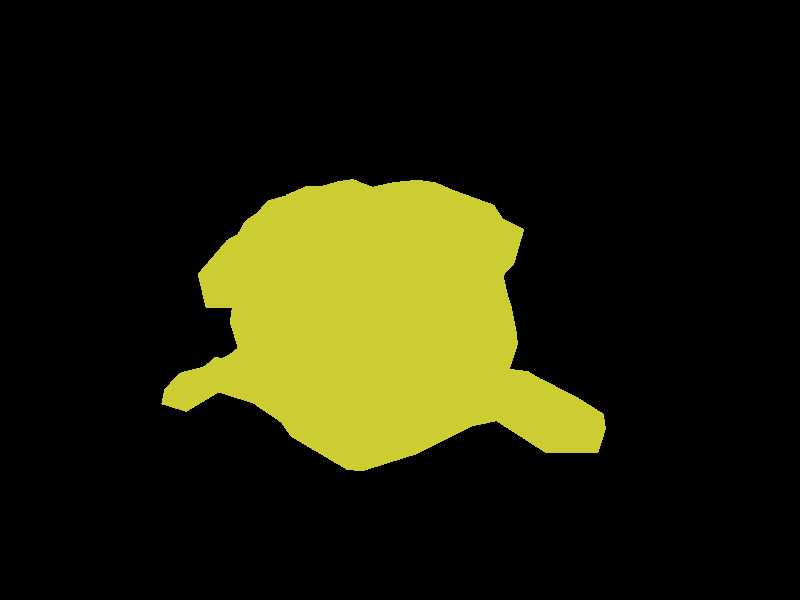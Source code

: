 
camera {
    location <-1, 1, 3>
    up <0, 1, 0>
    right <1.33, 0, 0>
    look_at <0, 0, -1>
}

light_source { <30, 10, 30> color rgb <1.0, 1.0, 1.0> }
smooth_triangle {
   <0.351562, 0.828125, -0.242188>, <0.189764, 0.981811, 0.003571>,
   <0.445312, 0.781250, -0.156250>, <0.646809, 0.082095, 0.758202>,
   <0.476562, 0.773438, -0.242188>, <0.999573, -0.024445, 0.014496>

   pigment { color rgb <0.8, 0.8, 0.2> } 
   finish { ambient 0.2 diffuse 0.6 specular 0.3 roughness 0.05 }
}

smooth_triangle {
   <-0.476562, 0.773438, -0.242188>, <-0.999573, -0.024445, 0.014496>,
   <-0.445312, 0.781250, -0.156250>, <-0.646809, 0.082095, 0.758202>,
   <-0.351562, 0.828125, -0.242188>, <-0.189764, 0.981811, 0.003571>

   pigment { color rgb <0.8, 0.8, 0.2> } 
   finish { ambient 0.2 diffuse 0.6 specular 0.3 roughness 0.05 }
}

smooth_triangle {
   <0.351562, 0.804688, -0.117188>, <-0.085788, 0.162389, 0.982971>,
   <0.445312, 0.781250, -0.156250>, <0.646809, 0.082095, 0.758202>,
   <0.351562, 0.828125, -0.242188>, <0.189764, 0.981811, 0.003571>

   pigment { color rgb <0.8, 0.8, 0.2> } 
   finish { ambient 0.2 diffuse 0.6 specular 0.3 roughness 0.05 }
}

smooth_triangle {
   <-0.351562, 0.828125, -0.242188>, <-0.189764, 0.981811, 0.003571>,
   <-0.445312, 0.781250, -0.156250>, <-0.646809, 0.082095, 0.758202>,
   <-0.351562, 0.804688, -0.117188>, <0.085788, 0.162389, 0.982971>

   pigment { color rgb <0.8, 0.8, 0.2> } 
   finish { ambient 0.2 diffuse 0.6 specular 0.3 roughness 0.05 }
}

smooth_triangle {
   <0.351562, 0.828125, -0.242188>, <0.189764, 0.981811, 0.003571>,
   <0.265625, 0.820312, -0.156250>, <-0.744835, 0.236824, 0.623768>,
   <0.351562, 0.804688, -0.117188>, <-0.085788, 0.162389, 0.982971>

   pigment { color rgb <0.8, 0.8, 0.2> } 
   finish { ambient 0.2 diffuse 0.6 specular 0.3 roughness 0.05 }
}

smooth_triangle {
   <-0.351562, 0.804688, -0.117188>, <0.085788, 0.162389, 0.982971>,
   <-0.265625, 0.820312, -0.156250>, <0.744835, 0.236824, 0.623768>,
   <-0.351562, 0.828125, -0.242188>, <-0.189764, 0.981811, 0.003571>

   pigment { color rgb <0.8, 0.8, 0.2> } 
   finish { ambient 0.2 diffuse 0.6 specular 0.3 roughness 0.05 }
}

smooth_triangle {
   <0.351562, 0.828125, -0.242188>, <0.189764, 0.981811, 0.003571>,
   <0.226562, 0.820312, -0.242188>, <-0.870968, 0.491104, 0.014710>,
   <0.265625, 0.820312, -0.156250>, <-0.744835, 0.236824, 0.623768>

   pigment { color rgb <0.8, 0.8, 0.2> } 
   finish { ambient 0.2 diffuse 0.6 specular 0.3 roughness 0.05 }
}

smooth_triangle {
   <-0.265625, 0.820312, -0.156250>, <0.744835, 0.236824, 0.623768>,
   <-0.226562, 0.820312, -0.242188>, <0.870968, 0.491104, 0.014710>,
   <-0.351562, 0.828125, -0.242188>, <-0.189764, 0.981811, 0.003571>

   pigment { color rgb <0.8, 0.8, 0.2> } 
   finish { ambient 0.2 diffuse 0.6 specular 0.3 roughness 0.05 }
}

smooth_triangle {
   <0.351562, 0.828125, -0.242188>, <0.189764, 0.981811, 0.003571>,
   <0.265625, 0.820312, -0.335938>, <-0.758354, 0.239692, -0.606128>,
   <0.226562, 0.820312, -0.242188>, <-0.870968, 0.491104, 0.014710>

   pigment { color rgb <0.8, 0.8, 0.2> } 
   finish { ambient 0.2 diffuse 0.6 specular 0.3 roughness 0.05 }
}

smooth_triangle {
   <-0.226562, 0.820312, -0.242188>, <0.870968, 0.491104, 0.014710>,
   <-0.265625, 0.820312, -0.335938>, <0.758354, 0.239692, -0.606128>,
   <-0.351562, 0.828125, -0.242188>, <-0.189764, 0.981811, 0.003571>

   pigment { color rgb <0.8, 0.8, 0.2> } 
   finish { ambient 0.2 diffuse 0.6 specular 0.3 roughness 0.05 }
}

smooth_triangle {
   <0.351562, 0.828125, -0.242188>, <0.189764, 0.981811, 0.003571>,
   <0.351562, 0.804688, -0.375000>, <-0.085788, 0.165105, -0.982513>,
   <0.265625, 0.820312, -0.335938>, <-0.758354, 0.239692, -0.606128>

   pigment { color rgb <0.8, 0.8, 0.2> } 
   finish { ambient 0.2 diffuse 0.6 specular 0.3 roughness 0.05 }
}

smooth_triangle {
   <-0.265625, 0.820312, -0.335938>, <0.758354, 0.239692, -0.606128>,
   <-0.351562, 0.804688, -0.375000>, <0.085788, 0.165105, -0.982513>,
   <-0.351562, 0.828125, -0.242188>, <-0.189764, 0.981811, 0.003571>

   pigment { color rgb <0.8, 0.8, 0.2> } 
   finish { ambient 0.2 diffuse 0.6 specular 0.3 roughness 0.05 }
}

smooth_triangle {
   <0.351562, 0.828125, -0.242188>, <0.189764, 0.981811, 0.003571>,
   <0.445312, 0.781250, -0.335938>, <0.655141, 0.085574, -0.750633>,
   <0.351562, 0.804688, -0.375000>, <-0.085788, 0.165105, -0.982513>

   pigment { color rgb <0.8, 0.8, 0.2> } 
   finish { ambient 0.2 diffuse 0.6 specular 0.3 roughness 0.05 }
}

smooth_triangle {
   <-0.351562, 0.804688, -0.375000>, <0.085788, 0.165105, -0.982513>,
   <-0.445312, 0.781250, -0.335938>, <-0.655141, 0.085574, -0.750633>,
   <-0.351562, 0.828125, -0.242188>, <-0.189764, 0.981811, 0.003571>

   pigment { color rgb <0.8, 0.8, 0.2> } 
   finish { ambient 0.2 diffuse 0.6 specular 0.3 roughness 0.05 }
}

smooth_triangle {
   <0.351562, 0.828125, -0.242188>, <0.189764, 0.981811, 0.003571>,
   <0.476562, 0.773438, -0.242188>, <0.999573, -0.024445, 0.014496>,
   <0.445312, 0.781250, -0.335938>, <0.655141, 0.085574, -0.750633>

   pigment { color rgb <0.8, 0.8, 0.2> } 
   finish { ambient 0.2 diffuse 0.6 specular 0.3 roughness 0.05 }
}

smooth_triangle {
   <-0.445312, 0.781250, -0.335938>, <-0.655141, 0.085574, -0.750633>,
   <-0.476562, 0.773438, -0.242188>, <-0.999573, -0.024445, 0.014496>,
   <-0.351562, 0.828125, -0.242188>, <-0.189764, 0.981811, 0.003571>

   pigment { color rgb <0.8, 0.8, 0.2> } 
   finish { ambient 0.2 diffuse 0.6 specular 0.3 roughness 0.05 }
}

smooth_triangle {
   <0.093750, 0.664063, 0.750000>, <-0.349284, 0.599719, 0.719932>,
   <0.046875, 0.632813, 0.851562>, <-0.173681, 0.960845, -0.215735>,
   <0.093750, 0.640625, 0.812500>, <-0.809839, 0.439741, -0.388287>

   pigment { color rgb <0.8, 0.8, 0.2> } 
   finish { ambient 0.2 diffuse 0.6 specular 0.3 roughness 0.05 }
}

smooth_triangle {
   <-0.093750, 0.640625, 0.812500>, <0.809839, 0.439741, -0.388287>,
   <-0.046875, 0.632813, 0.851562>, <0.173681, 0.960845, -0.215735>,
   <-0.093750, 0.664063, 0.750000>, <0.349284, 0.599719, 0.719932>

   pigment { color rgb <0.8, 0.8, 0.2> } 
   finish { ambient 0.2 diffuse 0.6 specular 0.3 roughness 0.05 }
}

smooth_triangle {
   <0.000000, 0.601562, -0.406250>, <0.000000, 0.607654, -0.794183>,
   <0.109375, 0.609375, -0.460938>, <-0.508652, -0.069887, -0.858119>,
   <0.000000, 0.570312, -0.570312>, <0.000000, 0.873348, -0.487075>

   pigment { color rgb <0.8, 0.8, 0.2> } 
   finish { ambient 0.2 diffuse 0.6 specular 0.3 roughness 0.05 }
}

smooth_triangle {
   <0.000000, 0.570312, -0.570312>, <0.000000, 0.873348, -0.487075>,
   <-0.109375, 0.609375, -0.460938>, <0.508652, -0.069887, -0.858119>,
   <0.000000, 0.601562, -0.406250>, <0.000000, 0.607654, -0.794183>

   pigment { color rgb <0.8, 0.8, 0.2> } 
   finish { ambient 0.2 diffuse 0.6 specular 0.3 roughness 0.05 }
}

smooth_triangle {
   <0.218750, 0.429688, 0.281250>, <0.981414, 0.043947, 0.186682>,
   <0.210938, 0.164063, 0.390625>, <0.569811, 0.007813, 0.821711>,
   <0.406250, 0.148438, 0.171875>, <0.563463, 0.137669, 0.814570>

   pigment { color rgb <0.8, 0.8, 0.2> } 
   finish { ambient 0.2 diffuse 0.6 specular 0.3 roughness 0.05 }
}

smooth_triangle {
   <-0.406250, 0.148438, 0.171875>, <-0.563463, 0.137669, 0.814570>,
   <-0.210938, 0.164063, 0.390625>, <-0.569811, 0.007813, 0.821711>,
   <-0.218750, 0.429688, 0.281250>, <-0.981414, 0.043947, 0.186682>

   pigment { color rgb <0.8, 0.8, 0.2> } 
   finish { ambient 0.2 diffuse 0.6 specular 0.3 roughness 0.05 }
}

smooth_triangle {
   <0.437500, 0.468750, 0.093750>, <0.475845, 0.075381, 0.876247>,
   <0.203125, 0.500000, 0.171875>, <0.850520, -0.020692, 0.525529>,
   <0.210938, 0.468750, 0.226562>, <0.876949, 0.451766, 0.163823>

   pigment { color rgb <0.8, 0.8, 0.2> } 
   finish { ambient 0.2 diffuse 0.6 specular 0.3 roughness 0.05 }
}

smooth_triangle {
   <-0.210938, 0.468750, 0.226562>, <-0.876949, 0.451766, 0.163823>,
   <-0.203125, 0.500000, 0.171875>, <-0.850520, -0.020692, 0.525529>,
   <-0.437500, 0.468750, 0.093750>, <-0.475845, 0.075381, 0.876247>

   pigment { color rgb <0.8, 0.8, 0.2> } 
   finish { ambient 0.2 diffuse 0.6 specular 0.3 roughness 0.05 }
}

smooth_triangle {
   <0.335938, -0.664062, -0.054687>, <0.448286, -0.814661, 0.367870>,
   <0.484375, -0.546875, -0.023437>, <0.530534, -0.653829, 0.539445>,
   <0.343750, -0.539062, 0.148438>, <0.513077, -0.530595, 0.674673>

   pigment { color rgb <0.8, 0.8, 0.2> } 
   finish { ambient 0.2 diffuse 0.6 specular 0.3 roughness 0.05 }
}

smooth_triangle {
   <-0.343750, -0.539062, 0.148438>, <-0.513077, -0.530595, 0.674673>,
   <-0.484375, -0.546875, -0.023437>, <-0.530534, -0.653829, 0.539445>,
   <-0.335938, -0.664062, -0.054687>, <-0.448286, -0.814661, 0.367870>

   pigment { color rgb <0.8, 0.8, 0.2> } 
   finish { ambient 0.2 diffuse 0.6 specular 0.3 roughness 0.05 }
}

smooth_triangle {
   <0.726562, -0.070312, 0.000000>, <0.888180, -0.132389, 0.439955>,
   <0.718750, -0.171875, 0.023438>, <0.588519, 0.775933, -0.226966>,
   <0.718750, -0.187500, -0.039062>, <0.911527, 0.394665, 0.115268>

   pigment { color rgb <0.8, 0.8, 0.2> } 
   finish { ambient 0.2 diffuse 0.6 specular 0.3 roughness 0.05 }
}

smooth_triangle {
   <-0.718750, -0.187500, -0.039062>, <-0.911527, 0.394665, 0.115268>,
   <-0.718750, -0.171875, 0.023438>, <-0.588519, 0.775933, -0.226966>,
   <-0.726562, -0.070312, 0.000000>, <-0.888180, -0.132389, 0.439955>

   pigment { color rgb <0.8, 0.8, 0.2> } 
   finish { ambient 0.2 diffuse 0.6 specular 0.3 roughness 0.05 }
}

smooth_triangle {
   <1.039062, -0.414062, -0.328125>, <0.468886, 0.829005, 0.304727>,
   <1.085938, -0.390625, -0.273437>, <0.251564, 0.932005, -0.260781>,
   <1.187500, -0.484375, -0.343750>, <-0.003082, 0.943632, 0.330882>

   pigment { color rgb <0.8, 0.8, 0.2> } 
   finish { ambient 0.2 diffuse 0.6 specular 0.3 roughness 0.05 }
}

smooth_triangle {
   <-1.187500, -0.484375, -0.343750>, <0.003082, 0.943632, 0.330882>,
   <-1.085938, -0.390625, -0.273437>, <-0.251564, 0.932005, -0.260781>,
   <-1.039062, -0.414062, -0.328125>, <-0.468886, 0.829005, 0.304727>

   pigment { color rgb <0.8, 0.8, 0.2> } 
   finish { ambient 0.2 diffuse 0.6 specular 0.3 roughness 0.05 }
}

smooth_triangle {
   <1.250000, -0.546875, -0.468750>, <0.473067, -0.664022, -0.578997>,
   <1.367188, -0.500000, -0.296875>, <0.992462, -0.118900, -0.028626>,
   <1.312500, -0.531250, -0.054687>, <0.459975, -0.802362, 0.380261>

   pigment { color rgb <0.8, 0.8, 0.2> } 
   finish { ambient 0.2 diffuse 0.6 specular 0.3 roughness 0.05 }
}

smooth_triangle {
   <-1.312500, -0.531250, -0.054687>, <-0.459975, -0.802362, 0.380261>,
   <-1.367188, -0.500000, -0.296875>, <-0.992462, -0.118900, -0.028626>,
   <-1.250000, -0.546875, -0.468750>, <-0.473067, -0.664022, -0.578997>

   pigment { color rgb <0.8, 0.8, 0.2> } 
   finish { ambient 0.2 diffuse 0.6 specular 0.3 roughness 0.05 }
}

smooth_triangle {
   <-0.789062, -0.328125, 0.125000>, <-0.059908, -0.590594, 0.804712>,
   <-0.640625, -0.429688, 0.007813>, <-0.346141, -0.688498, 0.637287>,
   <-0.593750, -0.164062, 0.125000>, <-0.330546, 0.031281, 0.943236>

   pigment { color rgb <0.8, 0.8, 0.2> } 
   finish { ambient 0.2 diffuse 0.6 specular 0.3 roughness 0.05 }
}

smooth_triangle {
   <-0.789062, -0.328125, 0.125000>, <-0.059908, -0.590594, 0.804712>,
   <-0.593750, -0.164062, 0.125000>, <-0.330546, 0.031281, 0.943236>,
   <-0.773438, -0.125000, 0.140625>, <-0.073672, 0.800317, 0.594989>

   pigment { color rgb <0.8, 0.8, 0.2> } 
   finish { ambient 0.2 diffuse 0.6 specular 0.3 roughness 0.05 }
}

smooth_triangle {
   <0.593750, -0.164062, 0.125000>, <0.330546, 0.031281, 0.943236>,
   <0.640625, -0.429688, 0.007813>, <0.346141, -0.688498, 0.637287>,
   <0.789062, -0.328125, 0.125000>, <0.059908, -0.590594, 0.804712>

   pigment { color rgb <0.8, 0.8, 0.2> } 
   finish { ambient 0.2 diffuse 0.6 specular 0.3 roughness 0.05 }
}

smooth_triangle {
   <0.593750, -0.164062, 0.125000>, <0.330546, 0.031281, 0.943236>,
   <0.789062, -0.328125, 0.125000>, <0.059908, -0.590594, 0.804712>,
   <0.773438, -0.125000, 0.140625>, <0.073672, 0.800317, 0.594989>

   pigment { color rgb <0.8, 0.8, 0.2> } 
   finish { ambient 0.2 diffuse 0.6 specular 0.3 roughness 0.05 }
}

smooth_triangle {
   <-0.789062, -0.328125, 0.125000>, <-0.059908, -0.590594, 0.804712>,
   <-0.859375, -0.382813, -0.382812>, <0.593738, -0.541368, -0.595264>,
   <-0.773438, -0.437500, -0.265625>, <-0.626057, -0.779748, 0.002686>

   pigment { color rgb <0.8, 0.8, 0.2> } 
   finish { ambient 0.2 diffuse 0.6 specular 0.3 roughness 0.05 }
}

smooth_triangle {
   <-0.789062, -0.328125, 0.125000>, <-0.059908, -0.590594, 0.804712>,
   <-0.773438, -0.437500, -0.265625>, <-0.626057, -0.779748, 0.002686>,
   <-0.640625, -0.429688, 0.007813>, <-0.346141, -0.688498, 0.637287>

   pigment { color rgb <0.8, 0.8, 0.2> } 
   finish { ambient 0.2 diffuse 0.6 specular 0.3 roughness 0.05 }
}

smooth_triangle {
   <0.773438, -0.437500, -0.265625>, <0.626057, -0.779748, 0.002686>,
   <0.859375, -0.382813, -0.382812>, <-0.593738, -0.541368, -0.595264>,
   <0.789062, -0.328125, 0.125000>, <0.059908, -0.590594, 0.804712>

   pigment { color rgb <0.8, 0.8, 0.2> } 
   finish { ambient 0.2 diffuse 0.6 specular 0.3 roughness 0.05 }
}

smooth_triangle {
   <0.773438, -0.437500, -0.265625>, <0.626057, -0.779748, 0.002686>,
   <0.789062, -0.328125, 0.125000>, <0.059908, -0.590594, 0.804712>,
   <0.640625, -0.429688, 0.007813>, <0.346141, -0.688498, 0.637287>

   pigment { color rgb <0.8, 0.8, 0.2> } 
   finish { ambient 0.2 diffuse 0.6 specular 0.3 roughness 0.05 }
}

smooth_triangle {
   <-0.890625, -0.234375, -0.406250>, <0.127689, 0.698843, -0.703757>,
   <-0.820312, -0.203125, -0.328125>, <-0.713828, 0.586810, -0.382183>,
   <-0.859375, -0.382813, -0.382812>, <0.593738, -0.541368, -0.595264>

   pigment { color rgb <0.8, 0.8, 0.2> } 
   finish { ambient 0.2 diffuse 0.6 specular 0.3 roughness 0.05 }
}

smooth_triangle {
   <-0.820312, -0.203125, -0.328125>, <-0.713828, 0.586810, -0.382183>,
   <-0.773438, -0.437500, -0.265625>, <-0.626057, -0.779748, 0.002686>,
   <-0.859375, -0.382813, -0.382812>, <0.593738, -0.541368, -0.595264>

   pigment { color rgb <0.8, 0.8, 0.2> } 
   finish { ambient 0.2 diffuse 0.6 specular 0.3 roughness 0.05 }
}

smooth_triangle {
   <0.773438, -0.437500, -0.265625>, <0.626057, -0.779748, 0.002686>,
   <0.820312, -0.203125, -0.328125>, <0.713828, 0.586810, -0.382183>,
   <0.859375, -0.382813, -0.382812>, <-0.593738, -0.541368, -0.595264>

   pigment { color rgb <0.8, 0.8, 0.2> } 
   finish { ambient 0.2 diffuse 0.6 specular 0.3 roughness 0.05 }
}

smooth_triangle {
   <0.820312, -0.203125, -0.328125>, <0.713828, 0.586810, -0.382183>,
   <0.890625, -0.234375, -0.406250>, <-0.127689, 0.698843, -0.703757>,
   <0.859375, -0.382813, -0.382812>, <-0.593738, -0.541368, -0.595264>

   pigment { color rgb <0.8, 0.8, 0.2> } 
   finish { ambient 0.2 diffuse 0.6 specular 0.3 roughness 0.05 }
}

smooth_triangle {
   <-1.312500, -0.531250, -0.054687>, <-0.459975, -0.802362, 0.380261>,
   <-1.250000, -0.546875, -0.468750>, <-0.473067, -0.664022, -0.578997>,
   <-1.023438, -0.484375, -0.437500>, <0.378063, -0.737144, -0.560045>

   pigment { color rgb <0.8, 0.8, 0.2> } 
   finish { ambient 0.2 diffuse 0.6 specular 0.3 roughness 0.05 }
}

smooth_triangle {
   <-1.312500, -0.531250, -0.054687>, <-0.459975, -0.802362, 0.380261>,
   <-1.023438, -0.484375, -0.437500>, <0.378063, -0.737144, -0.560045>,
   <-1.039062, -0.492188, 0.085938>, <0.036805, -0.704764, 0.708457>

   pigment { color rgb <0.8, 0.8, 0.2> } 
   finish { ambient 0.2 diffuse 0.6 specular 0.3 roughness 0.05 }
}

smooth_triangle {
   <1.023438, -0.484375, -0.437500>, <-0.378063, -0.737144, -0.560045>,
   <1.250000, -0.546875, -0.468750>, <0.473067, -0.664022, -0.578997>,
   <1.312500, -0.531250, -0.054687>, <0.459975, -0.802362, 0.380261>

   pigment { color rgb <0.8, 0.8, 0.2> } 
   finish { ambient 0.2 diffuse 0.6 specular 0.3 roughness 0.05 }
}

smooth_triangle {
   <1.023438, -0.484375, -0.437500>, <-0.378063, -0.737144, -0.560045>,
   <1.312500, -0.531250, -0.054687>, <0.459975, -0.802362, 0.380261>,
   <1.039062, -0.492188, 0.085938>, <-0.036805, -0.704764, 0.708457>

   pigment { color rgb <0.8, 0.8, 0.2> } 
   finish { ambient 0.2 diffuse 0.6 specular 0.3 roughness 0.05 }
}

smooth_triangle {
   <-0.789062, -0.328125, 0.125000>, <-0.059908, -0.590594, 0.804712>,
   <-1.039062, -0.492188, 0.085938>, <0.036805, -0.704764, 0.708457>,
   <-0.859375, -0.382813, -0.382812>, <0.593738, -0.541368, -0.595264>

   pigment { color rgb <0.8, 0.8, 0.2> } 
   finish { ambient 0.2 diffuse 0.6 specular 0.3 roughness 0.05 }
}

smooth_triangle {
   <-1.039062, -0.492188, 0.085938>, <0.036805, -0.704764, 0.708457>,
   <-1.023438, -0.484375, -0.437500>, <0.378063, -0.737144, -0.560045>,
   <-0.859375, -0.382813, -0.382812>, <0.593738, -0.541368, -0.595264>

   pigment { color rgb <0.8, 0.8, 0.2> } 
   finish { ambient 0.2 diffuse 0.6 specular 0.3 roughness 0.05 }
}

smooth_triangle {
   <1.023438, -0.484375, -0.437500>, <-0.378063, -0.737144, -0.560045>,
   <1.039062, -0.492188, 0.085938>, <-0.036805, -0.704764, 0.708457>,
   <0.859375, -0.382813, -0.382812>, <-0.593738, -0.541368, -0.595264>

   pigment { color rgb <0.8, 0.8, 0.2> } 
   finish { ambient 0.2 diffuse 0.6 specular 0.3 roughness 0.05 }
}

smooth_triangle {
   <1.039062, -0.492188, 0.085938>, <-0.036805, -0.704764, 0.708457>,
   <0.789062, -0.328125, 0.125000>, <0.059908, -0.590594, 0.804712>,
   <0.859375, -0.382813, -0.382812>, <-0.593738, -0.541368, -0.595264>

   pigment { color rgb <0.8, 0.8, 0.2> } 
   finish { ambient 0.2 diffuse 0.6 specular 0.3 roughness 0.05 }
}

smooth_triangle {
   <-1.023438, -0.484375, -0.437500>, <0.378063, -0.737144, -0.560045>,
   <-1.023438, -0.312500, -0.476562>, <-0.031556, 0.543626, -0.838710>,
   <-0.859375, -0.382813, -0.382812>, <0.593738, -0.541368, -0.595264>

   pigment { color rgb <0.8, 0.8, 0.2> } 
   finish { ambient 0.2 diffuse 0.6 specular 0.3 roughness 0.05 }
}

smooth_triangle {
   <-1.023438, -0.312500, -0.476562>, <-0.031556, 0.543626, -0.838710>,
   <-0.890625, -0.234375, -0.406250>, <0.127689, 0.698843, -0.703757>,
   <-0.859375, -0.382813, -0.382812>, <0.593738, -0.541368, -0.595264>

   pigment { color rgb <0.8, 0.8, 0.2> } 
   finish { ambient 0.2 diffuse 0.6 specular 0.3 roughness 0.05 }
}

smooth_triangle {
   <0.890625, -0.234375, -0.406250>, <-0.127689, 0.698843, -0.703757>,
   <1.023438, -0.312500, -0.476562>, <0.031556, 0.543626, -0.838710>,
   <0.859375, -0.382813, -0.382812>, <-0.593738, -0.541368, -0.595264>

   pigment { color rgb <0.8, 0.8, 0.2> } 
   finish { ambient 0.2 diffuse 0.6 specular 0.3 roughness 0.05 }
}

smooth_triangle {
   <1.023438, -0.312500, -0.476562>, <0.031556, 0.543626, -0.838710>,
   <1.023438, -0.484375, -0.437500>, <-0.378063, -0.737144, -0.560045>,
   <0.859375, -0.382813, -0.382812>, <-0.593738, -0.541368, -0.595264>

   pigment { color rgb <0.8, 0.8, 0.2> } 
   finish { ambient 0.2 diffuse 0.6 specular 0.3 roughness 0.05 }
}

smooth_triangle {
   <-1.250000, -0.546875, -0.468750>, <-0.473067, -0.664022, -0.578997>,
   <-1.234375, -0.421875, -0.507812>, <-0.361156, 0.386303, -0.848689>,
   <-1.023438, -0.484375, -0.437500>, <0.378063, -0.737144, -0.560045>

   pigment { color rgb <0.8, 0.8, 0.2> } 
   finish { ambient 0.2 diffuse 0.6 specular 0.3 roughness 0.05 }
}

smooth_triangle {
   <-1.234375, -0.421875, -0.507812>, <-0.361156, 0.386303, -0.848689>,
   <-1.023438, -0.312500, -0.476562>, <-0.031556, 0.543626, -0.838710>,
   <-1.023438, -0.484375, -0.437500>, <0.378063, -0.737144, -0.560045>

   pigment { color rgb <0.8, 0.8, 0.2> } 
   finish { ambient 0.2 diffuse 0.6 specular 0.3 roughness 0.05 }
}

smooth_triangle {
   <1.023438, -0.312500, -0.476562>, <0.031556, 0.543626, -0.838710>,
   <1.234375, -0.421875, -0.507812>, <0.361156, 0.386303, -0.848689>,
   <1.023438, -0.484375, -0.437500>, <-0.378063, -0.737144, -0.560045>

   pigment { color rgb <0.8, 0.8, 0.2> } 
   finish { ambient 0.2 diffuse 0.6 specular 0.3 roughness 0.05 }
}

smooth_triangle {
   <1.234375, -0.421875, -0.507812>, <0.361156, 0.386303, -0.848689>,
   <1.250000, -0.546875, -0.468750>, <0.473067, -0.664022, -0.578997>,
   <1.023438, -0.484375, -0.437500>, <-0.378063, -0.737144, -0.560045>

   pigment { color rgb <0.8, 0.8, 0.2> } 
   finish { ambient 0.2 diffuse 0.6 specular 0.3 roughness 0.05 }
}

smooth_triangle {
   <-1.367188, -0.500000, -0.296875>, <-0.992462, -0.118900, -0.028626>,
   <-1.351562, -0.421875, -0.320312>, <-0.716392, 0.667043, -0.204474>,
   <-1.250000, -0.546875, -0.468750>, <-0.473067, -0.664022, -0.578997>

   pigment { color rgb <0.8, 0.8, 0.2> } 
   finish { ambient 0.2 diffuse 0.6 specular 0.3 roughness 0.05 }
}

smooth_triangle {
   <-1.351562, -0.421875, -0.320312>, <-0.716392, 0.667043, -0.204474>,
   <-1.234375, -0.421875, -0.507812>, <-0.361156, 0.386303, -0.848689>,
   <-1.250000, -0.546875, -0.468750>, <-0.473067, -0.664022, -0.578997>

   pigment { color rgb <0.8, 0.8, 0.2> } 
   finish { ambient 0.2 diffuse 0.6 specular 0.3 roughness 0.05 }
}

smooth_triangle {
   <1.234375, -0.421875, -0.507812>, <0.361156, 0.386303, -0.848689>,
   <1.351562, -0.421875, -0.320312>, <0.716392, 0.667043, -0.204474>,
   <1.250000, -0.546875, -0.468750>, <0.473067, -0.664022, -0.578997>

   pigment { color rgb <0.8, 0.8, 0.2> } 
   finish { ambient 0.2 diffuse 0.6 specular 0.3 roughness 0.05 }
}

smooth_triangle {
   <1.351562, -0.421875, -0.320312>, <0.716392, 0.667043, -0.204474>,
   <1.367188, -0.500000, -0.296875>, <0.992462, -0.118900, -0.028626>,
   <1.250000, -0.546875, -0.468750>, <0.473067, -0.664022, -0.578997>

   pigment { color rgb <0.8, 0.8, 0.2> } 
   finish { ambient 0.2 diffuse 0.6 specular 0.3 roughness 0.05 }
}

smooth_triangle {
   <-1.312500, -0.531250, -0.054687>, <-0.459975, -0.802362, 0.380261>,
   <-1.281250, -0.429688, -0.054687>, <-0.662038, 0.624866, 0.413770>,
   <-1.367188, -0.500000, -0.296875>, <-0.992462, -0.118900, -0.028626>

   pigment { color rgb <0.8, 0.8, 0.2> } 
   finish { ambient 0.2 diffuse 0.6 specular 0.3 roughness 0.05 }
}

smooth_triangle {
   <-1.281250, -0.429688, -0.054687>, <-0.662038, 0.624866, 0.413770>,
   <-1.351562, -0.421875, -0.320312>, <-0.716392, 0.667043, -0.204474>,
   <-1.367188, -0.500000, -0.296875>, <-0.992462, -0.118900, -0.028626>

   pigment { color rgb <0.8, 0.8, 0.2> } 
   finish { ambient 0.2 diffuse 0.6 specular 0.3 roughness 0.05 }
}

smooth_triangle {
   <1.351562, -0.421875, -0.320312>, <0.716392, 0.667043, -0.204474>,
   <1.281250, -0.429688, -0.054687>, <0.662038, 0.624866, 0.413770>,
   <1.367188, -0.500000, -0.296875>, <0.992462, -0.118900, -0.028626>

   pigment { color rgb <0.8, 0.8, 0.2> } 
   finish { ambient 0.2 diffuse 0.6 specular 0.3 roughness 0.05 }
}

smooth_triangle {
   <1.281250, -0.429688, -0.054687>, <0.662038, 0.624866, 0.413770>,
   <1.312500, -0.531250, -0.054687>, <0.459975, -0.802362, 0.380261>,
   <1.367188, -0.500000, -0.296875>, <0.992462, -0.118900, -0.028626>

   pigment { color rgb <0.8, 0.8, 0.2> } 
   finish { ambient 0.2 diffuse 0.6 specular 0.3 roughness 0.05 }
}

smooth_triangle {
   <-1.039062, -0.492188, 0.085938>, <0.036805, -0.704764, 0.708457>,
   <-1.039062, -0.328125, 0.101563>, <-0.530229, 0.537370, 0.655751>,
   <-1.281250, -0.429688, -0.054687>, <-0.662038, 0.624866, 0.413770>

   pigment { color rgb <0.8, 0.8, 0.2> } 
   finish { ambient 0.2 diffuse 0.6 specular 0.3 roughness 0.05 }
}

smooth_triangle {
   <-1.039062, -0.492188, 0.085938>, <0.036805, -0.704764, 0.708457>,
   <-1.281250, -0.429688, -0.054687>, <-0.662038, 0.624866, 0.413770>,
   <-1.312500, -0.531250, -0.054687>, <-0.459975, -0.802362, 0.380261>

   pigment { color rgb <0.8, 0.8, 0.2> } 
   finish { ambient 0.2 diffuse 0.6 specular 0.3 roughness 0.05 }
}

smooth_triangle {
   <1.281250, -0.429688, -0.054687>, <0.662038, 0.624866, 0.413770>,
   <1.039062, -0.328125, 0.101563>, <0.530229, 0.537370, 0.655751>,
   <1.039062, -0.492188, 0.085938>, <-0.036805, -0.704764, 0.708457>

   pigment { color rgb <0.8, 0.8, 0.2> } 
   finish { ambient 0.2 diffuse 0.6 specular 0.3 roughness 0.05 }
}

smooth_triangle {
   <1.281250, -0.429688, -0.054687>, <0.662038, 0.624866, 0.413770>,
   <1.039062, -0.492188, 0.085938>, <-0.036805, -0.704764, 0.708457>,
   <1.312500, -0.531250, -0.054687>, <0.459975, -0.802362, 0.380261>

   pigment { color rgb <0.8, 0.8, 0.2> } 
   finish { ambient 0.2 diffuse 0.6 specular 0.3 roughness 0.05 }
}

smooth_triangle {
   <-0.789062, -0.328125, 0.125000>, <-0.059908, -0.590594, 0.804712>,
   <-0.773438, -0.125000, 0.140625>, <-0.073672, 0.800317, 0.594989>,
   <-1.039062, -0.328125, 0.101563>, <-0.530229, 0.537370, 0.655751>

   pigment { color rgb <0.8, 0.8, 0.2> } 
   finish { ambient 0.2 diffuse 0.6 specular 0.3 roughness 0.05 }
}

smooth_triangle {
   <-0.789062, -0.328125, 0.125000>, <-0.059908, -0.590594, 0.804712>,
   <-1.039062, -0.328125, 0.101563>, <-0.530229, 0.537370, 0.655751>,
   <-1.039062, -0.492188, 0.085938>, <0.036805, -0.704764, 0.708457>

   pigment { color rgb <0.8, 0.8, 0.2> } 
   finish { ambient 0.2 diffuse 0.6 specular 0.3 roughness 0.05 }
}

smooth_triangle {
   <1.039062, -0.328125, 0.101563>, <0.530229, 0.537370, 0.655751>,
   <0.773438, -0.125000, 0.140625>, <0.073672, 0.800317, 0.594989>,
   <0.789062, -0.328125, 0.125000>, <0.059908, -0.590594, 0.804712>

   pigment { color rgb <0.8, 0.8, 0.2> } 
   finish { ambient 0.2 diffuse 0.6 specular 0.3 roughness 0.05 }
}

smooth_triangle {
   <1.039062, -0.328125, 0.101563>, <0.530229, 0.537370, 0.655751>,
   <0.789062, -0.328125, 0.125000>, <0.059908, -0.590594, 0.804712>,
   <1.039062, -0.492188, 0.085938>, <-0.036805, -0.704764, 0.708457>

   pigment { color rgb <0.8, 0.8, 0.2> } 
   finish { ambient 0.2 diffuse 0.6 specular 0.3 roughness 0.05 }
}

smooth_triangle {
   <-1.109375, -0.390625, -0.210937>, <-0.437483, 0.899197, -0.001221>,
   <-1.085938, -0.390625, -0.273437>, <-0.251564, 0.932005, -0.260781>,
   <-1.187500, -0.484375, -0.343750>, <0.003082, 0.943632, 0.330882>

   pigment { color rgb <0.8, 0.8, 0.2> } 
   finish { ambient 0.2 diffuse 0.6 specular 0.3 roughness 0.05 }
}

smooth_triangle {
   <-1.109375, -0.390625, -0.210937>, <-0.437483, 0.899197, -0.001221>,
   <-1.187500, -0.484375, -0.343750>, <0.003082, 0.943632, 0.330882>,
   <-1.257812, -0.492188, -0.242187>, <0.550981, 0.822993, 0.138096>

   pigment { color rgb <0.8, 0.8, 0.2> } 
   finish { ambient 0.2 diffuse 0.6 specular 0.3 roughness 0.05 }
}

smooth_triangle {
   <1.187500, -0.484375, -0.343750>, <-0.003082, 0.943632, 0.330882>,
   <1.085938, -0.390625, -0.273437>, <0.251564, 0.932005, -0.260781>,
   <1.109375, -0.390625, -0.210937>, <0.437483, 0.899197, -0.001221>

   pigment { color rgb <0.8, 0.8, 0.2> } 
   finish { ambient 0.2 diffuse 0.6 specular 0.3 roughness 0.05 }
}

smooth_triangle {
   <1.187500, -0.484375, -0.343750>, <-0.003082, 0.943632, 0.330882>,
   <1.109375, -0.390625, -0.210937>, <0.437483, 0.899197, -0.001221>,
   <1.257812, -0.492188, -0.242187>, <-0.550981, 0.822993, 0.138096>

   pigment { color rgb <0.8, 0.8, 0.2> } 
   finish { ambient 0.2 diffuse 0.6 specular 0.3 roughness 0.05 }
}

smooth_triangle {
   <-1.054688, -0.382812, -0.187500>, <-0.315958, 0.943205, 0.102298>,
   <-1.109375, -0.390625, -0.210937>, <-0.437483, 0.899197, -0.001221>,
   <-1.210938, -0.484375, -0.085937>, <0.608539, 0.736167, -0.296121>

   pigment { color rgb <0.8, 0.8, 0.2> } 
   finish { ambient 0.2 diffuse 0.6 specular 0.3 roughness 0.05 }
}

smooth_triangle {
   <-1.109375, -0.390625, -0.210937>, <-0.437483, 0.899197, -0.001221>,
   <-1.257812, -0.492188, -0.242187>, <0.550981, 0.822993, 0.138096>,
   <-1.210938, -0.484375, -0.085937>, <0.608539, 0.736167, -0.296121>

   pigment { color rgb <0.8, 0.8, 0.2> } 
   finish { ambient 0.2 diffuse 0.6 specular 0.3 roughness 0.05 }
}

smooth_triangle {
   <1.257812, -0.492188, -0.242187>, <-0.550981, 0.822993, 0.138096>,
   <1.109375, -0.390625, -0.210937>, <0.437483, 0.899197, -0.001221>,
   <1.210938, -0.484375, -0.085937>, <-0.608539, 0.736167, -0.296121>

   pigment { color rgb <0.8, 0.8, 0.2> } 
   finish { ambient 0.2 diffuse 0.6 specular 0.3 roughness 0.05 }
}

smooth_triangle {
   <1.109375, -0.390625, -0.210937>, <0.437483, 0.899197, -0.001221>,
   <1.054688, -0.382812, -0.187500>, <0.315958, 0.943205, 0.102298>,
   <1.210938, -0.484375, -0.085937>, <-0.608539, 0.736167, -0.296121>

   pigment { color rgb <0.8, 0.8, 0.2> } 
   finish { ambient 0.2 diffuse 0.6 specular 0.3 roughness 0.05 }
}

smooth_triangle {
   <-1.000000, -0.367188, -0.125000>, <-0.445479, 0.890866, 0.088778>,
   <-1.054688, -0.382812, -0.187500>, <-0.315958, 0.943205, 0.102298>,
   <-1.046875, -0.421875, 0.000000>, <-0.257698, 0.757317, -0.600024>

   pigment { color rgb <0.8, 0.8, 0.2> } 
   finish { ambient 0.2 diffuse 0.6 specular 0.3 roughness 0.05 }
}

smooth_triangle {
   <-1.054688, -0.382812, -0.187500>, <-0.315958, 0.943205, 0.102298>,
   <-1.210938, -0.484375, -0.085937>, <0.608539, 0.736167, -0.296121>,
   <-1.046875, -0.421875, 0.000000>, <-0.257698, 0.757317, -0.600024>

   pigment { color rgb <0.8, 0.8, 0.2> } 
   finish { ambient 0.2 diffuse 0.6 specular 0.3 roughness 0.05 }
}

smooth_triangle {
   <1.210938, -0.484375, -0.085937>, <-0.608539, 0.736167, -0.296121>,
   <1.054688, -0.382812, -0.187500>, <0.315958, 0.943205, 0.102298>,
   <1.046875, -0.421875, 0.000000>, <0.257698, 0.757317, -0.600024>

   pigment { color rgb <0.8, 0.8, 0.2> } 
   finish { ambient 0.2 diffuse 0.6 specular 0.3 roughness 0.05 }
}

smooth_triangle {
   <1.054688, -0.382812, -0.187500>, <0.315958, 0.943205, 0.102298>,
   <1.000000, -0.367188, -0.125000>, <0.445479, 0.890866, 0.088778>,
   <1.046875, -0.421875, 0.000000>, <0.257698, 0.757317, -0.600024>

   pigment { color rgb <0.8, 0.8, 0.2> } 
   finish { ambient 0.2 diffuse 0.6 specular 0.3 roughness 0.05 }
}

smooth_triangle {
   <-0.937500, -0.335938, -0.062500>, <-0.327799, 0.929319, -0.169927>,
   <-1.000000, -0.367188, -0.125000>, <-0.445479, 0.890866, 0.088778>,
   <-1.046875, -0.421875, 0.000000>, <-0.257698, 0.757317, -0.600024>

   pigment { color rgb <0.8, 0.8, 0.2> } 
   finish { ambient 0.2 diffuse 0.6 specular 0.3 roughness 0.05 }
}

smooth_triangle {
   <-0.937500, -0.335938, -0.062500>, <-0.327799, 0.929319, -0.169927>,
   <-1.046875, -0.421875, 0.000000>, <-0.257698, 0.757317, -0.600024>,
   <-0.882812, -0.265625, 0.015625>, <0.041780, 0.372112, -0.927213>

   pigment { color rgb <0.8, 0.8, 0.2> } 
   finish { ambient 0.2 diffuse 0.6 specular 0.3 roughness 0.05 }
}

smooth_triangle {
   <1.046875, -0.421875, 0.000000>, <0.257698, 0.757317, -0.600024>,
   <1.000000, -0.367188, -0.125000>, <0.445479, 0.890866, 0.088778>,
   <0.937500, -0.335938, -0.062500>, <0.327799, 0.929319, -0.169927>

   pigment { color rgb <0.8, 0.8, 0.2> } 
   finish { ambient 0.2 diffuse 0.6 specular 0.3 roughness 0.05 }
}

smooth_triangle {
   <1.046875, -0.421875, 0.000000>, <0.257698, 0.757317, -0.600024>,
   <0.937500, -0.335938, -0.062500>, <0.327799, 0.929319, -0.169927>,
   <0.882812, -0.265625, 0.015625>, <-0.041780, 0.372112, -0.927213>

   pigment { color rgb <0.8, 0.8, 0.2> } 
   finish { ambient 0.2 diffuse 0.6 specular 0.3 roughness 0.05 }
}

smooth_triangle {
   <-0.937500, -0.335938, -0.062500>, <-0.327799, 0.929319, -0.169927>,
   <-0.882812, -0.265625, 0.015625>, <0.041780, 0.372112, -0.927213>,
   <-0.851562, -0.320312, -0.015625>, <-0.277932, 0.924680, -0.260201>

   pigment { color rgb <0.8, 0.8, 0.2> } 
   finish { ambient 0.2 diffuse 0.6 specular 0.3 roughness 0.05 }
}

smooth_triangle {
   <-0.882812, -0.265625, 0.015625>, <0.041780, 0.372112, -0.927213>,
   <-0.812500, -0.320312, 0.015625>, <-0.750725, 0.651112, -0.111545>,
   <-0.851562, -0.320312, -0.015625>, <-0.277932, 0.924680, -0.260201>

   pigment { color rgb <0.8, 0.8, 0.2> } 
   finish { ambient 0.2 diffuse 0.6 specular 0.3 roughness 0.05 }
}

smooth_triangle {
   <0.812500, -0.320312, 0.015625>, <0.750725, 0.651112, -0.111545>,
   <0.882812, -0.265625, 0.015625>, <-0.041780, 0.372112, -0.927213>,
   <0.851562, -0.320312, -0.015625>, <0.277932, 0.924680, -0.260201>

   pigment { color rgb <0.8, 0.8, 0.2> } 
   finish { ambient 0.2 diffuse 0.6 specular 0.3 roughness 0.05 }
}

smooth_triangle {
   <0.882812, -0.265625, 0.015625>, <-0.041780, 0.372112, -0.927213>,
   <0.937500, -0.335938, -0.062500>, <0.327799, 0.929319, -0.169927>,
   <0.851562, -0.320312, -0.015625>, <0.277932, 0.924680, -0.260201>

   pigment { color rgb <0.8, 0.8, 0.2> } 
   finish { ambient 0.2 diffuse 0.6 specular 0.3 roughness 0.05 }
}

smooth_triangle {
   <-0.843750, -0.320312, -0.171875>, <-0.437910, 0.849574, 0.293985>,
   <-0.890625, -0.328125, -0.109375>, <-0.183782, 0.982269, -0.036836>,
   <-0.828125, -0.320312, -0.078125>, <-0.554216, 0.736808, -0.387219>

   pigment { color rgb <0.8, 0.8, 0.2> } 
   finish { ambient 0.2 diffuse 0.6 specular 0.3 roughness 0.05 }
}

smooth_triangle {
   <-0.843750, -0.320312, -0.171875>, <-0.437910, 0.849574, 0.293985>,
   <-0.828125, -0.320312, -0.078125>, <-0.554216, 0.736808, -0.387219>,
   <-0.765625, -0.320312, -0.093750>, <-0.814325, 0.522111, -0.253426>

   pigment { color rgb <0.8, 0.8, 0.2> } 
   finish { ambient 0.2 diffuse 0.6 specular 0.3 roughness 0.05 }
}

smooth_triangle {
   <0.828125, -0.320312, -0.078125>, <0.554216, 0.736808, -0.387219>,
   <0.890625, -0.328125, -0.109375>, <0.183782, 0.982269, -0.036836>,
   <0.843750, -0.320312, -0.171875>, <0.437910, 0.849574, 0.293985>

   pigment { color rgb <0.8, 0.8, 0.2> } 
   finish { ambient 0.2 diffuse 0.6 specular 0.3 roughness 0.05 }
}

smooth_triangle {
   <0.828125, -0.320312, -0.078125>, <0.554216, 0.736808, -0.387219>,
   <0.843750, -0.320312, -0.171875>, <0.437910, 0.849574, 0.293985>,
   <0.765625, -0.320312, -0.093750>, <0.814325, 0.522111, -0.253426>

   pigment { color rgb <0.8, 0.8, 0.2> } 
   finish { ambient 0.2 diffuse 0.6 specular 0.3 roughness 0.05 }
}

smooth_triangle {
   <-0.890625, -0.328125, -0.109375>, <-0.183782, 0.982269, -0.036836>,
   <-0.843750, -0.320312, -0.171875>, <-0.437910, 0.849574, 0.293985>,
   <-0.960938, -0.351562, -0.171875>, <-0.326670, 0.945128, 0.001617>

   pigment { color rgb <0.8, 0.8, 0.2> } 
   finish { ambient 0.2 diffuse 0.6 specular 0.3 roughness 0.05 }
}

smooth_triangle {
   <-0.843750, -0.320312, -0.171875>, <-0.437910, 0.849574, 0.293985>,
   <-0.890625, -0.320312, -0.234375>, <-0.704337, 0.475692, 0.526872>,
   <-0.960938, -0.351562, -0.171875>, <-0.326670, 0.945128, 0.001617>

   pigment { color rgb <0.8, 0.8, 0.2> } 
   finish { ambient 0.2 diffuse 0.6 specular 0.3 roughness 0.05 }
}

smooth_triangle {
   <0.890625, -0.320312, -0.234375>, <0.704337, 0.475692, 0.526872>,
   <0.843750, -0.320312, -0.171875>, <0.437910, 0.849574, 0.293985>,
   <0.960938, -0.351562, -0.171875>, <0.326670, 0.945128, 0.001617>

   pigment { color rgb <0.8, 0.8, 0.2> } 
   finish { ambient 0.2 diffuse 0.6 specular 0.3 roughness 0.05 }
}

smooth_triangle {
   <0.843750, -0.320312, -0.171875>, <0.437910, 0.849574, 0.293985>,
   <0.890625, -0.328125, -0.109375>, <0.183782, 0.982269, -0.036836>,
   <0.960938, -0.351562, -0.171875>, <0.326670, 0.945128, 0.001617>

   pigment { color rgb <0.8, 0.8, 0.2> } 
   finish { ambient 0.2 diffuse 0.6 specular 0.3 roughness 0.05 }
}

smooth_triangle {
   <-1.015625, -0.375000, -0.234375>, <-0.308786, 0.941527, -0.134617>,
   <-0.960938, -0.351562, -0.171875>, <-0.326670, 0.945128, 0.001617>,
   <-0.953125, -0.343750, -0.289062>, <-0.629170, 0.682730, 0.371441>

   pigment { color rgb <0.8, 0.8, 0.2> } 
   finish { ambient 0.2 diffuse 0.6 specular 0.3 roughness 0.05 }
}

smooth_triangle {
   <-0.960938, -0.351562, -0.171875>, <-0.326670, 0.945128, 0.001617>,
   <-0.890625, -0.320312, -0.234375>, <-0.704337, 0.475692, 0.526872>,
   <-0.953125, -0.343750, -0.289062>, <-0.629170, 0.682730, 0.371441>

   pigment { color rgb <0.8, 0.8, 0.2> } 
   finish { ambient 0.2 diffuse 0.6 specular 0.3 roughness 0.05 }
}

smooth_triangle {
   <0.890625, -0.320312, -0.234375>, <0.704337, 0.475692, 0.526872>,
   <0.960938, -0.351562, -0.171875>, <0.326670, 0.945128, 0.001617>,
   <0.953125, -0.343750, -0.289062>, <0.629170, 0.682730, 0.371441>

   pigment { color rgb <0.8, 0.8, 0.2> } 
   finish { ambient 0.2 diffuse 0.6 specular 0.3 roughness 0.05 }
}

smooth_triangle {
   <0.960938, -0.351562, -0.171875>, <0.326670, 0.945128, 0.001617>,
   <1.015625, -0.375000, -0.234375>, <0.308786, 0.941527, -0.134617>,
   <0.953125, -0.343750, -0.289062>, <0.629170, 0.682730, 0.371441>

   pigment { color rgb <0.8, 0.8, 0.2> } 
   finish { ambient 0.2 diffuse 0.6 specular 0.3 roughness 0.05 }
}

smooth_triangle {
   <-1.015625, -0.375000, -0.234375>, <-0.308786, 0.941527, -0.134617>,
   <-0.953125, -0.343750, -0.289062>, <-0.629170, 0.682730, 0.371441>,
   <-1.039062, -0.414062, -0.328125>, <-0.468886, 0.829005, 0.304727>

   pigment { color rgb <0.8, 0.8, 0.2> } 
   finish { ambient 0.2 diffuse 0.6 specular 0.3 roughness 0.05 }
}

smooth_triangle {
   <-1.015625, -0.375000, -0.234375>, <-0.308786, 0.941527, -0.134617>,
   <-1.039062, -0.414062, -0.328125>, <-0.468886, 0.829005, 0.304727>,
   <-1.085938, -0.390625, -0.273437>, <-0.251564, 0.932005, -0.260781>

   pigment { color rgb <0.8, 0.8, 0.2> } 
   finish { ambient 0.2 diffuse 0.6 specular 0.3 roughness 0.05 }
}

smooth_triangle {
   <1.039062, -0.414062, -0.328125>, <0.468886, 0.829005, 0.304727>,
   <0.953125, -0.343750, -0.289062>, <0.629170, 0.682730, 0.371441>,
   <1.015625, -0.375000, -0.234375>, <0.308786, 0.941527, -0.134617>

   pigment { color rgb <0.8, 0.8, 0.2> } 
   finish { ambient 0.2 diffuse 0.6 specular 0.3 roughness 0.05 }
}

smooth_triangle {
   <1.039062, -0.414062, -0.328125>, <0.468886, 0.829005, 0.304727>,
   <1.015625, -0.375000, -0.234375>, <0.308786, 0.941527, -0.134617>,
   <1.085938, -0.390625, -0.273437>, <0.251564, 0.932005, -0.260781>

   pigment { color rgb <0.8, 0.8, 0.2> } 
   finish { ambient 0.2 diffuse 0.6 specular 0.3 roughness 0.05 }
}

smooth_triangle {
   <-1.109375, -0.390625, -0.210937>, <-0.437483, 0.899197, -0.001221>,
   <-1.054688, -0.382812, -0.187500>, <-0.315958, 0.943205, 0.102298>,
   <-1.085938, -0.390625, -0.273437>, <-0.251564, 0.932005, -0.260781>

   pigment { color rgb <0.8, 0.8, 0.2> } 
   finish { ambient 0.2 diffuse 0.6 specular 0.3 roughness 0.05 }
}

smooth_triangle {
   <-1.054688, -0.382812, -0.187500>, <-0.315958, 0.943205, 0.102298>,
   <-1.015625, -0.375000, -0.234375>, <-0.308786, 0.941527, -0.134617>,
   <-1.085938, -0.390625, -0.273437>, <-0.251564, 0.932005, -0.260781>

   pigment { color rgb <0.8, 0.8, 0.2> } 
   finish { ambient 0.2 diffuse 0.6 specular 0.3 roughness 0.05 }
}

smooth_triangle {
   <1.015625, -0.375000, -0.234375>, <0.308786, 0.941527, -0.134617>,
   <1.054688, -0.382812, -0.187500>, <0.315958, 0.943205, 0.102298>,
   <1.085938, -0.390625, -0.273437>, <0.251564, 0.932005, -0.260781>

   pigment { color rgb <0.8, 0.8, 0.2> } 
   finish { ambient 0.2 diffuse 0.6 specular 0.3 roughness 0.05 }
}

smooth_triangle {
   <1.054688, -0.382812, -0.187500>, <0.315958, 0.943205, 0.102298>,
   <1.109375, -0.390625, -0.210937>, <0.437483, 0.899197, -0.001221>,
   <1.085938, -0.390625, -0.273437>, <0.251564, 0.932005, -0.260781>

   pigment { color rgb <0.8, 0.8, 0.2> } 
   finish { ambient 0.2 diffuse 0.6 specular 0.3 roughness 0.05 }
}

smooth_triangle {
   <-1.054688, -0.382812, -0.187500>, <-0.315958, 0.943205, 0.102298>,
   <-1.000000, -0.367188, -0.125000>, <-0.445479, 0.890866, 0.088778>,
   <-0.960938, -0.351562, -0.171875>, <-0.326670, 0.945128, 0.001617>

   pigment { color rgb <0.8, 0.8, 0.2> } 
   finish { ambient 0.2 diffuse 0.6 specular 0.3 roughness 0.05 }
}

smooth_triangle {
   <-1.054688, -0.382812, -0.187500>, <-0.315958, 0.943205, 0.102298>,
   <-0.960938, -0.351562, -0.171875>, <-0.326670, 0.945128, 0.001617>,
   <-1.015625, -0.375000, -0.234375>, <-0.308786, 0.941527, -0.134617>

   pigment { color rgb <0.8, 0.8, 0.2> } 
   finish { ambient 0.2 diffuse 0.6 specular 0.3 roughness 0.05 }
}

smooth_triangle {
   <0.960938, -0.351562, -0.171875>, <0.326670, 0.945128, 0.001617>,
   <1.000000, -0.367188, -0.125000>, <0.445479, 0.890866, 0.088778>,
   <1.054688, -0.382812, -0.187500>, <0.315958, 0.943205, 0.102298>

   pigment { color rgb <0.8, 0.8, 0.2> } 
   finish { ambient 0.2 diffuse 0.6 specular 0.3 roughness 0.05 }
}

smooth_triangle {
   <0.960938, -0.351562, -0.171875>, <0.326670, 0.945128, 0.001617>,
   <1.054688, -0.382812, -0.187500>, <0.315958, 0.943205, 0.102298>,
   <1.015625, -0.375000, -0.234375>, <0.308786, 0.941527, -0.134617>

   pigment { color rgb <0.8, 0.8, 0.2> } 
   finish { ambient 0.2 diffuse 0.6 specular 0.3 roughness 0.05 }
}

smooth_triangle {
   <-1.000000, -0.367188, -0.125000>, <-0.445479, 0.890866, 0.088778>,
   <-0.937500, -0.335938, -0.062500>, <-0.327799, 0.929319, -0.169927>,
   <-0.960938, -0.351562, -0.171875>, <-0.326670, 0.945128, 0.001617>

   pigment { color rgb <0.8, 0.8, 0.2> } 
   finish { ambient 0.2 diffuse 0.6 specular 0.3 roughness 0.05 }
}

smooth_triangle {
   <-0.937500, -0.335938, -0.062500>, <-0.327799, 0.929319, -0.169927>,
   <-0.890625, -0.328125, -0.109375>, <-0.183782, 0.982269, -0.036836>,
   <-0.960938, -0.351562, -0.171875>, <-0.326670, 0.945128, 0.001617>

   pigment { color rgb <0.8, 0.8, 0.2> } 
   finish { ambient 0.2 diffuse 0.6 specular 0.3 roughness 0.05 }
}

smooth_triangle {
   <0.890625, -0.328125, -0.109375>, <0.183782, 0.982269, -0.036836>,
   <0.937500, -0.335938, -0.062500>, <0.327799, 0.929319, -0.169927>,
   <0.960938, -0.351562, -0.171875>, <0.326670, 0.945128, 0.001617>

   pigment { color rgb <0.8, 0.8, 0.2> } 
   finish { ambient 0.2 diffuse 0.6 specular 0.3 roughness 0.05 }
}

smooth_triangle {
   <0.937500, -0.335938, -0.062500>, <0.327799, 0.929319, -0.169927>,
   <1.000000, -0.367188, -0.125000>, <0.445479, 0.890866, 0.088778>,
   <0.960938, -0.351562, -0.171875>, <0.326670, 0.945128, 0.001617>

   pigment { color rgb <0.8, 0.8, 0.2> } 
   finish { ambient 0.2 diffuse 0.6 specular 0.3 roughness 0.05 }
}

smooth_triangle {
   <-0.937500, -0.335938, -0.062500>, <-0.327799, 0.929319, -0.169927>,
   <-0.851562, -0.320312, -0.015625>, <-0.277932, 0.924680, -0.260201>,
   <-0.890625, -0.328125, -0.109375>, <-0.183782, 0.982269, -0.036836>

   pigment { color rgb <0.8, 0.8, 0.2> } 
   finish { ambient 0.2 diffuse 0.6 specular 0.3 roughness 0.05 }
}

smooth_triangle {
   <-0.851562, -0.320312, -0.015625>, <-0.277932, 0.924680, -0.260201>,
   <-0.828125, -0.320312, -0.078125>, <-0.554216, 0.736808, -0.387219>,
   <-0.890625, -0.328125, -0.109375>, <-0.183782, 0.982269, -0.036836>

   pigment { color rgb <0.8, 0.8, 0.2> } 
   finish { ambient 0.2 diffuse 0.6 specular 0.3 roughness 0.05 }
}

smooth_triangle {
   <0.828125, -0.320312, -0.078125>, <0.554216, 0.736808, -0.387219>,
   <0.851562, -0.320312, -0.015625>, <0.277932, 0.924680, -0.260201>,
   <0.890625, -0.328125, -0.109375>, <0.183782, 0.982269, -0.036836>

   pigment { color rgb <0.8, 0.8, 0.2> } 
   finish { ambient 0.2 diffuse 0.6 specular 0.3 roughness 0.05 }
}

smooth_triangle {
   <0.851562, -0.320312, -0.015625>, <0.277932, 0.924680, -0.260201>,
   <0.937500, -0.335938, -0.062500>, <0.327799, 0.929319, -0.169927>,
   <0.890625, -0.328125, -0.109375>, <0.183782, 0.982269, -0.036836>

   pigment { color rgb <0.8, 0.8, 0.2> } 
   finish { ambient 0.2 diffuse 0.6 specular 0.3 roughness 0.05 }
}

smooth_triangle {
   <-1.046875, -0.421875, 0.000000>, <-0.257698, 0.757317, -0.600024>,
   <-1.039062, -0.367188, 0.000000>, <0.146184, 0.280465, -0.948637>,
   <-0.882812, -0.265625, 0.015625>, <0.041780, 0.372112, -0.927213>

   pigment { color rgb <0.8, 0.8, 0.2> } 
   finish { ambient 0.2 diffuse 0.6 specular 0.3 roughness 0.05 }
}

smooth_triangle {
   <-1.039062, -0.367188, 0.000000>, <0.146184, 0.280465, -0.948637>,
   <-0.882812, -0.210938, 0.023438>, <-0.137516, 0.400708, -0.905820>,
   <-0.882812, -0.265625, 0.015625>, <0.041780, 0.372112, -0.927213>

   pigment { color rgb <0.8, 0.8, 0.2> } 
   finish { ambient 0.2 diffuse 0.6 specular 0.3 roughness 0.05 }
}

smooth_triangle {
   <0.882812, -0.210938, 0.023438>, <0.137516, 0.400708, -0.905820>,
   <1.039062, -0.367188, 0.000000>, <-0.146184, 0.280465, -0.948637>,
   <0.882812, -0.265625, 0.015625>, <-0.041780, 0.372112, -0.927213>

   pigment { color rgb <0.8, 0.8, 0.2> } 
   finish { ambient 0.2 diffuse 0.6 specular 0.3 roughness 0.05 }
}

smooth_triangle {
   <1.039062, -0.367188, 0.000000>, <-0.146184, 0.280465, -0.948637>,
   <1.046875, -0.421875, 0.000000>, <0.257698, 0.757317, -0.600024>,
   <0.882812, -0.265625, 0.015625>, <-0.041780, 0.372112, -0.927213>

   pigment { color rgb <0.8, 0.8, 0.2> } 
   finish { ambient 0.2 diffuse 0.6 specular 0.3 roughness 0.05 }
}

smooth_triangle {
   <-1.210938, -0.484375, -0.085937>, <0.608539, 0.736167, -0.296121>,
   <-1.187500, -0.445312, -0.093750>, <0.723746, -0.005219, -0.690023>,
   <-1.046875, -0.421875, 0.000000>, <-0.257698, 0.757317, -0.600024>

   pigment { color rgb <0.8, 0.8, 0.2> } 
   finish { ambient 0.2 diffuse 0.6 specular 0.3 roughness 0.05 }
}

smooth_triangle {
   <-1.187500, -0.445312, -0.093750>, <0.723746, -0.005219, -0.690023>,
   <-1.039062, -0.367188, 0.000000>, <0.146184, 0.280465, -0.948637>,
   <-1.046875, -0.421875, 0.000000>, <-0.257698, 0.757317, -0.600024>

   pigment { color rgb <0.8, 0.8, 0.2> } 
   finish { ambient 0.2 diffuse 0.6 specular 0.3 roughness 0.05 }
}

smooth_triangle {
   <1.039062, -0.367188, 0.000000>, <-0.146184, 0.280465, -0.948637>,
   <1.187500, -0.445312, -0.093750>, <-0.723746, -0.005219, -0.690023>,
   <1.046875, -0.421875, 0.000000>, <0.257698, 0.757317, -0.600024>

   pigment { color rgb <0.8, 0.8, 0.2> } 
   finish { ambient 0.2 diffuse 0.6 specular 0.3 roughness 0.05 }
}

smooth_triangle {
   <1.187500, -0.445312, -0.093750>, <-0.723746, -0.005219, -0.690023>,
   <1.210938, -0.484375, -0.085937>, <-0.608539, 0.736167, -0.296121>,
   <1.046875, -0.421875, 0.000000>, <0.257698, 0.757317, -0.600024>

   pigment { color rgb <0.8, 0.8, 0.2> } 
   finish { ambient 0.2 diffuse 0.6 specular 0.3 roughness 0.05 }
}

smooth_triangle {
   <-1.257812, -0.492188, -0.242187>, <0.550981, 0.822993, 0.138096>,
   <-1.234375, -0.445312, -0.250000>, <0.994690, 0.067019, 0.078005>,
   <-1.210938, -0.484375, -0.085937>, <0.608539, 0.736167, -0.296121>

   pigment { color rgb <0.8, 0.8, 0.2> } 
   finish { ambient 0.2 diffuse 0.6 specular 0.3 roughness 0.05 }
}

smooth_triangle {
   <-1.234375, -0.445312, -0.250000>, <0.994690, 0.067019, 0.078005>,
   <-1.187500, -0.445312, -0.093750>, <0.723746, -0.005219, -0.690023>,
   <-1.210938, -0.484375, -0.085937>, <0.608539, 0.736167, -0.296121>

   pigment { color rgb <0.8, 0.8, 0.2> } 
   finish { ambient 0.2 diffuse 0.6 specular 0.3 roughness 0.05 }
}

smooth_triangle {
   <1.187500, -0.445312, -0.093750>, <-0.723746, -0.005219, -0.690023>,
   <1.234375, -0.445312, -0.250000>, <-0.994690, 0.067019, 0.078005>,
   <1.210938, -0.484375, -0.085937>, <-0.608539, 0.736167, -0.296121>

   pigment { color rgb <0.8, 0.8, 0.2> } 
   finish { ambient 0.2 diffuse 0.6 specular 0.3 roughness 0.05 }
}

smooth_triangle {
   <1.234375, -0.445312, -0.250000>, <-0.994690, 0.067019, 0.078005>,
   <1.257812, -0.492188, -0.242187>, <-0.550981, 0.822993, 0.138096>,
   <1.210938, -0.484375, -0.085937>, <-0.608539, 0.736167, -0.296121>

   pigment { color rgb <0.8, 0.8, 0.2> } 
   finish { ambient 0.2 diffuse 0.6 specular 0.3 roughness 0.05 }
}

smooth_triangle {
   <-1.187500, -0.484375, -0.343750>, <0.003082, 0.943632, 0.330882>,
   <-1.171875, -0.437500, -0.359375>, <0.200934, 0.620350, 0.758141>,
   <-1.234375, -0.445312, -0.250000>, <0.994690, 0.067019, 0.078005>

   pigment { color rgb <0.8, 0.8, 0.2> } 
   finish { ambient 0.2 diffuse 0.6 specular 0.3 roughness 0.05 }
}

smooth_triangle {
   <-1.187500, -0.484375, -0.343750>, <0.003082, 0.943632, 0.330882>,
   <-1.234375, -0.445312, -0.250000>, <0.994690, 0.067019, 0.078005>,
   <-1.257812, -0.492188, -0.242187>, <0.550981, 0.822993, 0.138096>

   pigment { color rgb <0.8, 0.8, 0.2> } 
   finish { ambient 0.2 diffuse 0.6 specular 0.3 roughness 0.05 }
}

smooth_triangle {
   <1.234375, -0.445312, -0.250000>, <-0.994690, 0.067019, 0.078005>,
   <1.171875, -0.437500, -0.359375>, <-0.200934, 0.620350, 0.758141>,
   <1.187500, -0.484375, -0.343750>, <-0.003082, 0.943632, 0.330882>

   pigment { color rgb <0.8, 0.8, 0.2> } 
   finish { ambient 0.2 diffuse 0.6 specular 0.3 roughness 0.05 }
}

smooth_triangle {
   <1.234375, -0.445312, -0.250000>, <-0.994690, 0.067019, 0.078005>,
   <1.187500, -0.484375, -0.343750>, <-0.003082, 0.943632, 0.330882>,
   <1.257812, -0.492188, -0.242187>, <-0.550981, 0.822993, 0.138096>

   pigment { color rgb <0.8, 0.8, 0.2> } 
   finish { ambient 0.2 diffuse 0.6 specular 0.3 roughness 0.05 }
}

smooth_triangle {
   <-1.039062, -0.414062, -0.328125>, <-0.468886, 0.829005, 0.304727>,
   <-1.023438, -0.359375, -0.343750>, <-0.541246, 0.504501, 0.672658>,
   <-1.171875, -0.437500, -0.359375>, <0.200934, 0.620350, 0.758141>

   pigment { color rgb <0.8, 0.8, 0.2> } 
   finish { ambient 0.2 diffuse 0.6 specular 0.3 roughness 0.05 }
}

smooth_triangle {
   <-1.039062, -0.414062, -0.328125>, <-0.468886, 0.829005, 0.304727>,
   <-1.171875, -0.437500, -0.359375>, <0.200934, 0.620350, 0.758141>,
   <-1.187500, -0.484375, -0.343750>, <0.003082, 0.943632, 0.330882>

   pigment { color rgb <0.8, 0.8, 0.2> } 
   finish { ambient 0.2 diffuse 0.6 specular 0.3 roughness 0.05 }
}

smooth_triangle {
   <1.171875, -0.437500, -0.359375>, <-0.200934, 0.620350, 0.758141>,
   <1.023438, -0.359375, -0.343750>, <0.541246, 0.504501, 0.672658>,
   <1.039062, -0.414062, -0.328125>, <0.468886, 0.829005, 0.304727>

   pigment { color rgb <0.8, 0.8, 0.2> } 
   finish { ambient 0.2 diffuse 0.6 specular 0.3 roughness 0.05 }
}

smooth_triangle {
   <1.171875, -0.437500, -0.359375>, <-0.200934, 0.620350, 0.758141>,
   <1.039062, -0.414062, -0.328125>, <0.468886, 0.829005, 0.304727>,
   <1.187500, -0.484375, -0.343750>, <-0.003082, 0.943632, 0.330882>

   pigment { color rgb <0.8, 0.8, 0.2> } 
   finish { ambient 0.2 diffuse 0.6 specular 0.3 roughness 0.05 }
}

smooth_triangle {
   <-0.953125, -0.343750, -0.289062>, <-0.629170, 0.682730, 0.371441>,
   <-0.945312, -0.289062, -0.304688>, <-0.690054, 0.466628, 0.553209>,
   <-1.023438, -0.359375, -0.343750>, <-0.541246, 0.504501, 0.672658>

   pigment { color rgb <0.8, 0.8, 0.2> } 
   finish { ambient 0.2 diffuse 0.6 specular 0.3 roughness 0.05 }
}

smooth_triangle {
   <-0.953125, -0.343750, -0.289062>, <-0.629170, 0.682730, 0.371441>,
   <-1.023438, -0.359375, -0.343750>, <-0.541246, 0.504501, 0.672658>,
   <-1.039062, -0.414062, -0.328125>, <-0.468886, 0.829005, 0.304727>

   pigment { color rgb <0.8, 0.8, 0.2> } 
   finish { ambient 0.2 diffuse 0.6 specular 0.3 roughness 0.05 }
}

smooth_triangle {
   <1.023438, -0.359375, -0.343750>, <0.541246, 0.504501, 0.672658>,
   <0.945312, -0.289062, -0.304688>, <0.690054, 0.466628, 0.553209>,
   <0.953125, -0.343750, -0.289062>, <0.629170, 0.682730, 0.371441>

   pigment { color rgb <0.8, 0.8, 0.2> } 
   finish { ambient 0.2 diffuse 0.6 specular 0.3 roughness 0.05 }
}

smooth_triangle {
   <1.023438, -0.359375, -0.343750>, <0.541246, 0.504501, 0.672658>,
   <0.953125, -0.343750, -0.289062>, <0.629170, 0.682730, 0.371441>,
   <1.039062, -0.414062, -0.328125>, <0.468886, 0.829005, 0.304727>

   pigment { color rgb <0.8, 0.8, 0.2> } 
   finish { ambient 0.2 diffuse 0.6 specular 0.3 roughness 0.05 }
}

smooth_triangle {
   <-0.882812, -0.265625, 0.015625>, <0.041780, 0.372112, -0.927213>,
   <-0.882812, -0.210938, 0.023438>, <-0.137516, 0.400708, -0.905820>,
   <-0.812500, -0.273438, 0.015625>, <-0.464003, 0.559557, -0.686666>

   pigment { color rgb <0.8, 0.8, 0.2> } 
   finish { ambient 0.2 diffuse 0.6 specular 0.3 roughness 0.05 }
}

smooth_triangle {
   <-0.882812, -0.265625, 0.015625>, <0.041780, 0.372112, -0.927213>,
   <-0.812500, -0.273438, 0.015625>, <-0.464003, 0.559557, -0.686666>,
   <-0.812500, -0.320312, 0.015625>, <-0.750725, 0.651112, -0.111545>

   pigment { color rgb <0.8, 0.8, 0.2> } 
   finish { ambient 0.2 diffuse 0.6 specular 0.3 roughness 0.05 }
}

smooth_triangle {
   <0.812500, -0.273438, 0.015625>, <0.464003, 0.559557, -0.686666>,
   <0.882812, -0.210938, 0.023438>, <0.137516, 0.400708, -0.905820>,
   <0.882812, -0.265625, 0.015625>, <-0.041780, 0.372112, -0.927213>

   pigment { color rgb <0.8, 0.8, 0.2> } 
   finish { ambient 0.2 diffuse 0.6 specular 0.3 roughness 0.05 }
}

smooth_triangle {
   <0.812500, -0.273438, 0.015625>, <0.464003, 0.559557, -0.686666>,
   <0.882812, -0.265625, 0.015625>, <-0.041780, 0.372112, -0.927213>,
   <0.812500, -0.320312, 0.015625>, <0.750725, 0.651112, -0.111545>

   pigment { color rgb <0.8, 0.8, 0.2> } 
   finish { ambient 0.2 diffuse 0.6 specular 0.3 roughness 0.05 }
}

smooth_triangle {
   <-0.812500, -0.320312, 0.015625>, <-0.750725, 0.651112, -0.111545>,
   <-0.812500, -0.273438, 0.015625>, <-0.464003, 0.559557, -0.686666>,
   <-0.843750, -0.273438, -0.015625>, <-0.827448, 0.544786, 0.135899>

   pigment { color rgb <0.8, 0.8, 0.2> } 
   finish { ambient 0.2 diffuse 0.6 specular 0.3 roughness 0.05 }
}

smooth_triangle {
   <-0.812500, -0.320312, 0.015625>, <-0.750725, 0.651112, -0.111545>,
   <-0.843750, -0.273438, -0.015625>, <-0.827448, 0.544786, 0.135899>,
   <-0.851562, -0.320312, -0.015625>, <-0.277932, 0.924680, -0.260201>

   pigment { color rgb <0.8, 0.8, 0.2> } 
   finish { ambient 0.2 diffuse 0.6 specular 0.3 roughness 0.05 }
}

smooth_triangle {
   <0.843750, -0.273438, -0.015625>, <0.827448, 0.544786, 0.135899>,
   <0.812500, -0.273438, 0.015625>, <0.464003, 0.559557, -0.686666>,
   <0.812500, -0.320312, 0.015625>, <0.750725, 0.651112, -0.111545>

   pigment { color rgb <0.8, 0.8, 0.2> } 
   finish { ambient 0.2 diffuse 0.6 specular 0.3 roughness 0.05 }
}

smooth_triangle {
   <0.843750, -0.273438, -0.015625>, <0.827448, 0.544786, 0.135899>,
   <0.812500, -0.320312, 0.015625>, <0.750725, 0.651112, -0.111545>,
   <0.851562, -0.320312, -0.015625>, <0.277932, 0.924680, -0.260201>

   pigment { color rgb <0.8, 0.8, 0.2> } 
   finish { ambient 0.2 diffuse 0.6 specular 0.3 roughness 0.05 }
}

smooth_triangle {
   <-0.851562, -0.320312, -0.015625>, <-0.277932, 0.924680, -0.260201>,
   <-0.843750, -0.273438, -0.015625>, <-0.827448, 0.544786, 0.135899>,
   <-0.828125, -0.320312, -0.078125>, <-0.554216, 0.736808, -0.387219>

   pigment { color rgb <0.8, 0.8, 0.2> } 
   finish { ambient 0.2 diffuse 0.6 specular 0.3 roughness 0.05 }
}

smooth_triangle {
   <-0.843750, -0.273438, -0.015625>, <-0.827448, 0.544786, 0.135899>,
   <-0.820312, -0.273438, -0.085937>, <-0.466231, 0.358196, -0.808863>,
   <-0.828125, -0.320312, -0.078125>, <-0.554216, 0.736808, -0.387219>

   pigment { color rgb <0.8, 0.8, 0.2> } 
   finish { ambient 0.2 diffuse 0.6 specular 0.3 roughness 0.05 }
}

smooth_triangle {
   <0.820312, -0.273438, -0.085937>, <0.466231, 0.358196, -0.808863>,
   <0.843750, -0.273438, -0.015625>, <0.827448, 0.544786, 0.135899>,
   <0.828125, -0.320312, -0.078125>, <0.554216, 0.736808, -0.387219>

   pigment { color rgb <0.8, 0.8, 0.2> } 
   finish { ambient 0.2 diffuse 0.6 specular 0.3 roughness 0.05 }
}

smooth_triangle {
   <0.843750, -0.273438, -0.015625>, <0.827448, 0.544786, 0.135899>,
   <0.851562, -0.320312, -0.015625>, <0.277932, 0.924680, -0.260201>,
   <0.828125, -0.320312, -0.078125>, <0.554216, 0.736808, -0.387219>

   pigment { color rgb <0.8, 0.8, 0.2> } 
   finish { ambient 0.2 diffuse 0.6 specular 0.3 roughness 0.05 }
}

smooth_triangle {
   <-0.828125, -0.320312, -0.078125>, <-0.554216, 0.736808, -0.387219>,
   <-0.820312, -0.273438, -0.085937>, <-0.466231, 0.358196, -0.808863>,
   <-0.765625, -0.320312, -0.093750>, <-0.814325, 0.522111, -0.253426>

   pigment { color rgb <0.8, 0.8, 0.2> } 
   finish { ambient 0.2 diffuse 0.6 specular 0.3 roughness 0.05 }
}

smooth_triangle {
   <-0.820312, -0.273438, -0.085937>, <-0.466231, 0.358196, -0.808863>,
   <-0.757812, -0.273438, -0.093750>, <-0.743980, 0.667776, 0.022919>,
   <-0.765625, -0.320312, -0.093750>, <-0.814325, 0.522111, -0.253426>

   pigment { color rgb <0.8, 0.8, 0.2> } 
   finish { ambient 0.2 diffuse 0.6 specular 0.3 roughness 0.05 }
}

smooth_triangle {
   <0.757812, -0.273438, -0.093750>, <0.743980, 0.667776, 0.022919>,
   <0.820312, -0.273438, -0.085937>, <0.466231, 0.358196, -0.808863>,
   <0.765625, -0.320312, -0.093750>, <0.814325, 0.522111, -0.253426>

   pigment { color rgb <0.8, 0.8, 0.2> } 
   finish { ambient 0.2 diffuse 0.6 specular 0.3 roughness 0.05 }
}

smooth_triangle {
   <0.820312, -0.273438, -0.085937>, <0.466231, 0.358196, -0.808863>,
   <0.828125, -0.320312, -0.078125>, <0.554216, 0.736808, -0.387219>,
   <0.765625, -0.320312, -0.093750>, <0.814325, 0.522111, -0.253426>

   pigment { color rgb <0.8, 0.8, 0.2> } 
   finish { ambient 0.2 diffuse 0.6 specular 0.3 roughness 0.05 }
}

smooth_triangle {
   <-0.765625, -0.320312, -0.093750>, <-0.814325, 0.522111, -0.253426>,
   <-0.757812, -0.273438, -0.093750>, <-0.743980, 0.667776, 0.022919>,
   <-0.835938, -0.273438, -0.171875>, <-0.711295, 0.294137, 0.638325>

   pigment { color rgb <0.8, 0.8, 0.2> } 
   finish { ambient 0.2 diffuse 0.6 specular 0.3 roughness 0.05 }
}

smooth_triangle {
   <-0.765625, -0.320312, -0.093750>, <-0.814325, 0.522111, -0.253426>,
   <-0.835938, -0.273438, -0.171875>, <-0.711295, 0.294137, 0.638325>,
   <-0.843750, -0.320312, -0.171875>, <-0.437910, 0.849574, 0.293985>

   pigment { color rgb <0.8, 0.8, 0.2> } 
   finish { ambient 0.2 diffuse 0.6 specular 0.3 roughness 0.05 }
}

smooth_triangle {
   <0.835938, -0.273438, -0.171875>, <0.711295, 0.294137, 0.638325>,
   <0.757812, -0.273438, -0.093750>, <0.743980, 0.667776, 0.022919>,
   <0.765625, -0.320312, -0.093750>, <0.814325, 0.522111, -0.253426>

   pigment { color rgb <0.8, 0.8, 0.2> } 
   finish { ambient 0.2 diffuse 0.6 specular 0.3 roughness 0.05 }
}

smooth_triangle {
   <0.835938, -0.273438, -0.171875>, <0.711295, 0.294137, 0.638325>,
   <0.765625, -0.320312, -0.093750>, <0.814325, 0.522111, -0.253426>,
   <0.843750, -0.320312, -0.171875>, <0.437910, 0.849574, 0.293985>

   pigment { color rgb <0.8, 0.8, 0.2> } 
   finish { ambient 0.2 diffuse 0.6 specular 0.3 roughness 0.05 }
}

smooth_triangle {
   <-0.843750, -0.320312, -0.171875>, <-0.437910, 0.849574, 0.293985>,
   <-0.835938, -0.273438, -0.171875>, <-0.711295, 0.294137, 0.638325>,
   <-0.890625, -0.320312, -0.234375>, <-0.704337, 0.475692, 0.526872>

   pigment { color rgb <0.8, 0.8, 0.2> } 
   finish { ambient 0.2 diffuse 0.6 specular 0.3 roughness 0.05 }
}

smooth_triangle {
   <-0.835938, -0.273438, -0.171875>, <-0.711295, 0.294137, 0.638325>,
   <-0.890625, -0.265625, -0.242187>, <-0.709769, 0.494125, 0.501999>,
   <-0.890625, -0.320312, -0.234375>, <-0.704337, 0.475692, 0.526872>

   pigment { color rgb <0.8, 0.8, 0.2> } 
   finish { ambient 0.2 diffuse 0.6 specular 0.3 roughness 0.05 }
}

smooth_triangle {
   <0.890625, -0.265625, -0.242187>, <0.709769, 0.494125, 0.501999>,
   <0.835938, -0.273438, -0.171875>, <0.711295, 0.294137, 0.638325>,
   <0.890625, -0.320312, -0.234375>, <0.704337, 0.475692, 0.526872>

   pigment { color rgb <0.8, 0.8, 0.2> } 
   finish { ambient 0.2 diffuse 0.6 specular 0.3 roughness 0.05 }
}

smooth_triangle {
   <0.835938, -0.273438, -0.171875>, <0.711295, 0.294137, 0.638325>,
   <0.843750, -0.320312, -0.171875>, <0.437910, 0.849574, 0.293985>,
   <0.890625, -0.320312, -0.234375>, <0.704337, 0.475692, 0.526872>

   pigment { color rgb <0.8, 0.8, 0.2> } 
   finish { ambient 0.2 diffuse 0.6 specular 0.3 roughness 0.05 }
}

smooth_triangle {
   <-0.890625, -0.320312, -0.234375>, <-0.704337, 0.475692, 0.526872>,
   <-0.890625, -0.265625, -0.242187>, <-0.709769, 0.494125, 0.501999>,
   <-0.945312, -0.289062, -0.304688>, <-0.690054, 0.466628, 0.553209>

   pigment { color rgb <0.8, 0.8, 0.2> } 
   finish { ambient 0.2 diffuse 0.6 specular 0.3 roughness 0.05 }
}

smooth_triangle {
   <-0.890625, -0.320312, -0.234375>, <-0.704337, 0.475692, 0.526872>,
   <-0.945312, -0.289062, -0.304688>, <-0.690054, 0.466628, 0.553209>,
   <-0.953125, -0.343750, -0.289062>, <-0.629170, 0.682730, 0.371441>

   pigment { color rgb <0.8, 0.8, 0.2> } 
   finish { ambient 0.2 diffuse 0.6 specular 0.3 roughness 0.05 }
}

smooth_triangle {
   <0.945312, -0.289062, -0.304688>, <0.690054, 0.466628, 0.553209>,
   <0.890625, -0.265625, -0.242187>, <0.709769, 0.494125, 0.501999>,
   <0.890625, -0.320312, -0.234375>, <0.704337, 0.475692, 0.526872>

   pigment { color rgb <0.8, 0.8, 0.2> } 
   finish { ambient 0.2 diffuse 0.6 specular 0.3 roughness 0.05 }
}

smooth_triangle {
   <0.945312, -0.289062, -0.304688>, <0.690054, 0.466628, 0.553209>,
   <0.890625, -0.320312, -0.234375>, <0.704337, 0.475692, 0.526872>,
   <0.953125, -0.343750, -0.289062>, <0.629170, 0.682730, 0.371441>

   pigment { color rgb <0.8, 0.8, 0.2> } 
   finish { ambient 0.2 diffuse 0.6 specular 0.3 roughness 0.05 }
}

smooth_triangle {
   <-0.718750, -0.187500, -0.039062>, <-0.911527, 0.394665, 0.115268>,
   <-0.726562, -0.070312, 0.000000>, <-0.888180, -0.132389, 0.439955>,
   <-0.796875, -0.210938, -0.203125>, <-0.818903, 0.385113, 0.425520>

   pigment { color rgb <0.8, 0.8, 0.2> } 
   finish { ambient 0.2 diffuse 0.6 specular 0.3 roughness 0.05 }
}

smooth_triangle {
   <-0.726562, -0.070312, 0.000000>, <-0.888180, -0.132389, 0.439955>,
   <-0.859375, -0.046875, -0.320312>, <-0.992523, -0.098758, 0.071444>,
   <-0.796875, -0.210938, -0.203125>, <-0.818903, 0.385113, 0.425520>

   pigment { color rgb <0.8, 0.8, 0.2> } 
   finish { ambient 0.2 diffuse 0.6 specular 0.3 roughness 0.05 }
}

smooth_triangle {
   <0.859375, -0.046875, -0.320312>, <0.992523, -0.098758, 0.071444>,
   <0.726562, -0.070312, 0.000000>, <0.888180, -0.132389, 0.439955>,
   <0.796875, -0.210938, -0.203125>, <0.818903, 0.385113, 0.425520>

   pigment { color rgb <0.8, 0.8, 0.2> } 
   finish { ambient 0.2 diffuse 0.6 specular 0.3 roughness 0.05 }
}

smooth_triangle {
   <0.726562, -0.070312, 0.000000>, <0.888180, -0.132389, 0.439955>,
   <0.718750, -0.187500, -0.039062>, <0.911527, 0.394665, 0.115268>,
   <0.796875, -0.210938, -0.203125>, <0.818903, 0.385113, 0.425520>

   pigment { color rgb <0.8, 0.8, 0.2> } 
   finish { ambient 0.2 diffuse 0.6 specular 0.3 roughness 0.05 }
}

smooth_triangle {
   <-0.843750, -0.210938, -0.289062>, <-0.439192, 0.855708, 0.273568>,
   <-0.796875, -0.210938, -0.203125>, <-0.818903, 0.385113, 0.425520>,
   <-0.820312, -0.203125, -0.328125>, <-0.713828, 0.586810, -0.382183>

   pigment { color rgb <0.8, 0.8, 0.2> } 
   finish { ambient 0.2 diffuse 0.6 specular 0.3 roughness 0.05 }
}

smooth_triangle {
   <-0.796875, -0.210938, -0.203125>, <-0.818903, 0.385113, 0.425520>,
   <-0.859375, -0.046875, -0.320312>, <-0.992523, -0.098758, 0.071444>,
   <-0.820312, -0.203125, -0.328125>, <-0.713828, 0.586810, -0.382183>

   pigment { color rgb <0.8, 0.8, 0.2> } 
   finish { ambient 0.2 diffuse 0.6 specular 0.3 roughness 0.05 }
}

smooth_triangle {
   <0.859375, -0.046875, -0.320312>, <0.992523, -0.098758, 0.071444>,
   <0.796875, -0.210938, -0.203125>, <0.818903, 0.385113, 0.425520>,
   <0.820312, -0.203125, -0.328125>, <0.713828, 0.586810, -0.382183>

   pigment { color rgb <0.8, 0.8, 0.2> } 
   finish { ambient 0.2 diffuse 0.6 specular 0.3 roughness 0.05 }
}

smooth_triangle {
   <0.796875, -0.210938, -0.203125>, <0.818903, 0.385113, 0.425520>,
   <0.843750, -0.210938, -0.289062>, <0.439192, 0.855708, 0.273568>,
   <0.820312, -0.203125, -0.328125>, <0.713828, 0.586810, -0.382183>

   pigment { color rgb <0.8, 0.8, 0.2> } 
   finish { ambient 0.2 diffuse 0.6 specular 0.3 roughness 0.05 }
}

smooth_triangle {
   <-0.890625, -0.265625, -0.242187>, <-0.709769, 0.494125, 0.501999>,
   <-0.843750, -0.210938, -0.289062>, <-0.439192, 0.855708, 0.273568>,
   <-0.945312, -0.289062, -0.304688>, <-0.690054, 0.466628, 0.553209>

   pigment { color rgb <0.8, 0.8, 0.2> } 
   finish { ambient 0.2 diffuse 0.6 specular 0.3 roughness 0.05 }
}

smooth_triangle {
   <-0.843750, -0.210938, -0.289062>, <-0.439192, 0.855708, 0.273568>,
   <-0.921875, -0.218750, -0.359375>, <-0.414686, 0.907956, 0.059877>,
   <-0.945312, -0.289062, -0.304688>, <-0.690054, 0.466628, 0.553209>

   pigment { color rgb <0.8, 0.8, 0.2> } 
   finish { ambient 0.2 diffuse 0.6 specular 0.3 roughness 0.05 }
}

smooth_triangle {
   <0.921875, -0.218750, -0.359375>, <0.414686, 0.907956, 0.059877>,
   <0.843750, -0.210938, -0.289062>, <0.439192, 0.855708, 0.273568>,
   <0.945312, -0.289062, -0.304688>, <0.690054, 0.466628, 0.553209>

   pigment { color rgb <0.8, 0.8, 0.2> } 
   finish { ambient 0.2 diffuse 0.6 specular 0.3 roughness 0.05 }
}

smooth_triangle {
   <0.843750, -0.210938, -0.289062>, <0.439192, 0.855708, 0.273568>,
   <0.890625, -0.265625, -0.242187>, <0.709769, 0.494125, 0.501999>,
   <0.945312, -0.289062, -0.304688>, <0.690054, 0.466628, 0.553209>

   pigment { color rgb <0.8, 0.8, 0.2> } 
   finish { ambient 0.2 diffuse 0.6 specular 0.3 roughness 0.05 }
}

smooth_triangle {
   <-0.835938, -0.273438, -0.171875>, <-0.711295, 0.294137, 0.638325>,
   <-0.796875, -0.210938, -0.203125>, <-0.818903, 0.385113, 0.425520>,
   <-0.890625, -0.265625, -0.242187>, <-0.709769, 0.494125, 0.501999>

   pigment { color rgb <0.8, 0.8, 0.2> } 
   finish { ambient 0.2 diffuse 0.6 specular 0.3 roughness 0.05 }
}

smooth_triangle {
   <-0.796875, -0.210938, -0.203125>, <-0.818903, 0.385113, 0.425520>,
   <-0.843750, -0.210938, -0.289062>, <-0.439192, 0.855708, 0.273568>,
   <-0.890625, -0.265625, -0.242187>, <-0.709769, 0.494125, 0.501999>

   pigment { color rgb <0.8, 0.8, 0.2> } 
   finish { ambient 0.2 diffuse 0.6 specular 0.3 roughness 0.05 }
}

smooth_triangle {
   <0.843750, -0.210938, -0.289062>, <0.439192, 0.855708, 0.273568>,
   <0.796875, -0.210938, -0.203125>, <0.818903, 0.385113, 0.425520>,
   <0.890625, -0.265625, -0.242187>, <0.709769, 0.494125, 0.501999>

   pigment { color rgb <0.8, 0.8, 0.2> } 
   finish { ambient 0.2 diffuse 0.6 specular 0.3 roughness 0.05 }
}

smooth_triangle {
   <0.796875, -0.210938, -0.203125>, <0.818903, 0.385113, 0.425520>,
   <0.835938, -0.273438, -0.171875>, <0.711295, 0.294137, 0.638325>,
   <0.890625, -0.265625, -0.242187>, <0.709769, 0.494125, 0.501999>

   pigment { color rgb <0.8, 0.8, 0.2> } 
   finish { ambient 0.2 diffuse 0.6 specular 0.3 roughness 0.05 }
}

smooth_triangle {
   <-0.718750, -0.187500, -0.039062>, <-0.911527, 0.394665, 0.115268>,
   <-0.796875, -0.210938, -0.203125>, <-0.818903, 0.385113, 0.425520>,
   <-0.757812, -0.273438, -0.093750>, <-0.743980, 0.667776, 0.022919>

   pigment { color rgb <0.8, 0.8, 0.2> } 
   finish { ambient 0.2 diffuse 0.6 specular 0.3 roughness 0.05 }
}

smooth_triangle {
   <-0.796875, -0.210938, -0.203125>, <-0.818903, 0.385113, 0.425520>,
   <-0.835938, -0.273438, -0.171875>, <-0.711295, 0.294137, 0.638325>,
   <-0.757812, -0.273438, -0.093750>, <-0.743980, 0.667776, 0.022919>

   pigment { color rgb <0.8, 0.8, 0.2> } 
   finish { ambient 0.2 diffuse 0.6 specular 0.3 roughness 0.05 }
}

smooth_triangle {
   <0.835938, -0.273438, -0.171875>, <0.711295, 0.294137, 0.638325>,
   <0.796875, -0.210938, -0.203125>, <0.818903, 0.385113, 0.425520>,
   <0.757812, -0.273438, -0.093750>, <0.743980, 0.667776, 0.022919>

   pigment { color rgb <0.8, 0.8, 0.2> } 
   finish { ambient 0.2 diffuse 0.6 specular 0.3 roughness 0.05 }
}

smooth_triangle {
   <0.796875, -0.210938, -0.203125>, <0.818903, 0.385113, 0.425520>,
   <0.718750, -0.187500, -0.039062>, <0.911527, 0.394665, 0.115268>,
   <0.757812, -0.273438, -0.093750>, <0.743980, 0.667776, 0.022919>

   pigment { color rgb <0.8, 0.8, 0.2> } 
   finish { ambient 0.2 diffuse 0.6 specular 0.3 roughness 0.05 }
}

smooth_triangle {
   <-0.843750, -0.273438, -0.015625>, <-0.827448, 0.544786, 0.135899>,
   <-0.718750, -0.187500, -0.039062>, <-0.911527, 0.394665, 0.115268>,
   <-0.757812, -0.273438, -0.093750>, <-0.743980, 0.667776, 0.022919>

   pigment { color rgb <0.8, 0.8, 0.2> } 
   finish { ambient 0.2 diffuse 0.6 specular 0.3 roughness 0.05 }
}

smooth_triangle {
   <-0.843750, -0.273438, -0.015625>, <-0.827448, 0.544786, 0.135899>,
   <-0.757812, -0.273438, -0.093750>, <-0.743980, 0.667776, 0.022919>,
   <-0.820312, -0.273438, -0.085937>, <-0.466231, 0.358196, -0.808863>

   pigment { color rgb <0.8, 0.8, 0.2> } 
   finish { ambient 0.2 diffuse 0.6 specular 0.3 roughness 0.05 }
}

smooth_triangle {
   <0.757812, -0.273438, -0.093750>, <0.743980, 0.667776, 0.022919>,
   <0.718750, -0.187500, -0.039062>, <0.911527, 0.394665, 0.115268>,
   <0.843750, -0.273438, -0.015625>, <0.827448, 0.544786, 0.135899>

   pigment { color rgb <0.8, 0.8, 0.2> } 
   finish { ambient 0.2 diffuse 0.6 specular 0.3 roughness 0.05 }
}

smooth_triangle {
   <0.757812, -0.273438, -0.093750>, <0.743980, 0.667776, 0.022919>,
   <0.843750, -0.273438, -0.015625>, <0.827448, 0.544786, 0.135899>,
   <0.820312, -0.273438, -0.085937>, <0.466231, 0.358196, -0.808863>

   pigment { color rgb <0.8, 0.8, 0.2> } 
   finish { ambient 0.2 diffuse 0.6 specular 0.3 roughness 0.05 }
}

smooth_triangle {
   <-0.718750, -0.171875, 0.023438>, <-0.588519, 0.775933, -0.226966>,
   <-0.718750, -0.187500, -0.039062>, <-0.911527, 0.394665, 0.115268>,
   <-0.812500, -0.273438, 0.015625>, <-0.464003, 0.559557, -0.686666>

   pigment { color rgb <0.8, 0.8, 0.2> } 
   finish { ambient 0.2 diffuse 0.6 specular 0.3 roughness 0.05 }
}

smooth_triangle {
   <-0.718750, -0.187500, -0.039062>, <-0.911527, 0.394665, 0.115268>,
   <-0.843750, -0.273438, -0.015625>, <-0.827448, 0.544786, 0.135899>,
   <-0.812500, -0.273438, 0.015625>, <-0.464003, 0.559557, -0.686666>

   pigment { color rgb <0.8, 0.8, 0.2> } 
   finish { ambient 0.2 diffuse 0.6 specular 0.3 roughness 0.05 }
}

smooth_triangle {
   <0.843750, -0.273438, -0.015625>, <0.827448, 0.544786, 0.135899>,
   <0.718750, -0.187500, -0.039062>, <0.911527, 0.394665, 0.115268>,
   <0.812500, -0.273438, 0.015625>, <0.464003, 0.559557, -0.686666>

   pigment { color rgb <0.8, 0.8, 0.2> } 
   finish { ambient 0.2 diffuse 0.6 specular 0.3 roughness 0.05 }
}

smooth_triangle {
   <0.718750, -0.187500, -0.039062>, <0.911527, 0.394665, 0.115268>,
   <0.718750, -0.171875, 0.023438>, <0.588519, 0.775933, -0.226966>,
   <0.812500, -0.273438, 0.015625>, <0.464003, 0.559557, -0.686666>

   pigment { color rgb <0.8, 0.8, 0.2> } 
   finish { ambient 0.2 diffuse 0.6 specular 0.3 roughness 0.05 }
}

smooth_triangle {
   <-0.812500, -0.273438, 0.015625>, <-0.464003, 0.559557, -0.686666>,
   <-0.882812, -0.210938, 0.023438>, <-0.137516, 0.400708, -0.905820>,
   <-0.828125, -0.132812, 0.070313>, <-0.341563, 0.823939, -0.452132>

   pigment { color rgb <0.8, 0.8, 0.2> } 
   finish { ambient 0.2 diffuse 0.6 specular 0.3 roughness 0.05 }
}

smooth_triangle {
   <-0.812500, -0.273438, 0.015625>, <-0.464003, 0.559557, -0.686666>,
   <-0.828125, -0.132812, 0.070313>, <-0.341563, 0.823939, -0.452132>,
   <-0.718750, -0.171875, 0.023438>, <-0.588519, 0.775933, -0.226966>

   pigment { color rgb <0.8, 0.8, 0.2> } 
   finish { ambient 0.2 diffuse 0.6 specular 0.3 roughness 0.05 }
}

smooth_triangle {
   <0.828125, -0.132812, 0.070313>, <0.341563, 0.823939, -0.452132>,
   <0.882812, -0.210938, 0.023438>, <0.137516, 0.400708, -0.905820>,
   <0.812500, -0.273438, 0.015625>, <0.464003, 0.559557, -0.686666>

   pigment { color rgb <0.8, 0.8, 0.2> } 
   finish { ambient 0.2 diffuse 0.6 specular 0.3 roughness 0.05 }
}

smooth_triangle {
   <0.828125, -0.132812, 0.070313>, <0.341563, 0.823939, -0.452132>,
   <0.812500, -0.273438, 0.015625>, <0.464003, 0.559557, -0.686666>,
   <0.718750, -0.171875, 0.023438>, <0.588519, 0.775933, -0.226966>

   pigment { color rgb <0.8, 0.8, 0.2> } 
   finish { ambient 0.2 diffuse 0.6 specular 0.3 roughness 0.05 }
}

smooth_triangle {
   <-0.921875, -0.218750, -0.359375>, <-0.414686, 0.907956, 0.059877>,
   <-0.843750, -0.210938, -0.289062>, <-0.439192, 0.855708, 0.273568>,
   <-0.820312, -0.203125, -0.328125>, <-0.713828, 0.586810, -0.382183>

   pigment { color rgb <0.8, 0.8, 0.2> } 
   finish { ambient 0.2 diffuse 0.6 specular 0.3 roughness 0.05 }
}

smooth_triangle {
   <-0.921875, -0.218750, -0.359375>, <-0.414686, 0.907956, 0.059877>,
   <-0.820312, -0.203125, -0.328125>, <-0.713828, 0.586810, -0.382183>,
   <-0.890625, -0.234375, -0.406250>, <0.127689, 0.698843, -0.703757>

   pigment { color rgb <0.8, 0.8, 0.2> } 
   finish { ambient 0.2 diffuse 0.6 specular 0.3 roughness 0.05 }
}

smooth_triangle {
   <0.820312, -0.203125, -0.328125>, <0.713828, 0.586810, -0.382183>,
   <0.843750, -0.210938, -0.289062>, <0.439192, 0.855708, 0.273568>,
   <0.921875, -0.218750, -0.359375>, <0.414686, 0.907956, 0.059877>

   pigment { color rgb <0.8, 0.8, 0.2> } 
   finish { ambient 0.2 diffuse 0.6 specular 0.3 roughness 0.05 }
}

smooth_triangle {
   <0.820312, -0.203125, -0.328125>, <0.713828, 0.586810, -0.382183>,
   <0.921875, -0.218750, -0.359375>, <0.414686, 0.907956, 0.059877>,
   <0.890625, -0.234375, -0.406250>, <-0.127689, 0.698843, -0.703757>

   pigment { color rgb <0.8, 0.8, 0.2> } 
   finish { ambient 0.2 diffuse 0.6 specular 0.3 roughness 0.05 }
}

smooth_triangle {
   <-0.726562, -0.070312, 0.000000>, <-0.888180, -0.132389, 0.439955>,
   <-0.734375, 0.070312, 0.046875>, <-0.724509, 0.076632, 0.684927>,
   <-0.851562, 0.054687, -0.234375>, <-0.987548, 0.097995, 0.123020>

   pigment { color rgb <0.8, 0.8, 0.2> } 
   finish { ambient 0.2 diffuse 0.6 specular 0.3 roughness 0.05 }
}

smooth_triangle {
   <-0.726562, -0.070312, 0.000000>, <-0.888180, -0.132389, 0.439955>,
   <-0.851562, 0.054687, -0.234375>, <-0.987548, 0.097995, 0.123020>,
   <-0.859375, -0.046875, -0.320312>, <-0.992523, -0.098758, 0.071444>

   pigment { color rgb <0.8, 0.8, 0.2> } 
   finish { ambient 0.2 diffuse 0.6 specular 0.3 roughness 0.05 }
}

smooth_triangle {
   <0.851562, 0.054687, -0.234375>, <0.987548, 0.097995, 0.123020>,
   <0.734375, 0.070312, 0.046875>, <0.724509, 0.076632, 0.684927>,
   <0.726562, -0.070312, 0.000000>, <0.888180, -0.132389, 0.439955>

   pigment { color rgb <0.8, 0.8, 0.2> } 
   finish { ambient 0.2 diffuse 0.6 specular 0.3 roughness 0.05 }
}

smooth_triangle {
   <0.851562, 0.054687, -0.234375>, <0.987548, 0.097995, 0.123020>,
   <0.726562, -0.070312, 0.000000>, <0.888180, -0.132389, 0.439955>,
   <0.859375, -0.046875, -0.320312>, <0.992523, -0.098758, 0.071444>

   pigment { color rgb <0.8, 0.8, 0.2> } 
   finish { ambient 0.2 diffuse 0.6 specular 0.3 roughness 0.05 }
}

smooth_triangle {
   <-0.828125, -0.132812, 0.070313>, <-0.341563, 0.823939, -0.452132>,
   <-0.773438, -0.125000, 0.140625>, <-0.073672, 0.800317, 0.594989>,
   <-0.718750, -0.171875, 0.023438>, <-0.588519, 0.775933, -0.226966>

   pigment { color rgb <0.8, 0.8, 0.2> } 
   finish { ambient 0.2 diffuse 0.6 specular 0.3 roughness 0.05 }
}

smooth_triangle {
   <-0.773438, -0.125000, 0.140625>, <-0.073672, 0.800317, 0.594989>,
   <-0.593750, -0.164062, 0.125000>, <-0.330546, 0.031281, 0.943236>,
   <-0.718750, -0.171875, 0.023438>, <-0.588519, 0.775933, -0.226966>

   pigment { color rgb <0.8, 0.8, 0.2> } 
   finish { ambient 0.2 diffuse 0.6 specular 0.3 roughness 0.05 }
}

smooth_triangle {
   <0.593750, -0.164062, 0.125000>, <0.330546, 0.031281, 0.943236>,
   <0.773438, -0.125000, 0.140625>, <0.073672, 0.800317, 0.594989>,
   <0.718750, -0.171875, 0.023438>, <0.588519, 0.775933, -0.226966>

   pigment { color rgb <0.8, 0.8, 0.2> } 
   finish { ambient 0.2 diffuse 0.6 specular 0.3 roughness 0.05 }
}

smooth_triangle {
   <0.773438, -0.125000, 0.140625>, <0.073672, 0.800317, 0.594989>,
   <0.828125, -0.132812, 0.070313>, <0.341563, 0.823939, -0.452132>,
   <0.718750, -0.171875, 0.023438>, <0.588519, 0.775933, -0.226966>

   pigment { color rgb <0.8, 0.8, 0.2> } 
   finish { ambient 0.2 diffuse 0.6 specular 0.3 roughness 0.05 }
}

smooth_triangle {
   <-0.718750, -0.171875, 0.023438>, <-0.588519, 0.775933, -0.226966>,
   <-0.593750, -0.164062, 0.125000>, <-0.330546, 0.031281, 0.943236>,
   <-0.726562, -0.070312, 0.000000>, <-0.888180, -0.132389, 0.439955>

   pigment { color rgb <0.8, 0.8, 0.2> } 
   finish { ambient 0.2 diffuse 0.6 specular 0.3 roughness 0.05 }
}

smooth_triangle {
   <-0.593750, -0.164062, 0.125000>, <-0.330546, 0.031281, 0.943236>,
   <-0.734375, 0.070312, 0.046875>, <-0.724509, 0.076632, 0.684927>,
   <-0.726562, -0.070312, 0.000000>, <-0.888180, -0.132389, 0.439955>

   pigment { color rgb <0.8, 0.8, 0.2> } 
   finish { ambient 0.2 diffuse 0.6 specular 0.3 roughness 0.05 }
}

smooth_triangle {
   <0.734375, 0.070312, 0.046875>, <0.724509, 0.076632, 0.684927>,
   <0.593750, -0.164062, 0.125000>, <0.330546, 0.031281, 0.943236>,
   <0.726562, -0.070312, 0.000000>, <0.888180, -0.132389, 0.439955>

   pigment { color rgb <0.8, 0.8, 0.2> } 
   finish { ambient 0.2 diffuse 0.6 specular 0.3 roughness 0.05 }
}

smooth_triangle {
   <0.593750, -0.164062, 0.125000>, <0.330546, 0.031281, 0.943236>,
   <0.718750, -0.171875, 0.023438>, <0.588519, 0.775933, -0.226966>,
   <0.726562, -0.070312, 0.000000>, <0.888180, -0.132389, 0.439955>

   pigment { color rgb <0.8, 0.8, 0.2> } 
   finish { ambient 0.2 diffuse 0.6 specular 0.3 roughness 0.05 }
}

smooth_triangle {
   <-0.945312, -0.289062, -0.304688>, <-0.690054, 0.466628, 0.553209>,
   <-0.921875, -0.218750, -0.359375>, <-0.414686, 0.907956, 0.059877>,
   <-1.015625, -0.289063, -0.414062>, <-0.572741, 0.814936, 0.088443>

   pigment { color rgb <0.8, 0.8, 0.2> } 
   finish { ambient 0.2 diffuse 0.6 specular 0.3 roughness 0.05 }
}

smooth_triangle {
   <-0.945312, -0.289062, -0.304688>, <-0.690054, 0.466628, 0.553209>,
   <-1.015625, -0.289063, -0.414062>, <-0.572741, 0.814936, 0.088443>,
   <-1.023438, -0.359375, -0.343750>, <-0.541246, 0.504501, 0.672658>

   pigment { color rgb <0.8, 0.8, 0.2> } 
   finish { ambient 0.2 diffuse 0.6 specular 0.3 roughness 0.05 }
}

smooth_triangle {
   <1.015625, -0.289063, -0.414062>, <0.572741, 0.814936, 0.088443>,
   <0.921875, -0.218750, -0.359375>, <0.414686, 0.907956, 0.059877>,
   <0.945312, -0.289062, -0.304688>, <0.690054, 0.466628, 0.553209>

   pigment { color rgb <0.8, 0.8, 0.2> } 
   finish { ambient 0.2 diffuse 0.6 specular 0.3 roughness 0.05 }
}

smooth_triangle {
   <1.015625, -0.289063, -0.414062>, <0.572741, 0.814936, 0.088443>,
   <0.945312, -0.289062, -0.304688>, <0.690054, 0.466628, 0.553209>,
   <1.023438, -0.359375, -0.343750>, <0.541246, 0.504501, 0.672658>

   pigment { color rgb <0.8, 0.8, 0.2> } 
   finish { ambient 0.2 diffuse 0.6 specular 0.3 roughness 0.05 }
}

smooth_triangle {
   <-1.171875, -0.437500, -0.359375>, <0.200934, 0.620350, 0.758141>,
   <-1.023438, -0.359375, -0.343750>, <-0.541246, 0.504501, 0.672658>,
   <-1.187500, -0.390625, -0.437500>, <-0.291818, 0.944273, 0.152104>

   pigment { color rgb <0.8, 0.8, 0.2> } 
   finish { ambient 0.2 diffuse 0.6 specular 0.3 roughness 0.05 }
}

smooth_triangle {
   <-1.023438, -0.359375, -0.343750>, <-0.541246, 0.504501, 0.672658>,
   <-1.015625, -0.289063, -0.414062>, <-0.572741, 0.814936, 0.088443>,
   <-1.187500, -0.390625, -0.437500>, <-0.291818, 0.944273, 0.152104>

   pigment { color rgb <0.8, 0.8, 0.2> } 
   finish { ambient 0.2 diffuse 0.6 specular 0.3 roughness 0.05 }
}

smooth_triangle {
   <1.015625, -0.289063, -0.414062>, <0.572741, 0.814936, 0.088443>,
   <1.023438, -0.359375, -0.343750>, <0.541246, 0.504501, 0.672658>,
   <1.187500, -0.390625, -0.437500>, <0.291818, 0.944273, 0.152104>

   pigment { color rgb <0.8, 0.8, 0.2> } 
   finish { ambient 0.2 diffuse 0.6 specular 0.3 roughness 0.05 }
}

smooth_triangle {
   <1.023438, -0.359375, -0.343750>, <0.541246, 0.504501, 0.672658>,
   <1.171875, -0.437500, -0.359375>, <-0.200934, 0.620350, 0.758141>,
   <1.187500, -0.390625, -0.437500>, <0.291818, 0.944273, 0.152104>

   pigment { color rgb <0.8, 0.8, 0.2> } 
   finish { ambient 0.2 diffuse 0.6 specular 0.3 roughness 0.05 }
}

smooth_triangle {
   <-1.234375, -0.445312, -0.250000>, <0.994690, 0.067019, 0.078005>,
   <-1.171875, -0.437500, -0.359375>, <0.200934, 0.620350, 0.758141>,
   <-1.265625, -0.406250, -0.289062>, <0.239662, 0.962279, 0.128605>

   pigment { color rgb <0.8, 0.8, 0.2> } 
   finish { ambient 0.2 diffuse 0.6 specular 0.3 roughness 0.05 }
}

smooth_triangle {
   <-1.171875, -0.437500, -0.359375>, <0.200934, 0.620350, 0.758141>,
   <-1.187500, -0.390625, -0.437500>, <-0.291818, 0.944273, 0.152104>,
   <-1.265625, -0.406250, -0.289062>, <0.239662, 0.962279, 0.128605>

   pigment { color rgb <0.8, 0.8, 0.2> } 
   finish { ambient 0.2 diffuse 0.6 specular 0.3 roughness 0.05 }
}

smooth_triangle {
   <1.187500, -0.390625, -0.437500>, <0.291818, 0.944273, 0.152104>,
   <1.171875, -0.437500, -0.359375>, <-0.200934, 0.620350, 0.758141>,
   <1.265625, -0.406250, -0.289062>, <-0.239662, 0.962279, 0.128605>

   pigment { color rgb <0.8, 0.8, 0.2> } 
   finish { ambient 0.2 diffuse 0.6 specular 0.3 roughness 0.05 }
}

smooth_triangle {
   <1.171875, -0.437500, -0.359375>, <-0.200934, 0.620350, 0.758141>,
   <1.234375, -0.445312, -0.250000>, <-0.994690, 0.067019, 0.078005>,
   <1.265625, -0.406250, -0.289062>, <-0.239662, 0.962279, 0.128605>

   pigment { color rgb <0.8, 0.8, 0.2> } 
   finish { ambient 0.2 diffuse 0.6 specular 0.3 roughness 0.05 }
}

smooth_triangle {
   <-1.187500, -0.445312, -0.093750>, <0.723746, -0.005219, -0.690023>,
   <-1.234375, -0.445312, -0.250000>, <0.994690, 0.067019, 0.078005>,
   <-1.210938, -0.406250, -0.078125>, <0.187017, 0.909696, -0.370678>

   pigment { color rgb <0.8, 0.8, 0.2> } 
   finish { ambient 0.2 diffuse 0.6 specular 0.3 roughness 0.05 }
}

smooth_triangle {
   <-1.234375, -0.445312, -0.250000>, <0.994690, 0.067019, 0.078005>,
   <-1.265625, -0.406250, -0.289062>, <0.239662, 0.962279, 0.128605>,
   <-1.210938, -0.406250, -0.078125>, <0.187017, 0.909696, -0.370678>

   pigment { color rgb <0.8, 0.8, 0.2> } 
   finish { ambient 0.2 diffuse 0.6 specular 0.3 roughness 0.05 }
}

smooth_triangle {
   <1.265625, -0.406250, -0.289062>, <-0.239662, 0.962279, 0.128605>,
   <1.234375, -0.445312, -0.250000>, <-0.994690, 0.067019, 0.078005>,
   <1.210938, -0.406250, -0.078125>, <-0.187017, 0.909696, -0.370678>

   pigment { color rgb <0.8, 0.8, 0.2> } 
   finish { ambient 0.2 diffuse 0.6 specular 0.3 roughness 0.05 }
}

smooth_triangle {
   <1.234375, -0.445312, -0.250000>, <-0.994690, 0.067019, 0.078005>,
   <1.187500, -0.445312, -0.093750>, <-0.723746, -0.005219, -0.690023>,
   <1.210938, -0.406250, -0.078125>, <-0.187017, 0.909696, -0.370678>

   pigment { color rgb <0.8, 0.8, 0.2> } 
   finish { ambient 0.2 diffuse 0.6 specular 0.3 roughness 0.05 }
}

smooth_triangle {
   <-1.039062, -0.367188, 0.000000>, <0.146184, 0.280465, -0.948637>,
   <-1.187500, -0.445312, -0.093750>, <0.723746, -0.005219, -0.690023>,
   <-1.210938, -0.406250, -0.078125>, <0.187017, 0.909696, -0.370678>

   pigment { color rgb <0.8, 0.8, 0.2> } 
   finish { ambient 0.2 diffuse 0.6 specular 0.3 roughness 0.05 }
}

smooth_triangle {
   <-1.039062, -0.367188, 0.000000>, <0.146184, 0.280465, -0.948637>,
   <-1.210938, -0.406250, -0.078125>, <0.187017, 0.909696, -0.370678>,
   <-1.031250, -0.304688, 0.039063>, <-0.455794, 0.783044, -0.423170>

   pigment { color rgb <0.8, 0.8, 0.2> } 
   finish { ambient 0.2 diffuse 0.6 specular 0.3 roughness 0.05 }
}

smooth_triangle {
   <1.210938, -0.406250, -0.078125>, <-0.187017, 0.909696, -0.370678>,
   <1.187500, -0.445312, -0.093750>, <-0.723746, -0.005219, -0.690023>,
   <1.039062, -0.367188, 0.000000>, <-0.146184, 0.280465, -0.948637>

   pigment { color rgb <0.8, 0.8, 0.2> } 
   finish { ambient 0.2 diffuse 0.6 specular 0.3 roughness 0.05 }
}

smooth_triangle {
   <1.210938, -0.406250, -0.078125>, <-0.187017, 0.909696, -0.370678>,
   <1.039062, -0.367188, 0.000000>, <-0.146184, 0.280465, -0.948637>,
   <1.031250, -0.304688, 0.039063>, <0.455794, 0.783044, -0.423170>

   pigment { color rgb <0.8, 0.8, 0.2> } 
   finish { ambient 0.2 diffuse 0.6 specular 0.3 roughness 0.05 }
}

smooth_triangle {
   <-0.882812, -0.210938, 0.023438>, <-0.137516, 0.400708, -0.905820>,
   <-1.039062, -0.367188, 0.000000>, <0.146184, 0.280465, -0.948637>,
   <-1.031250, -0.304688, 0.039063>, <-0.455794, 0.783044, -0.423170>

   pigment { color rgb <0.8, 0.8, 0.2> } 
   finish { ambient 0.2 diffuse 0.6 specular 0.3 roughness 0.05 }
}

smooth_triangle {
   <-0.882812, -0.210938, 0.023438>, <-0.137516, 0.400708, -0.905820>,
   <-1.031250, -0.304688, 0.039063>, <-0.455794, 0.783044, -0.423170>,
   <-0.828125, -0.132812, 0.070313>, <-0.341563, 0.823939, -0.452132>

   pigment { color rgb <0.8, 0.8, 0.2> } 
   finish { ambient 0.2 diffuse 0.6 specular 0.3 roughness 0.05 }
}

smooth_triangle {
   <1.031250, -0.304688, 0.039063>, <0.455794, 0.783044, -0.423170>,
   <1.039062, -0.367188, 0.000000>, <-0.146184, 0.280465, -0.948637>,
   <0.882812, -0.210938, 0.023438>, <0.137516, 0.400708, -0.905820>

   pigment { color rgb <0.8, 0.8, 0.2> } 
   finish { ambient 0.2 diffuse 0.6 specular 0.3 roughness 0.05 }
}

smooth_triangle {
   <1.031250, -0.304688, 0.039063>, <0.455794, 0.783044, -0.423170>,
   <0.882812, -0.210938, 0.023438>, <0.137516, 0.400708, -0.905820>,
   <0.828125, -0.132812, 0.070313>, <0.341563, 0.823939, -0.452132>

   pigment { color rgb <0.8, 0.8, 0.2> } 
   finish { ambient 0.2 diffuse 0.6 specular 0.3 roughness 0.05 }
}

smooth_triangle {
   <-0.828125, -0.132812, 0.070313>, <-0.341563, 0.823939, -0.452132>,
   <-1.031250, -0.304688, 0.039063>, <-0.455794, 0.783044, -0.423170>,
   <-1.039062, -0.328125, 0.101563>, <-0.530229, 0.537370, 0.655751>

   pigment { color rgb <0.8, 0.8, 0.2> } 
   finish { ambient 0.2 diffuse 0.6 specular 0.3 roughness 0.05 }
}

smooth_triangle {
   <-0.828125, -0.132812, 0.070313>, <-0.341563, 0.823939, -0.452132>,
   <-1.039062, -0.328125, 0.101563>, <-0.530229, 0.537370, 0.655751>,
   <-0.773438, -0.125000, 0.140625>, <-0.073672, 0.800317, 0.594989>

   pigment { color rgb <0.8, 0.8, 0.2> } 
   finish { ambient 0.2 diffuse 0.6 specular 0.3 roughness 0.05 }
}

smooth_triangle {
   <1.039062, -0.328125, 0.101563>, <0.530229, 0.537370, 0.655751>,
   <1.031250, -0.304688, 0.039063>, <0.455794, 0.783044, -0.423170>,
   <0.828125, -0.132812, 0.070313>, <0.341563, 0.823939, -0.452132>

   pigment { color rgb <0.8, 0.8, 0.2> } 
   finish { ambient 0.2 diffuse 0.6 specular 0.3 roughness 0.05 }
}

smooth_triangle {
   <1.039062, -0.328125, 0.101563>, <0.530229, 0.537370, 0.655751>,
   <0.828125, -0.132812, 0.070313>, <0.341563, 0.823939, -0.452132>,
   <0.773438, -0.125000, 0.140625>, <0.073672, 0.800317, 0.594989>

   pigment { color rgb <0.8, 0.8, 0.2> } 
   finish { ambient 0.2 diffuse 0.6 specular 0.3 roughness 0.05 }
}

smooth_triangle {
   <-1.031250, -0.304688, 0.039063>, <-0.455794, 0.783044, -0.423170>,
   <-1.210938, -0.406250, -0.078125>, <0.187017, 0.909696, -0.370678>,
   <-1.039062, -0.328125, 0.101563>, <-0.530229, 0.537370, 0.655751>

   pigment { color rgb <0.8, 0.8, 0.2> } 
   finish { ambient 0.2 diffuse 0.6 specular 0.3 roughness 0.05 }
}

smooth_triangle {
   <-1.210938, -0.406250, -0.078125>, <0.187017, 0.909696, -0.370678>,
   <-1.281250, -0.429688, -0.054687>, <-0.662038, 0.624866, 0.413770>,
   <-1.039062, -0.328125, 0.101563>, <-0.530229, 0.537370, 0.655751>

   pigment { color rgb <0.8, 0.8, 0.2> } 
   finish { ambient 0.2 diffuse 0.6 specular 0.3 roughness 0.05 }
}

smooth_triangle {
   <1.281250, -0.429688, -0.054687>, <0.662038, 0.624866, 0.413770>,
   <1.210938, -0.406250, -0.078125>, <-0.187017, 0.909696, -0.370678>,
   <1.039062, -0.328125, 0.101563>, <0.530229, 0.537370, 0.655751>

   pigment { color rgb <0.8, 0.8, 0.2> } 
   finish { ambient 0.2 diffuse 0.6 specular 0.3 roughness 0.05 }
}

smooth_triangle {
   <1.210938, -0.406250, -0.078125>, <-0.187017, 0.909696, -0.370678>,
   <1.031250, -0.304688, 0.039063>, <0.455794, 0.783044, -0.423170>,
   <1.039062, -0.328125, 0.101563>, <0.530229, 0.537370, 0.655751>

   pigment { color rgb <0.8, 0.8, 0.2> } 
   finish { ambient 0.2 diffuse 0.6 specular 0.3 roughness 0.05 }
}

smooth_triangle {
   <-1.210938, -0.406250, -0.078125>, <0.187017, 0.909696, -0.370678>,
   <-1.265625, -0.406250, -0.289062>, <0.239662, 0.962279, 0.128605>,
   <-1.281250, -0.429688, -0.054687>, <-0.662038, 0.624866, 0.413770>

   pigment { color rgb <0.8, 0.8, 0.2> } 
   finish { ambient 0.2 diffuse 0.6 specular 0.3 roughness 0.05 }
}

smooth_triangle {
   <-1.265625, -0.406250, -0.289062>, <0.239662, 0.962279, 0.128605>,
   <-1.351562, -0.421875, -0.320312>, <-0.716392, 0.667043, -0.204474>,
   <-1.281250, -0.429688, -0.054687>, <-0.662038, 0.624866, 0.413770>

   pigment { color rgb <0.8, 0.8, 0.2> } 
   finish { ambient 0.2 diffuse 0.6 specular 0.3 roughness 0.05 }
}

smooth_triangle {
   <1.351562, -0.421875, -0.320312>, <0.716392, 0.667043, -0.204474>,
   <1.265625, -0.406250, -0.289062>, <-0.239662, 0.962279, 0.128605>,
   <1.281250, -0.429688, -0.054687>, <0.662038, 0.624866, 0.413770>

   pigment { color rgb <0.8, 0.8, 0.2> } 
   finish { ambient 0.2 diffuse 0.6 specular 0.3 roughness 0.05 }
}

smooth_triangle {
   <1.265625, -0.406250, -0.289062>, <-0.239662, 0.962279, 0.128605>,
   <1.210938, -0.406250, -0.078125>, <-0.187017, 0.909696, -0.370678>,
   <1.281250, -0.429688, -0.054687>, <0.662038, 0.624866, 0.413770>

   pigment { color rgb <0.8, 0.8, 0.2> } 
   finish { ambient 0.2 diffuse 0.6 specular 0.3 roughness 0.05 }
}

smooth_triangle {
   <-1.265625, -0.406250, -0.289062>, <0.239662, 0.962279, 0.128605>,
   <-1.187500, -0.390625, -0.437500>, <-0.291818, 0.944273, 0.152104>,
   <-1.351562, -0.421875, -0.320312>, <-0.716392, 0.667043, -0.204474>

   pigment { color rgb <0.8, 0.8, 0.2> } 
   finish { ambient 0.2 diffuse 0.6 specular 0.3 roughness 0.05 }
}

smooth_triangle {
   <-1.187500, -0.390625, -0.437500>, <-0.291818, 0.944273, 0.152104>,
   <-1.234375, -0.421875, -0.507812>, <-0.361156, 0.386303, -0.848689>,
   <-1.351562, -0.421875, -0.320312>, <-0.716392, 0.667043, -0.204474>

   pigment { color rgb <0.8, 0.8, 0.2> } 
   finish { ambient 0.2 diffuse 0.6 specular 0.3 roughness 0.05 }
}

smooth_triangle {
   <1.234375, -0.421875, -0.507812>, <0.361156, 0.386303, -0.848689>,
   <1.187500, -0.390625, -0.437500>, <0.291818, 0.944273, 0.152104>,
   <1.351562, -0.421875, -0.320312>, <0.716392, 0.667043, -0.204474>

   pigment { color rgb <0.8, 0.8, 0.2> } 
   finish { ambient 0.2 diffuse 0.6 specular 0.3 roughness 0.05 }
}

smooth_triangle {
   <1.187500, -0.390625, -0.437500>, <0.291818, 0.944273, 0.152104>,
   <1.265625, -0.406250, -0.289062>, <-0.239662, 0.962279, 0.128605>,
   <1.351562, -0.421875, -0.320312>, <0.716392, 0.667043, -0.204474>

   pigment { color rgb <0.8, 0.8, 0.2> } 
   finish { ambient 0.2 diffuse 0.6 specular 0.3 roughness 0.05 }
}

smooth_triangle {
   <-1.187500, -0.390625, -0.437500>, <-0.291818, 0.944273, 0.152104>,
   <-1.015625, -0.289063, -0.414062>, <-0.572741, 0.814936, 0.088443>,
   <-1.023438, -0.312500, -0.476562>, <-0.031556, 0.543626, -0.838710>

   pigment { color rgb <0.8, 0.8, 0.2> } 
   finish { ambient 0.2 diffuse 0.6 specular 0.3 roughness 0.05 }
}

smooth_triangle {
   <-1.187500, -0.390625, -0.437500>, <-0.291818, 0.944273, 0.152104>,
   <-1.023438, -0.312500, -0.476562>, <-0.031556, 0.543626, -0.838710>,
   <-1.234375, -0.421875, -0.507812>, <-0.361156, 0.386303, -0.848689>

   pigment { color rgb <0.8, 0.8, 0.2> } 
   finish { ambient 0.2 diffuse 0.6 specular 0.3 roughness 0.05 }
}

smooth_triangle {
   <1.023438, -0.312500, -0.476562>, <0.031556, 0.543626, -0.838710>,
   <1.015625, -0.289063, -0.414062>, <0.572741, 0.814936, 0.088443>,
   <1.187500, -0.390625, -0.437500>, <0.291818, 0.944273, 0.152104>

   pigment { color rgb <0.8, 0.8, 0.2> } 
   finish { ambient 0.2 diffuse 0.6 specular 0.3 roughness 0.05 }
}

smooth_triangle {
   <1.023438, -0.312500, -0.476562>, <0.031556, 0.543626, -0.838710>,
   <1.187500, -0.390625, -0.437500>, <0.291818, 0.944273, 0.152104>,
   <1.234375, -0.421875, -0.507812>, <0.361156, 0.386303, -0.848689>

   pigment { color rgb <0.8, 0.8, 0.2> } 
   finish { ambient 0.2 diffuse 0.6 specular 0.3 roughness 0.05 }
}

smooth_triangle {
   <-0.921875, -0.218750, -0.359375>, <-0.414686, 0.907956, 0.059877>,
   <-0.890625, -0.234375, -0.406250>, <0.127689, 0.698843, -0.703757>,
   <-1.015625, -0.289063, -0.414062>, <-0.572741, 0.814936, 0.088443>

   pigment { color rgb <0.8, 0.8, 0.2> } 
   finish { ambient 0.2 diffuse 0.6 specular 0.3 roughness 0.05 }
}

smooth_triangle {
   <-0.890625, -0.234375, -0.406250>, <0.127689, 0.698843, -0.703757>,
   <-1.023438, -0.312500, -0.476562>, <-0.031556, 0.543626, -0.838710>,
   <-1.015625, -0.289063, -0.414062>, <-0.572741, 0.814936, 0.088443>

   pigment { color rgb <0.8, 0.8, 0.2> } 
   finish { ambient 0.2 diffuse 0.6 specular 0.3 roughness 0.05 }
}

smooth_triangle {
   <1.023438, -0.312500, -0.476562>, <0.031556, 0.543626, -0.838710>,
   <0.890625, -0.234375, -0.406250>, <-0.127689, 0.698843, -0.703757>,
   <1.015625, -0.289063, -0.414062>, <0.572741, 0.814936, 0.088443>

   pigment { color rgb <0.8, 0.8, 0.2> } 
   finish { ambient 0.2 diffuse 0.6 specular 0.3 roughness 0.05 }
}

smooth_triangle {
   <0.890625, -0.234375, -0.406250>, <-0.127689, 0.698843, -0.703757>,
   <0.921875, -0.218750, -0.359375>, <0.414686, 0.907956, 0.059877>,
   <1.015625, -0.289063, -0.414062>, <0.572741, 0.814936, 0.088443>

   pigment { color rgb <0.8, 0.8, 0.2> } 
   finish { ambient 0.2 diffuse 0.6 specular 0.3 roughness 0.05 }
}

smooth_triangle {
   <-0.484375, -0.546875, -0.023437>, <-0.530534, -0.653829, 0.539445>,
   <-0.343750, -0.539062, 0.148438>, <-0.513077, -0.530595, 0.674673>,
   <-0.429688, -0.210937, 0.195313>, <-0.543504, -0.207343, 0.813379>

   pigment { color rgb <0.8, 0.8, 0.2> } 
   finish { ambient 0.2 diffuse 0.6 specular 0.3 roughness 0.05 }
}

smooth_triangle {
   <-0.343750, -0.539062, 0.148438>, <-0.513077, -0.530595, 0.674673>,
   <-0.296875, -0.265625, 0.312500>, <-0.560045, -0.151738, 0.814417>,
   <-0.429688, -0.210937, 0.195313>, <-0.543504, -0.207343, 0.813379>

   pigment { color rgb <0.8, 0.8, 0.2> } 
   finish { ambient 0.2 diffuse 0.6 specular 0.3 roughness 0.05 }
}

smooth_triangle {
   <0.296875, -0.265625, 0.312500>, <0.560045, -0.151738, 0.814417>,
   <0.343750, -0.539062, 0.148438>, <0.513077, -0.530595, 0.674673>,
   <0.429688, -0.210937, 0.195313>, <0.543504, -0.207343, 0.813379>

   pigment { color rgb <0.8, 0.8, 0.2> } 
   finish { ambient 0.2 diffuse 0.6 specular 0.3 roughness 0.05 }
}

smooth_triangle {
   <0.343750, -0.539062, 0.148438>, <0.513077, -0.530595, 0.674673>,
   <0.484375, -0.546875, -0.023437>, <0.530534, -0.653829, 0.539445>,
   <0.429688, -0.210937, 0.195313>, <0.543504, -0.207343, 0.813379>

   pigment { color rgb <0.8, 0.8, 0.2> } 
   finish { ambient 0.2 diffuse 0.6 specular 0.3 roughness 0.05 }
}

smooth_triangle {
   <-0.484375, -0.546875, -0.023437>, <-0.530534, -0.653829, 0.539445>,
   <-0.429688, -0.210937, 0.195313>, <-0.543504, -0.207343, 0.813379>,
   <-0.640625, -0.429688, 0.007813>, <-0.346141, -0.688498, 0.637287>

   pigment { color rgb <0.8, 0.8, 0.2> } 
   finish { ambient 0.2 diffuse 0.6 specular 0.3 roughness 0.05 }
}

smooth_triangle {
   <-0.429688, -0.210937, 0.195313>, <-0.543504, -0.207343, 0.813379>,
   <-0.593750, -0.164062, 0.125000>, <-0.330546, 0.031281, 0.943236>,
   <-0.640625, -0.429688, 0.007813>, <-0.346141, -0.688498, 0.637287>

   pigment { color rgb <0.8, 0.8, 0.2> } 
   finish { ambient 0.2 diffuse 0.6 specular 0.3 roughness 0.05 }
}

smooth_triangle {
   <0.593750, -0.164062, 0.125000>, <0.330546, 0.031281, 0.943236>,
   <0.429688, -0.210937, 0.195313>, <0.543504, -0.207343, 0.813379>,
   <0.640625, -0.429688, 0.007813>, <0.346141, -0.688498, 0.637287>

   pigment { color rgb <0.8, 0.8, 0.2> } 
   finish { ambient 0.2 diffuse 0.6 specular 0.3 roughness 0.05 }
}

smooth_triangle {
   <0.429688, -0.210937, 0.195313>, <0.543504, -0.207343, 0.813379>,
   <0.484375, -0.546875, -0.023437>, <0.530534, -0.653829, 0.539445>,
   <0.640625, -0.429688, 0.007813>, <0.346141, -0.688498, 0.637287>

   pigment { color rgb <0.8, 0.8, 0.2> } 
   finish { ambient 0.2 diffuse 0.6 specular 0.3 roughness 0.05 }
}

smooth_triangle {
   <-0.484375, -0.546875, -0.023437>, <-0.530534, -0.653829, 0.539445>,
   <-0.617188, -0.585938, -0.328125>, <-0.615375, -0.783319, 0.087649>,
   <-0.335938, -0.664062, -0.054687>, <-0.448286, -0.814661, 0.367870>

   pigment { color rgb <0.8, 0.8, 0.2> } 
   finish { ambient 0.2 diffuse 0.6 specular 0.3 roughness 0.05 }
}

smooth_triangle {
   <-0.617188, -0.585938, -0.328125>, <-0.615375, -0.783319, 0.087649>,
   <-0.460938, -0.703125, -0.437500>, <-0.447310, -0.864406, -0.229530>,
   <-0.335938, -0.664062, -0.054687>, <-0.448286, -0.814661, 0.367870>

   pigment { color rgb <0.8, 0.8, 0.2> } 
   finish { ambient 0.2 diffuse 0.6 specular 0.3 roughness 0.05 }
}

smooth_triangle {
   <0.460938, -0.703125, -0.437500>, <0.447310, -0.864406, -0.229530>,
   <0.617188, -0.585938, -0.328125>, <0.615375, -0.783319, 0.087649>,
   <0.335938, -0.664062, -0.054687>, <0.448286, -0.814661, 0.367870>

   pigment { color rgb <0.8, 0.8, 0.2> } 
   finish { ambient 0.2 diffuse 0.6 specular 0.3 roughness 0.05 }
}

smooth_triangle {
   <0.617188, -0.585938, -0.328125>, <0.615375, -0.783319, 0.087649>,
   <0.484375, -0.546875, -0.023437>, <0.530534, -0.653829, 0.539445>,
   <0.335938, -0.664062, -0.054687>, <0.448286, -0.814661, 0.367870>

   pigment { color rgb <0.8, 0.8, 0.2> } 
   finish { ambient 0.2 diffuse 0.6 specular 0.3 roughness 0.05 }
}

smooth_triangle {
   <-0.484375, -0.546875, -0.023437>, <-0.530534, -0.653829, 0.539445>,
   <-0.640625, -0.429688, 0.007813>, <-0.346141, -0.688498, 0.637287>,
   <-0.617188, -0.585938, -0.328125>, <-0.615375, -0.783319, 0.087649>

   pigment { color rgb <0.8, 0.8, 0.2> } 
   finish { ambient 0.2 diffuse 0.6 specular 0.3 roughness 0.05 }
}

smooth_triangle {
   <-0.640625, -0.429688, 0.007813>, <-0.346141, -0.688498, 0.637287>,
   <-0.773438, -0.437500, -0.265625>, <-0.626057, -0.779748, 0.002686>,
   <-0.617188, -0.585938, -0.328125>, <-0.615375, -0.783319, 0.087649>

   pigment { color rgb <0.8, 0.8, 0.2> } 
   finish { ambient 0.2 diffuse 0.6 specular 0.3 roughness 0.05 }
}

smooth_triangle {
   <0.773438, -0.437500, -0.265625>, <0.626057, -0.779748, 0.002686>,
   <0.640625, -0.429688, 0.007813>, <0.346141, -0.688498, 0.637287>,
   <0.617188, -0.585938, -0.328125>, <0.615375, -0.783319, 0.087649>

   pigment { color rgb <0.8, 0.8, 0.2> } 
   finish { ambient 0.2 diffuse 0.6 specular 0.3 roughness 0.05 }
}

smooth_triangle {
   <0.640625, -0.429688, 0.007813>, <0.346141, -0.688498, 0.637287>,
   <0.484375, -0.546875, -0.023437>, <0.530534, -0.653829, 0.539445>,
   <0.617188, -0.585938, -0.328125>, <0.615375, -0.783319, 0.087649>

   pigment { color rgb <0.8, 0.8, 0.2> } 
   finish { ambient 0.2 diffuse 0.6 specular 0.3 roughness 0.05 }
}

smooth_triangle {
   <-0.218750, 0.429688, 0.281250>, <-0.981414, 0.043947, 0.186682>,
   <-0.210938, 0.468750, 0.226562>, <-0.876949, 0.451766, 0.163823>,
   <-0.437500, 0.468750, 0.093750>, <-0.475845, 0.075381, 0.876247>

   pigment { color rgb <0.8, 0.8, 0.2> } 
   finish { ambient 0.2 diffuse 0.6 specular 0.3 roughness 0.05 }
}

smooth_triangle {
   <-0.218750, 0.429688, 0.281250>, <-0.981414, 0.043947, 0.186682>,
   <-0.437500, 0.468750, 0.093750>, <-0.475845, 0.075381, 0.876247>,
   <-0.406250, 0.148438, 0.171875>, <-0.563463, 0.137669, 0.814570>

   pigment { color rgb <0.8, 0.8, 0.2> } 
   finish { ambient 0.2 diffuse 0.6 specular 0.3 roughness 0.05 }
}

smooth_triangle {
   <0.437500, 0.468750, 0.093750>, <0.475845, 0.075381, 0.876247>,
   <0.210938, 0.468750, 0.226562>, <0.876949, 0.451766, 0.163823>,
   <0.218750, 0.429688, 0.281250>, <0.981414, 0.043947, 0.186682>

   pigment { color rgb <0.8, 0.8, 0.2> } 
   finish { ambient 0.2 diffuse 0.6 specular 0.3 roughness 0.05 }
}

smooth_triangle {
   <0.437500, 0.468750, 0.093750>, <0.475845, 0.075381, 0.876247>,
   <0.218750, 0.429688, 0.281250>, <0.981414, 0.043947, 0.186682>,
   <0.406250, 0.148438, 0.171875>, <0.563463, 0.137669, 0.814570>

   pigment { color rgb <0.8, 0.8, 0.2> } 
   finish { ambient 0.2 diffuse 0.6 specular 0.3 roughness 0.05 }
}

smooth_triangle {
   <-0.406250, 0.148438, 0.171875>, <-0.563463, 0.137669, 0.814570>,
   <-0.437500, 0.468750, 0.093750>, <-0.475845, 0.075381, 0.876247>,
   <-0.601562, 0.414062, -0.000000>, <-0.547166, -0.089785, 0.832179>

   pigment { color rgb <0.8, 0.8, 0.2> } 
   finish { ambient 0.2 diffuse 0.6 specular 0.3 roughness 0.05 }
}

smooth_triangle {
   <-0.406250, 0.148438, 0.171875>, <-0.563463, 0.137669, 0.814570>,
   <-0.601562, 0.414062, -0.000000>, <-0.547166, -0.089785, 0.832179>,
   <-0.734375, 0.070312, 0.046875>, <-0.724509, 0.076632, 0.684927>

   pigment { color rgb <0.8, 0.8, 0.2> } 
   finish { ambient 0.2 diffuse 0.6 specular 0.3 roughness 0.05 }
}

smooth_triangle {
   <0.601562, 0.414062, -0.000000>, <0.547166, -0.089785, 0.832179>,
   <0.437500, 0.468750, 0.093750>, <0.475845, 0.075381, 0.876247>,
   <0.406250, 0.148438, 0.171875>, <0.563463, 0.137669, 0.814570>

   pigment { color rgb <0.8, 0.8, 0.2> } 
   finish { ambient 0.2 diffuse 0.6 specular 0.3 roughness 0.05 }
}

smooth_triangle {
   <0.601562, 0.414062, -0.000000>, <0.547166, -0.089785, 0.832179>,
   <0.406250, 0.148438, 0.171875>, <0.563463, 0.137669, 0.814570>,
   <0.734375, 0.070312, 0.046875>, <0.724509, 0.076632, 0.684927>

   pigment { color rgb <0.8, 0.8, 0.2> } 
   finish { ambient 0.2 diffuse 0.6 specular 0.3 roughness 0.05 }
}

smooth_triangle {
   <-0.429688, -0.210937, 0.195313>, <-0.543504, -0.207343, 0.813379>,
   <-0.406250, 0.148438, 0.171875>, <-0.563463, 0.137669, 0.814570>,
   <-0.593750, -0.164062, 0.125000>, <-0.330546, 0.031281, 0.943236>

   pigment { color rgb <0.8, 0.8, 0.2> } 
   finish { ambient 0.2 diffuse 0.6 specular 0.3 roughness 0.05 }
}

smooth_triangle {
   <-0.406250, 0.148438, 0.171875>, <-0.563463, 0.137669, 0.814570>,
   <-0.734375, 0.070312, 0.046875>, <-0.724509, 0.076632, 0.684927>,
   <-0.593750, -0.164062, 0.125000>, <-0.330546, 0.031281, 0.943236>

   pigment { color rgb <0.8, 0.8, 0.2> } 
   finish { ambient 0.2 diffuse 0.6 specular 0.3 roughness 0.05 }
}

smooth_triangle {
   <0.734375, 0.070312, 0.046875>, <0.724509, 0.076632, 0.684927>,
   <0.406250, 0.148438, 0.171875>, <0.563463, 0.137669, 0.814570>,
   <0.593750, -0.164062, 0.125000>, <0.330546, 0.031281, 0.943236>

   pigment { color rgb <0.8, 0.8, 0.2> } 
   finish { ambient 0.2 diffuse 0.6 specular 0.3 roughness 0.05 }
}

smooth_triangle {
   <0.406250, 0.148438, 0.171875>, <0.563463, 0.137669, 0.814570>,
   <0.429688, -0.210937, 0.195313>, <0.543504, -0.207343, 0.813379>,
   <0.593750, -0.164062, 0.125000>, <0.330546, 0.031281, 0.943236>

   pigment { color rgb <0.8, 0.8, 0.2> } 
   finish { ambient 0.2 diffuse 0.6 specular 0.3 roughness 0.05 }
}

smooth_triangle {
   <-0.429688, -0.210937, 0.195313>, <-0.543504, -0.207343, 0.813379>,
   <-0.296875, -0.265625, 0.312500>, <-0.560045, -0.151738, 0.814417>,
   <-0.406250, 0.148438, 0.171875>, <-0.563463, 0.137669, 0.814570>

   pigment { color rgb <0.8, 0.8, 0.2> } 
   finish { ambient 0.2 diffuse 0.6 specular 0.3 roughness 0.05 }
}

smooth_triangle {
   <-0.296875, -0.265625, 0.312500>, <-0.560045, -0.151738, 0.814417>,
   <-0.210938, 0.164063, 0.390625>, <-0.569811, 0.007813, 0.821711>,
   <-0.406250, 0.148438, 0.171875>, <-0.563463, 0.137669, 0.814570>

   pigment { color rgb <0.8, 0.8, 0.2> } 
   finish { ambient 0.2 diffuse 0.6 specular 0.3 roughness 0.05 }
}

smooth_triangle {
   <0.210938, 0.164063, 0.390625>, <0.569811, 0.007813, 0.821711>,
   <0.296875, -0.265625, 0.312500>, <0.560045, -0.151738, 0.814417>,
   <0.406250, 0.148438, 0.171875>, <0.563463, 0.137669, 0.814570>

   pigment { color rgb <0.8, 0.8, 0.2> } 
   finish { ambient 0.2 diffuse 0.6 specular 0.3 roughness 0.05 }
}

smooth_triangle {
   <0.296875, -0.265625, 0.312500>, <0.560045, -0.151738, 0.814417>,
   <0.429688, -0.210937, 0.195313>, <0.543504, -0.207343, 0.813379>,
   <0.406250, 0.148438, 0.171875>, <0.563463, 0.137669, 0.814570>

   pigment { color rgb <0.8, 0.8, 0.2> } 
   finish { ambient 0.2 diffuse 0.6 specular 0.3 roughness 0.05 }
}

smooth_triangle {
   <-0.796875, -0.117188, -0.617188>, <-0.873135, -0.020264, -0.486984>,
   <-0.796875, -0.359375, -0.539062>, <-0.865352, -0.376049, -0.331217>,
   <-0.820312, -0.203125, -0.328125>, <-0.713828, 0.586810, -0.382183>

   pigment { color rgb <0.8, 0.8, 0.2> } 
   finish { ambient 0.2 diffuse 0.6 specular 0.3 roughness 0.05 }
}

smooth_triangle {
   <-0.796875, -0.359375, -0.539062>, <-0.865352, -0.376049, -0.331217>,
   <-0.773438, -0.437500, -0.265625>, <-0.626057, -0.779748, 0.002686>,
   <-0.820312, -0.203125, -0.328125>, <-0.713828, 0.586810, -0.382183>

   pigment { color rgb <0.8, 0.8, 0.2> } 
   finish { ambient 0.2 diffuse 0.6 specular 0.3 roughness 0.05 }
}

smooth_triangle {
   <0.773438, -0.437500, -0.265625>, <0.626057, -0.779748, 0.002686>,
   <0.796875, -0.359375, -0.539062>, <0.865352, -0.376049, -0.331217>,
   <0.820312, -0.203125, -0.328125>, <0.713828, 0.586810, -0.382183>

   pigment { color rgb <0.8, 0.8, 0.2> } 
   finish { ambient 0.2 diffuse 0.6 specular 0.3 roughness 0.05 }
}

smooth_triangle {
   <0.796875, -0.359375, -0.539062>, <0.865352, -0.376049, -0.331217>,
   <0.796875, -0.117188, -0.617188>, <0.873135, -0.020264, -0.486984>,
   <0.820312, -0.203125, -0.328125>, <0.713828, 0.586810, -0.382183>

   pigment { color rgb <0.8, 0.8, 0.2> } 
   finish { ambient 0.2 diffuse 0.6 specular 0.3 roughness 0.05 }
}

smooth_triangle {
   <-0.796875, -0.117188, -0.617188>, <-0.873135, -0.020264, -0.486984>,
   <-0.820312, -0.203125, -0.328125>, <-0.713828, 0.586810, -0.382183>,
   <-0.859375, -0.046875, -0.320312>, <-0.992523, -0.098758, 0.071444>

   pigment { color rgb <0.8, 0.8, 0.2> } 
   finish { ambient 0.2 diffuse 0.6 specular 0.3 roughness 0.05 }
}

smooth_triangle {
   <-0.796875, -0.117188, -0.617188>, <-0.873135, -0.020264, -0.486984>,
   <-0.859375, -0.046875, -0.320312>, <-0.992523, -0.098758, 0.071444>,
   <-0.796875, 0.125000, -0.562500>, <-0.748741, 0.413038, -0.518387>

   pigment { color rgb <0.8, 0.8, 0.2> } 
   finish { ambient 0.2 diffuse 0.6 specular 0.3 roughness 0.05 }
}

smooth_triangle {
   <0.859375, -0.046875, -0.320312>, <0.992523, -0.098758, 0.071444>,
   <0.820312, -0.203125, -0.328125>, <0.713828, 0.586810, -0.382183>,
   <0.796875, -0.117188, -0.617188>, <0.873135, -0.020264, -0.486984>

   pigment { color rgb <0.8, 0.8, 0.2> } 
   finish { ambient 0.2 diffuse 0.6 specular 0.3 roughness 0.05 }
}

smooth_triangle {
   <0.859375, -0.046875, -0.320312>, <0.992523, -0.098758, 0.071444>,
   <0.796875, -0.117188, -0.617188>, <0.873135, -0.020264, -0.486984>,
   <0.796875, 0.125000, -0.562500>, <0.748741, 0.413038, -0.518387>

   pigment { color rgb <0.8, 0.8, 0.2> } 
   finish { ambient 0.2 diffuse 0.6 specular 0.3 roughness 0.05 }
}

smooth_triangle {
   <-0.796875, 0.125000, -0.562500>, <-0.748741, 0.413038, -0.518387>,
   <-0.859375, -0.046875, -0.320312>, <-0.992523, -0.098758, 0.071444>,
   <-0.851562, 0.054687, -0.234375>, <-0.987548, 0.097995, 0.123020>

   pigment { color rgb <0.8, 0.8, 0.2> } 
   finish { ambient 0.2 diffuse 0.6 specular 0.3 roughness 0.05 }
}

smooth_triangle {
   <-0.796875, 0.125000, -0.562500>, <-0.748741, 0.413038, -0.518387>,
   <-0.851562, 0.054687, -0.234375>, <-0.987548, 0.097995, 0.123020>,
   <-0.726562, 0.335937, -0.406250>, <-0.766167, 0.099612, -0.634816>

   pigment { color rgb <0.8, 0.8, 0.2> } 
   finish { ambient 0.2 diffuse 0.6 specular 0.3 roughness 0.05 }
}

smooth_triangle {
   <0.851562, 0.054687, -0.234375>, <0.987548, 0.097995, 0.123020>,
   <0.859375, -0.046875, -0.320312>, <0.992523, -0.098758, 0.071444>,
   <0.796875, 0.125000, -0.562500>, <0.748741, 0.413038, -0.518387>

   pigment { color rgb <0.8, 0.8, 0.2> } 
   finish { ambient 0.2 diffuse 0.6 specular 0.3 roughness 0.05 }
}

smooth_triangle {
   <0.851562, 0.054687, -0.234375>, <0.987548, 0.097995, 0.123020>,
   <0.796875, 0.125000, -0.562500>, <0.748741, 0.413038, -0.518387>,
   <0.726562, 0.335937, -0.406250>, <0.766167, 0.099612, -0.634816>

   pigment { color rgb <0.8, 0.8, 0.2> } 
   finish { ambient 0.2 diffuse 0.6 specular 0.3 roughness 0.05 }
}

smooth_triangle {
   <-0.851562, 0.054687, -0.234375>, <-0.987548, 0.097995, 0.123020>,
   <-0.773438, 0.375000, -0.164063>, <-0.953185, -0.172430, 0.248299>,
   <-0.726562, 0.335937, -0.406250>, <-0.766167, 0.099612, -0.634816>

   pigment { color rgb <0.8, 0.8, 0.2> } 
   finish { ambient 0.2 diffuse 0.6 specular 0.3 roughness 0.05 }
}

smooth_triangle {
   <-0.773438, 0.375000, -0.164063>, <-0.953185, -0.172430, 0.248299>,
   <-0.796875, 0.460937, -0.406250>, <-0.665639, -0.440321, -0.602496>,
   <-0.726562, 0.335937, -0.406250>, <-0.766167, 0.099612, -0.634816>

   pigment { color rgb <0.8, 0.8, 0.2> } 
   finish { ambient 0.2 diffuse 0.6 specular 0.3 roughness 0.05 }
}

smooth_triangle {
   <0.796875, 0.460937, -0.406250>, <0.665639, -0.440321, -0.602496>,
   <0.773438, 0.375000, -0.164063>, <0.953185, -0.172430, 0.248299>,
   <0.726562, 0.335937, -0.406250>, <0.766167, 0.099612, -0.634816>

   pigment { color rgb <0.8, 0.8, 0.2> } 
   finish { ambient 0.2 diffuse 0.6 specular 0.3 roughness 0.05 }
}

smooth_triangle {
   <0.773438, 0.375000, -0.164063>, <0.953185, -0.172430, 0.248299>,
   <0.851562, 0.054687, -0.234375>, <0.987548, 0.097995, 0.123020>,
   <0.726562, 0.335937, -0.406250>, <0.766167, 0.099612, -0.634816>

   pigment { color rgb <0.8, 0.8, 0.2> } 
   finish { ambient 0.2 diffuse 0.6 specular 0.3 roughness 0.05 }
}

smooth_triangle {
   <-0.460938, 0.429687, -0.523438>, <-0.322642, 0.421033, -0.847713>,
   <-0.484375, 0.554688, -0.554688>, <-0.188574, -0.584765, -0.788934>,
   <-0.109375, 0.609375, -0.460938>, <0.508652, -0.069887, -0.858119>

   pigment { color rgb <0.8, 0.8, 0.2> } 
   finish { ambient 0.2 diffuse 0.6 specular 0.3 roughness 0.05 }
}

smooth_triangle {
   <-0.460938, 0.429687, -0.523438>, <-0.322642, 0.421033, -0.847713>,
   <-0.109375, 0.609375, -0.460938>, <0.508652, -0.069887, -0.858119>,
   <0.000000, 0.570312, -0.570312>, <0.000000, 0.873348, -0.487075>

   pigment { color rgb <0.8, 0.8, 0.2> } 
   finish { ambient 0.2 diffuse 0.6 specular 0.3 roughness 0.05 }
}

smooth_triangle {
   <0.109375, 0.609375, -0.460938>, <-0.508652, -0.069887, -0.858119>,
   <0.484375, 0.554688, -0.554688>, <0.188574, -0.584765, -0.788934>,
   <0.460938, 0.429687, -0.523438>, <0.322642, 0.421033, -0.847713>

   pigment { color rgb <0.8, 0.8, 0.2> } 
   finish { ambient 0.2 diffuse 0.6 specular 0.3 roughness 0.05 }
}

smooth_triangle {
   <0.109375, 0.609375, -0.460938>, <-0.508652, -0.069887, -0.858119>,
   <0.460938, 0.429687, -0.523438>, <0.322642, 0.421033, -0.847713>,
   <0.000000, 0.570312, -0.570312>, <0.000000, 0.873348, -0.487075>

   pigment { color rgb <0.8, 0.8, 0.2> } 
   finish { ambient 0.2 diffuse 0.6 specular 0.3 roughness 0.05 }
}

smooth_triangle {
   <-0.335938, 0.593750, -0.687500>, <-0.239784, -0.622120, -0.745262>,
   <-0.195312, 0.617188, -0.664062>, <0.494247, -0.696158, -0.520585>,
   <-0.484375, 0.554688, -0.554688>, <-0.188574, -0.584765, -0.788934>

   pigment { color rgb <0.8, 0.8, 0.2> } 
   finish { ambient 0.2 diffuse 0.6 specular 0.3 roughness 0.05 }
}

smooth_triangle {
   <-0.195312, 0.617188, -0.664062>, <0.494247, -0.696158, -0.520585>,
   <-0.109375, 0.609375, -0.460938>, <0.508652, -0.069887, -0.858119>,
   <-0.484375, 0.554688, -0.554688>, <-0.188574, -0.584765, -0.788934>

   pigment { color rgb <0.8, 0.8, 0.2> } 
   finish { ambient 0.2 diffuse 0.6 specular 0.3 roughness 0.05 }
}

smooth_triangle {
   <0.109375, 0.609375, -0.460938>, <-0.508652, -0.069887, -0.858119>,
   <0.195312, 0.617188, -0.664062>, <-0.494247, -0.696158, -0.520585>,
   <0.484375, 0.554688, -0.554688>, <0.188574, -0.584765, -0.788934>

   pigment { color rgb <0.8, 0.8, 0.2> } 
   finish { ambient 0.2 diffuse 0.6 specular 0.3 roughness 0.05 }
}

smooth_triangle {
   <0.195312, 0.617188, -0.664062>, <-0.494247, -0.696158, -0.520585>,
   <0.335938, 0.593750, -0.687500>, <0.239784, -0.622120, -0.745262>,
   <0.484375, 0.554688, -0.554688>, <0.188574, -0.584765, -0.788934>

   pigment { color rgb <0.8, 0.8, 0.2> } 
   finish { ambient 0.2 diffuse 0.6 specular 0.3 roughness 0.05 }
}

smooth_triangle {
   <-0.453125, 0.234375, -0.851562>, <-0.480697, 0.483932, -0.731223>,
   <-0.460938, 0.429687, -0.523438>, <-0.322642, 0.421033, -0.847713>,
   <0.000000, 0.289062, -0.898438>, <0.000000, 0.651418, -0.758690>

   pigment { color rgb <0.8, 0.8, 0.2> } 
   finish { ambient 0.2 diffuse 0.6 specular 0.3 roughness 0.05 }
}

smooth_triangle {
   <-0.460938, 0.429687, -0.523438>, <-0.322642, 0.421033, -0.847713>,
   <0.000000, 0.570312, -0.570312>, <0.000000, 0.873348, -0.487075>,
   <0.000000, 0.289062, -0.898438>, <0.000000, 0.651418, -0.758690>

   pigment { color rgb <0.8, 0.8, 0.2> } 
   finish { ambient 0.2 diffuse 0.6 specular 0.3 roughness 0.05 }
}

smooth_triangle {
   <0.000000, 0.570312, -0.570312>, <0.000000, 0.873348, -0.487075>,
   <0.460938, 0.429687, -0.523438>, <0.322642, 0.421033, -0.847713>,
   <0.000000, 0.289062, -0.898438>, <0.000000, 0.651418, -0.758690>

   pigment { color rgb <0.8, 0.8, 0.2> } 
   finish { ambient 0.2 diffuse 0.6 specular 0.3 roughness 0.05 }
}

smooth_triangle {
   <0.460938, 0.429687, -0.523438>, <0.322642, 0.421033, -0.847713>,
   <0.453125, 0.234375, -0.851562>, <0.480697, 0.483932, -0.731223>,
   <0.000000, 0.289062, -0.898438>, <0.000000, 0.651418, -0.758690>

   pigment { color rgb <0.8, 0.8, 0.2> } 
   finish { ambient 0.2 diffuse 0.6 specular 0.3 roughness 0.05 }
}

smooth_triangle {
   <-0.632812, 0.281250, -0.453125>, <-0.489242, 0.422498, -0.762963>,
   <-0.679688, 0.492187, -0.453125>, <-0.363109, -0.206458, -0.908567>,
   <-0.460938, 0.429687, -0.523438>, <-0.322642, 0.421033, -0.847713>

   pigment { color rgb <0.8, 0.8, 0.2> } 
   finish { ambient 0.2 diffuse 0.6 specular 0.3 roughness 0.05 }
}

smooth_triangle {
   <-0.679688, 0.492187, -0.453125>, <-0.363109, -0.206458, -0.908567>,
   <-0.484375, 0.554688, -0.554688>, <-0.188574, -0.584765, -0.788934>,
   <-0.460938, 0.429687, -0.523438>, <-0.322642, 0.421033, -0.847713>

   pigment { color rgb <0.8, 0.8, 0.2> } 
   finish { ambient 0.2 diffuse 0.6 specular 0.3 roughness 0.05 }
}

smooth_triangle {
   <0.484375, 0.554688, -0.554688>, <0.188574, -0.584765, -0.788934>,
   <0.679688, 0.492187, -0.453125>, <0.363109, -0.206458, -0.908567>,
   <0.460938, 0.429687, -0.523438>, <0.322642, 0.421033, -0.847713>

   pigment { color rgb <0.8, 0.8, 0.2> } 
   finish { ambient 0.2 diffuse 0.6 specular 0.3 roughness 0.05 }
}

smooth_triangle {
   <0.679688, 0.492187, -0.453125>, <0.363109, -0.206458, -0.908567>,
   <0.632812, 0.281250, -0.453125>, <0.489242, 0.422498, -0.762963>,
   <0.460938, 0.429687, -0.523438>, <0.322642, 0.421033, -0.847713>

   pigment { color rgb <0.8, 0.8, 0.2> } 
   finish { ambient 0.2 diffuse 0.6 specular 0.3 roughness 0.05 }
}

smooth_triangle {
   <-0.632812, 0.281250, -0.453125>, <-0.489242, 0.422498, -0.762963>,
   <-0.460938, 0.429687, -0.523438>, <-0.322642, 0.421033, -0.847713>,
   <-0.453125, 0.234375, -0.851562>, <-0.480697, 0.483932, -0.731223>

   pigment { color rgb <0.8, 0.8, 0.2> } 
   finish { ambient 0.2 diffuse 0.6 specular 0.3 roughness 0.05 }
}

smooth_triangle {
   <-0.632812, 0.281250, -0.453125>, <-0.489242, 0.422498, -0.762963>,
   <-0.453125, 0.234375, -0.851562>, <-0.480697, 0.483932, -0.731223>,
   <-0.640625, 0.054687, -0.703125>, <-0.645039, 0.318613, -0.694540>

   pigment { color rgb <0.8, 0.8, 0.2> } 
   finish { ambient 0.2 diffuse 0.6 specular 0.3 roughness 0.05 }
}

smooth_triangle {
   <0.453125, 0.234375, -0.851562>, <0.480697, 0.483932, -0.731223>,
   <0.460938, 0.429687, -0.523438>, <0.322642, 0.421033, -0.847713>,
   <0.632812, 0.281250, -0.453125>, <0.489242, 0.422498, -0.762963>

   pigment { color rgb <0.8, 0.8, 0.2> } 
   finish { ambient 0.2 diffuse 0.6 specular 0.3 roughness 0.05 }
}

smooth_triangle {
   <0.453125, 0.234375, -0.851562>, <0.480697, 0.483932, -0.731223>,
   <0.632812, 0.281250, -0.453125>, <0.489242, 0.422498, -0.762963>,
   <0.640625, 0.054687, -0.703125>, <0.645039, 0.318613, -0.694540>

   pigment { color rgb <0.8, 0.8, 0.2> } 
   finish { ambient 0.2 diffuse 0.6 specular 0.3 roughness 0.05 }
}

smooth_triangle {
   <-0.640625, 0.054687, -0.703125>, <-0.645039, 0.318613, -0.694540>,
   <-0.453125, 0.234375, -0.851562>, <-0.480697, 0.483932, -0.731223>,
   <-0.453125, -0.070313, -0.929688>, <-0.492843, 0.043062, -0.869015>

   pigment { color rgb <0.8, 0.8, 0.2> } 
   finish { ambient 0.2 diffuse 0.6 specular 0.3 roughness 0.05 }
}

smooth_triangle {
   <-0.640625, 0.054687, -0.703125>, <-0.645039, 0.318613, -0.694540>,
   <-0.453125, -0.070313, -0.929688>, <-0.492843, 0.043062, -0.869015>,
   <-0.640625, -0.195313, -0.750000>, <-0.679434, -0.083468, -0.728965>

   pigment { color rgb <0.8, 0.8, 0.2> } 
   finish { ambient 0.2 diffuse 0.6 specular 0.3 roughness 0.05 }
}

smooth_triangle {
   <0.453125, -0.070313, -0.929688>, <0.492843, 0.043062, -0.869015>,
   <0.453125, 0.234375, -0.851562>, <0.480697, 0.483932, -0.731223>,
   <0.640625, 0.054687, -0.703125>, <0.645039, 0.318613, -0.694540>

   pigment { color rgb <0.8, 0.8, 0.2> } 
   finish { ambient 0.2 diffuse 0.6 specular 0.3 roughness 0.05 }
}

smooth_triangle {
   <0.453125, -0.070313, -0.929688>, <0.492843, 0.043062, -0.869015>,
   <0.640625, 0.054687, -0.703125>, <0.645039, 0.318613, -0.694540>,
   <0.640625, -0.195313, -0.750000>, <0.679434, -0.083468, -0.728965>

   pigment { color rgb <0.8, 0.8, 0.2> } 
   finish { ambient 0.2 diffuse 0.6 specular 0.3 roughness 0.05 }
}

smooth_triangle {
   <-0.640625, -0.195313, -0.750000>, <-0.679434, -0.083468, -0.728965>,
   <-0.453125, -0.070313, -0.929688>, <-0.492843, 0.043062, -0.869015>,
   <-0.453125, -0.382813, -0.867188>, <-0.391736, -0.405225, -0.826014>

   pigment { color rgb <0.8, 0.8, 0.2> } 
   finish { ambient 0.2 diffuse 0.6 specular 0.3 roughness 0.05 }
}

smooth_triangle {
   <-0.640625, -0.195313, -0.750000>, <-0.679434, -0.083468, -0.728965>,
   <-0.453125, -0.382813, -0.867188>, <-0.391736, -0.405225, -0.826014>,
   <-0.640625, -0.445313, -0.679688>, <-0.644398, -0.553880, -0.527207>

   pigment { color rgb <0.8, 0.8, 0.2> } 
   finish { ambient 0.2 diffuse 0.6 specular 0.3 roughness 0.05 }
}

smooth_triangle {
   <0.453125, -0.382813, -0.867188>, <0.391736, -0.405225, -0.826014>,
   <0.453125, -0.070313, -0.929688>, <0.492843, 0.043062, -0.869015>,
   <0.640625, -0.195313, -0.750000>, <0.679434, -0.083468, -0.728965>

   pigment { color rgb <0.8, 0.8, 0.2> } 
   finish { ambient 0.2 diffuse 0.6 specular 0.3 roughness 0.05 }
}

smooth_triangle {
   <0.453125, -0.382813, -0.867188>, <0.391736, -0.405225, -0.826014>,
   <0.640625, -0.195313, -0.750000>, <0.679434, -0.083468, -0.728965>,
   <0.640625, -0.445313, -0.679688>, <0.644398, -0.553880, -0.527207>

   pigment { color rgb <0.8, 0.8, 0.2> } 
   finish { ambient 0.2 diffuse 0.6 specular 0.3 roughness 0.05 }
}

smooth_triangle {
   <-0.640625, -0.445313, -0.679688>, <-0.644398, -0.553880, -0.527207>,
   <-0.453125, -0.382813, -0.867188>, <-0.391736, -0.405225, -0.826014>,
   <-0.460938, -0.703125, -0.437500>, <-0.447310, -0.864406, -0.229530>

   pigment { color rgb <0.8, 0.8, 0.2> } 
   finish { ambient 0.2 diffuse 0.6 specular 0.3 roughness 0.05 }
}

smooth_triangle {
   <-0.640625, -0.445313, -0.679688>, <-0.644398, -0.553880, -0.527207>,
   <-0.460938, -0.703125, -0.437500>, <-0.447310, -0.864406, -0.229530>,
   <-0.617188, -0.585938, -0.328125>, <-0.615375, -0.783319, 0.087649>

   pigment { color rgb <0.8, 0.8, 0.2> } 
   finish { ambient 0.2 diffuse 0.6 specular 0.3 roughness 0.05 }
}

smooth_triangle {
   <0.460938, -0.703125, -0.437500>, <0.447310, -0.864406, -0.229530>,
   <0.453125, -0.382813, -0.867188>, <0.391736, -0.405225, -0.826014>,
   <0.640625, -0.445313, -0.679688>, <0.644398, -0.553880, -0.527207>

   pigment { color rgb <0.8, 0.8, 0.2> } 
   finish { ambient 0.2 diffuse 0.6 specular 0.3 roughness 0.05 }
}

smooth_triangle {
   <0.460938, -0.703125, -0.437500>, <0.447310, -0.864406, -0.229530>,
   <0.640625, -0.445313, -0.679688>, <0.644398, -0.553880, -0.527207>,
   <0.617188, -0.585938, -0.328125>, <0.615375, -0.783319, 0.087649>

   pigment { color rgb <0.8, 0.8, 0.2> } 
   finish { ambient 0.2 diffuse 0.6 specular 0.3 roughness 0.05 }
}

smooth_triangle {
   <-0.640625, -0.445313, -0.679688>, <-0.644398, -0.553880, -0.527207>,
   <-0.617188, -0.585938, -0.328125>, <-0.615375, -0.783319, 0.087649>,
   <-0.796875, -0.359375, -0.539062>, <-0.865352, -0.376049, -0.331217>

   pigment { color rgb <0.8, 0.8, 0.2> } 
   finish { ambient 0.2 diffuse 0.6 specular 0.3 roughness 0.05 }
}

smooth_triangle {
   <-0.617188, -0.585938, -0.328125>, <-0.615375, -0.783319, 0.087649>,
   <-0.773438, -0.437500, -0.265625>, <-0.626057, -0.779748, 0.002686>,
   <-0.796875, -0.359375, -0.539062>, <-0.865352, -0.376049, -0.331217>

   pigment { color rgb <0.8, 0.8, 0.2> } 
   finish { ambient 0.2 diffuse 0.6 specular 0.3 roughness 0.05 }
}

smooth_triangle {
   <0.773438, -0.437500, -0.265625>, <0.626057, -0.779748, 0.002686>,
   <0.617188, -0.585938, -0.328125>, <0.615375, -0.783319, 0.087649>,
   <0.796875, -0.359375, -0.539062>, <0.865352, -0.376049, -0.331217>

   pigment { color rgb <0.8, 0.8, 0.2> } 
   finish { ambient 0.2 diffuse 0.6 specular 0.3 roughness 0.05 }
}

smooth_triangle {
   <0.617188, -0.585938, -0.328125>, <0.615375, -0.783319, 0.087649>,
   <0.640625, -0.445313, -0.679688>, <0.644398, -0.553880, -0.527207>,
   <0.796875, -0.359375, -0.539062>, <0.865352, -0.376049, -0.331217>

   pigment { color rgb <0.8, 0.8, 0.2> } 
   finish { ambient 0.2 diffuse 0.6 specular 0.3 roughness 0.05 }
}

smooth_triangle {
   <-0.796875, -0.359375, -0.539062>, <-0.865352, -0.376049, -0.331217>,
   <-0.796875, -0.117188, -0.617188>, <-0.873135, -0.020264, -0.486984>,
   <-0.640625, -0.195313, -0.750000>, <-0.679434, -0.083468, -0.728965>

   pigment { color rgb <0.8, 0.8, 0.2> } 
   finish { ambient 0.2 diffuse 0.6 specular 0.3 roughness 0.05 }
}

smooth_triangle {
   <-0.796875, -0.359375, -0.539062>, <-0.865352, -0.376049, -0.331217>,
   <-0.640625, -0.195313, -0.750000>, <-0.679434, -0.083468, -0.728965>,
   <-0.640625, -0.445313, -0.679688>, <-0.644398, -0.553880, -0.527207>

   pigment { color rgb <0.8, 0.8, 0.2> } 
   finish { ambient 0.2 diffuse 0.6 specular 0.3 roughness 0.05 }
}

smooth_triangle {
   <0.640625, -0.195313, -0.750000>, <0.679434, -0.083468, -0.728965>,
   <0.796875, -0.117188, -0.617188>, <0.873135, -0.020264, -0.486984>,
   <0.796875, -0.359375, -0.539062>, <0.865352, -0.376049, -0.331217>

   pigment { color rgb <0.8, 0.8, 0.2> } 
   finish { ambient 0.2 diffuse 0.6 specular 0.3 roughness 0.05 }
}

smooth_triangle {
   <0.640625, -0.195313, -0.750000>, <0.679434, -0.083468, -0.728965>,
   <0.796875, -0.359375, -0.539062>, <0.865352, -0.376049, -0.331217>,
   <0.640625, -0.445313, -0.679688>, <0.644398, -0.553880, -0.527207>

   pigment { color rgb <0.8, 0.8, 0.2> } 
   finish { ambient 0.2 diffuse 0.6 specular 0.3 roughness 0.05 }
}

smooth_triangle {
   <-0.796875, -0.117188, -0.617188>, <-0.873135, -0.020264, -0.486984>,
   <-0.796875, 0.125000, -0.562500>, <-0.748741, 0.413038, -0.518387>,
   <-0.640625, 0.054687, -0.703125>, <-0.645039, 0.318613, -0.694540>

   pigment { color rgb <0.8, 0.8, 0.2> } 
   finish { ambient 0.2 diffuse 0.6 specular 0.3 roughness 0.05 }
}

smooth_triangle {
   <-0.796875, -0.117188, -0.617188>, <-0.873135, -0.020264, -0.486984>,
   <-0.640625, 0.054687, -0.703125>, <-0.645039, 0.318613, -0.694540>,
   <-0.640625, -0.195313, -0.750000>, <-0.679434, -0.083468, -0.728965>

   pigment { color rgb <0.8, 0.8, 0.2> } 
   finish { ambient 0.2 diffuse 0.6 specular 0.3 roughness 0.05 }
}

smooth_triangle {
   <0.640625, 0.054687, -0.703125>, <0.645039, 0.318613, -0.694540>,
   <0.796875, 0.125000, -0.562500>, <0.748741, 0.413038, -0.518387>,
   <0.796875, -0.117188, -0.617188>, <0.873135, -0.020264, -0.486984>

   pigment { color rgb <0.8, 0.8, 0.2> } 
   finish { ambient 0.2 diffuse 0.6 specular 0.3 roughness 0.05 }
}

smooth_triangle {
   <0.640625, 0.054687, -0.703125>, <0.645039, 0.318613, -0.694540>,
   <0.796875, -0.117188, -0.617188>, <0.873135, -0.020264, -0.486984>,
   <0.640625, -0.195313, -0.750000>, <0.679434, -0.083468, -0.728965>

   pigment { color rgb <0.8, 0.8, 0.2> } 
   finish { ambient 0.2 diffuse 0.6 specular 0.3 roughness 0.05 }
}

smooth_triangle {
   <-0.796875, 0.125000, -0.562500>, <-0.748741, 0.413038, -0.518387>,
   <-0.726562, 0.335937, -0.406250>, <-0.766167, 0.099612, -0.634816>,
   <-0.632812, 0.281250, -0.453125>, <-0.489242, 0.422498, -0.762963>

   pigment { color rgb <0.8, 0.8, 0.2> } 
   finish { ambient 0.2 diffuse 0.6 specular 0.3 roughness 0.05 }
}

smooth_triangle {
   <-0.796875, 0.125000, -0.562500>, <-0.748741, 0.413038, -0.518387>,
   <-0.632812, 0.281250, -0.453125>, <-0.489242, 0.422498, -0.762963>,
   <-0.640625, 0.054687, -0.703125>, <-0.645039, 0.318613, -0.694540>

   pigment { color rgb <0.8, 0.8, 0.2> } 
   finish { ambient 0.2 diffuse 0.6 specular 0.3 roughness 0.05 }
}

smooth_triangle {
   <0.632812, 0.281250, -0.453125>, <0.489242, 0.422498, -0.762963>,
   <0.726562, 0.335937, -0.406250>, <0.766167, 0.099612, -0.634816>,
   <0.796875, 0.125000, -0.562500>, <0.748741, 0.413038, -0.518387>

   pigment { color rgb <0.8, 0.8, 0.2> } 
   finish { ambient 0.2 diffuse 0.6 specular 0.3 roughness 0.05 }
}

smooth_triangle {
   <0.632812, 0.281250, -0.453125>, <0.489242, 0.422498, -0.762963>,
   <0.796875, 0.125000, -0.562500>, <0.748741, 0.413038, -0.518387>,
   <0.640625, 0.054687, -0.703125>, <0.645039, 0.318613, -0.694540>

   pigment { color rgb <0.8, 0.8, 0.2> } 
   finish { ambient 0.2 diffuse 0.6 specular 0.3 roughness 0.05 }
}

smooth_triangle {
   <-0.726562, 0.335937, -0.406250>, <-0.766167, 0.099612, -0.634816>,
   <-0.796875, 0.460937, -0.406250>, <-0.665639, -0.440321, -0.602496>,
   <-0.679688, 0.492187, -0.453125>, <-0.363109, -0.206458, -0.908567>

   pigment { color rgb <0.8, 0.8, 0.2> } 
   finish { ambient 0.2 diffuse 0.6 specular 0.3 roughness 0.05 }
}

smooth_triangle {
   <-0.726562, 0.335937, -0.406250>, <-0.766167, 0.099612, -0.634816>,
   <-0.679688, 0.492187, -0.453125>, <-0.363109, -0.206458, -0.908567>,
   <-0.632812, 0.281250, -0.453125>, <-0.489242, 0.422498, -0.762963>

   pigment { color rgb <0.8, 0.8, 0.2> } 
   finish { ambient 0.2 diffuse 0.6 specular 0.3 roughness 0.05 }
}

smooth_triangle {
   <0.679688, 0.492187, -0.453125>, <0.363109, -0.206458, -0.908567>,
   <0.796875, 0.460937, -0.406250>, <0.665639, -0.440321, -0.602496>,
   <0.726562, 0.335937, -0.406250>, <0.766167, 0.099612, -0.634816>

   pigment { color rgb <0.8, 0.8, 0.2> } 
   finish { ambient 0.2 diffuse 0.6 specular 0.3 roughness 0.05 }
}

smooth_triangle {
   <0.679688, 0.492187, -0.453125>, <0.363109, -0.206458, -0.908567>,
   <0.726562, 0.335937, -0.406250>, <0.766167, 0.099612, -0.634816>,
   <0.632812, 0.281250, -0.453125>, <0.489242, 0.422498, -0.762963>

   pigment { color rgb <0.8, 0.8, 0.2> } 
   finish { ambient 0.2 diffuse 0.6 specular 0.3 roughness 0.05 }
}

smooth_triangle {
   <-0.460938, -0.703125, -0.437500>, <-0.447310, -0.864406, -0.229530>,
   <-0.453125, -0.382813, -0.867188>, <-0.391736, -0.405225, -0.826014>,
   <0.000000, -0.546875, -0.898438>, <0.000000, -0.599017, -0.800714>

   pigment { color rgb <0.8, 0.8, 0.2> } 
   finish { ambient 0.2 diffuse 0.6 specular 0.3 roughness 0.05 }
}

smooth_triangle {
   <-0.460938, -0.703125, -0.437500>, <-0.447310, -0.864406, -0.229530>,
   <0.000000, -0.546875, -0.898438>, <0.000000, -0.599017, -0.800714>,
   <0.000000, -0.851562, -0.562500>, <0.000000, -0.943693, -0.330729>

   pigment { color rgb <0.8, 0.8, 0.2> } 
   finish { ambient 0.2 diffuse 0.6 specular 0.3 roughness 0.05 }
}

smooth_triangle {
   <0.000000, -0.546875, -0.898438>, <0.000000, -0.599017, -0.800714>,
   <0.453125, -0.382813, -0.867188>, <0.391736, -0.405225, -0.826014>,
   <0.460938, -0.703125, -0.437500>, <0.447310, -0.864406, -0.229530>

   pigment { color rgb <0.8, 0.8, 0.2> } 
   finish { ambient 0.2 diffuse 0.6 specular 0.3 roughness 0.05 }
}

smooth_triangle {
   <0.000000, -0.546875, -0.898438>, <0.000000, -0.599017, -0.800714>,
   <0.460938, -0.703125, -0.437500>, <0.447310, -0.864406, -0.229530>,
   <0.000000, -0.851562, -0.562500>, <0.000000, -0.943693, -0.330729>

   pigment { color rgb <0.8, 0.8, 0.2> } 
   finish { ambient 0.2 diffuse 0.6 specular 0.3 roughness 0.05 }
}

smooth_triangle {
   <-0.453125, -0.382813, -0.867188>, <-0.391736, -0.405225, -0.826014>,
   <-0.453125, -0.070313, -0.929688>, <-0.492843, 0.043062, -0.869015>,
   <0.000000, -0.078125, -0.984375>, <0.000000, 0.025636, -0.999664>

   pigment { color rgb <0.8, 0.8, 0.2> } 
   finish { ambient 0.2 diffuse 0.6 specular 0.3 roughness 0.05 }
}

smooth_triangle {
   <-0.453125, -0.382813, -0.867188>, <-0.391736, -0.405225, -0.826014>,
   <0.000000, -0.078125, -0.984375>, <0.000000, 0.025636, -0.999664>,
   <0.000000, -0.546875, -0.898438>, <0.000000, -0.599017, -0.800714>

   pigment { color rgb <0.8, 0.8, 0.2> } 
   finish { ambient 0.2 diffuse 0.6 specular 0.3 roughness 0.05 }
}

smooth_triangle {
   <0.000000, -0.078125, -0.984375>, <0.000000, 0.025636, -0.999664>,
   <0.453125, -0.070313, -0.929688>, <0.492843, 0.043062, -0.869015>,
   <0.453125, -0.382813, -0.867188>, <0.391736, -0.405225, -0.826014>

   pigment { color rgb <0.8, 0.8, 0.2> } 
   finish { ambient 0.2 diffuse 0.6 specular 0.3 roughness 0.05 }
}

smooth_triangle {
   <0.000000, -0.078125, -0.984375>, <0.000000, 0.025636, -0.999664>,
   <0.453125, -0.382813, -0.867188>, <0.391736, -0.405225, -0.826014>,
   <0.000000, -0.546875, -0.898438>, <0.000000, -0.599017, -0.800714>

   pigment { color rgb <0.8, 0.8, 0.2> } 
   finish { ambient 0.2 diffuse 0.6 specular 0.3 roughness 0.05 }
}

smooth_triangle {
   <-0.453125, -0.070313, -0.929688>, <-0.492843, 0.043062, -0.869015>,
   <-0.453125, 0.234375, -0.851562>, <-0.480697, 0.483932, -0.731223>,
   <0.000000, -0.078125, -0.984375>, <0.000000, 0.025636, -0.999664>

   pigment { color rgb <0.8, 0.8, 0.2> } 
   finish { ambient 0.2 diffuse 0.6 specular 0.3 roughness 0.05 }
}

smooth_triangle {
   <-0.453125, 0.234375, -0.851562>, <-0.480697, 0.483932, -0.731223>,
   <0.000000, 0.289062, -0.898438>, <0.000000, 0.651418, -0.758690>,
   <0.000000, -0.078125, -0.984375>, <0.000000, 0.025636, -0.999664>

   pigment { color rgb <0.8, 0.8, 0.2> } 
   finish { ambient 0.2 diffuse 0.6 specular 0.3 roughness 0.05 }
}

smooth_triangle {
   <0.000000, 0.289062, -0.898438>, <0.000000, 0.651418, -0.758690>,
   <0.453125, 0.234375, -0.851562>, <0.480697, 0.483932, -0.731223>,
   <0.000000, -0.078125, -0.984375>, <0.000000, 0.025636, -0.999664>

   pigment { color rgb <0.8, 0.8, 0.2> } 
   finish { ambient 0.2 diffuse 0.6 specular 0.3 roughness 0.05 }
}

smooth_triangle {
   <0.453125, 0.234375, -0.851562>, <0.480697, 0.483932, -0.731223>,
   <0.453125, -0.070313, -0.929688>, <0.492843, 0.043062, -0.869015>,
   <0.000000, -0.078125, -0.984375>, <0.000000, 0.025636, -0.999664>

   pigment { color rgb <0.8, 0.8, 0.2> } 
   finish { ambient 0.2 diffuse 0.6 specular 0.3 roughness 0.05 }
}

smooth_triangle {
   <-0.335938, -0.664062, -0.054687>, <-0.448286, -0.814661, 0.367870>,
   <-0.460938, -0.703125, -0.437500>, <-0.447310, -0.864406, -0.229530>,
   <0.000000, -0.828125, -0.070312>, <0.000000, -0.962432, 0.271462>

   pigment { color rgb <0.8, 0.8, 0.2> } 
   finish { ambient 0.2 diffuse 0.6 specular 0.3 roughness 0.05 }
}

smooth_triangle {
   <-0.460938, -0.703125, -0.437500>, <-0.447310, -0.864406, -0.229530>,
   <0.000000, -0.851562, -0.562500>, <0.000000, -0.943693, -0.330729>,
   <0.000000, -0.828125, -0.070312>, <0.000000, -0.962432, 0.271462>

   pigment { color rgb <0.8, 0.8, 0.2> } 
   finish { ambient 0.2 diffuse 0.6 specular 0.3 roughness 0.05 }
}

smooth_triangle {
   <0.000000, -0.851562, -0.562500>, <0.000000, -0.943693, -0.330729>,
   <0.460938, -0.703125, -0.437500>, <0.447310, -0.864406, -0.229530>,
   <0.000000, -0.828125, -0.070312>, <0.000000, -0.962432, 0.271462>

   pigment { color rgb <0.8, 0.8, 0.2> } 
   finish { ambient 0.2 diffuse 0.6 specular 0.3 roughness 0.05 }
}

smooth_triangle {
   <0.460938, -0.703125, -0.437500>, <0.447310, -0.864406, -0.229530>,
   <0.335938, -0.664062, -0.054687>, <0.448286, -0.814661, 0.367870>,
   <0.000000, -0.828125, -0.070312>, <0.000000, -0.962432, 0.271462>

   pigment { color rgb <0.8, 0.8, 0.2> } 
   finish { ambient 0.2 diffuse 0.6 specular 0.3 roughness 0.05 }
}

smooth_triangle {
   <-0.734375, 0.070312, 0.046875>, <-0.724509, 0.076632, 0.684927>,
   <-0.601562, 0.414062, -0.000000>, <-0.547166, -0.089785, 0.832179>,
   <-0.773438, 0.375000, -0.164063>, <-0.953185, -0.172430, 0.248299>

   pigment { color rgb <0.8, 0.8, 0.2> } 
   finish { ambient 0.2 diffuse 0.6 specular 0.3 roughness 0.05 }
}

smooth_triangle {
   <-0.734375, 0.070312, 0.046875>, <-0.724509, 0.076632, 0.684927>,
   <-0.773438, 0.375000, -0.164063>, <-0.953185, -0.172430, 0.248299>,
   <-0.851562, 0.054687, -0.234375>, <-0.987548, 0.097995, 0.123020>

   pigment { color rgb <0.8, 0.8, 0.2> } 
   finish { ambient 0.2 diffuse 0.6 specular 0.3 roughness 0.05 }
}

smooth_triangle {
   <0.773438, 0.375000, -0.164063>, <0.953185, -0.172430, 0.248299>,
   <0.601562, 0.414062, -0.000000>, <0.547166, -0.089785, 0.832179>,
   <0.734375, 0.070312, 0.046875>, <0.724509, 0.076632, 0.684927>

   pigment { color rgb <0.8, 0.8, 0.2> } 
   finish { ambient 0.2 diffuse 0.6 specular 0.3 roughness 0.05 }
}

smooth_triangle {
   <0.773438, 0.375000, -0.164063>, <0.953185, -0.172430, 0.248299>,
   <0.734375, 0.070312, 0.046875>, <0.724509, 0.076632, 0.684927>,
   <0.851562, 0.054687, -0.234375>, <0.987548, 0.097995, 0.123020>

   pigment { color rgb <0.8, 0.8, 0.2> } 
   finish { ambient 0.2 diffuse 0.6 specular 0.3 roughness 0.05 }
}

smooth_triangle {
   <-0.210938, 0.164063, 0.390625>, <-0.569811, 0.007813, 0.821711>,
   <-0.179688, 0.257813, 0.414062>, <-0.685293, -0.436232, 0.583148>,
   <-0.218750, 0.429688, 0.281250>, <-0.981414, 0.043947, 0.186682>

   pigment { color rgb <0.8, 0.8, 0.2> } 
   finish { ambient 0.2 diffuse 0.6 specular 0.3 roughness 0.05 }
}

smooth_triangle {
   <-0.179688, 0.257813, 0.414062>, <-0.685293, -0.436232, 0.583148>,
   <-0.234375, 0.406250, 0.351562>, <-0.907224, -0.336253, -0.252602>,
   <-0.218750, 0.429688, 0.281250>, <-0.981414, 0.043947, 0.186682>

   pigment { color rgb <0.8, 0.8, 0.2> } 
   finish { ambient 0.2 diffuse 0.6 specular 0.3 roughness 0.05 }
}

smooth_triangle {
   <0.234375, 0.406250, 0.351562>, <0.907224, -0.336253, -0.252602>,
   <0.179688, 0.257813, 0.414062>, <0.685293, -0.436232, 0.583148>,
   <0.218750, 0.429688, 0.281250>, <0.981414, 0.043947, 0.186682>

   pigment { color rgb <0.8, 0.8, 0.2> } 
   finish { ambient 0.2 diffuse 0.6 specular 0.3 roughness 0.05 }
}

smooth_triangle {
   <0.179688, 0.257813, 0.414062>, <0.685293, -0.436232, 0.583148>,
   <0.210938, 0.164063, 0.390625>, <0.569811, 0.007813, 0.821711>,
   <0.218750, 0.429688, 0.281250>, <0.981414, 0.043947, 0.186682>

   pigment { color rgb <0.8, 0.8, 0.2> } 
   finish { ambient 0.2 diffuse 0.6 specular 0.3 roughness 0.05 }
}

smooth_triangle {
   <-0.179688, 0.257813, 0.414062>, <-0.685293, -0.436232, 0.583148>,
   <-0.210938, 0.164063, 0.390625>, <-0.569811, 0.007813, 0.821711>,
   <0.000000, 0.187500, 0.460938>, <0.000000, -0.176214, 0.984344>

   pigment { color rgb <0.8, 0.8, 0.2> } 
   finish { ambient 0.2 diffuse 0.6 specular 0.3 roughness 0.05 }
}

smooth_triangle {
   <-0.179688, 0.257813, 0.414062>, <-0.685293, -0.436232, 0.583148>,
   <0.000000, 0.187500, 0.460938>, <0.000000, -0.176214, 0.984344>,
   <0.000000, 0.281250, 0.484375>, <0.000000, -0.676565, 0.736351>

   pigment { color rgb <0.8, 0.8, 0.2> } 
   finish { ambient 0.2 diffuse 0.6 specular 0.3 roughness 0.05 }
}

smooth_triangle {
   <0.000000, 0.187500, 0.460938>, <0.000000, -0.176214, 0.984344>,
   <0.210938, 0.164063, 0.390625>, <0.569811, 0.007813, 0.821711>,
   <0.179688, 0.257813, 0.414062>, <0.685293, -0.436232, 0.583148>

   pigment { color rgb <0.8, 0.8, 0.2> } 
   finish { ambient 0.2 diffuse 0.6 specular 0.3 roughness 0.05 }
}

smooth_triangle {
   <0.000000, 0.187500, 0.460938>, <0.000000, -0.176214, 0.984344>,
   <0.179688, 0.257813, 0.414062>, <0.685293, -0.436232, 0.583148>,
   <0.000000, 0.281250, 0.484375>, <0.000000, -0.676565, 0.736351>

   pigment { color rgb <0.8, 0.8, 0.2> } 
   finish { ambient 0.2 diffuse 0.6 specular 0.3 roughness 0.05 }
}

smooth_triangle {
   <-0.210938, 0.164063, 0.390625>, <-0.569811, 0.007813, 0.821711>,
   <-0.296875, -0.265625, 0.312500>, <-0.560045, -0.151738, 0.814417>,
   <0.000000, -0.351562, 0.382813>, <0.000000, -0.315928, 0.948759>

   pigment { color rgb <0.8, 0.8, 0.2> } 
   finish { ambient 0.2 diffuse 0.6 specular 0.3 roughness 0.05 }
}

smooth_triangle {
   <-0.210938, 0.164063, 0.390625>, <-0.569811, 0.007813, 0.821711>,
   <0.000000, -0.351562, 0.382813>, <0.000000, -0.315928, 0.948759>,
   <0.000000, 0.187500, 0.460938>, <0.000000, -0.176214, 0.984344>

   pigment { color rgb <0.8, 0.8, 0.2> } 
   finish { ambient 0.2 diffuse 0.6 specular 0.3 roughness 0.05 }
}

smooth_triangle {
   <0.000000, -0.351562, 0.382813>, <0.000000, -0.315928, 0.948759>,
   <0.296875, -0.265625, 0.312500>, <0.560045, -0.151738, 0.814417>,
   <0.210938, 0.164063, 0.390625>, <0.569811, 0.007813, 0.821711>

   pigment { color rgb <0.8, 0.8, 0.2> } 
   finish { ambient 0.2 diffuse 0.6 specular 0.3 roughness 0.05 }
}

smooth_triangle {
   <0.000000, -0.351562, 0.382813>, <0.000000, -0.315928, 0.948759>,
   <0.210938, 0.164063, 0.390625>, <0.569811, 0.007813, 0.821711>,
   <0.000000, 0.187500, 0.460938>, <0.000000, -0.176214, 0.984344>

   pigment { color rgb <0.8, 0.8, 0.2> } 
   finish { ambient 0.2 diffuse 0.6 specular 0.3 roughness 0.05 }
}

smooth_triangle {
   <-0.296875, -0.265625, 0.312500>, <-0.560045, -0.151738, 0.814417>,
   <-0.343750, -0.539062, 0.148438>, <-0.513077, -0.530595, 0.674673>,
   <0.000000, -0.351562, 0.382813>, <0.000000, -0.315928, 0.948759>

   pigment { color rgb <0.8, 0.8, 0.2> } 
   finish { ambient 0.2 diffuse 0.6 specular 0.3 roughness 0.05 }
}

smooth_triangle {
   <-0.343750, -0.539062, 0.148438>, <-0.513077, -0.530595, 0.674673>,
   <0.000000, -0.671875, 0.195313>, <0.000000, -0.761406, 0.648244>,
   <0.000000, -0.351562, 0.382813>, <0.000000, -0.315928, 0.948759>

   pigment { color rgb <0.8, 0.8, 0.2> } 
   finish { ambient 0.2 diffuse 0.6 specular 0.3 roughness 0.05 }
}

smooth_triangle {
   <0.000000, -0.671875, 0.195313>, <0.000000, -0.761406, 0.648244>,
   <0.343750, -0.539062, 0.148438>, <0.513077, -0.530595, 0.674673>,
   <0.000000, -0.351562, 0.382813>, <0.000000, -0.315928, 0.948759>

   pigment { color rgb <0.8, 0.8, 0.2> } 
   finish { ambient 0.2 diffuse 0.6 specular 0.3 roughness 0.05 }
}

smooth_triangle {
   <0.343750, -0.539062, 0.148438>, <0.513077, -0.530595, 0.674673>,
   <0.296875, -0.265625, 0.312500>, <0.560045, -0.151738, 0.814417>,
   <0.000000, -0.351562, 0.382813>, <0.000000, -0.315928, 0.948759>

   pigment { color rgb <0.8, 0.8, 0.2> } 
   finish { ambient 0.2 diffuse 0.6 specular 0.3 roughness 0.05 }
}

smooth_triangle {
   <-0.343750, -0.539062, 0.148438>, <-0.513077, -0.530595, 0.674673>,
   <-0.335938, -0.664062, -0.054687>, <-0.448286, -0.814661, 0.367870>,
   <0.000000, -0.671875, 0.195313>, <0.000000, -0.761406, 0.648244>

   pigment { color rgb <0.8, 0.8, 0.2> } 
   finish { ambient 0.2 diffuse 0.6 specular 0.3 roughness 0.05 }
}

smooth_triangle {
   <-0.335938, -0.664062, -0.054687>, <-0.448286, -0.814661, 0.367870>,
   <0.000000, -0.828125, -0.070312>, <0.000000, -0.962432, 0.271462>,
   <0.000000, -0.671875, 0.195313>, <0.000000, -0.761406, 0.648244>

   pigment { color rgb <0.8, 0.8, 0.2> } 
   finish { ambient 0.2 diffuse 0.6 specular 0.3 roughness 0.05 }
}

smooth_triangle {
   <0.000000, -0.828125, -0.070312>, <0.000000, -0.962432, 0.271462>,
   <0.335938, -0.664062, -0.054687>, <0.448286, -0.814661, 0.367870>,
   <0.000000, -0.671875, 0.195313>, <0.000000, -0.761406, 0.648244>

   pigment { color rgb <0.8, 0.8, 0.2> } 
   finish { ambient 0.2 diffuse 0.6 specular 0.3 roughness 0.05 }
}

smooth_triangle {
   <0.335938, -0.664062, -0.054687>, <0.448286, -0.814661, 0.367870>,
   <0.343750, -0.539062, 0.148438>, <0.513077, -0.530595, 0.674673>,
   <0.000000, -0.671875, 0.195313>, <0.000000, -0.761406, 0.648244>

   pigment { color rgb <0.8, 0.8, 0.2> } 
   finish { ambient 0.2 diffuse 0.6 specular 0.3 roughness 0.05 }
}

smooth_triangle {
   <-0.437500, 0.468750, 0.093750>, <-0.475845, 0.075381, 0.876247>,
   <-0.203125, 0.500000, 0.171875>, <-0.850520, -0.020692, 0.525529>,
   <-0.437500, 0.531250, 0.140625>, <-0.317362, -0.049959, 0.946959>

   pigment { color rgb <0.8, 0.8, 0.2> } 
   finish { ambient 0.2 diffuse 0.6 specular 0.3 roughness 0.05 }
}

smooth_triangle {
   <-0.203125, 0.500000, 0.171875>, <-0.850520, -0.020692, 0.525529>,
   <-0.203125, 0.562500, 0.187500>, <-0.838282, 0.361461, 0.408155>,
   <-0.437500, 0.531250, 0.140625>, <-0.317362, -0.049959, 0.946959>

   pigment { color rgb <0.8, 0.8, 0.2> } 
   finish { ambient 0.2 diffuse 0.6 specular 0.3 roughness 0.05 }
}

smooth_triangle {
   <0.203125, 0.562500, 0.187500>, <0.838282, 0.361461, 0.408155>,
   <0.203125, 0.500000, 0.171875>, <0.850520, -0.020692, 0.525529>,
   <0.437500, 0.531250, 0.140625>, <0.317362, -0.049959, 0.946959>

   pigment { color rgb <0.8, 0.8, 0.2> } 
   finish { ambient 0.2 diffuse 0.6 specular 0.3 roughness 0.05 }
}

smooth_triangle {
   <0.203125, 0.500000, 0.171875>, <0.850520, -0.020692, 0.525529>,
   <0.437500, 0.468750, 0.093750>, <0.475845, 0.075381, 0.876247>,
   <0.437500, 0.531250, 0.140625>, <0.317362, -0.049959, 0.946959>

   pigment { color rgb <0.8, 0.8, 0.2> } 
   finish { ambient 0.2 diffuse 0.6 specular 0.3 roughness 0.05 }
}

smooth_triangle {
   <-0.210938, 0.468750, 0.226562>, <-0.876949, 0.451766, 0.163823>,
   <-0.234375, 0.554688, 0.250000>, <-0.939360, 0.106113, -0.325999>,
   <-0.203125, 0.500000, 0.171875>, <-0.850520, -0.020692, 0.525529>

   pigment { color rgb <0.8, 0.8, 0.2> } 
   finish { ambient 0.2 diffuse 0.6 specular 0.3 roughness 0.05 }
}

smooth_triangle {
   <-0.234375, 0.554688, 0.250000>, <-0.939360, 0.106113, -0.325999>,
   <-0.203125, 0.562500, 0.187500>, <-0.838282, 0.361461, 0.408155>,
   <-0.203125, 0.500000, 0.171875>, <-0.850520, -0.020692, 0.525529>

   pigment { color rgb <0.8, 0.8, 0.2> } 
   finish { ambient 0.2 diffuse 0.6 specular 0.3 roughness 0.05 }
}

smooth_triangle {
   <0.203125, 0.562500, 0.187500>, <0.838282, 0.361461, 0.408155>,
   <0.234375, 0.554688, 0.250000>, <0.939360, 0.106113, -0.325999>,
   <0.203125, 0.500000, 0.171875>, <0.850520, -0.020692, 0.525529>

   pigment { color rgb <0.8, 0.8, 0.2> } 
   finish { ambient 0.2 diffuse 0.6 specular 0.3 roughness 0.05 }
}

smooth_triangle {
   <0.234375, 0.554688, 0.250000>, <0.939360, 0.106113, -0.325999>,
   <0.210938, 0.468750, 0.226562>, <0.876949, 0.451766, 0.163823>,
   <0.203125, 0.500000, 0.171875>, <0.850520, -0.020692, 0.525529>

   pigment { color rgb <0.8, 0.8, 0.2> } 
   finish { ambient 0.2 diffuse 0.6 specular 0.3 roughness 0.05 }
}

smooth_triangle {
   <-0.218750, 0.429688, 0.281250>, <-0.981414, 0.043947, 0.186682>,
   <-0.234375, 0.406250, 0.351562>, <-0.907224, -0.336253, -0.252602>,
   <-0.257812, 0.554688, 0.312500>, <-0.930631, 0.134770, -0.340159>

   pigment { color rgb <0.8, 0.8, 0.2> } 
   finish { ambient 0.2 diffuse 0.6 specular 0.3 roughness 0.05 }
}

smooth_triangle {
   <-0.234375, 0.406250, 0.351562>, <-0.907224, -0.336253, -0.252602>,
   <-0.312500, 0.570312, 0.437500>, <-0.960143, 0.156774, -0.231361>,
   <-0.257812, 0.554688, 0.312500>, <-0.930631, 0.134770, -0.340159>

   pigment { color rgb <0.8, 0.8, 0.2> } 
   finish { ambient 0.2 diffuse 0.6 specular 0.3 roughness 0.05 }
}

smooth_triangle {
   <0.312500, 0.570312, 0.437500>, <0.960143, 0.156774, -0.231361>,
   <0.234375, 0.406250, 0.351562>, <0.907224, -0.336253, -0.252602>,
   <0.257812, 0.554688, 0.312500>, <0.930631, 0.134770, -0.340159>

   pigment { color rgb <0.8, 0.8, 0.2> } 
   finish { ambient 0.2 diffuse 0.6 specular 0.3 roughness 0.05 }
}

smooth_triangle {
   <0.234375, 0.406250, 0.351562>, <0.907224, -0.336253, -0.252602>,
   <0.218750, 0.429688, 0.281250>, <0.981414, 0.043947, 0.186682>,
   <0.257812, 0.554688, 0.312500>, <0.930631, 0.134770, -0.340159>

   pigment { color rgb <0.8, 0.8, 0.2> } 
   finish { ambient 0.2 diffuse 0.6 specular 0.3 roughness 0.05 }
}

smooth_triangle {
   <-0.210938, 0.468750, 0.226562>, <-0.876949, 0.451766, 0.163823>,
   <-0.218750, 0.429688, 0.281250>, <-0.981414, 0.043947, 0.186682>,
   <-0.234375, 0.554688, 0.250000>, <-0.939360, 0.106113, -0.325999>

   pigment { color rgb <0.8, 0.8, 0.2> } 
   finish { ambient 0.2 diffuse 0.6 specular 0.3 roughness 0.05 }
}

smooth_triangle {
   <-0.218750, 0.429688, 0.281250>, <-0.981414, 0.043947, 0.186682>,
   <-0.257812, 0.554688, 0.312500>, <-0.930631, 0.134770, -0.340159>,
   <-0.234375, 0.554688, 0.250000>, <-0.939360, 0.106113, -0.325999>

   pigment { color rgb <0.8, 0.8, 0.2> } 
   finish { ambient 0.2 diffuse 0.6 specular 0.3 roughness 0.05 }
}

smooth_triangle {
   <0.257812, 0.554688, 0.312500>, <0.930631, 0.134770, -0.340159>,
   <0.218750, 0.429688, 0.281250>, <0.981414, 0.043947, 0.186682>,
   <0.234375, 0.554688, 0.250000>, <0.939360, 0.106113, -0.325999>

   pigment { color rgb <0.8, 0.8, 0.2> } 
   finish { ambient 0.2 diffuse 0.6 specular 0.3 roughness 0.05 }
}

smooth_triangle {
   <0.218750, 0.429688, 0.281250>, <0.981414, 0.043947, 0.186682>,
   <0.210938, 0.468750, 0.226562>, <0.876949, 0.451766, 0.163823>,
   <0.234375, 0.554688, 0.250000>, <0.939360, 0.106113, -0.325999>

   pigment { color rgb <0.8, 0.8, 0.2> } 
   finish { ambient 0.2 diffuse 0.6 specular 0.3 roughness 0.05 }
}

smooth_triangle {
   <-0.250000, 0.390625, 0.500000>, <-0.812555, -0.582842, 0.001068>,
   <-0.351562, 0.570313, 0.695312>, <-0.979583, 0.177862, -0.093387>,
   <-0.312500, 0.570312, 0.437500>, <-0.960143, 0.156774, -0.231361>

   pigment { color rgb <0.8, 0.8, 0.2> } 
   finish { ambient 0.2 diffuse 0.6 specular 0.3 roughness 0.05 }
}

smooth_triangle {
   <-0.250000, 0.390625, 0.500000>, <-0.812555, -0.582842, 0.001068>,
   <-0.312500, 0.570312, 0.437500>, <-0.960143, 0.156774, -0.231361>,
   <-0.234375, 0.406250, 0.351562>, <-0.907224, -0.336253, -0.252602>

   pigment { color rgb <0.8, 0.8, 0.2> } 
   finish { ambient 0.2 diffuse 0.6 specular 0.3 roughness 0.05 }
}

smooth_triangle {
   <0.312500, 0.570312, 0.437500>, <0.960143, 0.156774, -0.231361>,
   <0.351562, 0.570313, 0.695312>, <0.979583, 0.177862, -0.093387>,
   <0.250000, 0.390625, 0.500000>, <0.812555, -0.582842, 0.001068>

   pigment { color rgb <0.8, 0.8, 0.2> } 
   finish { ambient 0.2 diffuse 0.6 specular 0.3 roughness 0.05 }
}

smooth_triangle {
   <0.312500, 0.570312, 0.437500>, <0.960143, 0.156774, -0.231361>,
   <0.250000, 0.390625, 0.500000>, <0.812555, -0.582842, 0.001068>,
   <0.234375, 0.406250, 0.351562>, <0.907224, -0.336253, -0.252602>

   pigment { color rgb <0.8, 0.8, 0.2> } 
   finish { ambient 0.2 diffuse 0.6 specular 0.3 roughness 0.05 }
}

smooth_triangle {
   <-0.125000, 0.359375, 0.539062>, <-0.272530, -0.913785, 0.301157>,
   <-0.250000, 0.390625, 0.500000>, <-0.812555, -0.582842, 0.001068>,
   <-0.179688, 0.257813, 0.414062>, <-0.685293, -0.436232, 0.583148>

   pigment { color rgb <0.8, 0.8, 0.2> } 
   finish { ambient 0.2 diffuse 0.6 specular 0.3 roughness 0.05 }
}

smooth_triangle {
   <-0.250000, 0.390625, 0.500000>, <-0.812555, -0.582842, 0.001068>,
   <-0.234375, 0.406250, 0.351562>, <-0.907224, -0.336253, -0.252602>,
   <-0.179688, 0.257813, 0.414062>, <-0.685293, -0.436232, 0.583148>

   pigment { color rgb <0.8, 0.8, 0.2> } 
   finish { ambient 0.2 diffuse 0.6 specular 0.3 roughness 0.05 }
}

smooth_triangle {
   <0.234375, 0.406250, 0.351562>, <0.907224, -0.336253, -0.252602>,
   <0.250000, 0.390625, 0.500000>, <0.812555, -0.582842, 0.001068>,
   <0.179688, 0.257813, 0.414062>, <0.685293, -0.436232, 0.583148>

   pigment { color rgb <0.8, 0.8, 0.2> } 
   finish { ambient 0.2 diffuse 0.6 specular 0.3 roughness 0.05 }
}

smooth_triangle {
   <0.250000, 0.390625, 0.500000>, <0.812555, -0.582842, 0.001068>,
   <0.125000, 0.359375, 0.539062>, <0.272530, -0.913785, 0.301157>,
   <0.179688, 0.257813, 0.414062>, <0.685293, -0.436232, 0.583148>

   pigment { color rgb <0.8, 0.8, 0.2> } 
   finish { ambient 0.2 diffuse 0.6 specular 0.3 roughness 0.05 }
}

smooth_triangle {
   <-0.164062, 0.437500, 0.945312>, <-0.090915, -0.623707, 0.776330>,
   <-0.328125, 0.398438, 0.914062>, <-0.506851, -0.710471, 0.488144>,
   <-0.140625, 0.367188, 0.757812>, <-0.142521, -0.978759, 0.147282>

   pigment { color rgb <0.8, 0.8, 0.2> } 
   finish { ambient 0.2 diffuse 0.6 specular 0.3 roughness 0.05 }
}

smooth_triangle {
   <-0.328125, 0.398438, 0.914062>, <-0.506851, -0.710471, 0.488144>,
   <-0.289062, 0.382813, 0.710938>, <-0.637257, -0.764946, -0.093326>,
   <-0.140625, 0.367188, 0.757812>, <-0.142521, -0.978759, 0.147282>

   pigment { color rgb <0.8, 0.8, 0.2> } 
   finish { ambient 0.2 diffuse 0.6 specular 0.3 roughness 0.05 }
}

smooth_triangle {
   <0.289062, 0.382813, 0.710938>, <0.637257, -0.764946, -0.093326>,
   <0.328125, 0.398438, 0.914062>, <0.506851, -0.710471, 0.488144>,
   <0.140625, 0.367188, 0.757812>, <0.142521, -0.978759, 0.147282>

   pigment { color rgb <0.8, 0.8, 0.2> } 
   finish { ambient 0.2 diffuse 0.6 specular 0.3 roughness 0.05 }
}

smooth_triangle {
   <0.328125, 0.398438, 0.914062>, <0.506851, -0.710471, 0.488144>,
   <0.164062, 0.437500, 0.945312>, <0.090915, -0.623707, 0.776330>,
   <0.140625, 0.367188, 0.757812>, <0.142521, -0.978759, 0.147282>

   pigment { color rgb <0.8, 0.8, 0.2> } 
   finish { ambient 0.2 diffuse 0.6 specular 0.3 roughness 0.05 }
}

smooth_triangle {
   <-0.125000, 0.359375, 0.539062>, <-0.272530, -0.913785, 0.301157>,
   <-0.140625, 0.367188, 0.757812>, <-0.142521, -0.978759, 0.147282>,
   <-0.289062, 0.382813, 0.710938>, <-0.637257, -0.764946, -0.093326>

   pigment { color rgb <0.8, 0.8, 0.2> } 
   finish { ambient 0.2 diffuse 0.6 specular 0.3 roughness 0.05 }
}

smooth_triangle {
   <-0.125000, 0.359375, 0.539062>, <-0.272530, -0.913785, 0.301157>,
   <-0.289062, 0.382813, 0.710938>, <-0.637257, -0.764946, -0.093326>,
   <-0.250000, 0.390625, 0.500000>, <-0.812555, -0.582842, 0.001068>

   pigment { color rgb <0.8, 0.8, 0.2> } 
   finish { ambient 0.2 diffuse 0.6 specular 0.3 roughness 0.05 }
}

smooth_triangle {
   <0.289062, 0.382813, 0.710938>, <0.637257, -0.764946, -0.093326>,
   <0.140625, 0.367188, 0.757812>, <0.142521, -0.978759, 0.147282>,
   <0.125000, 0.359375, 0.539062>, <0.272530, -0.913785, 0.301157>

   pigment { color rgb <0.8, 0.8, 0.2> } 
   finish { ambient 0.2 diffuse 0.6 specular 0.3 roughness 0.05 }
}

smooth_triangle {
   <0.289062, 0.382813, 0.710938>, <0.637257, -0.764946, -0.093326>,
   <0.125000, 0.359375, 0.539062>, <0.272530, -0.913785, 0.301157>,
   <0.250000, 0.390625, 0.500000>, <0.812555, -0.582842, 0.001068>

   pigment { color rgb <0.8, 0.8, 0.2> } 
   finish { ambient 0.2 diffuse 0.6 specular 0.3 roughness 0.05 }
}

smooth_triangle {
   <-0.289062, 0.382813, 0.710938>, <-0.637257, -0.764946, -0.093326>,
   <-0.367188, 0.531250, 0.890625>, <-0.937284, 0.238350, 0.254250>,
   <-0.351562, 0.570313, 0.695312>, <-0.979583, 0.177862, -0.093387>

   pigment { color rgb <0.8, 0.8, 0.2> } 
   finish { ambient 0.2 diffuse 0.6 specular 0.3 roughness 0.05 }
}

smooth_triangle {
   <-0.289062, 0.382813, 0.710938>, <-0.637257, -0.764946, -0.093326>,
   <-0.351562, 0.570313, 0.695312>, <-0.979583, 0.177862, -0.093387>,
   <-0.250000, 0.390625, 0.500000>, <-0.812555, -0.582842, 0.001068>

   pigment { color rgb <0.8, 0.8, 0.2> } 
   finish { ambient 0.2 diffuse 0.6 specular 0.3 roughness 0.05 }
}

smooth_triangle {
   <0.351562, 0.570313, 0.695312>, <0.979583, 0.177862, -0.093387>,
   <0.367188, 0.531250, 0.890625>, <0.937284, 0.238350, 0.254250>,
   <0.289062, 0.382813, 0.710938>, <0.637257, -0.764946, -0.093326>

   pigment { color rgb <0.8, 0.8, 0.2> } 
   finish { ambient 0.2 diffuse 0.6 specular 0.3 roughness 0.05 }
}

smooth_triangle {
   <0.351562, 0.570313, 0.695312>, <0.979583, 0.177862, -0.093387>,
   <0.289062, 0.382813, 0.710938>, <0.637257, -0.764946, -0.093326>,
   <0.250000, 0.390625, 0.500000>, <0.812555, -0.582842, 0.001068>

   pigment { color rgb <0.8, 0.8, 0.2> } 
   finish { ambient 0.2 diffuse 0.6 specular 0.3 roughness 0.05 }
}

smooth_triangle {
   <-0.328125, 0.398438, 0.914062>, <-0.506851, -0.710471, 0.488144>,
   <-0.328125, 0.523438, 0.945312>, <-0.430525, 0.114597, 0.895260>,
   <-0.367188, 0.531250, 0.890625>, <-0.937284, 0.238350, 0.254250>

   pigment { color rgb <0.8, 0.8, 0.2> } 
   finish { ambient 0.2 diffuse 0.6 specular 0.3 roughness 0.05 }
}

smooth_triangle {
   <-0.328125, 0.398438, 0.914062>, <-0.506851, -0.710471, 0.488144>,
   <-0.367188, 0.531250, 0.890625>, <-0.937284, 0.238350, 0.254250>,
   <-0.289062, 0.382813, 0.710938>, <-0.637257, -0.764946, -0.093326>

   pigment { color rgb <0.8, 0.8, 0.2> } 
   finish { ambient 0.2 diffuse 0.6 specular 0.3 roughness 0.05 }
}

smooth_triangle {
   <0.367188, 0.531250, 0.890625>, <0.937284, 0.238350, 0.254250>,
   <0.328125, 0.523438, 0.945312>, <0.430525, 0.114597, 0.895260>,
   <0.328125, 0.398438, 0.914062>, <0.506851, -0.710471, 0.488144>

   pigment { color rgb <0.8, 0.8, 0.2> } 
   finish { ambient 0.2 diffuse 0.6 specular 0.3 roughness 0.05 }
}

smooth_triangle {
   <0.367188, 0.531250, 0.890625>, <0.937284, 0.238350, 0.254250>,
   <0.328125, 0.398438, 0.914062>, <0.506851, -0.710471, 0.488144>,
   <0.289062, 0.382813, 0.710938>, <0.637257, -0.764946, -0.093326>

   pigment { color rgb <0.8, 0.8, 0.2> } 
   finish { ambient 0.2 diffuse 0.6 specular 0.3 roughness 0.05 }
}

smooth_triangle {
   <-0.164062, 0.437500, 0.945312>, <-0.090915, -0.623707, 0.776330>,
   <-0.179688, 0.554688, 0.968750>, <-0.158391, 0.156774, 0.974822>,
   <-0.328125, 0.523438, 0.945312>, <-0.430525, 0.114597, 0.895260>

   pigment { color rgb <0.8, 0.8, 0.2> } 
   finish { ambient 0.2 diffuse 0.6 specular 0.3 roughness 0.05 }
}

smooth_triangle {
   <-0.164062, 0.437500, 0.945312>, <-0.090915, -0.623707, 0.776330>,
   <-0.328125, 0.523438, 0.945312>, <-0.430525, 0.114597, 0.895260>,
   <-0.328125, 0.398438, 0.914062>, <-0.506851, -0.710471, 0.488144>

   pigment { color rgb <0.8, 0.8, 0.2> } 
   finish { ambient 0.2 diffuse 0.6 specular 0.3 roughness 0.05 }
}

smooth_triangle {
   <0.328125, 0.523438, 0.945312>, <0.430525, 0.114597, 0.895260>,
   <0.179688, 0.554688, 0.968750>, <0.158391, 0.156774, 0.974822>,
   <0.164062, 0.437500, 0.945312>, <0.090915, -0.623707, 0.776330>

   pigment { color rgb <0.8, 0.8, 0.2> } 
   finish { ambient 0.2 diffuse 0.6 specular 0.3 roughness 0.05 }
}

smooth_triangle {
   <0.328125, 0.523438, 0.945312>, <0.430525, 0.114597, 0.895260>,
   <0.164062, 0.437500, 0.945312>, <0.090915, -0.623707, 0.776330>,
   <0.328125, 0.398438, 0.914062>, <0.506851, -0.710471, 0.488144>

   pigment { color rgb <0.8, 0.8, 0.2> } 
   finish { ambient 0.2 diffuse 0.6 specular 0.3 roughness 0.05 }
}

smooth_triangle {
   <0.000000, 0.460938, 0.976562>, <0.000000, -0.401440, 0.915860>,
   <0.000000, 0.578125, 0.984375>, <0.000000, 0.322855, 0.946440>,
   <-0.179688, 0.554688, 0.968750>, <-0.158391, 0.156774, 0.974822>

   pigment { color rgb <0.8, 0.8, 0.2> } 
   finish { ambient 0.2 diffuse 0.6 specular 0.3 roughness 0.05 }
}

smooth_triangle {
   <0.000000, 0.460938, 0.976562>, <0.000000, -0.401440, 0.915860>,
   <-0.179688, 0.554688, 0.968750>, <-0.158391, 0.156774, 0.974822>,
   <-0.164062, 0.437500, 0.945312>, <-0.090915, -0.623707, 0.776330>

   pigment { color rgb <0.8, 0.8, 0.2> } 
   finish { ambient 0.2 diffuse 0.6 specular 0.3 roughness 0.05 }
}

smooth_triangle {
   <0.179688, 0.554688, 0.968750>, <0.158391, 0.156774, 0.974822>,
   <0.000000, 0.578125, 0.984375>, <0.000000, 0.322855, 0.946440>,
   <0.000000, 0.460938, 0.976562>, <0.000000, -0.401440, 0.915860>

   pigment { color rgb <0.8, 0.8, 0.2> } 
   finish { ambient 0.2 diffuse 0.6 specular 0.3 roughness 0.05 }
}

smooth_triangle {
   <0.179688, 0.554688, 0.968750>, <0.158391, 0.156774, 0.974822>,
   <0.000000, 0.460938, 0.976562>, <0.000000, -0.401440, 0.915860>,
   <0.164062, 0.437500, 0.945312>, <0.090915, -0.623707, 0.776330>

   pigment { color rgb <0.8, 0.8, 0.2> } 
   finish { ambient 0.2 diffuse 0.6 specular 0.3 roughness 0.05 }
}

smooth_triangle {
   <-0.140625, 0.367188, 0.757812>, <-0.142521, -0.978759, 0.147282>,
   <0.000000, 0.343750, 0.804688>, <0.000000, -0.941557, 0.336802>,
   <-0.164062, 0.437500, 0.945312>, <-0.090915, -0.623707, 0.776330>

   pigment { color rgb <0.8, 0.8, 0.2> } 
   finish { ambient 0.2 diffuse 0.6 specular 0.3 roughness 0.05 }
}

smooth_triangle {
   <0.000000, 0.343750, 0.804688>, <0.000000, -0.941557, 0.336802>,
   <0.000000, 0.460938, 0.976562>, <0.000000, -0.401440, 0.915860>,
   <-0.164062, 0.437500, 0.945312>, <-0.090915, -0.623707, 0.776330>

   pigment { color rgb <0.8, 0.8, 0.2> } 
   finish { ambient 0.2 diffuse 0.6 specular 0.3 roughness 0.05 }
}

smooth_triangle {
   <0.000000, 0.460938, 0.976562>, <0.000000, -0.401440, 0.915860>,
   <0.000000, 0.343750, 0.804688>, <0.000000, -0.941557, 0.336802>,
   <0.164062, 0.437500, 0.945312>, <0.090915, -0.623707, 0.776330>

   pigment { color rgb <0.8, 0.8, 0.2> } 
   finish { ambient 0.2 diffuse 0.6 specular 0.3 roughness 0.05 }
}

smooth_triangle {
   <0.000000, 0.343750, 0.804688>, <0.000000, -0.941557, 0.336802>,
   <0.140625, 0.367188, 0.757812>, <0.142521, -0.978759, 0.147282>,
   <0.164062, 0.437500, 0.945312>, <0.090915, -0.623707, 0.776330>

   pigment { color rgb <0.8, 0.8, 0.2> } 
   finish { ambient 0.2 diffuse 0.6 specular 0.3 roughness 0.05 }
}

smooth_triangle {
   <-0.125000, 0.359375, 0.539062>, <-0.272530, -0.913785, 0.301157>,
   <0.000000, 0.320313, 0.570312>, <0.000000, -0.984436, 0.175726>,
   <-0.140625, 0.367188, 0.757812>, <-0.142521, -0.978759, 0.147282>

   pigment { color rgb <0.8, 0.8, 0.2> } 
   finish { ambient 0.2 diffuse 0.6 specular 0.3 roughness 0.05 }
}

smooth_triangle {
   <0.000000, 0.320313, 0.570312>, <0.000000, -0.984436, 0.175726>,
   <0.000000, 0.343750, 0.804688>, <0.000000, -0.941557, 0.336802>,
   <-0.140625, 0.367188, 0.757812>, <-0.142521, -0.978759, 0.147282>

   pigment { color rgb <0.8, 0.8, 0.2> } 
   finish { ambient 0.2 diffuse 0.6 specular 0.3 roughness 0.05 }
}

smooth_triangle {
   <0.000000, 0.343750, 0.804688>, <0.000000, -0.941557, 0.336802>,
   <0.000000, 0.320313, 0.570312>, <0.000000, -0.984436, 0.175726>,
   <0.140625, 0.367188, 0.757812>, <0.142521, -0.978759, 0.147282>

   pigment { color rgb <0.8, 0.8, 0.2> } 
   finish { ambient 0.2 diffuse 0.6 specular 0.3 roughness 0.05 }
}

smooth_triangle {
   <0.000000, 0.320313, 0.570312>, <0.000000, -0.984436, 0.175726>,
   <0.125000, 0.359375, 0.539062>, <0.272530, -0.913785, 0.301157>,
   <0.140625, 0.367188, 0.757812>, <0.142521, -0.978759, 0.147282>

   pigment { color rgb <0.8, 0.8, 0.2> } 
   finish { ambient 0.2 diffuse 0.6 specular 0.3 roughness 0.05 }
}

smooth_triangle {
   <-0.179688, 0.257813, 0.414062>, <-0.685293, -0.436232, 0.583148>,
   <0.000000, 0.281250, 0.484375>, <0.000000, -0.676565, 0.736351>,
   <-0.125000, 0.359375, 0.539062>, <-0.272530, -0.913785, 0.301157>

   pigment { color rgb <0.8, 0.8, 0.2> } 
   finish { ambient 0.2 diffuse 0.6 specular 0.3 roughness 0.05 }
}

smooth_triangle {
   <0.000000, 0.281250, 0.484375>, <0.000000, -0.676565, 0.736351>,
   <0.000000, 0.320313, 0.570312>, <0.000000, -0.984436, 0.175726>,
   <-0.125000, 0.359375, 0.539062>, <-0.272530, -0.913785, 0.301157>

   pigment { color rgb <0.8, 0.8, 0.2> } 
   finish { ambient 0.2 diffuse 0.6 specular 0.3 roughness 0.05 }
}

smooth_triangle {
   <0.000000, 0.320313, 0.570312>, <0.000000, -0.984436, 0.175726>,
   <0.000000, 0.281250, 0.484375>, <0.000000, -0.676565, 0.736351>,
   <0.125000, 0.359375, 0.539062>, <0.272530, -0.913785, 0.301157>

   pigment { color rgb <0.8, 0.8, 0.2> } 
   finish { ambient 0.2 diffuse 0.6 specular 0.3 roughness 0.05 }
}

smooth_triangle {
   <0.000000, 0.281250, 0.484375>, <0.000000, -0.676565, 0.736351>,
   <0.179688, 0.257813, 0.414062>, <0.685293, -0.436232, 0.583148>,
   <0.125000, 0.359375, 0.539062>, <0.272530, -0.913785, 0.301157>

   pigment { color rgb <0.8, 0.8, 0.2> } 
   finish { ambient 0.2 diffuse 0.6 specular 0.3 roughness 0.05 }
}

smooth_triangle {
   <-0.437500, 0.468750, 0.093750>, <-0.475845, 0.075381, 0.876247>,
   <-0.437500, 0.531250, 0.140625>, <-0.317362, -0.049959, 0.946959>,
   <-0.632812, 0.539062, 0.039062>, <-0.599231, 0.204566, 0.773980>

   pigment { color rgb <0.8, 0.8, 0.2> } 
   finish { ambient 0.2 diffuse 0.6 specular 0.3 roughness 0.05 }
}

smooth_triangle {
   <-0.437500, 0.468750, 0.093750>, <-0.475845, 0.075381, 0.876247>,
   <-0.632812, 0.539062, 0.039062>, <-0.599231, 0.204566, 0.773980>,
   <-0.601562, 0.414062, -0.000000>, <-0.547166, -0.089785, 0.832179>

   pigment { color rgb <0.8, 0.8, 0.2> } 
   finish { ambient 0.2 diffuse 0.6 specular 0.3 roughness 0.05 }
}

smooth_triangle {
   <0.632812, 0.539062, 0.039062>, <0.599231, 0.204566, 0.773980>,
   <0.437500, 0.531250, 0.140625>, <0.317362, -0.049959, 0.946959>,
   <0.437500, 0.468750, 0.093750>, <0.475845, 0.075381, 0.876247>

   pigment { color rgb <0.8, 0.8, 0.2> } 
   finish { ambient 0.2 diffuse 0.6 specular 0.3 roughness 0.05 }
}

smooth_triangle {
   <0.632812, 0.539062, 0.039062>, <0.599231, 0.204566, 0.773980>,
   <0.437500, 0.468750, 0.093750>, <0.475845, 0.075381, 0.876247>,
   <0.601562, 0.414062, -0.000000>, <0.547166, -0.089785, 0.832179>

   pigment { color rgb <0.8, 0.8, 0.2> } 
   finish { ambient 0.2 diffuse 0.6 specular 0.3 roughness 0.05 }
}

smooth_triangle {
   <-0.601562, 0.414062, -0.000000>, <-0.547166, -0.089785, 0.832179>,
   <-0.632812, 0.539062, 0.039062>, <-0.599231, 0.204566, 0.773980>,
   <-0.828125, 0.445312, -0.148438>, <-0.890988, -0.164037, 0.423261>

   pigment { color rgb <0.8, 0.8, 0.2> } 
   finish { ambient 0.2 diffuse 0.6 specular 0.3 roughness 0.05 }
}

smooth_triangle {
   <-0.601562, 0.414062, -0.000000>, <-0.547166, -0.089785, 0.832179>,
   <-0.828125, 0.445312, -0.148438>, <-0.890988, -0.164037, 0.423261>,
   <-0.773438, 0.375000, -0.164063>, <-0.953185, -0.172430, 0.248299>

   pigment { color rgb <0.8, 0.8, 0.2> } 
   finish { ambient 0.2 diffuse 0.6 specular 0.3 roughness 0.05 }
}

smooth_triangle {
   <0.828125, 0.445312, -0.148438>, <0.890988, -0.164037, 0.423261>,
   <0.632812, 0.539062, 0.039062>, <0.599231, 0.204566, 0.773980>,
   <0.601562, 0.414062, -0.000000>, <0.547166, -0.089785, 0.832179>

   pigment { color rgb <0.8, 0.8, 0.2> } 
   finish { ambient 0.2 diffuse 0.6 specular 0.3 roughness 0.05 }
}

smooth_triangle {
   <0.828125, 0.445312, -0.148438>, <0.890988, -0.164037, 0.423261>,
   <0.601562, 0.414062, -0.000000>, <0.547166, -0.089785, 0.832179>,
   <0.773438, 0.375000, -0.164063>, <0.953185, -0.172430, 0.248299>

   pigment { color rgb <0.8, 0.8, 0.2> } 
   finish { ambient 0.2 diffuse 0.6 specular 0.3 roughness 0.05 }
}

smooth_triangle {
   <-0.773438, 0.375000, -0.164063>, <-0.953185, -0.172430, 0.248299>,
   <-0.828125, 0.445312, -0.148438>, <-0.890988, -0.164037, 0.423261>,
   <-0.796875, 0.460937, -0.406250>, <-0.665639, -0.440321, -0.602496>

   pigment { color rgb <0.8, 0.8, 0.2> } 
   finish { ambient 0.2 diffuse 0.6 specular 0.3 roughness 0.05 }
}

smooth_triangle {
   <-0.828125, 0.445312, -0.148438>, <-0.890988, -0.164037, 0.423261>,
   <-0.859375, 0.593750, -0.429688>, <-0.851985, 0.475387, -0.219275>,
   <-0.796875, 0.460937, -0.406250>, <-0.665639, -0.440321, -0.602496>

   pigment { color rgb <0.8, 0.8, 0.2> } 
   finish { ambient 0.2 diffuse 0.6 specular 0.3 roughness 0.05 }
}

smooth_triangle {
   <0.859375, 0.593750, -0.429688>, <0.851985, 0.475387, -0.219275>,
   <0.828125, 0.445312, -0.148438>, <0.890988, -0.164037, 0.423261>,
   <0.796875, 0.460937, -0.406250>, <0.665639, -0.440321, -0.602496>

   pigment { color rgb <0.8, 0.8, 0.2> } 
   finish { ambient 0.2 diffuse 0.6 specular 0.3 roughness 0.05 }
}

smooth_triangle {
   <0.828125, 0.445312, -0.148438>, <0.890988, -0.164037, 0.423261>,
   <0.773438, 0.375000, -0.164063>, <0.953185, -0.172430, 0.248299>,
   <0.796875, 0.460937, -0.406250>, <0.665639, -0.440321, -0.602496>

   pigment { color rgb <0.8, 0.8, 0.2> } 
   finish { ambient 0.2 diffuse 0.6 specular 0.3 roughness 0.05 }
}

smooth_triangle {
   <-0.796875, 0.460937, -0.406250>, <-0.665639, -0.440321, -0.602496>,
   <-0.859375, 0.593750, -0.429688>, <-0.851985, 0.475387, -0.219275>,
   <-0.710938, 0.625000, -0.484375>, <-0.509171, 0.119999, -0.852229>

   pigment { color rgb <0.8, 0.8, 0.2> } 
   finish { ambient 0.2 diffuse 0.6 specular 0.3 roughness 0.05 }
}

smooth_triangle {
   <-0.796875, 0.460937, -0.406250>, <-0.665639, -0.440321, -0.602496>,
   <-0.710938, 0.625000, -0.484375>, <-0.509171, 0.119999, -0.852229>,
   <-0.679688, 0.492187, -0.453125>, <-0.363109, -0.206458, -0.908567>

   pigment { color rgb <0.8, 0.8, 0.2> } 
   finish { ambient 0.2 diffuse 0.6 specular 0.3 roughness 0.05 }
}

smooth_triangle {
   <0.710938, 0.625000, -0.484375>, <0.509171, 0.119999, -0.852229>,
   <0.859375, 0.593750, -0.429688>, <0.851985, 0.475387, -0.219275>,
   <0.796875, 0.460937, -0.406250>, <0.665639, -0.440321, -0.602496>

   pigment { color rgb <0.8, 0.8, 0.2> } 
   finish { ambient 0.2 diffuse 0.6 specular 0.3 roughness 0.05 }
}

smooth_triangle {
   <0.710938, 0.625000, -0.484375>, <0.509171, 0.119999, -0.852229>,
   <0.796875, 0.460937, -0.406250>, <0.665639, -0.440321, -0.602496>,
   <0.679688, 0.492187, -0.453125>, <0.363109, -0.206458, -0.908567>

   pigment { color rgb <0.8, 0.8, 0.2> } 
   finish { ambient 0.2 diffuse 0.6 specular 0.3 roughness 0.05 }
}

smooth_triangle {
   <-0.679688, 0.492187, -0.453125>, <-0.363109, -0.206458, -0.908567>,
   <-0.710938, 0.625000, -0.484375>, <-0.509171, 0.119999, -0.852229>,
   <-0.484375, 0.554688, -0.554688>, <-0.188574, -0.584765, -0.788934>

   pigment { color rgb <0.8, 0.8, 0.2> } 
   finish { ambient 0.2 diffuse 0.6 specular 0.3 roughness 0.05 }
}

smooth_triangle {
   <-0.710938, 0.625000, -0.484375>, <-0.509171, 0.119999, -0.852229>,
   <-0.492188, 0.687500, -0.601563>, <-0.610431, 0.225867, -0.759148>,
   <-0.484375, 0.554688, -0.554688>, <-0.188574, -0.584765, -0.788934>

   pigment { color rgb <0.8, 0.8, 0.2> } 
   finish { ambient 0.2 diffuse 0.6 specular 0.3 roughness 0.05 }
}

smooth_triangle {
   <0.492188, 0.687500, -0.601563>, <0.610431, 0.225867, -0.759148>,
   <0.710938, 0.625000, -0.484375>, <0.509171, 0.119999, -0.852229>,
   <0.484375, 0.554688, -0.554688>, <0.188574, -0.584765, -0.788934>

   pigment { color rgb <0.8, 0.8, 0.2> } 
   finish { ambient 0.2 diffuse 0.6 specular 0.3 roughness 0.05 }
}

smooth_triangle {
   <0.710938, 0.625000, -0.484375>, <0.509171, 0.119999, -0.852229>,
   <0.679688, 0.492187, -0.453125>, <0.363109, -0.206458, -0.908567>,
   <0.484375, 0.554688, -0.554688>, <0.188574, -0.584765, -0.788934>

   pigment { color rgb <0.8, 0.8, 0.2> } 
   finish { ambient 0.2 diffuse 0.6 specular 0.3 roughness 0.05 }
}

smooth_triangle {
   <-0.484375, 0.554688, -0.554688>, <-0.188574, -0.584765, -0.788934>,
   <-0.492188, 0.687500, -0.601563>, <-0.610431, 0.225867, -0.759148>,
   <-0.335938, 0.593750, -0.687500>, <-0.239784, -0.622120, -0.745262>

   pigment { color rgb <0.8, 0.8, 0.2> } 
   finish { ambient 0.2 diffuse 0.6 specular 0.3 roughness 0.05 }
}

smooth_triangle {
   <-0.492188, 0.687500, -0.601563>, <-0.610431, 0.225867, -0.759148>,
   <-0.320312, 0.734375, -0.757813>, <-0.182470, 0.052492, -0.981780>,
   <-0.335938, 0.593750, -0.687500>, <-0.239784, -0.622120, -0.745262>

   pigment { color rgb <0.8, 0.8, 0.2> } 
   finish { ambient 0.2 diffuse 0.6 specular 0.3 roughness 0.05 }
}

smooth_triangle {
   <0.320312, 0.734375, -0.757813>, <0.182470, 0.052492, -0.981780>,
   <0.492188, 0.687500, -0.601563>, <0.610431, 0.225867, -0.759148>,
   <0.335938, 0.593750, -0.687500>, <0.239784, -0.622120, -0.745262>

   pigment { color rgb <0.8, 0.8, 0.2> } 
   finish { ambient 0.2 diffuse 0.6 specular 0.3 roughness 0.05 }
}

smooth_triangle {
   <0.492188, 0.687500, -0.601563>, <0.610431, 0.225867, -0.759148>,
   <0.484375, 0.554688, -0.554688>, <0.188574, -0.584765, -0.788934>,
   <0.335938, 0.593750, -0.687500>, <0.239784, -0.622120, -0.745262>

   pigment { color rgb <0.8, 0.8, 0.2> } 
   finish { ambient 0.2 diffuse 0.6 specular 0.3 roughness 0.05 }
}

smooth_triangle {
   <-0.335938, 0.593750, -0.687500>, <-0.239784, -0.622120, -0.745262>,
   <-0.320312, 0.734375, -0.757813>, <-0.182470, 0.052492, -0.981780>,
   <-0.195312, 0.617188, -0.664062>, <0.494247, -0.696158, -0.520585>

   pigment { color rgb <0.8, 0.8, 0.2> } 
   finish { ambient 0.2 diffuse 0.6 specular 0.3 roughness 0.05 }
}

smooth_triangle {
   <-0.320312, 0.734375, -0.757813>, <-0.182470, 0.052492, -0.981780>,
   <-0.156250, 0.757812, -0.718750>, <0.520371, 0.368389, -0.770348>,
   <-0.195312, 0.617188, -0.664062>, <0.494247, -0.696158, -0.520585>

   pigment { color rgb <0.8, 0.8, 0.2> } 
   finish { ambient 0.2 diffuse 0.6 specular 0.3 roughness 0.05 }
}

smooth_triangle {
   <0.156250, 0.757812, -0.718750>, <-0.520371, 0.368389, -0.770348>,
   <0.320312, 0.734375, -0.757813>, <0.182470, 0.052492, -0.981780>,
   <0.195312, 0.617188, -0.664062>, <-0.494247, -0.696158, -0.520585>

   pigment { color rgb <0.8, 0.8, 0.2> } 
   finish { ambient 0.2 diffuse 0.6 specular 0.3 roughness 0.05 }
}

smooth_triangle {
   <0.320312, 0.734375, -0.757813>, <0.182470, 0.052492, -0.981780>,
   <0.335938, 0.593750, -0.687500>, <0.239784, -0.622120, -0.745262>,
   <0.195312, 0.617188, -0.664062>, <-0.494247, -0.696158, -0.520585>

   pigment { color rgb <0.8, 0.8, 0.2> } 
   finish { ambient 0.2 diffuse 0.6 specular 0.3 roughness 0.05 }
}

smooth_triangle {
   <-0.195312, 0.617188, -0.664062>, <0.494247, -0.696158, -0.520585>,
   <-0.156250, 0.757812, -0.718750>, <0.520371, 0.368389, -0.770348>,
   <-0.062500, 0.750000, -0.492188>, <0.852718, 0.136204, -0.504257>

   pigment { color rgb <0.8, 0.8, 0.2> } 
   finish { ambient 0.2 diffuse 0.6 specular 0.3 roughness 0.05 }
}

smooth_triangle {
   <-0.195312, 0.617188, -0.664062>, <0.494247, -0.696158, -0.520585>,
   <-0.062500, 0.750000, -0.492188>, <0.852718, 0.136204, -0.504257>,
   <-0.109375, 0.609375, -0.460938>, <0.508652, -0.069887, -0.858119>

   pigment { color rgb <0.8, 0.8, 0.2> } 
   finish { ambient 0.2 diffuse 0.6 specular 0.3 roughness 0.05 }
}

smooth_triangle {
   <0.062500, 0.750000, -0.492188>, <-0.852718, 0.136204, -0.504257>,
   <0.156250, 0.757812, -0.718750>, <-0.520371, 0.368389, -0.770348>,
   <0.195312, 0.617188, -0.664062>, <-0.494247, -0.696158, -0.520585>

   pigment { color rgb <0.8, 0.8, 0.2> } 
   finish { ambient 0.2 diffuse 0.6 specular 0.3 roughness 0.05 }
}

smooth_triangle {
   <0.062500, 0.750000, -0.492188>, <-0.852718, 0.136204, -0.504257>,
   <0.195312, 0.617188, -0.664062>, <-0.494247, -0.696158, -0.520585>,
   <0.109375, 0.609375, -0.460938>, <-0.508652, -0.069887, -0.858119>

   pigment { color rgb <0.8, 0.8, 0.2> } 
   finish { ambient 0.2 diffuse 0.6 specular 0.3 roughness 0.05 }
}

smooth_triangle {
   <-0.109375, 0.609375, -0.460938>, <0.508652, -0.069887, -0.858119>,
   <-0.062500, 0.750000, -0.492188>, <0.852718, 0.136204, -0.504257>,
   <0.000000, 0.742188, -0.429688>, <0.000000, 0.242164, -0.970214>

   pigment { color rgb <0.8, 0.8, 0.2> } 
   finish { ambient 0.2 diffuse 0.6 specular 0.3 roughness 0.05 }
}

smooth_triangle {
   <-0.109375, 0.609375, -0.460938>, <0.508652, -0.069887, -0.858119>,
   <0.000000, 0.742188, -0.429688>, <0.000000, 0.242164, -0.970214>,
   <0.000000, 0.601562, -0.406250>, <0.000000, 0.607654, -0.794183>

   pigment { color rgb <0.8, 0.8, 0.2> } 
   finish { ambient 0.2 diffuse 0.6 specular 0.3 roughness 0.05 }
}

smooth_triangle {
   <0.000000, 0.742188, -0.429688>, <0.000000, 0.242164, -0.970214>,
   <0.062500, 0.750000, -0.492188>, <-0.852718, 0.136204, -0.504257>,
   <0.109375, 0.609375, -0.460938>, <-0.508652, -0.069887, -0.858119>

   pigment { color rgb <0.8, 0.8, 0.2> } 
   finish { ambient 0.2 diffuse 0.6 specular 0.3 roughness 0.05 }
}

smooth_triangle {
   <0.000000, 0.742188, -0.429688>, <0.000000, 0.242164, -0.970214>,
   <0.109375, 0.609375, -0.460938>, <-0.508652, -0.069887, -0.858119>,
   <0.000000, 0.601562, -0.406250>, <0.000000, 0.607654, -0.794183>

   pigment { color rgb <0.8, 0.8, 0.2> } 
   finish { ambient 0.2 diffuse 0.6 specular 0.3 roughness 0.05 }
}

smooth_triangle {
   <-0.203125, 0.750000, -0.171875>, <-0.709647, 0.654042, -0.261818>,
   <-0.187500, 0.773438, -0.156250>, <0.067293, 0.995636, 0.064272>,
   <-0.171875, 0.781250, -0.218750>, <-0.246590, 0.968505, 0.034089>

   pigment { color rgb <0.8, 0.8, 0.2> } 
   finish { ambient 0.2 diffuse 0.6 specular 0.3 roughness 0.05 }
}

smooth_triangle {
   <-0.203125, 0.750000, -0.171875>, <-0.709647, 0.654042, -0.261818>,
   <-0.171875, 0.781250, -0.218750>, <-0.246590, 0.968505, 0.034089>,
   <-0.195312, 0.750000, -0.226563>, <-0.809717, 0.586688, 0.010224>

   pigment { color rgb <0.8, 0.8, 0.2> } 
   finish { ambient 0.2 diffuse 0.6 specular 0.3 roughness 0.05 }
}

smooth_triangle {
   <0.171875, 0.781250, -0.218750>, <0.246590, 0.968505, 0.034089>,
   <0.187500, 0.773438, -0.156250>, <-0.067293, 0.995636, 0.064272>,
   <0.203125, 0.750000, -0.171875>, <0.709647, 0.654042, -0.261818>

   pigment { color rgb <0.8, 0.8, 0.2> } 
   finish { ambient 0.2 diffuse 0.6 specular 0.3 roughness 0.05 }
}

smooth_triangle {
   <0.171875, 0.781250, -0.218750>, <0.246590, 0.968505, 0.034089>,
   <0.203125, 0.750000, -0.171875>, <0.709647, 0.654042, -0.261818>,
   <0.195312, 0.750000, -0.226563>, <0.809717, 0.586688, 0.010224>

   pigment { color rgb <0.8, 0.8, 0.2> } 
   finish { ambient 0.2 diffuse 0.6 specular 0.3 roughness 0.05 }
}

smooth_triangle {
   <-0.195312, 0.750000, -0.226563>, <-0.809717, 0.586688, 0.010224>,
   <-0.171875, 0.781250, -0.218750>, <-0.246590, 0.968505, 0.034089>,
   <-0.179688, 0.781250, -0.296875>, <-0.465835, 0.881191, 0.080325>

   pigment { color rgb <0.8, 0.8, 0.2> } 
   finish { ambient 0.2 diffuse 0.6 specular 0.3 roughness 0.05 }
}

smooth_triangle {
   <-0.195312, 0.750000, -0.226563>, <-0.809717, 0.586688, 0.010224>,
   <-0.179688, 0.781250, -0.296875>, <-0.465835, 0.881191, 0.080325>,
   <-0.195312, 0.757812, -0.296875>, <-0.737114, 0.630085, 0.244179>

   pigment { color rgb <0.8, 0.8, 0.2> } 
   finish { ambient 0.2 diffuse 0.6 specular 0.3 roughness 0.05 }
}

smooth_triangle {
   <0.179688, 0.781250, -0.296875>, <0.465835, 0.881191, 0.080325>,
   <0.171875, 0.781250, -0.218750>, <0.246590, 0.968505, 0.034089>,
   <0.195312, 0.750000, -0.226563>, <0.809717, 0.586688, 0.010224>

   pigment { color rgb <0.8, 0.8, 0.2> } 
   finish { ambient 0.2 diffuse 0.6 specular 0.3 roughness 0.05 }
}

smooth_triangle {
   <0.179688, 0.781250, -0.296875>, <0.465835, 0.881191, 0.080325>,
   <0.195312, 0.750000, -0.226563>, <0.809717, 0.586688, 0.010224>,
   <0.195312, 0.757812, -0.296875>, <0.737114, 0.630085, 0.244179>

   pigment { color rgb <0.8, 0.8, 0.2> } 
   finish { ambient 0.2 diffuse 0.6 specular 0.3 roughness 0.05 }
}

smooth_triangle {
   <-0.195312, 0.757812, -0.296875>, <-0.737114, 0.630085, 0.244179>,
   <-0.179688, 0.781250, -0.296875>, <-0.465835, 0.881191, 0.080325>,
   <-0.210938, 0.781250, -0.375000>, <-0.211951, 0.973479, 0.085971>

   pigment { color rgb <0.8, 0.8, 0.2> } 
   finish { ambient 0.2 diffuse 0.6 specular 0.3 roughness 0.05 }
}

smooth_triangle {
   <-0.195312, 0.757812, -0.296875>, <-0.737114, 0.630085, 0.244179>,
   <-0.210938, 0.781250, -0.375000>, <-0.211951, 0.973479, 0.085971>,
   <-0.234375, 0.757812, -0.359375>, <-0.367504, 0.850398, 0.376476>

   pigment { color rgb <0.8, 0.8, 0.2> } 
   finish { ambient 0.2 diffuse 0.6 specular 0.3 roughness 0.05 }
}

smooth_triangle {
   <0.210938, 0.781250, -0.375000>, <0.211951, 0.973479, 0.085971>,
   <0.179688, 0.781250, -0.296875>, <0.465835, 0.881191, 0.080325>,
   <0.195312, 0.757812, -0.296875>, <0.737114, 0.630085, 0.244179>

   pigment { color rgb <0.8, 0.8, 0.2> } 
   finish { ambient 0.2 diffuse 0.6 specular 0.3 roughness 0.05 }
}

smooth_triangle {
   <0.210938, 0.781250, -0.375000>, <0.211951, 0.973479, 0.085971>,
   <0.195312, 0.757812, -0.296875>, <0.737114, 0.630085, 0.244179>,
   <0.234375, 0.757812, -0.359375>, <0.367504, 0.850398, 0.376476>

   pigment { color rgb <0.8, 0.8, 0.2> } 
   finish { ambient 0.2 diffuse 0.6 specular 0.3 roughness 0.05 }
}

smooth_triangle {
   <-0.242188, 0.757812, -0.125000>, <-0.430280, 0.710624, -0.556597>,
   <-0.226562, 0.781250, -0.109375>, <-0.020081, 0.997131, 0.072939>,
   <-0.187500, 0.773438, -0.156250>, <0.067293, 0.995636, 0.064272>

   pigment { color rgb <0.8, 0.8, 0.2> } 
   finish { ambient 0.2 diffuse 0.6 specular 0.3 roughness 0.05 }
}

smooth_triangle {
   <-0.242188, 0.757812, -0.125000>, <-0.430280, 0.710624, -0.556597>,
   <-0.187500, 0.773438, -0.156250>, <0.067293, 0.995636, 0.064272>,
   <-0.203125, 0.750000, -0.171875>, <-0.709647, 0.654042, -0.261818>

   pigment { color rgb <0.8, 0.8, 0.2> } 
   finish { ambient 0.2 diffuse 0.6 specular 0.3 roughness 0.05 }
}

smooth_triangle {
   <0.187500, 0.773438, -0.156250>, <-0.067293, 0.995636, 0.064272>,
   <0.226562, 0.781250, -0.109375>, <0.020081, 0.997131, 0.072939>,
   <0.242188, 0.757812, -0.125000>, <0.430280, 0.710624, -0.556597>

   pigment { color rgb <0.8, 0.8, 0.2> } 
   finish { ambient 0.2 diffuse 0.6 specular 0.3 roughness 0.05 }
}

smooth_triangle {
   <0.187500, 0.773438, -0.156250>, <-0.067293, 0.995636, 0.064272>,
   <0.242188, 0.757812, -0.125000>, <0.430280, 0.710624, -0.556597>,
   <0.203125, 0.750000, -0.171875>, <0.709647, 0.654042, -0.261818>

   pigment { color rgb <0.8, 0.8, 0.2> } 
   finish { ambient 0.2 diffuse 0.6 specular 0.3 roughness 0.05 }
}

smooth_triangle {
   <-0.375000, 0.726562, -0.085938>, <-0.090976, 0.796777, -0.597339>,
   <-0.375000, 0.742188, -0.062500>, <-0.187933, 0.977874, 0.091617>,
   <-0.242188, 0.757812, -0.125000>, <-0.430280, 0.710624, -0.556597>

   pigment { color rgb <0.8, 0.8, 0.2> } 
   finish { ambient 0.2 diffuse 0.6 specular 0.3 roughness 0.05 }
}

smooth_triangle {
   <-0.375000, 0.742188, -0.062500>, <-0.187933, 0.977874, 0.091617>,
   <-0.226562, 0.781250, -0.109375>, <-0.020081, 0.997131, 0.072939>,
   <-0.242188, 0.757812, -0.125000>, <-0.430280, 0.710624, -0.556597>

   pigment { color rgb <0.8, 0.8, 0.2> } 
   finish { ambient 0.2 diffuse 0.6 specular 0.3 roughness 0.05 }
}

smooth_triangle {
   <0.226562, 0.781250, -0.109375>, <0.020081, 0.997131, 0.072939>,
   <0.375000, 0.742188, -0.062500>, <0.187933, 0.977874, 0.091617>,
   <0.242188, 0.757812, -0.125000>, <0.430280, 0.710624, -0.556597>

   pigment { color rgb <0.8, 0.8, 0.2> } 
   finish { ambient 0.2 diffuse 0.6 specular 0.3 roughness 0.05 }
}

smooth_triangle {
   <0.375000, 0.742188, -0.062500>, <0.187933, 0.977874, 0.091617>,
   <0.375000, 0.726562, -0.085938>, <0.090976, 0.796777, -0.597339>,
   <0.242188, 0.757812, -0.125000>, <0.430280, 0.710624, -0.556597>

   pigment { color rgb <0.8, 0.8, 0.2> } 
   finish { ambient 0.2 diffuse 0.6 specular 0.3 roughness 0.05 }
}

smooth_triangle {
   <-0.460938, 0.703125, -0.117188>, <0.165929, 0.775292, -0.609363>,
   <-0.476562, 0.718750, -0.101563>, <-0.203314, 0.974700, -0.092532>,
   <-0.375000, 0.726562, -0.085938>, <-0.090976, 0.796777, -0.597339>

   pigment { color rgb <0.8, 0.8, 0.2> } 
   finish { ambient 0.2 diffuse 0.6 specular 0.3 roughness 0.05 }
}

smooth_triangle {
   <-0.476562, 0.718750, -0.101563>, <-0.203314, 0.974700, -0.092532>,
   <-0.375000, 0.742188, -0.062500>, <-0.187933, 0.977874, 0.091617>,
   <-0.375000, 0.726562, -0.085938>, <-0.090976, 0.796777, -0.597339>

   pigment { color rgb <0.8, 0.8, 0.2> } 
   finish { ambient 0.2 diffuse 0.6 specular 0.3 roughness 0.05 }
}

smooth_triangle {
   <0.375000, 0.742188, -0.062500>, <0.187933, 0.977874, 0.091617>,
   <0.476562, 0.718750, -0.101563>, <0.203314, 0.974700, -0.092532>,
   <0.375000, 0.726562, -0.085938>, <0.090976, 0.796777, -0.597339>

   pigment { color rgb <0.8, 0.8, 0.2> } 
   finish { ambient 0.2 diffuse 0.6 specular 0.3 roughness 0.05 }
}

smooth_triangle {
   <0.476562, 0.718750, -0.101563>, <0.203314, 0.974700, -0.092532>,
   <0.460938, 0.703125, -0.117188>, <-0.165929, 0.775292, -0.609363>,
   <0.375000, 0.726562, -0.085938>, <0.090976, 0.796777, -0.597339>

   pigment { color rgb <0.8, 0.8, 0.2> } 
   finish { ambient 0.2 diffuse 0.6 specular 0.3 roughness 0.05 }
}

smooth_triangle {
   <-0.546875, 0.671875, -0.210938>, <0.269295, 0.932218, -0.241676>,
   <-0.578125, 0.679688, -0.195313>, <-0.314219, 0.940062, 0.132420>,
   <-0.476562, 0.718750, -0.101563>, <-0.203314, 0.974700, -0.092532>

   pigment { color rgb <0.8, 0.8, 0.2> } 
   finish { ambient 0.2 diffuse 0.6 specular 0.3 roughness 0.05 }
}

smooth_triangle {
   <-0.546875, 0.671875, -0.210938>, <0.269295, 0.932218, -0.241676>,
   <-0.476562, 0.718750, -0.101563>, <-0.203314, 0.974700, -0.092532>,
   <-0.460938, 0.703125, -0.117188>, <0.165929, 0.775292, -0.609363>

   pigment { color rgb <0.8, 0.8, 0.2> } 
   finish { ambient 0.2 diffuse 0.6 specular 0.3 roughness 0.05 }
}

smooth_triangle {
   <0.476562, 0.718750, -0.101563>, <0.203314, 0.974700, -0.092532>,
   <0.578125, 0.679688, -0.195313>, <0.314219, 0.940062, 0.132420>,
   <0.546875, 0.671875, -0.210938>, <-0.269295, 0.932218, -0.241676>

   pigment { color rgb <0.8, 0.8, 0.2> } 
   finish { ambient 0.2 diffuse 0.6 specular 0.3 roughness 0.05 }
}

smooth_triangle {
   <0.476562, 0.718750, -0.101563>, <0.203314, 0.974700, -0.092532>,
   <0.546875, 0.671875, -0.210938>, <-0.269295, 0.932218, -0.241676>,
   <0.460938, 0.703125, -0.117188>, <-0.165929, 0.775292, -0.609363>

   pigment { color rgb <0.8, 0.8, 0.2> } 
   finish { ambient 0.2 diffuse 0.6 specular 0.3 roughness 0.05 }
}

smooth_triangle {
   <-0.554688, 0.671875, -0.281250>, <0.420057, 0.899625, 0.118992>,
   <-0.585938, 0.687500, -0.289063>, <-0.119755, 0.990234, 0.070925>,
   <-0.546875, 0.671875, -0.210938>, <0.269295, 0.932218, -0.241676>

   pigment { color rgb <0.8, 0.8, 0.2> } 
   finish { ambient 0.2 diffuse 0.6 specular 0.3 roughness 0.05 }
}

smooth_triangle {
   <-0.585938, 0.687500, -0.289063>, <-0.119755, 0.990234, 0.070925>,
   <-0.578125, 0.679688, -0.195313>, <-0.314219, 0.940062, 0.132420>,
   <-0.546875, 0.671875, -0.210938>, <0.269295, 0.932218, -0.241676>

   pigment { color rgb <0.8, 0.8, 0.2> } 
   finish { ambient 0.2 diffuse 0.6 specular 0.3 roughness 0.05 }
}

smooth_triangle {
   <0.578125, 0.679688, -0.195313>, <0.314219, 0.940062, 0.132420>,
   <0.585938, 0.687500, -0.289063>, <0.119755, 0.990234, 0.070925>,
   <0.546875, 0.671875, -0.210938>, <-0.269295, 0.932218, -0.241676>

   pigment { color rgb <0.8, 0.8, 0.2> } 
   finish { ambient 0.2 diffuse 0.6 specular 0.3 roughness 0.05 }
}

smooth_triangle {
   <0.585938, 0.687500, -0.289063>, <0.119755, 0.990234, 0.070925>,
   <0.554688, 0.671875, -0.281250>, <-0.420057, 0.899625, 0.118992>,
   <0.546875, 0.671875, -0.210938>, <-0.269295, 0.932218, -0.241676>

   pigment { color rgb <0.8, 0.8, 0.2> } 
   finish { ambient 0.2 diffuse 0.6 specular 0.3 roughness 0.05 }
}

smooth_triangle {
   <-0.531250, 0.679688, -0.335938>, <0.226142, 0.762139, 0.606586>,
   <-0.562500, 0.695312, -0.351563>, <-0.320841, 0.946226, -0.040712>,
   <-0.585938, 0.687500, -0.289063>, <-0.119755, 0.990234, 0.070925>

   pigment { color rgb <0.8, 0.8, 0.2> } 
   finish { ambient 0.2 diffuse 0.6 specular 0.3 roughness 0.05 }
}

smooth_triangle {
   <-0.531250, 0.679688, -0.335938>, <0.226142, 0.762139, 0.606586>,
   <-0.585938, 0.687500, -0.289063>, <-0.119755, 0.990234, 0.070925>,
   <-0.554688, 0.671875, -0.281250>, <0.420057, 0.899625, 0.118992>

   pigment { color rgb <0.8, 0.8, 0.2> } 
   finish { ambient 0.2 diffuse 0.6 specular 0.3 roughness 0.05 }
}

smooth_triangle {
   <0.585938, 0.687500, -0.289063>, <0.119755, 0.990234, 0.070925>,
   <0.562500, 0.695312, -0.351563>, <0.320841, 0.946226, -0.040712>,
   <0.531250, 0.679688, -0.335938>, <-0.226142, 0.762139, 0.606586>

   pigment { color rgb <0.8, 0.8, 0.2> } 
   finish { ambient 0.2 diffuse 0.6 specular 0.3 roughness 0.05 }
}

smooth_triangle {
   <0.585938, 0.687500, -0.289063>, <0.119755, 0.990234, 0.070925>,
   <0.531250, 0.679688, -0.335938>, <-0.226142, 0.762139, 0.606586>,
   <0.554688, 0.671875, -0.281250>, <-0.420057, 0.899625, 0.118992>

   pigment { color rgb <0.8, 0.8, 0.2> } 
   finish { ambient 0.2 diffuse 0.6 specular 0.3 roughness 0.05 }
}

smooth_triangle {
   <-0.414062, 0.750000, -0.390625>, <0.232612, 0.623890, 0.746055>,
   <-0.421875, 0.773438, -0.398438>, <-0.074557, 0.917081, 0.391644>,
   <-0.531250, 0.679688, -0.335938>, <0.226142, 0.762139, 0.606586>

   pigment { color rgb <0.8, 0.8, 0.2> } 
   finish { ambient 0.2 diffuse 0.6 specular 0.3 roughness 0.05 }
}

smooth_triangle {
   <-0.421875, 0.773438, -0.398438>, <-0.074557, 0.917081, 0.391644>,
   <-0.562500, 0.695312, -0.351563>, <-0.320841, 0.946226, -0.040712>,
   <-0.531250, 0.679688, -0.335938>, <0.226142, 0.762139, 0.606586>

   pigment { color rgb <0.8, 0.8, 0.2> } 
   finish { ambient 0.2 diffuse 0.6 specular 0.3 roughness 0.05 }
}

smooth_triangle {
   <0.562500, 0.695312, -0.351563>, <0.320841, 0.946226, -0.040712>,
   <0.421875, 0.773438, -0.398438>, <0.074557, 0.917081, 0.391644>,
   <0.531250, 0.679688, -0.335938>, <-0.226142, 0.762139, 0.606586>

   pigment { color rgb <0.8, 0.8, 0.2> } 
   finish { ambient 0.2 diffuse 0.6 specular 0.3 roughness 0.05 }
}

smooth_triangle {
   <0.421875, 0.773438, -0.398438>, <0.074557, 0.917081, 0.391644>,
   <0.414062, 0.750000, -0.390625>, <-0.232612, 0.623890, 0.746055>,
   <0.531250, 0.679688, -0.335938>, <-0.226142, 0.762139, 0.606586>

   pigment { color rgb <0.8, 0.8, 0.2> } 
   finish { ambient 0.2 diffuse 0.6 specular 0.3 roughness 0.05 }
}

smooth_triangle {
   <-0.335938, 0.750000, -0.406250>, <-0.121250, 0.941679, 0.313883>,
   <-0.335938, 0.757812, -0.429688>, <-0.146702, 0.988525, 0.035707>,
   <-0.414062, 0.750000, -0.390625>, <0.232612, 0.623890, 0.746055>

   pigment { color rgb <0.8, 0.8, 0.2> } 
   finish { ambient 0.2 diffuse 0.6 specular 0.3 roughness 0.05 }
}

smooth_triangle {
   <-0.335938, 0.757812, -0.429688>, <-0.146702, 0.988525, 0.035707>,
   <-0.421875, 0.773438, -0.398438>, <-0.074557, 0.917081, 0.391644>,
   <-0.414062, 0.750000, -0.390625>, <0.232612, 0.623890, 0.746055>

   pigment { color rgb <0.8, 0.8, 0.2> } 
   finish { ambient 0.2 diffuse 0.6 specular 0.3 roughness 0.05 }
}

smooth_triangle {
   <0.421875, 0.773438, -0.398438>, <0.074557, 0.917081, 0.391644>,
   <0.335938, 0.757812, -0.429688>, <0.146702, 0.988525, 0.035707>,
   <0.414062, 0.750000, -0.390625>, <-0.232612, 0.623890, 0.746055>

   pigment { color rgb <0.8, 0.8, 0.2> } 
   finish { ambient 0.2 diffuse 0.6 specular 0.3 roughness 0.05 }
}

smooth_triangle {
   <0.335938, 0.757812, -0.429688>, <0.146702, 0.988525, 0.035707>,
   <0.335938, 0.750000, -0.406250>, <0.121250, 0.941679, 0.313883>,
   <0.414062, 0.750000, -0.390625>, <-0.232612, 0.623890, 0.746055>

   pigment { color rgb <0.8, 0.8, 0.2> } 
   finish { ambient 0.2 diffuse 0.6 specular 0.3 roughness 0.05 }
}

smooth_triangle {
   <-0.281250, 0.765625, -0.398438>, <-0.216834, 0.937010, 0.273721>,
   <-0.273438, 0.773438, -0.421875>, <-0.187445, 0.982269, -0.001160>,
   <-0.335938, 0.757812, -0.429688>, <-0.146702, 0.988525, 0.035707>

   pigment { color rgb <0.8, 0.8, 0.2> } 
   finish { ambient 0.2 diffuse 0.6 specular 0.3 roughness 0.05 }
}

smooth_triangle {
   <-0.281250, 0.765625, -0.398438>, <-0.216834, 0.937010, 0.273721>,
   <-0.335938, 0.757812, -0.429688>, <-0.146702, 0.988525, 0.035707>,
   <-0.335938, 0.750000, -0.406250>, <-0.121250, 0.941679, 0.313883>

   pigment { color rgb <0.8, 0.8, 0.2> } 
   finish { ambient 0.2 diffuse 0.6 specular 0.3 roughness 0.05 }
}

smooth_triangle {
   <0.335938, 0.757812, -0.429688>, <0.146702, 0.988525, 0.035707>,
   <0.273438, 0.773438, -0.421875>, <0.187445, 0.982269, -0.001160>,
   <0.281250, 0.765625, -0.398438>, <0.216834, 0.937010, 0.273721>

   pigment { color rgb <0.8, 0.8, 0.2> } 
   finish { ambient 0.2 diffuse 0.6 specular 0.3 roughness 0.05 }
}

smooth_triangle {
   <0.335938, 0.757812, -0.429688>, <0.146702, 0.988525, 0.035707>,
   <0.281250, 0.765625, -0.398438>, <0.216834, 0.937010, 0.273721>,
   <0.335938, 0.750000, -0.406250>, <0.121250, 0.941679, 0.313883>

   pigment { color rgb <0.8, 0.8, 0.2> } 
   finish { ambient 0.2 diffuse 0.6 specular 0.3 roughness 0.05 }
}

smooth_triangle {
   <-0.234375, 0.757812, -0.359375>, <-0.367504, 0.850398, 0.376476>,
   <-0.210938, 0.781250, -0.375000>, <-0.211951, 0.973479, 0.085971>,
   <-0.273438, 0.773438, -0.421875>, <-0.187445, 0.982269, -0.001160>

   pigment { color rgb <0.8, 0.8, 0.2> } 
   finish { ambient 0.2 diffuse 0.6 specular 0.3 roughness 0.05 }
}

smooth_triangle {
   <-0.234375, 0.757812, -0.359375>, <-0.367504, 0.850398, 0.376476>,
   <-0.273438, 0.773438, -0.421875>, <-0.187445, 0.982269, -0.001160>,
   <-0.281250, 0.765625, -0.398438>, <-0.216834, 0.937010, 0.273721>

   pigment { color rgb <0.8, 0.8, 0.2> } 
   finish { ambient 0.2 diffuse 0.6 specular 0.3 roughness 0.05 }
}

smooth_triangle {
   <0.273438, 0.773438, -0.421875>, <0.187445, 0.982269, -0.001160>,
   <0.210938, 0.781250, -0.375000>, <0.211951, 0.973479, 0.085971>,
   <0.234375, 0.757812, -0.359375>, <0.367504, 0.850398, 0.376476>

   pigment { color rgb <0.8, 0.8, 0.2> } 
   finish { ambient 0.2 diffuse 0.6 specular 0.3 roughness 0.05 }
}

smooth_triangle {
   <0.273438, 0.773438, -0.421875>, <0.187445, 0.982269, -0.001160>,
   <0.234375, 0.757812, -0.359375>, <0.367504, 0.850398, 0.376476>,
   <0.281250, 0.765625, -0.398438>, <0.216834, 0.937010, 0.273721>

   pigment { color rgb <0.8, 0.8, 0.2> } 
   finish { ambient 0.2 diffuse 0.6 specular 0.3 roughness 0.05 }
}

smooth_triangle {
   <-0.210938, 0.781250, -0.375000>, <-0.211951, 0.973479, 0.085971>,
   <-0.164062, 0.773438, -0.414063>, <-0.303018, 0.931333, 0.201941>,
   <-0.250000, 0.757812, -0.468750>, <-0.253090, 0.953795, 0.161809>

   pigment { color rgb <0.8, 0.8, 0.2> } 
   finish { ambient 0.2 diffuse 0.6 specular 0.3 roughness 0.05 }
}

smooth_triangle {
   <-0.210938, 0.781250, -0.375000>, <-0.211951, 0.973479, 0.085971>,
   <-0.250000, 0.757812, -0.468750>, <-0.253090, 0.953795, 0.161809>,
   <-0.273438, 0.773438, -0.421875>, <-0.187445, 0.982269, -0.001160>

   pigment { color rgb <0.8, 0.8, 0.2> } 
   finish { ambient 0.2 diffuse 0.6 specular 0.3 roughness 0.05 }
}

smooth_triangle {
   <0.250000, 0.757812, -0.468750>, <0.253090, 0.953795, 0.161809>,
   <0.164062, 0.773438, -0.414063>, <0.303018, 0.931333, 0.201941>,
   <0.210938, 0.781250, -0.375000>, <0.211951, 0.973479, 0.085971>

   pigment { color rgb <0.8, 0.8, 0.2> } 
   finish { ambient 0.2 diffuse 0.6 specular 0.3 roughness 0.05 }
}

smooth_triangle {
   <0.250000, 0.757812, -0.468750>, <0.253090, 0.953795, 0.161809>,
   <0.210938, 0.781250, -0.375000>, <0.211951, 0.973479, 0.085971>,
   <0.273438, 0.773438, -0.421875>, <0.187445, 0.982269, -0.001160>

   pigment { color rgb <0.8, 0.8, 0.2> } 
   finish { ambient 0.2 diffuse 0.6 specular 0.3 roughness 0.05 }
}

smooth_triangle {
   <-0.273438, 0.773438, -0.421875>, <-0.187445, 0.982269, -0.001160>,
   <-0.250000, 0.757812, -0.468750>, <-0.253090, 0.953795, 0.161809>,
   <-0.328125, 0.742188, -0.476563>, <-0.140110, 0.985900, 0.091189>

   pigment { color rgb <0.8, 0.8, 0.2> } 
   finish { ambient 0.2 diffuse 0.6 specular 0.3 roughness 0.05 }
}

smooth_triangle {
   <-0.273438, 0.773438, -0.421875>, <-0.187445, 0.982269, -0.001160>,
   <-0.328125, 0.742188, -0.476563>, <-0.140110, 0.985900, 0.091189>,
   <-0.335938, 0.757812, -0.429688>, <-0.146702, 0.988525, 0.035707>

   pigment { color rgb <0.8, 0.8, 0.2> } 
   finish { ambient 0.2 diffuse 0.6 specular 0.3 roughness 0.05 }
}

smooth_triangle {
   <0.328125, 0.742188, -0.476563>, <0.140110, 0.985900, 0.091189>,
   <0.250000, 0.757812, -0.468750>, <0.253090, 0.953795, 0.161809>,
   <0.273438, 0.773438, -0.421875>, <0.187445, 0.982269, -0.001160>

   pigment { color rgb <0.8, 0.8, 0.2> } 
   finish { ambient 0.2 diffuse 0.6 specular 0.3 roughness 0.05 }
}

smooth_triangle {
   <0.328125, 0.742188, -0.476563>, <0.140110, 0.985900, 0.091189>,
   <0.273438, 0.773438, -0.421875>, <0.187445, 0.982269, -0.001160>,
   <0.335938, 0.757812, -0.429688>, <0.146702, 0.988525, 0.035707>

   pigment { color rgb <0.8, 0.8, 0.2> } 
   finish { ambient 0.2 diffuse 0.6 specular 0.3 roughness 0.05 }
}

smooth_triangle {
   <-0.335938, 0.757812, -0.429688>, <-0.146702, 0.988525, 0.035707>,
   <-0.328125, 0.742188, -0.476563>, <-0.140110, 0.985900, 0.091189>,
   <-0.429688, 0.718750, -0.437500>, <-0.237983, 0.969939, -0.050172>

   pigment { color rgb <0.8, 0.8, 0.2> } 
   finish { ambient 0.2 diffuse 0.6 specular 0.3 roughness 0.05 }
}

smooth_triangle {
   <-0.335938, 0.757812, -0.429688>, <-0.146702, 0.988525, 0.035707>,
   <-0.429688, 0.718750, -0.437500>, <-0.237983, 0.969939, -0.050172>,
   <-0.421875, 0.773438, -0.398438>, <-0.074557, 0.917081, 0.391644>

   pigment { color rgb <0.8, 0.8, 0.2> } 
   finish { ambient 0.2 diffuse 0.6 specular 0.3 roughness 0.05 }
}

smooth_triangle {
   <0.429688, 0.718750, -0.437500>, <0.237983, 0.969939, -0.050172>,
   <0.328125, 0.742188, -0.476563>, <0.140110, 0.985900, 0.091189>,
   <0.335938, 0.757812, -0.429688>, <0.146702, 0.988525, 0.035707>

   pigment { color rgb <0.8, 0.8, 0.2> } 
   finish { ambient 0.2 diffuse 0.6 specular 0.3 roughness 0.05 }
}

smooth_triangle {
   <0.429688, 0.718750, -0.437500>, <0.237983, 0.969939, -0.050172>,
   <0.335938, 0.757812, -0.429688>, <0.146702, 0.988525, 0.035707>,
   <0.421875, 0.773438, -0.398438>, <0.074557, 0.917081, 0.391644>

   pigment { color rgb <0.8, 0.8, 0.2> } 
   finish { ambient 0.2 diffuse 0.6 specular 0.3 roughness 0.05 }
}

smooth_triangle {
   <-0.421875, 0.773438, -0.398438>, <-0.074557, 0.917081, 0.391644>,
   <-0.429688, 0.718750, -0.437500>, <-0.237983, 0.969939, -0.050172>,
   <-0.562500, 0.695312, -0.351563>, <-0.320841, 0.946226, -0.040712>

   pigment { color rgb <0.8, 0.8, 0.2> } 
   finish { ambient 0.2 diffuse 0.6 specular 0.3 roughness 0.05 }
}

smooth_triangle {
   <-0.429688, 0.718750, -0.437500>, <-0.237983, 0.969939, -0.050172>,
   <-0.601562, 0.664062, -0.375000>, <-0.312662, 0.919553, 0.237922>,
   <-0.562500, 0.695312, -0.351563>, <-0.320841, 0.946226, -0.040712>

   pigment { color rgb <0.8, 0.8, 0.2> } 
   finish { ambient 0.2 diffuse 0.6 specular 0.3 roughness 0.05 }
}

smooth_triangle {
   <0.601562, 0.664062, -0.375000>, <0.312662, 0.919553, 0.237922>,
   <0.429688, 0.718750, -0.437500>, <0.237983, 0.969939, -0.050172>,
   <0.562500, 0.695312, -0.351563>, <0.320841, 0.946226, -0.040712>

   pigment { color rgb <0.8, 0.8, 0.2> } 
   finish { ambient 0.2 diffuse 0.6 specular 0.3 roughness 0.05 }
}

smooth_triangle {
   <0.429688, 0.718750, -0.437500>, <0.237983, 0.969939, -0.050172>,
   <0.421875, 0.773438, -0.398438>, <0.074557, 0.917081, 0.391644>,
   <0.562500, 0.695312, -0.351563>, <0.320841, 0.946226, -0.040712>

   pigment { color rgb <0.8, 0.8, 0.2> } 
   finish { ambient 0.2 diffuse 0.6 specular 0.3 roughness 0.05 }
}

smooth_triangle {
   <-0.562500, 0.695312, -0.351563>, <-0.320841, 0.946226, -0.040712>,
   <-0.601562, 0.664062, -0.375000>, <-0.312662, 0.919553, 0.237922>,
   <-0.585938, 0.687500, -0.289063>, <-0.119755, 0.990234, 0.070925>

   pigment { color rgb <0.8, 0.8, 0.2> } 
   finish { ambient 0.2 diffuse 0.6 specular 0.3 roughness 0.05 }
}

smooth_triangle {
   <-0.601562, 0.664062, -0.375000>, <-0.312662, 0.919553, 0.237922>,
   <-0.640625, 0.648438, -0.296875>, <-0.373791, 0.921506, 0.105197>,
   <-0.585938, 0.687500, -0.289063>, <-0.119755, 0.990234, 0.070925>

   pigment { color rgb <0.8, 0.8, 0.2> } 
   finish { ambient 0.2 diffuse 0.6 specular 0.3 roughness 0.05 }
}

smooth_triangle {
   <0.640625, 0.648438, -0.296875>, <0.373791, 0.921506, 0.105197>,
   <0.601562, 0.664062, -0.375000>, <0.312662, 0.919553, 0.237922>,
   <0.585938, 0.687500, -0.289063>, <0.119755, 0.990234, 0.070925>

   pigment { color rgb <0.8, 0.8, 0.2> } 
   finish { ambient 0.2 diffuse 0.6 specular 0.3 roughness 0.05 }
}

smooth_triangle {
   <0.601562, 0.664062, -0.375000>, <0.312662, 0.919553, 0.237922>,
   <0.562500, 0.695312, -0.351563>, <0.320841, 0.946226, -0.040712>,
   <0.585938, 0.687500, -0.289063>, <0.119755, 0.990234, 0.070925>

   pigment { color rgb <0.8, 0.8, 0.2> } 
   finish { ambient 0.2 diffuse 0.6 specular 0.3 roughness 0.05 }
}

smooth_triangle {
   <-0.585938, 0.687500, -0.289063>, <-0.119755, 0.990234, 0.070925>,
   <-0.640625, 0.648438, -0.296875>, <-0.373791, 0.921506, 0.105197>,
   <-0.625000, 0.648438, -0.187500>, <-0.470595, 0.866817, 0.164647>

   pigment { color rgb <0.8, 0.8, 0.2> } 
   finish { ambient 0.2 diffuse 0.6 specular 0.3 roughness 0.05 }
}

smooth_triangle {
   <-0.585938, 0.687500, -0.289063>, <-0.119755, 0.990234, 0.070925>,
   <-0.625000, 0.648438, -0.187500>, <-0.470595, 0.866817, 0.164647>,
   <-0.578125, 0.679688, -0.195313>, <-0.314219, 0.940062, 0.132420>

   pigment { color rgb <0.8, 0.8, 0.2> } 
   finish { ambient 0.2 diffuse 0.6 specular 0.3 roughness 0.05 }
}

smooth_triangle {
   <0.625000, 0.648438, -0.187500>, <0.470595, 0.866817, 0.164647>,
   <0.640625, 0.648438, -0.296875>, <0.373791, 0.921506, 0.105197>,
   <0.585938, 0.687500, -0.289063>, <0.119755, 0.990234, 0.070925>

   pigment { color rgb <0.8, 0.8, 0.2> } 
   finish { ambient 0.2 diffuse 0.6 specular 0.3 roughness 0.05 }
}

smooth_triangle {
   <0.625000, 0.648438, -0.187500>, <0.470595, 0.866817, 0.164647>,
   <0.585938, 0.687500, -0.289063>, <0.119755, 0.990234, 0.070925>,
   <0.578125, 0.679688, -0.195313>, <0.314219, 0.940062, 0.132420>

   pigment { color rgb <0.8, 0.8, 0.2> } 
   finish { ambient 0.2 diffuse 0.6 specular 0.3 roughness 0.05 }
}

smooth_triangle {
   <-0.578125, 0.679688, -0.195313>, <-0.314219, 0.940062, 0.132420>,
   <-0.625000, 0.648438, -0.187500>, <-0.470595, 0.866817, 0.164647>,
   <-0.492188, 0.671875, -0.062500>, <-0.439222, 0.815821, 0.376141>

   pigment { color rgb <0.8, 0.8, 0.2> } 
   finish { ambient 0.2 diffuse 0.6 specular 0.3 roughness 0.05 }
}

smooth_triangle {
   <-0.578125, 0.679688, -0.195313>, <-0.314219, 0.940062, 0.132420>,
   <-0.492188, 0.671875, -0.062500>, <-0.439222, 0.815821, 0.376141>,
   <-0.476562, 0.718750, -0.101563>, <-0.203314, 0.974700, -0.092532>

   pigment { color rgb <0.8, 0.8, 0.2> } 
   finish { ambient 0.2 diffuse 0.6 specular 0.3 roughness 0.05 }
}

smooth_triangle {
   <0.492188, 0.671875, -0.062500>, <0.439222, 0.815821, 0.376141>,
   <0.625000, 0.648438, -0.187500>, <0.470595, 0.866817, 0.164647>,
   <0.578125, 0.679688, -0.195313>, <0.314219, 0.940062, 0.132420>

   pigment { color rgb <0.8, 0.8, 0.2> } 
   finish { ambient 0.2 diffuse 0.6 specular 0.3 roughness 0.05 }
}

smooth_triangle {
   <0.492188, 0.671875, -0.062500>, <0.439222, 0.815821, 0.376141>,
   <0.578125, 0.679688, -0.195313>, <0.314219, 0.940062, 0.132420>,
   <0.476562, 0.718750, -0.101563>, <0.203314, 0.974700, -0.092532>

   pigment { color rgb <0.8, 0.8, 0.2> } 
   finish { ambient 0.2 diffuse 0.6 specular 0.3 roughness 0.05 }
}

smooth_triangle {
   <-0.476562, 0.718750, -0.101563>, <-0.203314, 0.974700, -0.092532>,
   <-0.492188, 0.671875, -0.062500>, <-0.439222, 0.815821, 0.376141>,
   <-0.375000, 0.703125, -0.015625>, <-0.219611, 0.812037, 0.540635>

   pigment { color rgb <0.8, 0.8, 0.2> } 
   finish { ambient 0.2 diffuse 0.6 specular 0.3 roughness 0.05 }
}

smooth_triangle {
   <-0.476562, 0.718750, -0.101563>, <-0.203314, 0.974700, -0.092532>,
   <-0.375000, 0.703125, -0.015625>, <-0.219611, 0.812037, 0.540635>,
   <-0.375000, 0.742188, -0.062500>, <-0.187933, 0.977874, 0.091617>

   pigment { color rgb <0.8, 0.8, 0.2> } 
   finish { ambient 0.2 diffuse 0.6 specular 0.3 roughness 0.05 }
}

smooth_triangle {
   <0.375000, 0.703125, -0.015625>, <0.219611, 0.812037, 0.540635>,
   <0.492188, 0.671875, -0.062500>, <0.439222, 0.815821, 0.376141>,
   <0.476562, 0.718750, -0.101563>, <0.203314, 0.974700, -0.092532>

   pigment { color rgb <0.8, 0.8, 0.2> } 
   finish { ambient 0.2 diffuse 0.6 specular 0.3 roughness 0.05 }
}

smooth_triangle {
   <0.375000, 0.703125, -0.015625>, <0.219611, 0.812037, 0.540635>,
   <0.476562, 0.718750, -0.101563>, <0.203314, 0.974700, -0.092532>,
   <0.375000, 0.742188, -0.062500>, <0.187933, 0.977874, 0.091617>

   pigment { color rgb <0.8, 0.8, 0.2> } 
   finish { ambient 0.2 diffuse 0.6 specular 0.3 roughness 0.05 }
}

smooth_triangle {
   <-0.375000, 0.742188, -0.062500>, <-0.187933, 0.977874, 0.091617>,
   <-0.375000, 0.703125, -0.015625>, <-0.219611, 0.812037, 0.540635>,
   <-0.203125, 0.742188, -0.093750>, <0.166967, 0.911893, 0.374828>

   pigment { color rgb <0.8, 0.8, 0.2> } 
   finish { ambient 0.2 diffuse 0.6 specular 0.3 roughness 0.05 }
}

smooth_triangle {
   <-0.375000, 0.742188, -0.062500>, <-0.187933, 0.977874, 0.091617>,
   <-0.203125, 0.742188, -0.093750>, <0.166967, 0.911893, 0.374828>,
   <-0.226562, 0.781250, -0.109375>, <-0.020081, 0.997131, 0.072939>

   pigment { color rgb <0.8, 0.8, 0.2> } 
   finish { ambient 0.2 diffuse 0.6 specular 0.3 roughness 0.05 }
}

smooth_triangle {
   <0.203125, 0.742188, -0.093750>, <-0.166967, 0.911893, 0.374828>,
   <0.375000, 0.703125, -0.015625>, <0.219611, 0.812037, 0.540635>,
   <0.375000, 0.742188, -0.062500>, <0.187933, 0.977874, 0.091617>

   pigment { color rgb <0.8, 0.8, 0.2> } 
   finish { ambient 0.2 diffuse 0.6 specular 0.3 roughness 0.05 }
}

smooth_triangle {
   <0.203125, 0.742188, -0.093750>, <-0.166967, 0.911893, 0.374828>,
   <0.375000, 0.742188, -0.062500>, <0.187933, 0.977874, 0.091617>,
   <0.226562, 0.781250, -0.109375>, <0.020081, 0.997131, 0.072939>

   pigment { color rgb <0.8, 0.8, 0.2> } 
   finish { ambient 0.2 diffuse 0.6 specular 0.3 roughness 0.05 }
}

smooth_triangle {
   <-0.226562, 0.781250, -0.109375>, <-0.020081, 0.997131, 0.072939>,
   <-0.203125, 0.742188, -0.093750>, <0.166967, 0.911893, 0.374828>,
   <-0.187500, 0.773438, -0.156250>, <0.067293, 0.995636, 0.064272>

   pigment { color rgb <0.8, 0.8, 0.2> } 
   finish { ambient 0.2 diffuse 0.6 specular 0.3 roughness 0.05 }
}

smooth_triangle {
   <-0.203125, 0.742188, -0.093750>, <0.166967, 0.911893, 0.374828>,
   <-0.164062, 0.750000, -0.140625>, <0.201849, 0.939238, 0.277596>,
   <-0.187500, 0.773438, -0.156250>, <0.067293, 0.995636, 0.064272>

   pigment { color rgb <0.8, 0.8, 0.2> } 
   finish { ambient 0.2 diffuse 0.6 specular 0.3 roughness 0.05 }
}

smooth_triangle {
   <0.164062, 0.750000, -0.140625>, <-0.201849, 0.939238, 0.277596>,
   <0.203125, 0.742188, -0.093750>, <-0.166967, 0.911893, 0.374828>,
   <0.187500, 0.773438, -0.156250>, <-0.067293, 0.995636, 0.064272>

   pigment { color rgb <0.8, 0.8, 0.2> } 
   finish { ambient 0.2 diffuse 0.6 specular 0.3 roughness 0.05 }
}

smooth_triangle {
   <0.203125, 0.742188, -0.093750>, <-0.166967, 0.911893, 0.374828>,
   <0.226562, 0.781250, -0.109375>, <0.020081, 0.997131, 0.072939>,
   <0.187500, 0.773438, -0.156250>, <-0.067293, 0.995636, 0.064272>

   pigment { color rgb <0.8, 0.8, 0.2> } 
   finish { ambient 0.2 diffuse 0.6 specular 0.3 roughness 0.05 }
}

smooth_triangle {
   <-0.179688, 0.781250, -0.296875>, <-0.465835, 0.881191, 0.080325>,
   <-0.125000, 0.765625, -0.304688>, <0.001160, 0.986175, 0.165563>,
   <-0.210938, 0.781250, -0.375000>, <-0.211951, 0.973479, 0.085971>

   pigment { color rgb <0.8, 0.8, 0.2> } 
   finish { ambient 0.2 diffuse 0.6 specular 0.3 roughness 0.05 }
}

smooth_triangle {
   <-0.125000, 0.765625, -0.304688>, <0.001160, 0.986175, 0.165563>,
   <-0.164062, 0.773438, -0.414063>, <-0.303018, 0.931333, 0.201941>,
   <-0.210938, 0.781250, -0.375000>, <-0.211951, 0.973479, 0.085971>

   pigment { color rgb <0.8, 0.8, 0.2> } 
   finish { ambient 0.2 diffuse 0.6 specular 0.3 roughness 0.05 }
}

smooth_triangle {
   <0.164062, 0.773438, -0.414063>, <0.303018, 0.931333, 0.201941>,
   <0.125000, 0.765625, -0.304688>, <-0.001160, 0.986175, 0.165563>,
   <0.210938, 0.781250, -0.375000>, <0.211951, 0.973479, 0.085971>

   pigment { color rgb <0.8, 0.8, 0.2> } 
   finish { ambient 0.2 diffuse 0.6 specular 0.3 roughness 0.05 }
}

smooth_triangle {
   <0.125000, 0.765625, -0.304688>, <-0.001160, 0.986175, 0.165563>,
   <0.179688, 0.781250, -0.296875>, <0.465835, 0.881191, 0.080325>,
   <0.210938, 0.781250, -0.375000>, <0.211951, 0.973479, 0.085971>

   pigment { color rgb <0.8, 0.8, 0.2> } 
   finish { ambient 0.2 diffuse 0.6 specular 0.3 roughness 0.05 }
}

smooth_triangle {
   <-0.171875, 0.781250, -0.218750>, <-0.246590, 0.968505, 0.034089>,
   <-0.132812, 0.757812, -0.210938>, <0.292917, 0.940123, 0.174108>,
   <-0.125000, 0.765625, -0.304688>, <0.001160, 0.986175, 0.165563>

   pigment { color rgb <0.8, 0.8, 0.2> } 
   finish { ambient 0.2 diffuse 0.6 specular 0.3 roughness 0.05 }
}

smooth_triangle {
   <-0.171875, 0.781250, -0.218750>, <-0.246590, 0.968505, 0.034089>,
   <-0.125000, 0.765625, -0.304688>, <0.001160, 0.986175, 0.165563>,
   <-0.179688, 0.781250, -0.296875>, <-0.465835, 0.881191, 0.080325>

   pigment { color rgb <0.8, 0.8, 0.2> } 
   finish { ambient 0.2 diffuse 0.6 specular 0.3 roughness 0.05 }
}

smooth_triangle {
   <0.125000, 0.765625, -0.304688>, <-0.001160, 0.986175, 0.165563>,
   <0.132812, 0.757812, -0.210938>, <-0.292917, 0.940123, 0.174108>,
   <0.171875, 0.781250, -0.218750>, <0.246590, 0.968505, 0.034089>

   pigment { color rgb <0.8, 0.8, 0.2> } 
   finish { ambient 0.2 diffuse 0.6 specular 0.3 roughness 0.05 }
}

smooth_triangle {
   <0.125000, 0.765625, -0.304688>, <-0.001160, 0.986175, 0.165563>,
   <0.171875, 0.781250, -0.218750>, <0.246590, 0.968505, 0.034089>,
   <0.179688, 0.781250, -0.296875>, <0.465835, 0.881191, 0.080325>

   pigment { color rgb <0.8, 0.8, 0.2> } 
   finish { ambient 0.2 diffuse 0.6 specular 0.3 roughness 0.05 }
}

smooth_triangle {
   <-0.187500, 0.773438, -0.156250>, <0.067293, 0.995636, 0.064272>,
   <-0.164062, 0.750000, -0.140625>, <0.201849, 0.939238, 0.277596>,
   <-0.132812, 0.757812, -0.210938>, <0.292917, 0.940123, 0.174108>

   pigment { color rgb <0.8, 0.8, 0.2> } 
   finish { ambient 0.2 diffuse 0.6 specular 0.3 roughness 0.05 }
}

smooth_triangle {
   <-0.187500, 0.773438, -0.156250>, <0.067293, 0.995636, 0.064272>,
   <-0.132812, 0.757812, -0.210938>, <0.292917, 0.940123, 0.174108>,
   <-0.171875, 0.781250, -0.218750>, <-0.246590, 0.968505, 0.034089>

   pigment { color rgb <0.8, 0.8, 0.2> } 
   finish { ambient 0.2 diffuse 0.6 specular 0.3 roughness 0.05 }
}

smooth_triangle {
   <0.132812, 0.757812, -0.210938>, <-0.292917, 0.940123, 0.174108>,
   <0.164062, 0.750000, -0.140625>, <-0.201849, 0.939238, 0.277596>,
   <0.187500, 0.773438, -0.156250>, <-0.067293, 0.995636, 0.064272>

   pigment { color rgb <0.8, 0.8, 0.2> } 
   finish { ambient 0.2 diffuse 0.6 specular 0.3 roughness 0.05 }
}

smooth_triangle {
   <0.132812, 0.757812, -0.210938>, <-0.292917, 0.940123, 0.174108>,
   <0.187500, 0.773438, -0.156250>, <-0.067293, 0.995636, 0.064272>,
   <0.171875, 0.781250, -0.218750>, <0.246590, 0.968505, 0.034089>

   pigment { color rgb <0.8, 0.8, 0.2> } 
   finish { ambient 0.2 diffuse 0.6 specular 0.3 roughness 0.05 }
}

smooth_triangle {
   <-0.046875, 0.632813, 0.851562>, <0.173681, 0.960845, -0.215735>,
   <0.000000, 0.632813, 0.859375>, <0.000000, 0.681051, -0.732200>,
   <0.000000, 0.656250, 0.781250>, <0.000000, 0.797266, 0.603626>

   pigment { color rgb <0.8, 0.8, 0.2> } 
   finish { ambient 0.2 diffuse 0.6 specular 0.3 roughness 0.05 }
}

smooth_triangle {
   <-0.046875, 0.632813, 0.851562>, <0.173681, 0.960845, -0.215735>,
   <0.000000, 0.656250, 0.781250>, <0.000000, 0.797266, 0.603626>,
   <-0.093750, 0.664063, 0.750000>, <0.349284, 0.599719, 0.719932>

   pigment { color rgb <0.8, 0.8, 0.2> } 
   finish { ambient 0.2 diffuse 0.6 specular 0.3 roughness 0.05 }
}

smooth_triangle {
   <0.000000, 0.656250, 0.781250>, <0.000000, 0.797266, 0.603626>,
   <0.000000, 0.632813, 0.859375>, <0.000000, 0.681051, -0.732200>,
   <0.046875, 0.632813, 0.851562>, <-0.173681, 0.960845, -0.215735>

   pigment { color rgb <0.8, 0.8, 0.2> } 
   finish { ambient 0.2 diffuse 0.6 specular 0.3 roughness 0.05 }
}

smooth_triangle {
   <0.000000, 0.656250, 0.781250>, <0.000000, 0.797266, 0.603626>,
   <0.046875, 0.632813, 0.851562>, <-0.173681, 0.960845, -0.215735>,
   <0.093750, 0.664063, 0.750000>, <-0.349284, 0.599719, 0.719932>

   pigment { color rgb <0.8, 0.8, 0.2> } 
   finish { ambient 0.2 diffuse 0.6 specular 0.3 roughness 0.05 }
}

smooth_triangle {
   <0.000000, 0.656250, 0.781250>, <0.000000, 0.797266, 0.603626>,
   <0.000000, 0.718750, 0.773437>, <0.000000, 0.235908, 0.971740>,
   <-0.093750, 0.664063, 0.750000>, <0.349284, 0.599719, 0.719932>

   pigment { color rgb <0.8, 0.8, 0.2> } 
   finish { ambient 0.2 diffuse 0.6 specular 0.3 roughness 0.05 }
}

smooth_triangle {
   <0.000000, 0.718750, 0.773437>, <0.000000, 0.235908, 0.971740>,
   <-0.093750, 0.726563, 0.742187>, <0.131779, 0.782678, 0.608295>,
   <-0.093750, 0.664063, 0.750000>, <0.349284, 0.599719, 0.719932>

   pigment { color rgb <0.8, 0.8, 0.2> } 
   finish { ambient 0.2 diffuse 0.6 specular 0.3 roughness 0.05 }
}

smooth_triangle {
   <0.093750, 0.726563, 0.742187>, <-0.131779, 0.782678, 0.608295>,
   <0.000000, 0.718750, 0.773437>, <0.000000, 0.235908, 0.971740>,
   <0.093750, 0.664063, 0.750000>, <-0.349284, 0.599719, 0.719932>

   pigment { color rgb <0.8, 0.8, 0.2> } 
   finish { ambient 0.2 diffuse 0.6 specular 0.3 roughness 0.05 }
}

smooth_triangle {
   <0.000000, 0.718750, 0.773437>, <0.000000, 0.235908, 0.971740>,
   <0.000000, 0.656250, 0.781250>, <0.000000, 0.797266, 0.603626>,
   <0.093750, 0.664063, 0.750000>, <-0.349284, 0.599719, 0.719932>

   pigment { color rgb <0.8, 0.8, 0.2> } 
   finish { ambient 0.2 diffuse 0.6 specular 0.3 roughness 0.05 }
}

smooth_triangle {
   <-0.093750, 0.664063, 0.750000>, <0.349284, 0.599719, 0.719932>,
   <-0.093750, 0.726563, 0.742187>, <0.131779, 0.782678, 0.608295>,
   <-0.093750, 0.710938, 0.820312>, <0.759117, 0.647298, -0.068392>

   pigment { color rgb <0.8, 0.8, 0.2> } 
   finish { ambient 0.2 diffuse 0.6 specular 0.3 roughness 0.05 }
}

smooth_triangle {
   <-0.093750, 0.664063, 0.750000>, <0.349284, 0.599719, 0.719932>,
   <-0.093750, 0.710938, 0.820312>, <0.759117, 0.647298, -0.068392>,
   <-0.093750, 0.640625, 0.812500>, <0.809839, 0.439741, -0.388287>

   pigment { color rgb <0.8, 0.8, 0.2> } 
   finish { ambient 0.2 diffuse 0.6 specular 0.3 roughness 0.05 }
}

smooth_triangle {
   <0.093750, 0.710938, 0.820312>, <-0.759117, 0.647298, -0.068392>,
   <0.093750, 0.726563, 0.742187>, <-0.131779, 0.782678, 0.608295>,
   <0.093750, 0.664063, 0.750000>, <-0.349284, 0.599719, 0.719932>

   pigment { color rgb <0.8, 0.8, 0.2> } 
   finish { ambient 0.2 diffuse 0.6 specular 0.3 roughness 0.05 }
}

smooth_triangle {
   <0.093750, 0.710938, 0.820312>, <-0.759117, 0.647298, -0.068392>,
   <0.093750, 0.664063, 0.750000>, <-0.349284, 0.599719, 0.719932>,
   <0.093750, 0.640625, 0.812500>, <-0.809839, 0.439741, -0.388287>

   pigment { color rgb <0.8, 0.8, 0.2> } 
   finish { ambient 0.2 diffuse 0.6 specular 0.3 roughness 0.05 }
}

smooth_triangle {
   <-0.093750, 0.640625, 0.812500>, <0.809839, 0.439741, -0.388287>,
   <-0.093750, 0.710938, 0.820312>, <0.759117, 0.647298, -0.068392>,
   <-0.046875, 0.687500, 0.867187>, <0.405957, 0.648793, -0.643605>

   pigment { color rgb <0.8, 0.8, 0.2> } 
   finish { ambient 0.2 diffuse 0.6 specular 0.3 roughness 0.05 }
}

smooth_triangle {
   <-0.093750, 0.640625, 0.812500>, <0.809839, 0.439741, -0.388287>,
   <-0.046875, 0.687500, 0.867187>, <0.405957, 0.648793, -0.643605>,
   <-0.046875, 0.632813, 0.851562>, <0.173681, 0.960845, -0.215735>

   pigment { color rgb <0.8, 0.8, 0.2> } 
   finish { ambient 0.2 diffuse 0.6 specular 0.3 roughness 0.05 }
}

smooth_triangle {
   <0.046875, 0.687500, 0.867187>, <-0.405957, 0.648793, -0.643605>,
   <0.093750, 0.710938, 0.820312>, <-0.759117, 0.647298, -0.068392>,
   <0.093750, 0.640625, 0.812500>, <-0.809839, 0.439741, -0.388287>

   pigment { color rgb <0.8, 0.8, 0.2> } 
   finish { ambient 0.2 diffuse 0.6 specular 0.3 roughness 0.05 }
}

smooth_triangle {
   <0.046875, 0.687500, 0.867187>, <-0.405957, 0.648793, -0.643605>,
   <0.093750, 0.640625, 0.812500>, <-0.809839, 0.439741, -0.388287>,
   <0.046875, 0.632813, 0.851562>, <-0.173681, 0.960845, -0.215735>

   pigment { color rgb <0.8, 0.8, 0.2> } 
   finish { ambient 0.2 diffuse 0.6 specular 0.3 roughness 0.05 }
}

smooth_triangle {
   <-0.046875, 0.632813, 0.851562>, <0.173681, 0.960845, -0.215735>,
   <-0.046875, 0.687500, 0.867187>, <0.405957, 0.648793, -0.643605>,
   <0.000000, 0.632813, 0.859375>, <0.000000, 0.681051, -0.732200>

   pigment { color rgb <0.8, 0.8, 0.2> } 
   finish { ambient 0.2 diffuse 0.6 specular 0.3 roughness 0.05 }
}

smooth_triangle {
   <-0.046875, 0.687500, 0.867187>, <0.405957, 0.648793, -0.643605>,
   <0.000000, 0.687500, 0.875000>, <0.000000, 0.801202, -0.598346>,
   <0.000000, 0.632813, 0.859375>, <0.000000, 0.681051, -0.732200>

   pigment { color rgb <0.8, 0.8, 0.2> } 
   finish { ambient 0.2 diffuse 0.6 specular 0.3 roughness 0.05 }
}

smooth_triangle {
   <0.000000, 0.687500, 0.875000>, <0.000000, 0.801202, -0.598346>,
   <0.046875, 0.687500, 0.867187>, <-0.405957, 0.648793, -0.643605>,
   <0.000000, 0.632813, 0.859375>, <0.000000, 0.681051, -0.732200>

   pigment { color rgb <0.8, 0.8, 0.2> } 
   finish { ambient 0.2 diffuse 0.6 specular 0.3 roughness 0.05 }
}

smooth_triangle {
   <0.046875, 0.687500, 0.867187>, <-0.405957, 0.648793, -0.643605>,
   <0.046875, 0.632813, 0.851562>, <-0.173681, 0.960845, -0.215735>,
   <0.000000, 0.632813, 0.859375>, <0.000000, 0.681051, -0.732200>

   pigment { color rgb <0.8, 0.8, 0.2> } 
   finish { ambient 0.2 diffuse 0.6 specular 0.3 roughness 0.05 }
}

smooth_triangle {
   <-0.046875, 0.687500, 0.867187>, <0.405957, 0.648793, -0.643605>,
   <-0.062500, 0.695313, 0.882812>, <0.073855, 0.940855, 0.330546>,
   <0.000000, 0.687500, 0.890625>, <0.000000, 0.992187, 0.124516>

   pigment { color rgb <0.8, 0.8, 0.2> } 
   finish { ambient 0.2 diffuse 0.6 specular 0.3 roughness 0.05 }
}

smooth_triangle {
   <-0.046875, 0.687500, 0.867187>, <0.405957, 0.648793, -0.643605>,
   <0.000000, 0.687500, 0.890625>, <0.000000, 0.992187, 0.124516>,
   <0.000000, 0.687500, 0.875000>, <0.000000, 0.801202, -0.598346>

   pigment { color rgb <0.8, 0.8, 0.2> } 
   finish { ambient 0.2 diffuse 0.6 specular 0.3 roughness 0.05 }
}

smooth_triangle {
   <0.000000, 0.687500, 0.890625>, <0.000000, 0.992187, 0.124516>,
   <0.062500, 0.695313, 0.882812>, <-0.073855, 0.940855, 0.330546>,
   <0.046875, 0.687500, 0.867187>, <-0.405957, 0.648793, -0.643605>

   pigment { color rgb <0.8, 0.8, 0.2> } 
   finish { ambient 0.2 diffuse 0.6 specular 0.3 roughness 0.05 }
}

smooth_triangle {
   <0.000000, 0.687500, 0.890625>, <0.000000, 0.992187, 0.124516>,
   <0.046875, 0.687500, 0.867187>, <-0.405957, 0.648793, -0.643605>,
   <0.000000, 0.687500, 0.875000>, <0.000000, 0.801202, -0.598346>

   pigment { color rgb <0.8, 0.8, 0.2> } 
   finish { ambient 0.2 diffuse 0.6 specular 0.3 roughness 0.05 }
}

smooth_triangle {
   <-0.093750, 0.710938, 0.820312>, <0.759117, 0.647298, -0.068392>,
   <-0.117188, 0.710938, 0.835937>, <-0.085116, 0.936827, 0.339244>,
   <-0.062500, 0.695313, 0.882812>, <0.073855, 0.940855, 0.330546>

   pigment { color rgb <0.8, 0.8, 0.2> } 
   finish { ambient 0.2 diffuse 0.6 specular 0.3 roughness 0.05 }
}

smooth_triangle {
   <-0.093750, 0.710938, 0.820312>, <0.759117, 0.647298, -0.068392>,
   <-0.062500, 0.695313, 0.882812>, <0.073855, 0.940855, 0.330546>,
   <-0.046875, 0.687500, 0.867187>, <0.405957, 0.648793, -0.643605>

   pigment { color rgb <0.8, 0.8, 0.2> } 
   finish { ambient 0.2 diffuse 0.6 specular 0.3 roughness 0.05 }
}

smooth_triangle {
   <0.062500, 0.695313, 0.882812>, <-0.073855, 0.940855, 0.330546>,
   <0.117188, 0.710938, 0.835937>, <0.085116, 0.936827, 0.339244>,
   <0.093750, 0.710938, 0.820312>, <-0.759117, 0.647298, -0.068392>

   pigment { color rgb <0.8, 0.8, 0.2> } 
   finish { ambient 0.2 diffuse 0.6 specular 0.3 roughness 0.05 }
}

smooth_triangle {
   <0.062500, 0.695313, 0.882812>, <-0.073855, 0.940855, 0.330546>,
   <0.093750, 0.710938, 0.820312>, <-0.759117, 0.647298, -0.068392>,
   <0.046875, 0.687500, 0.867187>, <-0.405957, 0.648793, -0.643605>

   pigment { color rgb <0.8, 0.8, 0.2> } 
   finish { ambient 0.2 diffuse 0.6 specular 0.3 roughness 0.05 }
}

smooth_triangle {
   <-0.093750, 0.726563, 0.742187>, <0.131779, 0.782678, 0.608295>,
   <-0.109375, 0.734375, 0.718750>, <-0.141881, 0.978698, 0.148350>,
   <-0.117188, 0.710938, 0.835937>, <-0.085116, 0.936827, 0.339244>

   pigment { color rgb <0.8, 0.8, 0.2> } 
   finish { ambient 0.2 diffuse 0.6 specular 0.3 roughness 0.05 }
}

smooth_triangle {
   <-0.093750, 0.726563, 0.742187>, <0.131779, 0.782678, 0.608295>,
   <-0.117188, 0.710938, 0.835937>, <-0.085116, 0.936827, 0.339244>,
   <-0.093750, 0.710938, 0.820312>, <0.759117, 0.647298, -0.068392>

   pigment { color rgb <0.8, 0.8, 0.2> } 
   finish { ambient 0.2 diffuse 0.6 specular 0.3 roughness 0.05 }
}

smooth_triangle {
   <0.117188, 0.710938, 0.835937>, <0.085116, 0.936827, 0.339244>,
   <0.109375, 0.734375, 0.718750>, <0.141881, 0.978698, 0.148350>,
   <0.093750, 0.726563, 0.742187>, <-0.131779, 0.782678, 0.608295>

   pigment { color rgb <0.8, 0.8, 0.2> } 
   finish { ambient 0.2 diffuse 0.6 specular 0.3 roughness 0.05 }
}

smooth_triangle {
   <0.117188, 0.710938, 0.835937>, <0.085116, 0.936827, 0.339244>,
   <0.093750, 0.726563, 0.742187>, <-0.131779, 0.782678, 0.608295>,
   <0.093750, 0.710938, 0.820312>, <-0.759117, 0.647298, -0.068392>

   pigment { color rgb <0.8, 0.8, 0.2> } 
   finish { ambient 0.2 diffuse 0.6 specular 0.3 roughness 0.05 }
}

smooth_triangle {
   <0.000000, 0.718750, 0.773437>, <0.000000, 0.235908, 0.971740>,
   <0.000000, 0.734375, 0.765625>, <0.000000, 0.875698, 0.482803>,
   <-0.093750, 0.726563, 0.742187>, <0.131779, 0.782678, 0.608295>

   pigment { color rgb <0.8, 0.8, 0.2> } 
   finish { ambient 0.2 diffuse 0.6 specular 0.3 roughness 0.05 }
}

smooth_triangle {
   <0.000000, 0.734375, 0.765625>, <0.000000, 0.875698, 0.482803>,
   <-0.109375, 0.734375, 0.718750>, <-0.141881, 0.978698, 0.148350>,
   <-0.093750, 0.726563, 0.742187>, <0.131779, 0.782678, 0.608295>

   pigment { color rgb <0.8, 0.8, 0.2> } 
   finish { ambient 0.2 diffuse 0.6 specular 0.3 roughness 0.05 }
}

smooth_triangle {
   <0.109375, 0.734375, 0.718750>, <0.141881, 0.978698, 0.148350>,
   <0.000000, 0.734375, 0.765625>, <0.000000, 0.875698, 0.482803>,
   <0.093750, 0.726563, 0.742187>, <-0.131779, 0.782678, 0.608295>

   pigment { color rgb <0.8, 0.8, 0.2> } 
   finish { ambient 0.2 diffuse 0.6 specular 0.3 roughness 0.05 }
}

smooth_triangle {
   <0.000000, 0.734375, 0.765625>, <0.000000, 0.875698, 0.482803>,
   <0.000000, 0.718750, 0.773437>, <0.000000, 0.235908, 0.971740>,
   <0.093750, 0.726563, 0.742187>, <-0.131779, 0.782678, 0.608295>

   pigment { color rgb <0.8, 0.8, 0.2> } 
   finish { ambient 0.2 diffuse 0.6 specular 0.3 roughness 0.05 }
}

smooth_triangle {
   <-0.164062, 0.710938, 0.242187>, <-0.692984, 0.720908, 0.001343>,
   <-0.125000, 0.812500, 0.101562>, <-0.095523, 0.940489, 0.326090>,
   <-0.203125, 0.562500, 0.187500>, <-0.838282, 0.361461, 0.408155>

   pigment { color rgb <0.8, 0.8, 0.2> } 
   finish { ambient 0.2 diffuse 0.6 specular 0.3 roughness 0.05 }
}

smooth_triangle {
   <-0.164062, 0.710938, 0.242187>, <-0.692984, 0.720908, 0.001343>,
   <-0.203125, 0.562500, 0.187500>, <-0.838282, 0.361461, 0.408155>,
   <-0.234375, 0.554688, 0.250000>, <-0.939360, 0.106113, -0.325999>

   pigment { color rgb <0.8, 0.8, 0.2> } 
   finish { ambient 0.2 diffuse 0.6 specular 0.3 roughness 0.05 }
}

smooth_triangle {
   <0.203125, 0.562500, 0.187500>, <0.838282, 0.361461, 0.408155>,
   <0.125000, 0.812500, 0.101562>, <0.095523, 0.940489, 0.326090>,
   <0.164062, 0.710938, 0.242187>, <0.692984, 0.720908, 0.001343>

   pigment { color rgb <0.8, 0.8, 0.2> } 
   finish { ambient 0.2 diffuse 0.6 specular 0.3 roughness 0.05 }
}

smooth_triangle {
   <0.203125, 0.562500, 0.187500>, <0.838282, 0.361461, 0.408155>,
   <0.164062, 0.710938, 0.242187>, <0.692984, 0.720908, 0.001343>,
   <0.234375, 0.554688, 0.250000>, <0.939360, 0.106113, -0.325999>

   pigment { color rgb <0.8, 0.8, 0.2> } 
   finish { ambient 0.2 diffuse 0.6 specular 0.3 roughness 0.05 }
}

smooth_triangle {
   <-0.164062, 0.710938, 0.242187>, <-0.692984, 0.720908, 0.001343>,
   <-0.234375, 0.554688, 0.250000>, <-0.939360, 0.106113, -0.325999>,
   <-0.179688, 0.710938, 0.312500>, <-0.646687, 0.745201, -0.162603>

   pigment { color rgb <0.8, 0.8, 0.2> } 
   finish { ambient 0.2 diffuse 0.6 specular 0.3 roughness 0.05 }
}

smooth_triangle {
   <-0.234375, 0.554688, 0.250000>, <-0.939360, 0.106113, -0.325999>,
   <-0.257812, 0.554688, 0.312500>, <-0.930631, 0.134770, -0.340159>,
   <-0.179688, 0.710938, 0.312500>, <-0.646687, 0.745201, -0.162603>

   pigment { color rgb <0.8, 0.8, 0.2> } 
   finish { ambient 0.2 diffuse 0.6 specular 0.3 roughness 0.05 }
}

smooth_triangle {
   <0.257812, 0.554688, 0.312500>, <0.930631, 0.134770, -0.340159>,
   <0.234375, 0.554688, 0.250000>, <0.939360, 0.106113, -0.325999>,
   <0.179688, 0.710938, 0.312500>, <0.646687, 0.745201, -0.162603>

   pigment { color rgb <0.8, 0.8, 0.2> } 
   finish { ambient 0.2 diffuse 0.6 specular 0.3 roughness 0.05 }
}

smooth_triangle {
   <0.234375, 0.554688, 0.250000>, <0.939360, 0.106113, -0.325999>,
   <0.164062, 0.710938, 0.242187>, <0.692984, 0.720908, 0.001343>,
   <0.179688, 0.710938, 0.312500>, <0.646687, 0.745201, -0.162603>

   pigment { color rgb <0.8, 0.8, 0.2> } 
   finish { ambient 0.2 diffuse 0.6 specular 0.3 roughness 0.05 }
}

smooth_triangle {
   <-0.179688, 0.710938, 0.312500>, <-0.646687, 0.745201, -0.162603>,
   <-0.257812, 0.554688, 0.312500>, <-0.930631, 0.134770, -0.340159>,
   <-0.210938, 0.710938, 0.445312>, <-0.593463, 0.795556, -0.121860>

   pigment { color rgb <0.8, 0.8, 0.2> } 
   finish { ambient 0.2 diffuse 0.6 specular 0.3 roughness 0.05 }
}

smooth_triangle {
   <-0.257812, 0.554688, 0.312500>, <-0.930631, 0.134770, -0.340159>,
   <-0.312500, 0.570312, 0.437500>, <-0.960143, 0.156774, -0.231361>,
   <-0.210938, 0.710938, 0.445312>, <-0.593463, 0.795556, -0.121860>

   pigment { color rgb <0.8, 0.8, 0.2> } 
   finish { ambient 0.2 diffuse 0.6 specular 0.3 roughness 0.05 }
}

smooth_triangle {
   <0.312500, 0.570312, 0.437500>, <0.960143, 0.156774, -0.231361>,
   <0.257812, 0.554688, 0.312500>, <0.930631, 0.134770, -0.340159>,
   <0.210938, 0.710938, 0.445312>, <0.593463, 0.795556, -0.121860>

   pigment { color rgb <0.8, 0.8, 0.2> } 
   finish { ambient 0.2 diffuse 0.6 specular 0.3 roughness 0.05 }
}

smooth_triangle {
   <0.257812, 0.554688, 0.312500>, <0.930631, 0.134770, -0.340159>,
   <0.179688, 0.710938, 0.312500>, <0.646687, 0.745201, -0.162603>,
   <0.210938, 0.710938, 0.445312>, <0.593463, 0.795556, -0.121860>

   pigment { color rgb <0.8, 0.8, 0.2> } 
   finish { ambient 0.2 diffuse 0.6 specular 0.3 roughness 0.05 }
}

smooth_triangle {
   <-0.210938, 0.710938, 0.445312>, <-0.593463, 0.795556, -0.121860>,
   <-0.078125, 0.750000, 0.445312>, <-0.124363, 0.992187, -0.009674>,
   <-0.179688, 0.710938, 0.312500>, <-0.646687, 0.745201, -0.162603>

   pigment { color rgb <0.8, 0.8, 0.2> } 
   finish { ambient 0.2 diffuse 0.6 specular 0.3 roughness 0.05 }
}

smooth_triangle {
   <-0.078125, 0.750000, 0.445312>, <-0.124363, 0.992187, -0.009674>,
   <-0.085938, 0.742188, 0.289062>, <-0.509995, 0.728233, 0.457717>,
   <-0.179688, 0.710938, 0.312500>, <-0.646687, 0.745201, -0.162603>

   pigment { color rgb <0.8, 0.8, 0.2> } 
   finish { ambient 0.2 diffuse 0.6 specular 0.3 roughness 0.05 }
}

smooth_triangle {
   <0.085938, 0.742188, 0.289062>, <0.509995, 0.728233, 0.457717>,
   <0.078125, 0.750000, 0.445312>, <0.124363, 0.992187, -0.009674>,
   <0.179688, 0.710938, 0.312500>, <0.646687, 0.745201, -0.162603>

   pigment { color rgb <0.8, 0.8, 0.2> } 
   finish { ambient 0.2 diffuse 0.6 specular 0.3 roughness 0.05 }
}

smooth_triangle {
   <0.078125, 0.750000, 0.445312>, <0.124363, 0.992187, -0.009674>,
   <0.210938, 0.710938, 0.445312>, <0.593463, 0.795556, -0.121860>,
   <0.179688, 0.710938, 0.312500>, <0.646687, 0.745201, -0.162603>

   pigment { color rgb <0.8, 0.8, 0.2> } 
   finish { ambient 0.2 diffuse 0.6 specular 0.3 roughness 0.05 }
}

smooth_triangle {
   <-0.179688, 0.710938, 0.312500>, <-0.646687, 0.745201, -0.162603>,
   <-0.085938, 0.742188, 0.289062>, <-0.509995, 0.728233, 0.457717>,
   <-0.164062, 0.710938, 0.242187>, <-0.692984, 0.720908, 0.001343>

   pigment { color rgb <0.8, 0.8, 0.2> } 
   finish { ambient 0.2 diffuse 0.6 specular 0.3 roughness 0.05 }
}

smooth_triangle {
   <-0.085938, 0.742188, 0.289062>, <-0.509995, 0.728233, 0.457717>,
   <-0.125000, 0.750000, 0.226562>, <-0.972137, 0.163549, 0.167882>,
   <-0.164062, 0.710938, 0.242187>, <-0.692984, 0.720908, 0.001343>

   pigment { color rgb <0.8, 0.8, 0.2> } 
   finish { ambient 0.2 diffuse 0.6 specular 0.3 roughness 0.05 }
}

smooth_triangle {
   <0.125000, 0.750000, 0.226562>, <0.972137, 0.163549, 0.167882>,
   <0.085938, 0.742188, 0.289062>, <0.509995, 0.728233, 0.457717>,
   <0.164062, 0.710938, 0.242187>, <0.692984, 0.720908, 0.001343>

   pigment { color rgb <0.8, 0.8, 0.2> } 
   finish { ambient 0.2 diffuse 0.6 specular 0.3 roughness 0.05 }
}

smooth_triangle {
   <0.085938, 0.742188, 0.289062>, <0.509995, 0.728233, 0.457717>,
   <0.179688, 0.710938, 0.312500>, <0.646687, 0.745201, -0.162603>,
   <0.164062, 0.710938, 0.242187>, <0.692984, 0.720908, 0.001343>

   pigment { color rgb <0.8, 0.8, 0.2> } 
   finish { ambient 0.2 diffuse 0.6 specular 0.3 roughness 0.05 }
}

smooth_triangle {
   <-0.164062, 0.710938, 0.242187>, <-0.692984, 0.720908, 0.001343>,
   <-0.125000, 0.750000, 0.226562>, <-0.972137, 0.163549, 0.167882>,
   <-0.101562, 0.742188, 0.148437>, <-0.715995, 0.399945, -0.572161>

   pigment { color rgb <0.8, 0.8, 0.2> } 
   finish { ambient 0.2 diffuse 0.6 specular 0.3 roughness 0.05 }
}

smooth_triangle {
   <-0.164062, 0.710938, 0.242187>, <-0.692984, 0.720908, 0.001343>,
   <-0.101562, 0.742188, 0.148437>, <-0.715995, 0.399945, -0.572161>,
   <-0.125000, 0.812500, 0.101562>, <-0.095523, 0.940489, 0.326090>

   pigment { color rgb <0.8, 0.8, 0.2> } 
   finish { ambient 0.2 diffuse 0.6 specular 0.3 roughness 0.05 }
}

smooth_triangle {
   <0.101562, 0.742188, 0.148437>, <0.715995, 0.399945, -0.572161>,
   <0.125000, 0.750000, 0.226562>, <0.972137, 0.163549, 0.167882>,
   <0.164062, 0.710938, 0.242187>, <0.692984, 0.720908, 0.001343>

   pigment { color rgb <0.8, 0.8, 0.2> } 
   finish { ambient 0.2 diffuse 0.6 specular 0.3 roughness 0.05 }
}

smooth_triangle {
   <0.101562, 0.742188, 0.148437>, <0.715995, 0.399945, -0.572161>,
   <0.164062, 0.710938, 0.242187>, <0.692984, 0.720908, 0.001343>,
   <0.125000, 0.812500, 0.101562>, <0.095523, 0.940489, 0.326090>

   pigment { color rgb <0.8, 0.8, 0.2> } 
   finish { ambient 0.2 diffuse 0.6 specular 0.3 roughness 0.05 }
}

smooth_triangle {
   <-0.125000, 0.812500, 0.101562>, <-0.095523, 0.940489, 0.326090>,
   <-0.101562, 0.742188, 0.148437>, <-0.715995, 0.399945, -0.572161>,
   <0.000000, 0.742188, 0.140625>, <0.000000, 0.902554, -0.430525>

   pigment { color rgb <0.8, 0.8, 0.2> } 
   finish { ambient 0.2 diffuse 0.6 specular 0.3 roughness 0.05 }
}

smooth_triangle {
   <-0.125000, 0.812500, 0.101562>, <-0.095523, 0.940489, 0.326090>,
   <0.000000, 0.742188, 0.140625>, <0.000000, 0.902554, -0.430525>,
   <0.000000, 0.726562, -0.046875>, <0.000000, 0.999939, -0.010865>

   pigment { color rgb <0.8, 0.8, 0.2> } 
   finish { ambient 0.2 diffuse 0.6 specular 0.3 roughness 0.05 }
}

smooth_triangle {
   <0.000000, 0.742188, 0.140625>, <0.000000, 0.902554, -0.430525>,
   <0.101562, 0.742188, 0.148437>, <0.715995, 0.399945, -0.572161>,
   <0.125000, 0.812500, 0.101562>, <0.095523, 0.940489, 0.326090>

   pigment { color rgb <0.8, 0.8, 0.2> } 
   finish { ambient 0.2 diffuse 0.6 specular 0.3 roughness 0.05 }
}

smooth_triangle {
   <0.000000, 0.742188, 0.140625>, <0.000000, 0.902554, -0.430525>,
   <0.125000, 0.812500, 0.101562>, <0.095523, 0.940489, 0.326090>,
   <0.000000, 0.726562, -0.046875>, <0.000000, 0.999939, -0.010865>

   pigment { color rgb <0.8, 0.8, 0.2> } 
   finish { ambient 0.2 diffuse 0.6 specular 0.3 roughness 0.05 }
}

smooth_triangle {
   <-0.078125, 0.804688, 0.250000>, <-0.221839, 0.763848, 0.606037>,
   <0.000000, 0.804688, 0.289062>, <0.000000, 0.870022, 0.492935>,
   <0.000000, 0.828125, 0.203125>, <0.000000, 0.999939, -0.010315>

   pigment { color rgb <0.8, 0.8, 0.2> } 
   finish { ambient 0.2 diffuse 0.6 specular 0.3 roughness 0.05 }
}

smooth_triangle {
   <-0.078125, 0.804688, 0.250000>, <-0.221839, 0.763848, 0.606037>,
   <0.000000, 0.828125, 0.203125>, <0.000000, 0.999939, -0.010315>,
   <-0.109375, 0.828125, 0.226562>, <-0.294320, 0.937712, 0.184484>

   pigment { color rgb <0.8, 0.8, 0.2> } 
   finish { ambient 0.2 diffuse 0.6 specular 0.3 roughness 0.05 }
}

smooth_triangle {
   <0.000000, 0.828125, 0.203125>, <0.000000, 0.999939, -0.010315>,
   <0.000000, 0.804688, 0.289062>, <0.000000, 0.870022, 0.492935>,
   <0.078125, 0.804688, 0.250000>, <0.221839, 0.763848, 0.606037>

   pigment { color rgb <0.8, 0.8, 0.2> } 
   finish { ambient 0.2 diffuse 0.6 specular 0.3 roughness 0.05 }
}

smooth_triangle {
   <0.000000, 0.828125, 0.203125>, <0.000000, 0.999939, -0.010315>,
   <0.078125, 0.804688, 0.250000>, <0.221839, 0.763848, 0.606037>,
   <0.109375, 0.828125, 0.226562>, <0.294320, 0.937712, 0.184484>

   pigment { color rgb <0.8, 0.8, 0.2> } 
   finish { ambient 0.2 diffuse 0.6 specular 0.3 roughness 0.05 }
}

smooth_triangle {
   <-0.093750, 0.812500, 0.156250>, <-0.396924, 0.745781, -0.534989>,
   <-0.109375, 0.828125, 0.226562>, <-0.294320, 0.937712, 0.184484>,
   <-0.046875, 0.812500, 0.148437>, <0.247780, 0.784661, -0.568224>

   pigment { color rgb <0.8, 0.8, 0.2> } 
   finish { ambient 0.2 diffuse 0.6 specular 0.3 roughness 0.05 }
}

smooth_triangle {
   <-0.109375, 0.828125, 0.226562>, <-0.294320, 0.937712, 0.184484>,
   <0.000000, 0.828125, 0.203125>, <0.000000, 0.999939, -0.010315>,
   <-0.046875, 0.812500, 0.148437>, <0.247780, 0.784661, -0.568224>

   pigment { color rgb <0.8, 0.8, 0.2> } 
   finish { ambient 0.2 diffuse 0.6 specular 0.3 roughness 0.05 }
}

smooth_triangle {
   <0.000000, 0.828125, 0.203125>, <0.000000, 0.999939, -0.010315>,
   <0.109375, 0.828125, 0.226562>, <0.294320, 0.937712, 0.184484>,
   <0.046875, 0.812500, 0.148437>, <-0.247780, 0.784661, -0.568224>

   pigment { color rgb <0.8, 0.8, 0.2> } 
   finish { ambient 0.2 diffuse 0.6 specular 0.3 roughness 0.05 }
}

smooth_triangle {
   <0.109375, 0.828125, 0.226562>, <0.294320, 0.937712, 0.184484>,
   <0.093750, 0.812500, 0.156250>, <0.396924, 0.745781, -0.534989>,
   <0.046875, 0.812500, 0.148437>, <-0.247780, 0.784661, -0.568224>

   pigment { color rgb <0.8, 0.8, 0.2> } 
   finish { ambient 0.2 diffuse 0.6 specular 0.3 roughness 0.05 }
}

smooth_triangle {
   <-0.078125, 0.804688, 0.250000>, <-0.221839, 0.763848, 0.606037>,
   <-0.109375, 0.828125, 0.226562>, <-0.294320, 0.937712, 0.184484>,
   <-0.132812, 0.796875, 0.226562>, <-0.868221, 0.421735, 0.261330>

   pigment { color rgb <0.8, 0.8, 0.2> } 
   finish { ambient 0.2 diffuse 0.6 specular 0.3 roughness 0.05 }
}

smooth_triangle {
   <-0.078125, 0.804688, 0.250000>, <-0.221839, 0.763848, 0.606037>,
   <-0.132812, 0.796875, 0.226562>, <-0.868221, 0.421735, 0.261330>,
   <-0.093750, 0.781250, 0.273437>, <-0.555986, 0.462355, 0.690695>

   pigment { color rgb <0.8, 0.8, 0.2> } 
   finish { ambient 0.2 diffuse 0.6 specular 0.3 roughness 0.05 }
}

smooth_triangle {
   <0.132812, 0.796875, 0.226562>, <0.868221, 0.421735, 0.261330>,
   <0.109375, 0.828125, 0.226562>, <0.294320, 0.937712, 0.184484>,
   <0.078125, 0.804688, 0.250000>, <0.221839, 0.763848, 0.606037>

   pigment { color rgb <0.8, 0.8, 0.2> } 
   finish { ambient 0.2 diffuse 0.6 specular 0.3 roughness 0.05 }
}

smooth_triangle {
   <0.132812, 0.796875, 0.226562>, <0.868221, 0.421735, 0.261330>,
   <0.078125, 0.804688, 0.250000>, <0.221839, 0.763848, 0.606037>,
   <0.093750, 0.781250, 0.273437>, <0.555986, 0.462355, 0.690695>

   pigment { color rgb <0.8, 0.8, 0.2> } 
   finish { ambient 0.2 diffuse 0.6 specular 0.3 roughness 0.05 }
}

smooth_triangle {
   <-0.109375, 0.828125, 0.226562>, <-0.294320, 0.937712, 0.184484>,
   <-0.093750, 0.812500, 0.156250>, <-0.396924, 0.745781, -0.534989>,
   <-0.132812, 0.796875, 0.226562>, <-0.868221, 0.421735, 0.261330>

   pigment { color rgb <0.8, 0.8, 0.2> } 
   finish { ambient 0.2 diffuse 0.6 specular 0.3 roughness 0.05 }
}

smooth_triangle {
   <-0.093750, 0.812500, 0.156250>, <-0.396924, 0.745781, -0.534989>,
   <-0.109375, 0.781250, 0.132812>, <-0.753075, 0.102298, -0.649892>,
   <-0.132812, 0.796875, 0.226562>, <-0.868221, 0.421735, 0.261330>

   pigment { color rgb <0.8, 0.8, 0.2> } 
   finish { ambient 0.2 diffuse 0.6 specular 0.3 roughness 0.05 }
}

smooth_triangle {
   <0.109375, 0.781250, 0.132812>, <0.753075, 0.102298, -0.649892>,
   <0.093750, 0.812500, 0.156250>, <0.396924, 0.745781, -0.534989>,
   <0.132812, 0.796875, 0.226562>, <0.868221, 0.421735, 0.261330>

   pigment { color rgb <0.8, 0.8, 0.2> } 
   finish { ambient 0.2 diffuse 0.6 specular 0.3 roughness 0.05 }
}

smooth_triangle {
   <0.093750, 0.812500, 0.156250>, <0.396924, 0.745781, -0.534989>,
   <0.109375, 0.828125, 0.226562>, <0.294320, 0.937712, 0.184484>,
   <0.132812, 0.796875, 0.226562>, <0.868221, 0.421735, 0.261330>

   pigment { color rgb <0.8, 0.8, 0.2> } 
   finish { ambient 0.2 diffuse 0.6 specular 0.3 roughness 0.05 }
}

smooth_triangle {
   <-0.093750, 0.812500, 0.156250>, <-0.396924, 0.745781, -0.534989>,
   <-0.046875, 0.812500, 0.148437>, <0.247780, 0.784661, -0.568224>,
   <-0.039062, 0.781250, 0.125000>, <0.194189, 0.294473, -0.935697>

   pigment { color rgb <0.8, 0.8, 0.2> } 
   finish { ambient 0.2 diffuse 0.6 specular 0.3 roughness 0.05 }
}

smooth_triangle {
   <-0.093750, 0.812500, 0.156250>, <-0.396924, 0.745781, -0.534989>,
   <-0.039062, 0.781250, 0.125000>, <0.194189, 0.294473, -0.935697>,
   <-0.109375, 0.781250, 0.132812>, <-0.753075, 0.102298, -0.649892>

   pigment { color rgb <0.8, 0.8, 0.2> } 
   finish { ambient 0.2 diffuse 0.6 specular 0.3 roughness 0.05 }
}

smooth_triangle {
   <0.039062, 0.781250, 0.125000>, <-0.194189, 0.294473, -0.935697>,
   <0.046875, 0.812500, 0.148437>, <-0.247780, 0.784661, -0.568224>,
   <0.093750, 0.812500, 0.156250>, <0.396924, 0.745781, -0.534989>

   pigment { color rgb <0.8, 0.8, 0.2> } 
   finish { ambient 0.2 diffuse 0.6 specular 0.3 roughness 0.05 }
}

smooth_triangle {
   <0.039062, 0.781250, 0.125000>, <-0.194189, 0.294473, -0.935697>,
   <0.093750, 0.812500, 0.156250>, <0.396924, 0.745781, -0.534989>,
   <0.109375, 0.781250, 0.132812>, <0.753075, 0.102298, -0.649892>

   pigment { color rgb <0.8, 0.8, 0.2> } 
   finish { ambient 0.2 diffuse 0.6 specular 0.3 roughness 0.05 }
}

smooth_triangle {
   <-0.046875, 0.812500, 0.148437>, <0.247780, 0.784661, -0.568224>,
   <0.000000, 0.828125, 0.203125>, <0.000000, 0.999939, -0.010315>,
   <0.000000, 0.796875, 0.187500>, <0.000000, 0.614399, -0.788965>

   pigment { color rgb <0.8, 0.8, 0.2> } 
   finish { ambient 0.2 diffuse 0.6 specular 0.3 roughness 0.05 }
}

smooth_triangle {
   <-0.046875, 0.812500, 0.148437>, <0.247780, 0.784661, -0.568224>,
   <0.000000, 0.796875, 0.187500>, <0.000000, 0.614399, -0.788965>,
   <-0.039062, 0.781250, 0.125000>, <0.194189, 0.294473, -0.935697>

   pigment { color rgb <0.8, 0.8, 0.2> } 
   finish { ambient 0.2 diffuse 0.6 specular 0.3 roughness 0.05 }
}

smooth_triangle {
   <0.000000, 0.796875, 0.187500>, <0.000000, 0.614399, -0.788965>,
   <0.000000, 0.828125, 0.203125>, <0.000000, 0.999939, -0.010315>,
   <0.046875, 0.812500, 0.148437>, <-0.247780, 0.784661, -0.568224>

   pigment { color rgb <0.8, 0.8, 0.2> } 
   finish { ambient 0.2 diffuse 0.6 specular 0.3 roughness 0.05 }
}

smooth_triangle {
   <0.000000, 0.796875, 0.187500>, <0.000000, 0.614399, -0.788965>,
   <0.046875, 0.812500, 0.148437>, <-0.247780, 0.784661, -0.568224>,
   <0.039062, 0.781250, 0.125000>, <-0.194189, 0.294473, -0.935697>

   pigment { color rgb <0.8, 0.8, 0.2> } 
   finish { ambient 0.2 diffuse 0.6 specular 0.3 roughness 0.05 }
}

smooth_triangle {
   <-0.078125, 0.804688, 0.250000>, <-0.221839, 0.763848, 0.606037>,
   <-0.093750, 0.781250, 0.273437>, <-0.555986, 0.462355, 0.690695>,
   <0.000000, 0.804688, 0.289062>, <0.000000, 0.870022, 0.492935>

   pigment { color rgb <0.8, 0.8, 0.2> } 
   finish { ambient 0.2 diffuse 0.6 specular 0.3 roughness 0.05 }
}

smooth_triangle {
   <-0.093750, 0.781250, 0.273437>, <-0.555986, 0.462355, 0.690695>,
   <0.000000, 0.781250, 0.320312>, <0.000000, 0.458571, 0.888638>,
   <0.000000, 0.804688, 0.289062>, <0.000000, 0.870022, 0.492935>

   pigment { color rgb <0.8, 0.8, 0.2> } 
   finish { ambient 0.2 diffuse 0.6 specular 0.3 roughness 0.05 }
}

smooth_triangle {
   <0.000000, 0.781250, 0.320312>, <0.000000, 0.458571, 0.888638>,
   <0.093750, 0.781250, 0.273437>, <0.555986, 0.462355, 0.690695>,
   <0.000000, 0.804688, 0.289062>, <0.000000, 0.870022, 0.492935>

   pigment { color rgb <0.8, 0.8, 0.2> } 
   finish { ambient 0.2 diffuse 0.6 specular 0.3 roughness 0.05 }
}

smooth_triangle {
   <0.093750, 0.781250, 0.273437>, <0.555986, 0.462355, 0.690695>,
   <0.078125, 0.804688, 0.250000>, <0.221839, 0.763848, 0.606037>,
   <0.000000, 0.804688, 0.289062>, <0.000000, 0.870022, 0.492935>

   pigment { color rgb <0.8, 0.8, 0.2> } 
   finish { ambient 0.2 diffuse 0.6 specular 0.3 roughness 0.05 }
}

smooth_triangle {
   <-0.093750, 0.781250, 0.273437>, <-0.555986, 0.462355, 0.690695>,
   <-0.085938, 0.742188, 0.289062>, <-0.509995, 0.728233, 0.457717>,
   <0.000000, 0.781250, 0.320312>, <0.000000, 0.458571, 0.888638>

   pigment { color rgb <0.8, 0.8, 0.2> } 
   finish { ambient 0.2 diffuse 0.6 specular 0.3 roughness 0.05 }
}

smooth_triangle {
   <-0.085938, 0.742188, 0.289062>, <-0.509995, 0.728233, 0.457717>,
   <0.000000, 0.742188, 0.328125>, <0.000000, 0.941557, 0.336772>,
   <0.000000, 0.781250, 0.320312>, <0.000000, 0.458571, 0.888638>

   pigment { color rgb <0.8, 0.8, 0.2> } 
   finish { ambient 0.2 diffuse 0.6 specular 0.3 roughness 0.05 }
}

smooth_triangle {
   <0.000000, 0.742188, 0.328125>, <0.000000, 0.941557, 0.336772>,
   <0.085938, 0.742188, 0.289062>, <0.509995, 0.728233, 0.457717>,
   <0.000000, 0.781250, 0.320312>, <0.000000, 0.458571, 0.888638>

   pigment { color rgb <0.8, 0.8, 0.2> } 
   finish { ambient 0.2 diffuse 0.6 specular 0.3 roughness 0.05 }
}

smooth_triangle {
   <0.085938, 0.742188, 0.289062>, <0.509995, 0.728233, 0.457717>,
   <0.093750, 0.781250, 0.273437>, <0.555986, 0.462355, 0.690695>,
   <0.000000, 0.781250, 0.320312>, <0.000000, 0.458571, 0.888638>

   pigment { color rgb <0.8, 0.8, 0.2> } 
   finish { ambient 0.2 diffuse 0.6 specular 0.3 roughness 0.05 }
}

smooth_triangle {
   <-0.039062, 0.781250, 0.125000>, <0.194189, 0.294473, -0.935697>,
   <0.000000, 0.796875, 0.187500>, <0.000000, 0.614399, -0.788965>,
   <0.000000, 0.742188, 0.140625>, <0.000000, 0.902554, -0.430525>

   pigment { color rgb <0.8, 0.8, 0.2> } 
   finish { ambient 0.2 diffuse 0.6 specular 0.3 roughness 0.05 }
}

smooth_triangle {
   <0.000000, 0.796875, 0.187500>, <0.000000, 0.614399, -0.788965>,
   <0.000000, 0.750000, 0.195312>, <0.000000, 0.967711, 0.251991>,
   <0.000000, 0.742188, 0.140625>, <0.000000, 0.902554, -0.430525>

   pigment { color rgb <0.8, 0.8, 0.2> } 
   finish { ambient 0.2 diffuse 0.6 specular 0.3 roughness 0.05 }
}

smooth_triangle {
   <0.000000, 0.750000, 0.195312>, <0.000000, 0.967711, 0.251991>,
   <0.000000, 0.796875, 0.187500>, <0.000000, 0.614399, -0.788965>,
   <0.000000, 0.742188, 0.140625>, <0.000000, 0.902554, -0.430525>

   pigment { color rgb <0.8, 0.8, 0.2> } 
   finish { ambient 0.2 diffuse 0.6 specular 0.3 roughness 0.05 }
}

smooth_triangle {
   <0.000000, 0.796875, 0.187500>, <0.000000, 0.614399, -0.788965>,
   <0.039062, 0.781250, 0.125000>, <-0.194189, 0.294473, -0.935697>,
   <0.000000, 0.742188, 0.140625>, <0.000000, 0.902554, -0.430525>

   pigment { color rgb <0.8, 0.8, 0.2> } 
   finish { ambient 0.2 diffuse 0.6 specular 0.3 roughness 0.05 }
}

smooth_triangle {
   <-0.109375, 0.781250, 0.132812>, <-0.753075, 0.102298, -0.649892>,
   <-0.039062, 0.781250, 0.125000>, <0.194189, 0.294473, -0.935697>,
   <-0.101562, 0.742188, 0.148437>, <-0.715995, 0.399945, -0.572161>

   pigment { color rgb <0.8, 0.8, 0.2> } 
   finish { ambient 0.2 diffuse 0.6 specular 0.3 roughness 0.05 }
}

smooth_triangle {
   <-0.039062, 0.781250, 0.125000>, <0.194189, 0.294473, -0.935697>,
   <0.000000, 0.742188, 0.140625>, <0.000000, 0.902554, -0.430525>,
   <-0.101562, 0.742188, 0.148437>, <-0.715995, 0.399945, -0.572161>

   pigment { color rgb <0.8, 0.8, 0.2> } 
   finish { ambient 0.2 diffuse 0.6 specular 0.3 roughness 0.05 }
}

smooth_triangle {
   <0.000000, 0.742188, 0.140625>, <0.000000, 0.902554, -0.430525>,
   <0.039062, 0.781250, 0.125000>, <-0.194189, 0.294473, -0.935697>,
   <0.101562, 0.742188, 0.148437>, <0.715995, 0.399945, -0.572161>

   pigment { color rgb <0.8, 0.8, 0.2> } 
   finish { ambient 0.2 diffuse 0.6 specular 0.3 roughness 0.05 }
}

smooth_triangle {
   <0.039062, 0.781250, 0.125000>, <-0.194189, 0.294473, -0.935697>,
   <0.109375, 0.781250, 0.132812>, <0.753075, 0.102298, -0.649892>,
   <0.101562, 0.742188, 0.148437>, <0.715995, 0.399945, -0.572161>

   pigment { color rgb <0.8, 0.8, 0.2> } 
   finish { ambient 0.2 diffuse 0.6 specular 0.3 roughness 0.05 }
}

smooth_triangle {
   <-0.132812, 0.796875, 0.226562>, <-0.868221, 0.421735, 0.261330>,
   <-0.109375, 0.781250, 0.132812>, <-0.753075, 0.102298, -0.649892>,
   <-0.125000, 0.750000, 0.226562>, <-0.972137, 0.163549, 0.167882>

   pigment { color rgb <0.8, 0.8, 0.2> } 
   finish { ambient 0.2 diffuse 0.6 specular 0.3 roughness 0.05 }
}

smooth_triangle {
   <-0.109375, 0.781250, 0.132812>, <-0.753075, 0.102298, -0.649892>,
   <-0.101562, 0.742188, 0.148437>, <-0.715995, 0.399945, -0.572161>,
   <-0.125000, 0.750000, 0.226562>, <-0.972137, 0.163549, 0.167882>

   pigment { color rgb <0.8, 0.8, 0.2> } 
   finish { ambient 0.2 diffuse 0.6 specular 0.3 roughness 0.05 }
}

smooth_triangle {
   <0.101562, 0.742188, 0.148437>, <0.715995, 0.399945, -0.572161>,
   <0.109375, 0.781250, 0.132812>, <0.753075, 0.102298, -0.649892>,
   <0.125000, 0.750000, 0.226562>, <0.972137, 0.163549, 0.167882>

   pigment { color rgb <0.8, 0.8, 0.2> } 
   finish { ambient 0.2 diffuse 0.6 specular 0.3 roughness 0.05 }
}

smooth_triangle {
   <0.109375, 0.781250, 0.132812>, <0.753075, 0.102298, -0.649892>,
   <0.132812, 0.796875, 0.226562>, <0.868221, 0.421735, 0.261330>,
   <0.125000, 0.750000, 0.226562>, <0.972137, 0.163549, 0.167882>

   pigment { color rgb <0.8, 0.8, 0.2> } 
   finish { ambient 0.2 diffuse 0.6 specular 0.3 roughness 0.05 }
}

smooth_triangle {
   <-0.093750, 0.781250, 0.273437>, <-0.555986, 0.462355, 0.690695>,
   <-0.132812, 0.796875, 0.226562>, <-0.868221, 0.421735, 0.261330>,
   <-0.125000, 0.750000, 0.226562>, <-0.972137, 0.163549, 0.167882>

   pigment { color rgb <0.8, 0.8, 0.2> } 
   finish { ambient 0.2 diffuse 0.6 specular 0.3 roughness 0.05 }
}

smooth_triangle {
   <-0.093750, 0.781250, 0.273437>, <-0.555986, 0.462355, 0.690695>,
   <-0.125000, 0.750000, 0.226562>, <-0.972137, 0.163549, 0.167882>,
   <-0.085938, 0.742188, 0.289062>, <-0.509995, 0.728233, 0.457717>

   pigment { color rgb <0.8, 0.8, 0.2> } 
   finish { ambient 0.2 diffuse 0.6 specular 0.3 roughness 0.05 }
}

smooth_triangle {
   <0.125000, 0.750000, 0.226562>, <0.972137, 0.163549, 0.167882>,
   <0.132812, 0.796875, 0.226562>, <0.868221, 0.421735, 0.261330>,
   <0.093750, 0.781250, 0.273437>, <0.555986, 0.462355, 0.690695>

   pigment { color rgb <0.8, 0.8, 0.2> } 
   finish { ambient 0.2 diffuse 0.6 specular 0.3 roughness 0.05 }
}

smooth_triangle {
   <0.125000, 0.750000, 0.226562>, <0.972137, 0.163549, 0.167882>,
   <0.093750, 0.781250, 0.273437>, <0.555986, 0.462355, 0.690695>,
   <0.085938, 0.742188, 0.289062>, <0.509995, 0.728233, 0.457717>

   pigment { color rgb <0.8, 0.8, 0.2> } 
   finish { ambient 0.2 diffuse 0.6 specular 0.3 roughness 0.05 }
}

smooth_triangle {
   <-0.117188, 0.734375, 0.687500>, <-0.188360, 0.981262, 0.040132>,
   <-0.109375, 0.734375, 0.718750>, <-0.141881, 0.978698, 0.148350>,
   <0.000000, 0.734375, 0.679687>, <0.000000, 0.999451, 0.032899>

   pigment { color rgb <0.8, 0.8, 0.2> } 
   finish { ambient 0.2 diffuse 0.6 specular 0.3 roughness 0.05 }
}

smooth_triangle {
   <-0.109375, 0.734375, 0.718750>, <-0.141881, 0.978698, 0.148350>,
   <0.000000, 0.734375, 0.765625>, <0.000000, 0.875698, 0.482803>,
   <0.000000, 0.734375, 0.679687>, <0.000000, 0.999451, 0.032899>

   pigment { color rgb <0.8, 0.8, 0.2> } 
   finish { ambient 0.2 diffuse 0.6 specular 0.3 roughness 0.05 }
}

smooth_triangle {
   <0.000000, 0.734375, 0.765625>, <0.000000, 0.875698, 0.482803>,
   <0.109375, 0.734375, 0.718750>, <0.141881, 0.978698, 0.148350>,
   <0.000000, 0.734375, 0.679687>, <0.000000, 0.999451, 0.032899>

   pigment { color rgb <0.8, 0.8, 0.2> } 
   finish { ambient 0.2 diffuse 0.6 specular 0.3 roughness 0.05 }
}

smooth_triangle {
   <0.109375, 0.734375, 0.718750>, <0.141881, 0.978698, 0.148350>,
   <0.117188, 0.734375, 0.687500>, <0.188360, 0.981262, 0.040132>,
   <0.000000, 0.734375, 0.679687>, <0.000000, 0.999451, 0.032899>

   pigment { color rgb <0.8, 0.8, 0.2> } 
   finish { ambient 0.2 diffuse 0.6 specular 0.3 roughness 0.05 }
}

smooth_triangle {
   <0.000000, 0.750000, 0.445312>, <0.000000, 1.000000, 0.000000>,
   <-0.078125, 0.750000, 0.445312>, <-0.124363, 0.992187, -0.009674>,
   <0.000000, 0.734375, 0.679687>, <0.000000, 0.999451, 0.032899>

   pigment { color rgb <0.8, 0.8, 0.2> } 
   finish { ambient 0.2 diffuse 0.6 specular 0.3 roughness 0.05 }
}

smooth_triangle {
   <-0.078125, 0.750000, 0.445312>, <-0.124363, 0.992187, -0.009674>,
   <-0.117188, 0.734375, 0.687500>, <-0.188360, 0.981262, 0.040132>,
   <0.000000, 0.734375, 0.679687>, <0.000000, 0.999451, 0.032899>

   pigment { color rgb <0.8, 0.8, 0.2> } 
   finish { ambient 0.2 diffuse 0.6 specular 0.3 roughness 0.05 }
}

smooth_triangle {
   <0.117188, 0.734375, 0.687500>, <0.188360, 0.981262, 0.040132>,
   <0.078125, 0.750000, 0.445312>, <0.124363, 0.992187, -0.009674>,
   <0.000000, 0.734375, 0.679687>, <0.000000, 0.999451, 0.032899>

   pigment { color rgb <0.8, 0.8, 0.2> } 
   finish { ambient 0.2 diffuse 0.6 specular 0.3 roughness 0.05 }
}

smooth_triangle {
   <0.078125, 0.750000, 0.445312>, <0.124363, 0.992187, -0.009674>,
   <0.000000, 0.750000, 0.445312>, <0.000000, 1.000000, 0.000000>,
   <0.000000, 0.734375, 0.679687>, <0.000000, 0.999451, 0.032899>

   pigment { color rgb <0.8, 0.8, 0.2> } 
   finish { ambient 0.2 diffuse 0.6 specular 0.3 roughness 0.05 }
}

smooth_triangle {
   <0.000000, 0.750000, 0.445312>, <0.000000, 1.000000, 0.000000>,
   <0.000000, 0.742188, 0.328125>, <0.000000, 0.941557, 0.336772>,
   <-0.078125, 0.750000, 0.445312>, <-0.124363, 0.992187, -0.009674>

   pigment { color rgb <0.8, 0.8, 0.2> } 
   finish { ambient 0.2 diffuse 0.6 specular 0.3 roughness 0.05 }
}

smooth_triangle {
   <0.000000, 0.742188, 0.328125>, <0.000000, 0.941557, 0.336772>,
   <-0.085938, 0.742188, 0.289062>, <-0.509995, 0.728233, 0.457717>,
   <-0.078125, 0.750000, 0.445312>, <-0.124363, 0.992187, -0.009674>

   pigment { color rgb <0.8, 0.8, 0.2> } 
   finish { ambient 0.2 diffuse 0.6 specular 0.3 roughness 0.05 }
}

smooth_triangle {
   <0.085938, 0.742188, 0.289062>, <0.509995, 0.728233, 0.457717>,
   <0.000000, 0.742188, 0.328125>, <0.000000, 0.941557, 0.336772>,
   <0.078125, 0.750000, 0.445312>, <0.124363, 0.992187, -0.009674>

   pigment { color rgb <0.8, 0.8, 0.2> } 
   finish { ambient 0.2 diffuse 0.6 specular 0.3 roughness 0.05 }
}

smooth_triangle {
   <0.000000, 0.742188, 0.328125>, <0.000000, 0.941557, 0.336772>,
   <0.000000, 0.750000, 0.445312>, <0.000000, 1.000000, 0.000000>,
   <0.078125, 0.750000, 0.445312>, <0.124363, 0.992187, -0.009674>

   pigment { color rgb <0.8, 0.8, 0.2> } 
   finish { ambient 0.2 diffuse 0.6 specular 0.3 roughness 0.05 }
}

smooth_triangle {
   <-0.250000, 0.687500, 0.703125>, <-0.572039, 0.820002, 0.018708>,
   <-0.265625, 0.664063, 0.820312>, <-0.536332, 0.816828, 0.212409>,
   <-0.109375, 0.734375, 0.718750>, <-0.141881, 0.978698, 0.148350>

   pigment { color rgb <0.8, 0.8, 0.2> } 
   finish { ambient 0.2 diffuse 0.6 specular 0.3 roughness 0.05 }
}

smooth_triangle {
   <-0.250000, 0.687500, 0.703125>, <-0.572039, 0.820002, 0.018708>,
   <-0.109375, 0.734375, 0.718750>, <-0.141881, 0.978698, 0.148350>,
   <-0.117188, 0.734375, 0.687500>, <-0.188360, 0.981262, 0.040132>

   pigment { color rgb <0.8, 0.8, 0.2> } 
   finish { ambient 0.2 diffuse 0.6 specular 0.3 roughness 0.05 }
}

smooth_triangle {
   <0.109375, 0.734375, 0.718750>, <0.141881, 0.978698, 0.148350>,
   <0.265625, 0.664063, 0.820312>, <0.536332, 0.816828, 0.212409>,
   <0.250000, 0.687500, 0.703125>, <0.572039, 0.820002, 0.018708>

   pigment { color rgb <0.8, 0.8, 0.2> } 
   finish { ambient 0.2 diffuse 0.6 specular 0.3 roughness 0.05 }
}

smooth_triangle {
   <0.109375, 0.734375, 0.718750>, <0.141881, 0.978698, 0.148350>,
   <0.250000, 0.687500, 0.703125>, <0.572039, 0.820002, 0.018708>,
   <0.117188, 0.734375, 0.687500>, <0.188360, 0.981262, 0.040132>

   pigment { color rgb <0.8, 0.8, 0.2> } 
   finish { ambient 0.2 diffuse 0.6 specular 0.3 roughness 0.05 }
}

smooth_triangle {
   <-0.117188, 0.734375, 0.687500>, <-0.188360, 0.981262, 0.040132>,
   <-0.078125, 0.750000, 0.445312>, <-0.124363, 0.992187, -0.009674>,
   <-0.210938, 0.710938, 0.445312>, <-0.593463, 0.795556, -0.121860>

   pigment { color rgb <0.8, 0.8, 0.2> } 
   finish { ambient 0.2 diffuse 0.6 specular 0.3 roughness 0.05 }
}

smooth_triangle {
   <-0.117188, 0.734375, 0.687500>, <-0.188360, 0.981262, 0.040132>,
   <-0.210938, 0.710938, 0.445312>, <-0.593463, 0.795556, -0.121860>,
   <-0.250000, 0.687500, 0.703125>, <-0.572039, 0.820002, 0.018708>

   pigment { color rgb <0.8, 0.8, 0.2> } 
   finish { ambient 0.2 diffuse 0.6 specular 0.3 roughness 0.05 }
}

smooth_triangle {
   <0.210938, 0.710938, 0.445312>, <0.593463, 0.795556, -0.121860>,
   <0.078125, 0.750000, 0.445312>, <0.124363, 0.992187, -0.009674>,
   <0.117188, 0.734375, 0.687500>, <0.188360, 0.981262, 0.040132>

   pigment { color rgb <0.8, 0.8, 0.2> } 
   finish { ambient 0.2 diffuse 0.6 specular 0.3 roughness 0.05 }
}

smooth_triangle {
   <0.210938, 0.710938, 0.445312>, <0.593463, 0.795556, -0.121860>,
   <0.117188, 0.734375, 0.687500>, <0.188360, 0.981262, 0.040132>,
   <0.250000, 0.687500, 0.703125>, <0.572039, 0.820002, 0.018708>

   pigment { color rgb <0.8, 0.8, 0.2> } 
   finish { ambient 0.2 diffuse 0.6 specular 0.3 roughness 0.05 }
}

smooth_triangle {
   <-0.234375, 0.632813, 0.914062>, <-0.357707, 0.681570, 0.638325>,
   <-0.117188, 0.710938, 0.835937>, <-0.085116, 0.936827, 0.339244>,
   <-0.265625, 0.664063, 0.820312>, <-0.536332, 0.816828, 0.212409>

   pigment { color rgb <0.8, 0.8, 0.2> } 
   finish { ambient 0.2 diffuse 0.6 specular 0.3 roughness 0.05 }
}

smooth_triangle {
   <-0.117188, 0.710938, 0.835937>, <-0.085116, 0.936827, 0.339244>,
   <-0.109375, 0.734375, 0.718750>, <-0.141881, 0.978698, 0.148350>,
   <-0.265625, 0.664063, 0.820312>, <-0.536332, 0.816828, 0.212409>

   pigment { color rgb <0.8, 0.8, 0.2> } 
   finish { ambient 0.2 diffuse 0.6 specular 0.3 roughness 0.05 }
}

smooth_triangle {
   <0.109375, 0.734375, 0.718750>, <0.141881, 0.978698, 0.148350>,
   <0.117188, 0.710938, 0.835937>, <0.085116, 0.936827, 0.339244>,
   <0.265625, 0.664063, 0.820312>, <0.536332, 0.816828, 0.212409>

   pigment { color rgb <0.8, 0.8, 0.2> } 
   finish { ambient 0.2 diffuse 0.6 specular 0.3 roughness 0.05 }
}

smooth_triangle {
   <0.117188, 0.710938, 0.835937>, <0.085116, 0.936827, 0.339244>,
   <0.234375, 0.632813, 0.914062>, <0.357707, 0.681570, 0.638325>,
   <0.265625, 0.664063, 0.820312>, <0.536332, 0.816828, 0.212409>

   pigment { color rgb <0.8, 0.8, 0.2> } 
   finish { ambient 0.2 diffuse 0.6 specular 0.3 roughness 0.05 }
}

smooth_triangle {
   <-0.164062, 0.632813, 0.929688>, <-0.154302, 0.638325, 0.754112>,
   <-0.062500, 0.695313, 0.882812>, <0.073855, 0.940855, 0.330546>,
   <-0.117188, 0.710938, 0.835937>, <-0.085116, 0.936827, 0.339244>

   pigment { color rgb <0.8, 0.8, 0.2> } 
   finish { ambient 0.2 diffuse 0.6 specular 0.3 roughness 0.05 }
}

smooth_triangle {
   <-0.164062, 0.632813, 0.929688>, <-0.154302, 0.638325, 0.754112>,
   <-0.117188, 0.710938, 0.835937>, <-0.085116, 0.936827, 0.339244>,
   <-0.234375, 0.632813, 0.914062>, <-0.357707, 0.681570, 0.638325>

   pigment { color rgb <0.8, 0.8, 0.2> } 
   finish { ambient 0.2 diffuse 0.6 specular 0.3 roughness 0.05 }
}

smooth_triangle {
   <0.117188, 0.710938, 0.835937>, <0.085116, 0.936827, 0.339244>,
   <0.062500, 0.695313, 0.882812>, <-0.073855, 0.940855, 0.330546>,
   <0.164062, 0.632813, 0.929688>, <0.154302, 0.638325, 0.754112>

   pigment { color rgb <0.8, 0.8, 0.2> } 
   finish { ambient 0.2 diffuse 0.6 specular 0.3 roughness 0.05 }
}

smooth_triangle {
   <0.117188, 0.710938, 0.835937>, <0.085116, 0.936827, 0.339244>,
   <0.164062, 0.632813, 0.929688>, <0.154302, 0.638325, 0.754112>,
   <0.234375, 0.632813, 0.914062>, <0.357707, 0.681570, 0.638325>

   pigment { color rgb <0.8, 0.8, 0.2> } 
   finish { ambient 0.2 diffuse 0.6 specular 0.3 roughness 0.05 }
}

smooth_triangle {
   <0.000000, 0.640625, 0.945312>, <0.000000, 0.668752, 0.743461>,
   <0.000000, 0.687500, 0.890625>, <0.000000, 0.992187, 0.124516>,
   <-0.062500, 0.695313, 0.882812>, <0.073855, 0.940855, 0.330546>

   pigment { color rgb <0.8, 0.8, 0.2> } 
   finish { ambient 0.2 diffuse 0.6 specular 0.3 roughness 0.05 }
}

smooth_triangle {
   <0.000000, 0.640625, 0.945312>, <0.000000, 0.668752, 0.743461>,
   <-0.062500, 0.695313, 0.882812>, <0.073855, 0.940855, 0.330546>,
   <-0.164062, 0.632813, 0.929688>, <-0.154302, 0.638325, 0.754112>

   pigment { color rgb <0.8, 0.8, 0.2> } 
   finish { ambient 0.2 diffuse 0.6 specular 0.3 roughness 0.05 }
}

smooth_triangle {
   <0.062500, 0.695313, 0.882812>, <-0.073855, 0.940855, 0.330546>,
   <0.000000, 0.687500, 0.890625>, <0.000000, 0.992187, 0.124516>,
   <0.000000, 0.640625, 0.945312>, <0.000000, 0.668752, 0.743461>

   pigment { color rgb <0.8, 0.8, 0.2> } 
   finish { ambient 0.2 diffuse 0.6 specular 0.3 roughness 0.05 }
}

smooth_triangle {
   <0.062500, 0.695313, 0.882812>, <-0.073855, 0.940855, 0.330546>,
   <0.000000, 0.640625, 0.945312>, <0.000000, 0.668752, 0.743461>,
   <0.164062, 0.632813, 0.929688>, <0.154302, 0.638325, 0.754112>

   pigment { color rgb <0.8, 0.8, 0.2> } 
   finish { ambient 0.2 diffuse 0.6 specular 0.3 roughness 0.05 }
}

smooth_triangle {
   <-0.132812, 0.757812, -0.210938>, <0.292917, 0.940123, 0.174108>,
   <-0.164062, 0.750000, -0.140625>, <0.201849, 0.939238, 0.277596>,
   <0.000000, 0.765625, -0.210938>, <0.000000, 0.981933, 0.189123>

   pigment { color rgb <0.8, 0.8, 0.2> } 
   finish { ambient 0.2 diffuse 0.6 specular 0.3 roughness 0.05 }
}

smooth_triangle {
   <-0.164062, 0.750000, -0.140625>, <0.201849, 0.939238, 0.277596>,
   <0.000000, 0.726562, -0.046875>, <0.000000, 0.999939, -0.010865>,
   <0.000000, 0.765625, -0.210938>, <0.000000, 0.981933, 0.189123>

   pigment { color rgb <0.8, 0.8, 0.2> } 
   finish { ambient 0.2 diffuse 0.6 specular 0.3 roughness 0.05 }
}

smooth_triangle {
   <0.000000, 0.726562, -0.046875>, <0.000000, 0.999939, -0.010865>,
   <0.164062, 0.750000, -0.140625>, <-0.201849, 0.939238, 0.277596>,
   <0.000000, 0.765625, -0.210938>, <0.000000, 0.981933, 0.189123>

   pigment { color rgb <0.8, 0.8, 0.2> } 
   finish { ambient 0.2 diffuse 0.6 specular 0.3 roughness 0.05 }
}

smooth_triangle {
   <0.164062, 0.750000, -0.140625>, <-0.201849, 0.939238, 0.277596>,
   <0.132812, 0.757812, -0.210938>, <-0.292917, 0.940123, 0.174108>,
   <0.000000, 0.765625, -0.210938>, <0.000000, 0.981933, 0.189123>

   pigment { color rgb <0.8, 0.8, 0.2> } 
   finish { ambient 0.2 diffuse 0.6 specular 0.3 roughness 0.05 }
}

smooth_triangle {
   <0.000000, 0.765625, -0.210938>, <0.000000, 0.981933, 0.189123>,
   <0.000000, 0.820312, -0.351563>, <0.000000, 0.993408, 0.114475>,
   <-0.125000, 0.765625, -0.304688>, <0.001160, 0.986175, 0.165563>

   pigment { color rgb <0.8, 0.8, 0.2> } 
   finish { ambient 0.2 diffuse 0.6 specular 0.3 roughness 0.05 }
}

smooth_triangle {
   <0.000000, 0.765625, -0.210938>, <0.000000, 0.981933, 0.189123>,
   <-0.125000, 0.765625, -0.304688>, <0.001160, 0.986175, 0.165563>,
   <-0.132812, 0.757812, -0.210938>, <0.292917, 0.940123, 0.174108>

   pigment { color rgb <0.8, 0.8, 0.2> } 
   finish { ambient 0.2 diffuse 0.6 specular 0.3 roughness 0.05 }
}

smooth_triangle {
   <0.125000, 0.765625, -0.304688>, <-0.001160, 0.986175, 0.165563>,
   <0.000000, 0.820312, -0.351563>, <0.000000, 0.993408, 0.114475>,
   <0.000000, 0.765625, -0.210938>, <0.000000, 0.981933, 0.189123>

   pigment { color rgb <0.8, 0.8, 0.2> } 
   finish { ambient 0.2 diffuse 0.6 specular 0.3 roughness 0.05 }
}

smooth_triangle {
   <0.125000, 0.765625, -0.304688>, <-0.001160, 0.986175, 0.165563>,
   <0.000000, 0.765625, -0.210938>, <0.000000, 0.981933, 0.189123>,
   <0.132812, 0.757812, -0.210938>, <-0.292917, 0.940123, 0.174108>

   pigment { color rgb <0.8, 0.8, 0.2> } 
   finish { ambient 0.2 diffuse 0.6 specular 0.3 roughness 0.05 }
}

smooth_triangle {
   <0.000000, 0.820312, -0.351563>, <0.000000, 0.993408, 0.114475>,
   <-0.101562, 0.843750, -0.429688>, <0.001404, 0.998444, 0.055635>,
   <-0.125000, 0.765625, -0.304688>, <0.001160, 0.986175, 0.165563>

   pigment { color rgb <0.8, 0.8, 0.2> } 
   finish { ambient 0.2 diffuse 0.6 specular 0.3 roughness 0.05 }
}

smooth_triangle {
   <-0.101562, 0.843750, -0.429688>, <0.001404, 0.998444, 0.055635>,
   <-0.164062, 0.773438, -0.414063>, <-0.303018, 0.931333, 0.201941>,
   <-0.125000, 0.765625, -0.304688>, <0.001160, 0.986175, 0.165563>

   pigment { color rgb <0.8, 0.8, 0.2> } 
   finish { ambient 0.2 diffuse 0.6 specular 0.3 roughness 0.05 }
}

smooth_triangle {
   <0.164062, 0.773438, -0.414063>, <0.303018, 0.931333, 0.201941>,
   <0.101562, 0.843750, -0.429688>, <-0.001404, 0.998444, 0.055635>,
   <0.125000, 0.765625, -0.304688>, <-0.001160, 0.986175, 0.165563>

   pigment { color rgb <0.8, 0.8, 0.2> } 
   finish { ambient 0.2 diffuse 0.6 specular 0.3 roughness 0.05 }
}

smooth_triangle {
   <0.101562, 0.843750, -0.429688>, <-0.001404, 0.998444, 0.055635>,
   <0.000000, 0.820312, -0.351563>, <0.000000, 0.993408, 0.114475>,
   <0.125000, 0.765625, -0.304688>, <-0.001160, 0.986175, 0.165563>

   pigment { color rgb <0.8, 0.8, 0.2> } 
   finish { ambient 0.2 diffuse 0.6 specular 0.3 roughness 0.05 }
}

smooth_triangle {
   <0.000000, 0.726562, -0.046875>, <0.000000, 0.999939, -0.010865>,
   <-0.164062, 0.750000, -0.140625>, <0.201849, 0.939238, 0.277596>,
   <-0.203125, 0.742188, -0.093750>, <0.166967, 0.911893, 0.374828>

   pigment { color rgb <0.8, 0.8, 0.2> } 
   finish { ambient 0.2 diffuse 0.6 specular 0.3 roughness 0.05 }
}

smooth_triangle {
   <0.000000, 0.726562, -0.046875>, <0.000000, 0.999939, -0.010865>,
   <-0.203125, 0.742188, -0.093750>, <0.166967, 0.911893, 0.374828>,
   <-0.125000, 0.812500, 0.101562>, <-0.095523, 0.940489, 0.326090>

   pigment { color rgb <0.8, 0.8, 0.2> } 
   finish { ambient 0.2 diffuse 0.6 specular 0.3 roughness 0.05 }
}

smooth_triangle {
   <0.203125, 0.742188, -0.093750>, <-0.166967, 0.911893, 0.374828>,
   <0.164062, 0.750000, -0.140625>, <-0.201849, 0.939238, 0.277596>,
   <0.000000, 0.726562, -0.046875>, <0.000000, 0.999939, -0.010865>

   pigment { color rgb <0.8, 0.8, 0.2> } 
   finish { ambient 0.2 diffuse 0.6 specular 0.3 roughness 0.05 }
}

smooth_triangle {
   <0.203125, 0.742188, -0.093750>, <-0.166967, 0.911893, 0.374828>,
   <0.000000, 0.726562, -0.046875>, <0.000000, 0.999939, -0.010865>,
   <0.125000, 0.812500, 0.101562>, <0.095523, 0.940489, 0.326090>

   pigment { color rgb <0.8, 0.8, 0.2> } 
   finish { ambient 0.2 diffuse 0.6 specular 0.3 roughness 0.05 }
}

smooth_triangle {
   <-0.398438, 0.671875, 0.046875>, <-0.336283, 0.789850, 0.512833>,
   <-0.125000, 0.812500, 0.101562>, <-0.095523, 0.940489, 0.326090>,
   <-0.203125, 0.742188, -0.093750>, <0.166967, 0.911893, 0.374828>

   pigment { color rgb <0.8, 0.8, 0.2> } 
   finish { ambient 0.2 diffuse 0.6 specular 0.3 roughness 0.05 }
}

smooth_triangle {
   <-0.398438, 0.671875, 0.046875>, <-0.336283, 0.789850, 0.512833>,
   <-0.203125, 0.742188, -0.093750>, <0.166967, 0.911893, 0.374828>,
   <-0.375000, 0.703125, -0.015625>, <-0.219611, 0.812037, 0.540635>

   pigment { color rgb <0.8, 0.8, 0.2> } 
   finish { ambient 0.2 diffuse 0.6 specular 0.3 roughness 0.05 }
}

smooth_triangle {
   <0.203125, 0.742188, -0.093750>, <-0.166967, 0.911893, 0.374828>,
   <0.125000, 0.812500, 0.101562>, <0.095523, 0.940489, 0.326090>,
   <0.398438, 0.671875, 0.046875>, <0.336283, 0.789850, 0.512833>

   pigment { color rgb <0.8, 0.8, 0.2> } 
   finish { ambient 0.2 diffuse 0.6 specular 0.3 roughness 0.05 }
}

smooth_triangle {
   <0.203125, 0.742188, -0.093750>, <-0.166967, 0.911893, 0.374828>,
   <0.398438, 0.671875, 0.046875>, <0.336283, 0.789850, 0.512833>,
   <0.375000, 0.703125, -0.015625>, <0.219611, 0.812037, 0.540635>

   pigment { color rgb <0.8, 0.8, 0.2> } 
   finish { ambient 0.2 diffuse 0.6 specular 0.3 roughness 0.05 }
}

smooth_triangle {
   <-0.617188, 0.625000, -0.054688>, <-0.454543, 0.824458, 0.337077>,
   <-0.398438, 0.671875, 0.046875>, <-0.336283, 0.789850, 0.512833>,
   <-0.492188, 0.671875, -0.062500>, <-0.439222, 0.815821, 0.376141>

   pigment { color rgb <0.8, 0.8, 0.2> } 
   finish { ambient 0.2 diffuse 0.6 specular 0.3 roughness 0.05 }
}

smooth_triangle {
   <-0.398438, 0.671875, 0.046875>, <-0.336283, 0.789850, 0.512833>,
   <-0.375000, 0.703125, -0.015625>, <-0.219611, 0.812037, 0.540635>,
   <-0.492188, 0.671875, -0.062500>, <-0.439222, 0.815821, 0.376141>

   pigment { color rgb <0.8, 0.8, 0.2> } 
   finish { ambient 0.2 diffuse 0.6 specular 0.3 roughness 0.05 }
}

smooth_triangle {
   <0.375000, 0.703125, -0.015625>, <0.219611, 0.812037, 0.540635>,
   <0.398438, 0.671875, 0.046875>, <0.336283, 0.789850, 0.512833>,
   <0.492188, 0.671875, -0.062500>, <0.439222, 0.815821, 0.376141>

   pigment { color rgb <0.8, 0.8, 0.2> } 
   finish { ambient 0.2 diffuse 0.6 specular 0.3 roughness 0.05 }
}

smooth_triangle {
   <0.398438, 0.671875, 0.046875>, <0.336283, 0.789850, 0.512833>,
   <0.617188, 0.625000, -0.054688>, <0.454543, 0.824458, 0.337077>,
   <0.492188, 0.671875, -0.062500>, <0.439222, 0.815821, 0.376141>

   pigment { color rgb <0.8, 0.8, 0.2> } 
   finish { ambient 0.2 diffuse 0.6 specular 0.3 roughness 0.05 }
}

smooth_triangle {
   <-0.726562, 0.601562, -0.203125>, <-0.543474, 0.780602, 0.308603>,
   <-0.617188, 0.625000, -0.054688>, <-0.454543, 0.824458, 0.337077>,
   <-0.625000, 0.648438, -0.187500>, <-0.470595, 0.866817, 0.164647>

   pigment { color rgb <0.8, 0.8, 0.2> } 
   finish { ambient 0.2 diffuse 0.6 specular 0.3 roughness 0.05 }
}

smooth_triangle {
   <-0.617188, 0.625000, -0.054688>, <-0.454543, 0.824458, 0.337077>,
   <-0.492188, 0.671875, -0.062500>, <-0.439222, 0.815821, 0.376141>,
   <-0.625000, 0.648438, -0.187500>, <-0.470595, 0.866817, 0.164647>

   pigment { color rgb <0.8, 0.8, 0.2> } 
   finish { ambient 0.2 diffuse 0.6 specular 0.3 roughness 0.05 }
}

smooth_triangle {
   <0.492188, 0.671875, -0.062500>, <0.439222, 0.815821, 0.376141>,
   <0.617188, 0.625000, -0.054688>, <0.454543, 0.824458, 0.337077>,
   <0.625000, 0.648438, -0.187500>, <0.470595, 0.866817, 0.164647>

   pigment { color rgb <0.8, 0.8, 0.2> } 
   finish { ambient 0.2 diffuse 0.6 specular 0.3 roughness 0.05 }
}

smooth_triangle {
   <0.617188, 0.625000, -0.054688>, <0.454543, 0.824458, 0.337077>,
   <0.726562, 0.601562, -0.203125>, <0.543474, 0.780602, 0.308603>,
   <0.625000, 0.648438, -0.187500>, <0.470595, 0.866817, 0.164647>

   pigment { color rgb <0.8, 0.8, 0.2> } 
   finish { ambient 0.2 diffuse 0.6 specular 0.3 roughness 0.05 }
}

smooth_triangle {
   <-0.742188, 0.656250, -0.375000>, <-0.387158, 0.902646, 0.187811>,
   <-0.726562, 0.601562, -0.203125>, <-0.543474, 0.780602, 0.308603>,
   <-0.640625, 0.648438, -0.296875>, <-0.373791, 0.921506, 0.105197>

   pigment { color rgb <0.8, 0.8, 0.2> } 
   finish { ambient 0.2 diffuse 0.6 specular 0.3 roughness 0.05 }
}

smooth_triangle {
   <-0.726562, 0.601562, -0.203125>, <-0.543474, 0.780602, 0.308603>,
   <-0.625000, 0.648438, -0.187500>, <-0.470595, 0.866817, 0.164647>,
   <-0.640625, 0.648438, -0.296875>, <-0.373791, 0.921506, 0.105197>

   pigment { color rgb <0.8, 0.8, 0.2> } 
   finish { ambient 0.2 diffuse 0.6 specular 0.3 roughness 0.05 }
}

smooth_triangle {
   <0.625000, 0.648438, -0.187500>, <0.470595, 0.866817, 0.164647>,
   <0.726562, 0.601562, -0.203125>, <0.543474, 0.780602, 0.308603>,
   <0.640625, 0.648438, -0.296875>, <0.373791, 0.921506, 0.105197>

   pigment { color rgb <0.8, 0.8, 0.2> } 
   finish { ambient 0.2 diffuse 0.6 specular 0.3 roughness 0.05 }
}

smooth_triangle {
   <0.726562, 0.601562, -0.203125>, <0.543474, 0.780602, 0.308603>,
   <0.742188, 0.656250, -0.375000>, <0.387158, 0.902646, 0.187811>,
   <0.640625, 0.648438, -0.296875>, <0.373791, 0.921506, 0.105197>

   pigment { color rgb <0.8, 0.8, 0.2> } 
   finish { ambient 0.2 diffuse 0.6 specular 0.3 roughness 0.05 }
}

smooth_triangle {
   <-0.687500, 0.726562, -0.414063>, <-0.430647, 0.890805, 0.144902>,
   <-0.742188, 0.656250, -0.375000>, <-0.387158, 0.902646, 0.187811>,
   <-0.601562, 0.664062, -0.375000>, <-0.312662, 0.919553, 0.237922>

   pigment { color rgb <0.8, 0.8, 0.2> } 
   finish { ambient 0.2 diffuse 0.6 specular 0.3 roughness 0.05 }
}

smooth_triangle {
   <-0.742188, 0.656250, -0.375000>, <-0.387158, 0.902646, 0.187811>,
   <-0.640625, 0.648438, -0.296875>, <-0.373791, 0.921506, 0.105197>,
   <-0.601562, 0.664062, -0.375000>, <-0.312662, 0.919553, 0.237922>

   pigment { color rgb <0.8, 0.8, 0.2> } 
   finish { ambient 0.2 diffuse 0.6 specular 0.3 roughness 0.05 }
}

smooth_triangle {
   <0.640625, 0.648438, -0.296875>, <0.373791, 0.921506, 0.105197>,
   <0.742188, 0.656250, -0.375000>, <0.387158, 0.902646, 0.187811>,
   <0.601562, 0.664062, -0.375000>, <0.312662, 0.919553, 0.237922>

   pigment { color rgb <0.8, 0.8, 0.2> } 
   finish { ambient 0.2 diffuse 0.6 specular 0.3 roughness 0.05 }
}

smooth_triangle {
   <0.742188, 0.656250, -0.375000>, <0.387158, 0.902646, 0.187811>,
   <0.687500, 0.726562, -0.414063>, <0.430647, 0.890805, 0.144902>,
   <0.601562, 0.664062, -0.375000>, <0.312662, 0.919553, 0.237922>

   pigment { color rgb <0.8, 0.8, 0.2> } 
   finish { ambient 0.2 diffuse 0.6 specular 0.3 roughness 0.05 }
}

smooth_triangle {
   <-0.437500, 0.796875, -0.546875>, <-0.234016, 0.964721, 0.120548>,
   <-0.687500, 0.726562, -0.414063>, <-0.430647, 0.890805, 0.144902>,
   <-0.429688, 0.718750, -0.437500>, <-0.237983, 0.969939, -0.050172>

   pigment { color rgb <0.8, 0.8, 0.2> } 
   finish { ambient 0.2 diffuse 0.6 specular 0.3 roughness 0.05 }
}

smooth_triangle {
   <-0.687500, 0.726562, -0.414063>, <-0.430647, 0.890805, 0.144902>,
   <-0.601562, 0.664062, -0.375000>, <-0.312662, 0.919553, 0.237922>,
   <-0.429688, 0.718750, -0.437500>, <-0.237983, 0.969939, -0.050172>

   pigment { color rgb <0.8, 0.8, 0.2> } 
   finish { ambient 0.2 diffuse 0.6 specular 0.3 roughness 0.05 }
}

smooth_triangle {
   <0.601562, 0.664062, -0.375000>, <0.312662, 0.919553, 0.237922>,
   <0.687500, 0.726562, -0.414063>, <0.430647, 0.890805, 0.144902>,
   <0.429688, 0.718750, -0.437500>, <0.237983, 0.969939, -0.050172>

   pigment { color rgb <0.8, 0.8, 0.2> } 
   finish { ambient 0.2 diffuse 0.6 specular 0.3 roughness 0.05 }
}

smooth_triangle {
   <0.687500, 0.726562, -0.414063>, <0.430647, 0.890805, 0.144902>,
   <0.437500, 0.796875, -0.546875>, <0.234016, 0.964721, 0.120548>,
   <0.429688, 0.718750, -0.437500>, <0.237983, 0.969939, -0.050172>

   pigment { color rgb <0.8, 0.8, 0.2> } 
   finish { ambient 0.2 diffuse 0.6 specular 0.3 roughness 0.05 }
}

smooth_triangle {
   <-0.312500, 0.835938, -0.640625>, <-0.263833, 0.949675, -0.168798>,
   <-0.437500, 0.796875, -0.546875>, <-0.234016, 0.964721, 0.120548>,
   <-0.328125, 0.742188, -0.476563>, <-0.140110, 0.985900, 0.091189>

   pigment { color rgb <0.8, 0.8, 0.2> } 
   finish { ambient 0.2 diffuse 0.6 specular 0.3 roughness 0.05 }
}

smooth_triangle {
   <-0.437500, 0.796875, -0.546875>, <-0.234016, 0.964721, 0.120548>,
   <-0.429688, 0.718750, -0.437500>, <-0.237983, 0.969939, -0.050172>,
   <-0.328125, 0.742188, -0.476563>, <-0.140110, 0.985900, 0.091189>

   pigment { color rgb <0.8, 0.8, 0.2> } 
   finish { ambient 0.2 diffuse 0.6 specular 0.3 roughness 0.05 }
}

smooth_triangle {
   <0.429688, 0.718750, -0.437500>, <0.237983, 0.969939, -0.050172>,
   <0.437500, 0.796875, -0.546875>, <0.234016, 0.964721, 0.120548>,
   <0.328125, 0.742188, -0.476563>, <0.140110, 0.985900, 0.091189>

   pigment { color rgb <0.8, 0.8, 0.2> } 
   finish { ambient 0.2 diffuse 0.6 specular 0.3 roughness 0.05 }
}

smooth_triangle {
   <0.437500, 0.796875, -0.546875>, <0.234016, 0.964721, 0.120548>,
   <0.312500, 0.835938, -0.640625>, <0.263833, 0.949675, -0.168798>,
   <0.328125, 0.742188, -0.476563>, <0.140110, 0.985900, 0.091189>

   pigment { color rgb <0.8, 0.8, 0.2> } 
   finish { ambient 0.2 diffuse 0.6 specular 0.3 roughness 0.05 }
}

smooth_triangle {
   <-0.312500, 0.835938, -0.640625>, <-0.263833, 0.949675, -0.168798>,
   <-0.328125, 0.742188, -0.476563>, <-0.140110, 0.985900, 0.091189>,
   <-0.250000, 0.757812, -0.468750>, <-0.253090, 0.953795, 0.161809>

   pigment { color rgb <0.8, 0.8, 0.2> } 
   finish { ambient 0.2 diffuse 0.6 specular 0.3 roughness 0.05 }
}

smooth_triangle {
   <-0.312500, 0.835938, -0.640625>, <-0.263833, 0.949675, -0.168798>,
   <-0.250000, 0.757812, -0.468750>, <-0.253090, 0.953795, 0.161809>,
   <-0.203125, 0.851562, -0.617188>, <0.196722, 0.970122, -0.141881>

   pigment { color rgb <0.8, 0.8, 0.2> } 
   finish { ambient 0.2 diffuse 0.6 specular 0.3 roughness 0.05 }
}

smooth_triangle {
   <0.250000, 0.757812, -0.468750>, <0.253090, 0.953795, 0.161809>,
   <0.328125, 0.742188, -0.476563>, <0.140110, 0.985900, 0.091189>,
   <0.312500, 0.835938, -0.640625>, <0.263833, 0.949675, -0.168798>

   pigment { color rgb <0.8, 0.8, 0.2> } 
   finish { ambient 0.2 diffuse 0.6 specular 0.3 roughness 0.05 }
}

smooth_triangle {
   <0.250000, 0.757812, -0.468750>, <0.253090, 0.953795, 0.161809>,
   <0.312500, 0.835938, -0.640625>, <0.263833, 0.949675, -0.168798>,
   <0.203125, 0.851562, -0.617188>, <-0.196722, 0.970122, -0.141881>

   pigment { color rgb <0.8, 0.8, 0.2> } 
   finish { ambient 0.2 diffuse 0.6 specular 0.3 roughness 0.05 }
}

smooth_triangle {
   <-0.203125, 0.851562, -0.617188>, <0.196722, 0.970122, -0.141881>,
   <-0.250000, 0.757812, -0.468750>, <-0.253090, 0.953795, 0.161809>,
   <-0.101562, 0.843750, -0.429688>, <0.001404, 0.998444, 0.055635>

   pigment { color rgb <0.8, 0.8, 0.2> } 
   finish { ambient 0.2 diffuse 0.6 specular 0.3 roughness 0.05 }
}

smooth_triangle {
   <-0.250000, 0.757812, -0.468750>, <-0.253090, 0.953795, 0.161809>,
   <-0.164062, 0.773438, -0.414063>, <-0.303018, 0.931333, 0.201941>,
   <-0.101562, 0.843750, -0.429688>, <0.001404, 0.998444, 0.055635>

   pigment { color rgb <0.8, 0.8, 0.2> } 
   finish { ambient 0.2 diffuse 0.6 specular 0.3 roughness 0.05 }
}

smooth_triangle {
   <0.164062, 0.773438, -0.414063>, <0.303018, 0.931333, 0.201941>,
   <0.250000, 0.757812, -0.468750>, <0.253090, 0.953795, 0.161809>,
   <0.101562, 0.843750, -0.429688>, <-0.001404, 0.998444, 0.055635>

   pigment { color rgb <0.8, 0.8, 0.2> } 
   finish { ambient 0.2 diffuse 0.6 specular 0.3 roughness 0.05 }
}

smooth_triangle {
   <0.250000, 0.757812, -0.468750>, <0.253090, 0.953795, 0.161809>,
   <0.203125, 0.851562, -0.617188>, <-0.196722, 0.970122, -0.141881>,
   <0.101562, 0.843750, -0.429688>, <-0.001404, 0.998444, 0.055635>

   pigment { color rgb <0.8, 0.8, 0.2> } 
   finish { ambient 0.2 diffuse 0.6 specular 0.3 roughness 0.05 }
}

smooth_triangle {
   <0.000000, 0.820312, -0.351563>, <0.000000, 0.993408, 0.114475>,
   <0.000000, 0.742188, -0.429688>, <0.000000, 0.242164, -0.970214>,
   <-0.101562, 0.843750, -0.429688>, <0.001404, 0.998444, 0.055635>

   pigment { color rgb <0.8, 0.8, 0.2> } 
   finish { ambient 0.2 diffuse 0.6 specular 0.3 roughness 0.05 }
}

smooth_triangle {
   <0.000000, 0.742188, -0.429688>, <0.000000, 0.242164, -0.970214>,
   <-0.062500, 0.750000, -0.492188>, <0.852718, 0.136204, -0.504257>,
   <-0.101562, 0.843750, -0.429688>, <0.001404, 0.998444, 0.055635>

   pigment { color rgb <0.8, 0.8, 0.2> } 
   finish { ambient 0.2 diffuse 0.6 specular 0.3 roughness 0.05 }
}

smooth_triangle {
   <0.062500, 0.750000, -0.492188>, <-0.852718, 0.136204, -0.504257>,
   <0.000000, 0.742188, -0.429688>, <0.000000, 0.242164, -0.970214>,
   <0.101562, 0.843750, -0.429688>, <-0.001404, 0.998444, 0.055635>

   pigment { color rgb <0.8, 0.8, 0.2> } 
   finish { ambient 0.2 diffuse 0.6 specular 0.3 roughness 0.05 }
}

smooth_triangle {
   <0.000000, 0.742188, -0.429688>, <0.000000, 0.242164, -0.970214>,
   <0.000000, 0.820312, -0.351563>, <0.000000, 0.993408, 0.114475>,
   <0.101562, 0.843750, -0.429688>, <-0.001404, 0.998444, 0.055635>

   pigment { color rgb <0.8, 0.8, 0.2> } 
   finish { ambient 0.2 diffuse 0.6 specular 0.3 roughness 0.05 }
}

smooth_triangle {
   <-0.101562, 0.843750, -0.429688>, <0.001404, 0.998444, 0.055635>,
   <-0.062500, 0.750000, -0.492188>, <0.852718, 0.136204, -0.504257>,
   <-0.203125, 0.851562, -0.617188>, <0.196722, 0.970122, -0.141881>

   pigment { color rgb <0.8, 0.8, 0.2> } 
   finish { ambient 0.2 diffuse 0.6 specular 0.3 roughness 0.05 }
}

smooth_triangle {
   <-0.062500, 0.750000, -0.492188>, <0.852718, 0.136204, -0.504257>,
   <-0.156250, 0.757812, -0.718750>, <0.520371, 0.368389, -0.770348>,
   <-0.203125, 0.851562, -0.617188>, <0.196722, 0.970122, -0.141881>

   pigment { color rgb <0.8, 0.8, 0.2> } 
   finish { ambient 0.2 diffuse 0.6 specular 0.3 roughness 0.05 }
}

smooth_triangle {
   <0.156250, 0.757812, -0.718750>, <-0.520371, 0.368389, -0.770348>,
   <0.062500, 0.750000, -0.492188>, <-0.852718, 0.136204, -0.504257>,
   <0.203125, 0.851562, -0.617188>, <-0.196722, 0.970122, -0.141881>

   pigment { color rgb <0.8, 0.8, 0.2> } 
   finish { ambient 0.2 diffuse 0.6 specular 0.3 roughness 0.05 }
}

smooth_triangle {
   <0.062500, 0.750000, -0.492188>, <-0.852718, 0.136204, -0.504257>,
   <0.101562, 0.843750, -0.429688>, <-0.001404, 0.998444, 0.055635>,
   <0.203125, 0.851562, -0.617188>, <-0.196722, 0.970122, -0.141881>

   pigment { color rgb <0.8, 0.8, 0.2> } 
   finish { ambient 0.2 diffuse 0.6 specular 0.3 roughness 0.05 }
}

smooth_triangle {
   <-0.203125, 0.851562, -0.617188>, <0.196722, 0.970122, -0.141881>,
   <-0.156250, 0.757812, -0.718750>, <0.520371, 0.368389, -0.770348>,
   <-0.312500, 0.835938, -0.640625>, <-0.263833, 0.949675, -0.168798>

   pigment { color rgb <0.8, 0.8, 0.2> } 
   finish { ambient 0.2 diffuse 0.6 specular 0.3 roughness 0.05 }
}

smooth_triangle {
   <-0.156250, 0.757812, -0.718750>, <0.520371, 0.368389, -0.770348>,
   <-0.320312, 0.734375, -0.757813>, <-0.182470, 0.052492, -0.981780>,
   <-0.312500, 0.835938, -0.640625>, <-0.263833, 0.949675, -0.168798>

   pigment { color rgb <0.8, 0.8, 0.2> } 
   finish { ambient 0.2 diffuse 0.6 specular 0.3 roughness 0.05 }
}

smooth_triangle {
   <0.320312, 0.734375, -0.757813>, <0.182470, 0.052492, -0.981780>,
   <0.156250, 0.757812, -0.718750>, <-0.520371, 0.368389, -0.770348>,
   <0.312500, 0.835938, -0.640625>, <0.263833, 0.949675, -0.168798>

   pigment { color rgb <0.8, 0.8, 0.2> } 
   finish { ambient 0.2 diffuse 0.6 specular 0.3 roughness 0.05 }
}

smooth_triangle {
   <0.156250, 0.757812, -0.718750>, <-0.520371, 0.368389, -0.770348>,
   <0.203125, 0.851562, -0.617188>, <-0.196722, 0.970122, -0.141881>,
   <0.312500, 0.835938, -0.640625>, <0.263833, 0.949675, -0.168798>

   pigment { color rgb <0.8, 0.8, 0.2> } 
   finish { ambient 0.2 diffuse 0.6 specular 0.3 roughness 0.05 }
}

smooth_triangle {
   <-0.312500, 0.835938, -0.640625>, <-0.263833, 0.949675, -0.168798>,
   <-0.320312, 0.734375, -0.757813>, <-0.182470, 0.052492, -0.981780>,
   <-0.492188, 0.687500, -0.601563>, <-0.610431, 0.225867, -0.759148>

   pigment { color rgb <0.8, 0.8, 0.2> } 
   finish { ambient 0.2 diffuse 0.6 specular 0.3 roughness 0.05 }
}

smooth_triangle {
   <-0.312500, 0.835938, -0.640625>, <-0.263833, 0.949675, -0.168798>,
   <-0.492188, 0.687500, -0.601563>, <-0.610431, 0.225867, -0.759148>,
   <-0.437500, 0.796875, -0.546875>, <-0.234016, 0.964721, 0.120548>

   pigment { color rgb <0.8, 0.8, 0.2> } 
   finish { ambient 0.2 diffuse 0.6 specular 0.3 roughness 0.05 }
}

smooth_triangle {
   <0.492188, 0.687500, -0.601563>, <0.610431, 0.225867, -0.759148>,
   <0.320312, 0.734375, -0.757813>, <0.182470, 0.052492, -0.981780>,
   <0.312500, 0.835938, -0.640625>, <0.263833, 0.949675, -0.168798>

   pigment { color rgb <0.8, 0.8, 0.2> } 
   finish { ambient 0.2 diffuse 0.6 specular 0.3 roughness 0.05 }
}

smooth_triangle {
   <0.492188, 0.687500, -0.601563>, <0.610431, 0.225867, -0.759148>,
   <0.312500, 0.835938, -0.640625>, <0.263833, 0.949675, -0.168798>,
   <0.437500, 0.796875, -0.546875>, <0.234016, 0.964721, 0.120548>

   pigment { color rgb <0.8, 0.8, 0.2> } 
   finish { ambient 0.2 diffuse 0.6 specular 0.3 roughness 0.05 }
}

smooth_triangle {
   <-0.437500, 0.796875, -0.546875>, <-0.234016, 0.964721, 0.120548>,
   <-0.492188, 0.687500, -0.601563>, <-0.610431, 0.225867, -0.759148>,
   <-0.687500, 0.726562, -0.414063>, <-0.430647, 0.890805, 0.144902>

   pigment { color rgb <0.8, 0.8, 0.2> } 
   finish { ambient 0.2 diffuse 0.6 specular 0.3 roughness 0.05 }
}

smooth_triangle {
   <-0.492188, 0.687500, -0.601563>, <-0.610431, 0.225867, -0.759148>,
   <-0.710938, 0.625000, -0.484375>, <-0.509171, 0.119999, -0.852229>,
   <-0.687500, 0.726562, -0.414063>, <-0.430647, 0.890805, 0.144902>

   pigment { color rgb <0.8, 0.8, 0.2> } 
   finish { ambient 0.2 diffuse 0.6 specular 0.3 roughness 0.05 }
}

smooth_triangle {
   <0.710938, 0.625000, -0.484375>, <0.509171, 0.119999, -0.852229>,
   <0.492188, 0.687500, -0.601563>, <0.610431, 0.225867, -0.759148>,
   <0.687500, 0.726562, -0.414063>, <0.430647, 0.890805, 0.144902>

   pigment { color rgb <0.8, 0.8, 0.2> } 
   finish { ambient 0.2 diffuse 0.6 specular 0.3 roughness 0.05 }
}

smooth_triangle {
   <0.492188, 0.687500, -0.601563>, <0.610431, 0.225867, -0.759148>,
   <0.437500, 0.796875, -0.546875>, <0.234016, 0.964721, 0.120548>,
   <0.687500, 0.726562, -0.414063>, <0.430647, 0.890805, 0.144902>

   pigment { color rgb <0.8, 0.8, 0.2> } 
   finish { ambient 0.2 diffuse 0.6 specular 0.3 roughness 0.05 }
}

smooth_triangle {
   <-0.687500, 0.726562, -0.414063>, <-0.430647, 0.890805, 0.144902>,
   <-0.710938, 0.625000, -0.484375>, <-0.509171, 0.119999, -0.852229>,
   <-0.742188, 0.656250, -0.375000>, <-0.387158, 0.902646, 0.187811>

   pigment { color rgb <0.8, 0.8, 0.2> } 
   finish { ambient 0.2 diffuse 0.6 specular 0.3 roughness 0.05 }
}

smooth_triangle {
   <-0.710938, 0.625000, -0.484375>, <-0.509171, 0.119999, -0.852229>,
   <-0.859375, 0.593750, -0.429688>, <-0.851985, 0.475387, -0.219275>,
   <-0.742188, 0.656250, -0.375000>, <-0.387158, 0.902646, 0.187811>

   pigment { color rgb <0.8, 0.8, 0.2> } 
   finish { ambient 0.2 diffuse 0.6 specular 0.3 roughness 0.05 }
}

smooth_triangle {
   <0.859375, 0.593750, -0.429688>, <0.851985, 0.475387, -0.219275>,
   <0.710938, 0.625000, -0.484375>, <0.509171, 0.119999, -0.852229>,
   <0.742188, 0.656250, -0.375000>, <0.387158, 0.902646, 0.187811>

   pigment { color rgb <0.8, 0.8, 0.2> } 
   finish { ambient 0.2 diffuse 0.6 specular 0.3 roughness 0.05 }
}

smooth_triangle {
   <0.710938, 0.625000, -0.484375>, <0.509171, 0.119999, -0.852229>,
   <0.687500, 0.726562, -0.414063>, <0.430647, 0.890805, 0.144902>,
   <0.742188, 0.656250, -0.375000>, <0.387158, 0.902646, 0.187811>

   pigment { color rgb <0.8, 0.8, 0.2> } 
   finish { ambient 0.2 diffuse 0.6 specular 0.3 roughness 0.05 }
}

smooth_triangle {
   <-0.742188, 0.656250, -0.375000>, <-0.387158, 0.902646, 0.187811>,
   <-0.859375, 0.593750, -0.429688>, <-0.851985, 0.475387, -0.219275>,
   <-0.726562, 0.601562, -0.203125>, <-0.543474, 0.780602, 0.308603>

   pigment { color rgb <0.8, 0.8, 0.2> } 
   finish { ambient 0.2 diffuse 0.6 specular 0.3 roughness 0.05 }
}

smooth_triangle {
   <-0.859375, 0.593750, -0.429688>, <-0.851985, 0.475387, -0.219275>,
   <-0.828125, 0.445312, -0.148438>, <-0.890988, -0.164037, 0.423261>,
   <-0.726562, 0.601562, -0.203125>, <-0.543474, 0.780602, 0.308603>

   pigment { color rgb <0.8, 0.8, 0.2> } 
   finish { ambient 0.2 diffuse 0.6 specular 0.3 roughness 0.05 }
}

smooth_triangle {
   <0.828125, 0.445312, -0.148438>, <0.890988, -0.164037, 0.423261>,
   <0.859375, 0.593750, -0.429688>, <0.851985, 0.475387, -0.219275>,
   <0.726562, 0.601562, -0.203125>, <0.543474, 0.780602, 0.308603>

   pigment { color rgb <0.8, 0.8, 0.2> } 
   finish { ambient 0.2 diffuse 0.6 specular 0.3 roughness 0.05 }
}

smooth_triangle {
   <0.859375, 0.593750, -0.429688>, <0.851985, 0.475387, -0.219275>,
   <0.742188, 0.656250, -0.375000>, <0.387158, 0.902646, 0.187811>,
   <0.726562, 0.601562, -0.203125>, <0.543474, 0.780602, 0.308603>

   pigment { color rgb <0.8, 0.8, 0.2> } 
   finish { ambient 0.2 diffuse 0.6 specular 0.3 roughness 0.05 }
}

smooth_triangle {
   <-0.726562, 0.601562, -0.203125>, <-0.543474, 0.780602, 0.308603>,
   <-0.828125, 0.445312, -0.148438>, <-0.890988, -0.164037, 0.423261>,
   <-0.632812, 0.539062, 0.039062>, <-0.599231, 0.204566, 0.773980>

   pigment { color rgb <0.8, 0.8, 0.2> } 
   finish { ambient 0.2 diffuse 0.6 specular 0.3 roughness 0.05 }
}

smooth_triangle {
   <-0.726562, 0.601562, -0.203125>, <-0.543474, 0.780602, 0.308603>,
   <-0.632812, 0.539062, 0.039062>, <-0.599231, 0.204566, 0.773980>,
   <-0.617188, 0.625000, -0.054688>, <-0.454543, 0.824458, 0.337077>

   pigment { color rgb <0.8, 0.8, 0.2> } 
   finish { ambient 0.2 diffuse 0.6 specular 0.3 roughness 0.05 }
}

smooth_triangle {
   <0.632812, 0.539062, 0.039062>, <0.599231, 0.204566, 0.773980>,
   <0.828125, 0.445312, -0.148438>, <0.890988, -0.164037, 0.423261>,
   <0.726562, 0.601562, -0.203125>, <0.543474, 0.780602, 0.308603>

   pigment { color rgb <0.8, 0.8, 0.2> } 
   finish { ambient 0.2 diffuse 0.6 specular 0.3 roughness 0.05 }
}

smooth_triangle {
   <0.632812, 0.539062, 0.039062>, <0.599231, 0.204566, 0.773980>,
   <0.726562, 0.601562, -0.203125>, <0.543474, 0.780602, 0.308603>,
   <0.617188, 0.625000, -0.054688>, <0.454543, 0.824458, 0.337077>

   pigment { color rgb <0.8, 0.8, 0.2> } 
   finish { ambient 0.2 diffuse 0.6 specular 0.3 roughness 0.05 }
}

smooth_triangle {
   <-0.617188, 0.625000, -0.054688>, <-0.454543, 0.824458, 0.337077>,
   <-0.632812, 0.539062, 0.039062>, <-0.599231, 0.204566, 0.773980>,
   <-0.398438, 0.671875, 0.046875>, <-0.336283, 0.789850, 0.512833>

   pigment { color rgb <0.8, 0.8, 0.2> } 
   finish { ambient 0.2 diffuse 0.6 specular 0.3 roughness 0.05 }
}

smooth_triangle {
   <-0.632812, 0.539062, 0.039062>, <-0.599231, 0.204566, 0.773980>,
   <-0.437500, 0.531250, 0.140625>, <-0.317362, -0.049959, 0.946959>,
   <-0.398438, 0.671875, 0.046875>, <-0.336283, 0.789850, 0.512833>

   pigment { color rgb <0.8, 0.8, 0.2> } 
   finish { ambient 0.2 diffuse 0.6 specular 0.3 roughness 0.05 }
}

smooth_triangle {
   <0.437500, 0.531250, 0.140625>, <0.317362, -0.049959, 0.946959>,
   <0.632812, 0.539062, 0.039062>, <0.599231, 0.204566, 0.773980>,
   <0.398438, 0.671875, 0.046875>, <0.336283, 0.789850, 0.512833>

   pigment { color rgb <0.8, 0.8, 0.2> } 
   finish { ambient 0.2 diffuse 0.6 specular 0.3 roughness 0.05 }
}

smooth_triangle {
   <0.632812, 0.539062, 0.039062>, <0.599231, 0.204566, 0.773980>,
   <0.617188, 0.625000, -0.054688>, <0.454543, 0.824458, 0.337077>,
   <0.398438, 0.671875, 0.046875>, <0.336283, 0.789850, 0.512833>

   pigment { color rgb <0.8, 0.8, 0.2> } 
   finish { ambient 0.2 diffuse 0.6 specular 0.3 roughness 0.05 }
}

smooth_triangle {
   <-0.398438, 0.671875, 0.046875>, <-0.336283, 0.789850, 0.512833>,
   <-0.437500, 0.531250, 0.140625>, <-0.317362, -0.049959, 0.946959>,
   <-0.203125, 0.562500, 0.187500>, <-0.838282, 0.361461, 0.408155>

   pigment { color rgb <0.8, 0.8, 0.2> } 
   finish { ambient 0.2 diffuse 0.6 specular 0.3 roughness 0.05 }
}

smooth_triangle {
   <-0.398438, 0.671875, 0.046875>, <-0.336283, 0.789850, 0.512833>,
   <-0.203125, 0.562500, 0.187500>, <-0.838282, 0.361461, 0.408155>,
   <-0.125000, 0.812500, 0.101562>, <-0.095523, 0.940489, 0.326090>

   pigment { color rgb <0.8, 0.8, 0.2> } 
   finish { ambient 0.2 diffuse 0.6 specular 0.3 roughness 0.05 }
}

smooth_triangle {
   <0.203125, 0.562500, 0.187500>, <0.838282, 0.361461, 0.408155>,
   <0.437500, 0.531250, 0.140625>, <0.317362, -0.049959, 0.946959>,
   <0.398438, 0.671875, 0.046875>, <0.336283, 0.789850, 0.512833>

   pigment { color rgb <0.8, 0.8, 0.2> } 
   finish { ambient 0.2 diffuse 0.6 specular 0.3 roughness 0.05 }
}

smooth_triangle {
   <0.203125, 0.562500, 0.187500>, <0.838282, 0.361461, 0.408155>,
   <0.398438, 0.671875, 0.046875>, <0.336283, 0.789850, 0.512833>,
   <0.125000, 0.812500, 0.101562>, <0.095523, 0.940489, 0.326090>

   pigment { color rgb <0.8, 0.8, 0.2> } 
   finish { ambient 0.2 diffuse 0.6 specular 0.3 roughness 0.05 }
}

smooth_triangle {
   <-0.250000, 0.687500, 0.703125>, <-0.572039, 0.820002, 0.018708>,
   <-0.210938, 0.710938, 0.445312>, <-0.593463, 0.795556, -0.121860>,
   <-0.312500, 0.570312, 0.437500>, <-0.960143, 0.156774, -0.231361>

   pigment { color rgb <0.8, 0.8, 0.2> } 
   finish { ambient 0.2 diffuse 0.6 specular 0.3 roughness 0.05 }
}

smooth_triangle {
   <-0.250000, 0.687500, 0.703125>, <-0.572039, 0.820002, 0.018708>,
   <-0.312500, 0.570312, 0.437500>, <-0.960143, 0.156774, -0.231361>,
   <-0.351562, 0.570313, 0.695312>, <-0.979583, 0.177862, -0.093387>

   pigment { color rgb <0.8, 0.8, 0.2> } 
   finish { ambient 0.2 diffuse 0.6 specular 0.3 roughness 0.05 }
}

smooth_triangle {
   <0.312500, 0.570312, 0.437500>, <0.960143, 0.156774, -0.231361>,
   <0.210938, 0.710938, 0.445312>, <0.593463, 0.795556, -0.121860>,
   <0.250000, 0.687500, 0.703125>, <0.572039, 0.820002, 0.018708>

   pigment { color rgb <0.8, 0.8, 0.2> } 
   finish { ambient 0.2 diffuse 0.6 specular 0.3 roughness 0.05 }
}

smooth_triangle {
   <0.312500, 0.570312, 0.437500>, <0.960143, 0.156774, -0.231361>,
   <0.250000, 0.687500, 0.703125>, <0.572039, 0.820002, 0.018708>,
   <0.351562, 0.570313, 0.695312>, <0.979583, 0.177862, -0.093387>

   pigment { color rgb <0.8, 0.8, 0.2> } 
   finish { ambient 0.2 diffuse 0.6 specular 0.3 roughness 0.05 }
}

smooth_triangle {
   <-0.265625, 0.664063, 0.820312>, <-0.536332, 0.816828, 0.212409>,
   <-0.250000, 0.687500, 0.703125>, <-0.572039, 0.820002, 0.018708>,
   <-0.351562, 0.570313, 0.695312>, <-0.979583, 0.177862, -0.093387>

   pigment { color rgb <0.8, 0.8, 0.2> } 
   finish { ambient 0.2 diffuse 0.6 specular 0.3 roughness 0.05 }
}

smooth_triangle {
   <-0.265625, 0.664063, 0.820312>, <-0.536332, 0.816828, 0.212409>,
   <-0.351562, 0.570313, 0.695312>, <-0.979583, 0.177862, -0.093387>,
   <-0.367188, 0.531250, 0.890625>, <-0.937284, 0.238350, 0.254250>

   pigment { color rgb <0.8, 0.8, 0.2> } 
   finish { ambient 0.2 diffuse 0.6 specular 0.3 roughness 0.05 }
}

smooth_triangle {
   <0.351562, 0.570313, 0.695312>, <0.979583, 0.177862, -0.093387>,
   <0.250000, 0.687500, 0.703125>, <0.572039, 0.820002, 0.018708>,
   <0.265625, 0.664063, 0.820312>, <0.536332, 0.816828, 0.212409>

   pigment { color rgb <0.8, 0.8, 0.2> } 
   finish { ambient 0.2 diffuse 0.6 specular 0.3 roughness 0.05 }
}

smooth_triangle {
   <0.351562, 0.570313, 0.695312>, <0.979583, 0.177862, -0.093387>,
   <0.265625, 0.664063, 0.820312>, <0.536332, 0.816828, 0.212409>,
   <0.367188, 0.531250, 0.890625>, <0.937284, 0.238350, 0.254250>

   pigment { color rgb <0.8, 0.8, 0.2> } 
   finish { ambient 0.2 diffuse 0.6 specular 0.3 roughness 0.05 }
}

smooth_triangle {
   <-0.234375, 0.632813, 0.914062>, <-0.357707, 0.681570, 0.638325>,
   <-0.265625, 0.664063, 0.820312>, <-0.536332, 0.816828, 0.212409>,
   <-0.367188, 0.531250, 0.890625>, <-0.937284, 0.238350, 0.254250>

   pigment { color rgb <0.8, 0.8, 0.2> } 
   finish { ambient 0.2 diffuse 0.6 specular 0.3 roughness 0.05 }
}

smooth_triangle {
   <-0.234375, 0.632813, 0.914062>, <-0.357707, 0.681570, 0.638325>,
   <-0.367188, 0.531250, 0.890625>, <-0.937284, 0.238350, 0.254250>,
   <-0.328125, 0.523438, 0.945312>, <-0.430525, 0.114597, 0.895260>

   pigment { color rgb <0.8, 0.8, 0.2> } 
   finish { ambient 0.2 diffuse 0.6 specular 0.3 roughness 0.05 }
}

smooth_triangle {
   <0.367188, 0.531250, 0.890625>, <0.937284, 0.238350, 0.254250>,
   <0.265625, 0.664063, 0.820312>, <0.536332, 0.816828, 0.212409>,
   <0.234375, 0.632813, 0.914062>, <0.357707, 0.681570, 0.638325>

   pigment { color rgb <0.8, 0.8, 0.2> } 
   finish { ambient 0.2 diffuse 0.6 specular 0.3 roughness 0.05 }
}

smooth_triangle {
   <0.367188, 0.531250, 0.890625>, <0.937284, 0.238350, 0.254250>,
   <0.234375, 0.632813, 0.914062>, <0.357707, 0.681570, 0.638325>,
   <0.328125, 0.523438, 0.945312>, <0.430525, 0.114597, 0.895260>

   pigment { color rgb <0.8, 0.8, 0.2> } 
   finish { ambient 0.2 diffuse 0.6 specular 0.3 roughness 0.05 }
}

smooth_triangle {
   <-0.164062, 0.632813, 0.929688>, <-0.154302, 0.638325, 0.754112>,
   <-0.234375, 0.632813, 0.914062>, <-0.357707, 0.681570, 0.638325>,
   <-0.179688, 0.554688, 0.968750>, <-0.158391, 0.156774, 0.974822>

   pigment { color rgb <0.8, 0.8, 0.2> } 
   finish { ambient 0.2 diffuse 0.6 specular 0.3 roughness 0.05 }
}

smooth_triangle {
   <-0.234375, 0.632813, 0.914062>, <-0.357707, 0.681570, 0.638325>,
   <-0.328125, 0.523438, 0.945312>, <-0.430525, 0.114597, 0.895260>,
   <-0.179688, 0.554688, 0.968750>, <-0.158391, 0.156774, 0.974822>

   pigment { color rgb <0.8, 0.8, 0.2> } 
   finish { ambient 0.2 diffuse 0.6 specular 0.3 roughness 0.05 }
}

smooth_triangle {
   <0.328125, 0.523438, 0.945312>, <0.430525, 0.114597, 0.895260>,
   <0.234375, 0.632813, 0.914062>, <0.357707, 0.681570, 0.638325>,
   <0.179688, 0.554688, 0.968750>, <0.158391, 0.156774, 0.974822>

   pigment { color rgb <0.8, 0.8, 0.2> } 
   finish { ambient 0.2 diffuse 0.6 specular 0.3 roughness 0.05 }
}

smooth_triangle {
   <0.234375, 0.632813, 0.914062>, <0.357707, 0.681570, 0.638325>,
   <0.164062, 0.632813, 0.929688>, <0.154302, 0.638325, 0.754112>,
   <0.179688, 0.554688, 0.968750>, <0.158391, 0.156774, 0.974822>

   pigment { color rgb <0.8, 0.8, 0.2> } 
   finish { ambient 0.2 diffuse 0.6 specular 0.3 roughness 0.05 }
}

smooth_triangle {
   <0.000000, 0.640625, 0.945312>, <0.000000, 0.668752, 0.743461>,
   <-0.164062, 0.632813, 0.929688>, <-0.154302, 0.638325, 0.754112>,
   <0.000000, 0.578125, 0.984375>, <0.000000, 0.322855, 0.946440>

   pigment { color rgb <0.8, 0.8, 0.2> } 
   finish { ambient 0.2 diffuse 0.6 specular 0.3 roughness 0.05 }
}

smooth_triangle {
   <-0.164062, 0.632813, 0.929688>, <-0.154302, 0.638325, 0.754112>,
   <-0.179688, 0.554688, 0.968750>, <-0.158391, 0.156774, 0.974822>,
   <0.000000, 0.578125, 0.984375>, <0.000000, 0.322855, 0.946440>

   pigment { color rgb <0.8, 0.8, 0.2> } 
   finish { ambient 0.2 diffuse 0.6 specular 0.3 roughness 0.05 }
}

smooth_triangle {
   <0.179688, 0.554688, 0.968750>, <0.158391, 0.156774, 0.974822>,
   <0.164062, 0.632813, 0.929688>, <0.154302, 0.638325, 0.754112>,
   <0.000000, 0.578125, 0.984375>, <0.000000, 0.322855, 0.946440>

   pigment { color rgb <0.8, 0.8, 0.2> } 
   finish { ambient 0.2 diffuse 0.6 specular 0.3 roughness 0.05 }
}

smooth_triangle {
   <0.164062, 0.632813, 0.929688>, <0.154302, 0.638325, 0.754112>,
   <0.000000, 0.640625, 0.945312>, <0.000000, 0.668752, 0.743461>,
   <0.000000, 0.578125, 0.984375>, <0.000000, 0.322855, 0.946440>

   pigment { color rgb <0.8, 0.8, 0.2> } 
   finish { ambient 0.2 diffuse 0.6 specular 0.3 roughness 0.05 }
}

smooth_triangle {
   <-0.476562, 0.773438, -0.242188>, <-0.999573, -0.024445, 0.014496>,
   <-0.468750, 0.757812, -0.242188>, <-0.906766, 0.421522, 0.008332>,
   <-0.437500, 0.765625, -0.164063>, <-0.744133, 0.188269, 0.640919>

   pigment { color rgb <0.8, 0.8, 0.2> } 
   finish { ambient 0.2 diffuse 0.6 specular 0.3 roughness 0.05 }
}

smooth_triangle {
   <-0.476562, 0.773438, -0.242188>, <-0.999573, -0.024445, 0.014496>,
   <-0.437500, 0.765625, -0.164063>, <-0.744133, 0.188269, 0.640919>,
   <-0.445312, 0.781250, -0.156250>, <-0.646809, 0.082095, 0.758202>

   pigment { color rgb <0.8, 0.8, 0.2> } 
   finish { ambient 0.2 diffuse 0.6 specular 0.3 roughness 0.05 }
}

smooth_triangle {
   <0.437500, 0.765625, -0.164063>, <0.744133, 0.188269, 0.640919>,
   <0.468750, 0.757812, -0.242188>, <0.906766, 0.421522, 0.008332>,
   <0.476562, 0.773438, -0.242188>, <0.999573, -0.024445, 0.014496>

   pigment { color rgb <0.8, 0.8, 0.2> } 
   finish { ambient 0.2 diffuse 0.6 specular 0.3 roughness 0.05 }
}

smooth_triangle {
   <0.437500, 0.765625, -0.164063>, <0.744133, 0.188269, 0.640919>,
   <0.476562, 0.773438, -0.242188>, <0.999573, -0.024445, 0.014496>,
   <0.445312, 0.781250, -0.156250>, <0.646809, 0.082095, 0.758202>

   pigment { color rgb <0.8, 0.8, 0.2> } 
   finish { ambient 0.2 diffuse 0.6 specular 0.3 roughness 0.05 }
}

smooth_triangle {
   <-0.445312, 0.781250, -0.156250>, <-0.646809, 0.082095, 0.758202>,
   <-0.437500, 0.765625, -0.164063>, <-0.744133, 0.188269, 0.640919>,
   <-0.351562, 0.781250, -0.132813>, <-0.044191, 0.220313, 0.974395>

   pigment { color rgb <0.8, 0.8, 0.2> } 
   finish { ambient 0.2 diffuse 0.6 specular 0.3 roughness 0.05 }
}

smooth_triangle {
   <-0.445312, 0.781250, -0.156250>, <-0.646809, 0.082095, 0.758202>,
   <-0.351562, 0.781250, -0.132813>, <-0.044191, 0.220313, 0.974395>,
   <-0.351562, 0.804688, -0.117188>, <0.085788, 0.162389, 0.982971>

   pigment { color rgb <0.8, 0.8, 0.2> } 
   finish { ambient 0.2 diffuse 0.6 specular 0.3 roughness 0.05 }
}

smooth_triangle {
   <0.351562, 0.781250, -0.132813>, <0.044191, 0.220313, 0.974395>,
   <0.437500, 0.765625, -0.164063>, <0.744133, 0.188269, 0.640919>,
   <0.445312, 0.781250, -0.156250>, <0.646809, 0.082095, 0.758202>

   pigment { color rgb <0.8, 0.8, 0.2> } 
   finish { ambient 0.2 diffuse 0.6 specular 0.3 roughness 0.05 }
}

smooth_triangle {
   <0.351562, 0.781250, -0.132813>, <0.044191, 0.220313, 0.974395>,
   <0.445312, 0.781250, -0.156250>, <0.646809, 0.082095, 0.758202>,
   <0.351562, 0.804688, -0.117188>, <-0.085788, 0.162389, 0.982971>

   pigment { color rgb <0.8, 0.8, 0.2> } 
   finish { ambient 0.2 diffuse 0.6 specular 0.3 roughness 0.05 }
}

smooth_triangle {
   <-0.351562, 0.804688, -0.117188>, <0.085788, 0.162389, 0.982971>,
   <-0.351562, 0.781250, -0.132813>, <-0.044191, 0.220313, 0.974395>,
   <-0.273438, 0.796875, -0.164063>, <0.639943, 0.102786, 0.761498>

   pigment { color rgb <0.8, 0.8, 0.2> } 
   finish { ambient 0.2 diffuse 0.6 specular 0.3 roughness 0.05 }
}

smooth_triangle {
   <-0.351562, 0.804688, -0.117188>, <0.085788, 0.162389, 0.982971>,
   <-0.273438, 0.796875, -0.164063>, <0.639943, 0.102786, 0.761498>,
   <-0.265625, 0.820312, -0.156250>, <0.744835, 0.236824, 0.623768>

   pigment { color rgb <0.8, 0.8, 0.2> } 
   finish { ambient 0.2 diffuse 0.6 specular 0.3 roughness 0.05 }
}

smooth_triangle {
   <0.273438, 0.796875, -0.164063>, <-0.639943, 0.102786, 0.761498>,
   <0.351562, 0.781250, -0.132813>, <0.044191, 0.220313, 0.974395>,
   <0.351562, 0.804688, -0.117188>, <-0.085788, 0.162389, 0.982971>

   pigment { color rgb <0.8, 0.8, 0.2> } 
   finish { ambient 0.2 diffuse 0.6 specular 0.3 roughness 0.05 }
}

smooth_triangle {
   <0.273438, 0.796875, -0.164063>, <-0.639943, 0.102786, 0.761498>,
   <0.351562, 0.804688, -0.117188>, <-0.085788, 0.162389, 0.982971>,
   <0.265625, 0.820312, -0.156250>, <-0.744835, 0.236824, 0.623768>

   pigment { color rgb <0.8, 0.8, 0.2> } 
   finish { ambient 0.2 diffuse 0.6 specular 0.3 roughness 0.05 }
}

smooth_triangle {
   <-0.265625, 0.820312, -0.156250>, <0.744835, 0.236824, 0.623768>,
   <-0.273438, 0.796875, -0.164063>, <0.639943, 0.102786, 0.761498>,
   <-0.242188, 0.796875, -0.242188>, <0.955504, 0.294717, 0.011444>

   pigment { color rgb <0.8, 0.8, 0.2> } 
   finish { ambient 0.2 diffuse 0.6 specular 0.3 roughness 0.05 }
}

smooth_triangle {
   <-0.265625, 0.820312, -0.156250>, <0.744835, 0.236824, 0.623768>,
   <-0.242188, 0.796875, -0.242188>, <0.955504, 0.294717, 0.011444>,
   <-0.226562, 0.820312, -0.242188>, <0.870968, 0.491104, 0.014710>

   pigment { color rgb <0.8, 0.8, 0.2> } 
   finish { ambient 0.2 diffuse 0.6 specular 0.3 roughness 0.05 }
}

smooth_triangle {
   <0.242188, 0.796875, -0.242188>, <-0.955504, 0.294717, 0.011444>,
   <0.273438, 0.796875, -0.164063>, <-0.639943, 0.102786, 0.761498>,
   <0.265625, 0.820312, -0.156250>, <-0.744835, 0.236824, 0.623768>

   pigment { color rgb <0.8, 0.8, 0.2> } 
   finish { ambient 0.2 diffuse 0.6 specular 0.3 roughness 0.05 }
}

smooth_triangle {
   <0.242188, 0.796875, -0.242188>, <-0.955504, 0.294717, 0.011444>,
   <0.265625, 0.820312, -0.156250>, <-0.744835, 0.236824, 0.623768>,
   <0.226562, 0.820312, -0.242188>, <-0.870968, 0.491104, 0.014710>

   pigment { color rgb <0.8, 0.8, 0.2> } 
   finish { ambient 0.2 diffuse 0.6 specular 0.3 roughness 0.05 }
}

smooth_triangle {
   <-0.226562, 0.820312, -0.242188>, <0.870968, 0.491104, 0.014710>,
   <-0.242188, 0.796875, -0.242188>, <0.955504, 0.294717, 0.011444>,
   <-0.265625, 0.820312, -0.335938>, <0.758354, 0.239692, -0.606128>

   pigment { color rgb <0.8, 0.8, 0.2> } 
   finish { ambient 0.2 diffuse 0.6 specular 0.3 roughness 0.05 }
}

smooth_triangle {
   <-0.242188, 0.796875, -0.242188>, <0.955504, 0.294717, 0.011444>,
   <-0.273438, 0.796875, -0.328125>, <0.649678, 0.093570, -0.754387>,
   <-0.265625, 0.820312, -0.335938>, <0.758354, 0.239692, -0.606128>

   pigment { color rgb <0.8, 0.8, 0.2> } 
   finish { ambient 0.2 diffuse 0.6 specular 0.3 roughness 0.05 }
}

smooth_triangle {
   <0.273438, 0.796875, -0.328125>, <-0.649678, 0.093570, -0.754387>,
   <0.242188, 0.796875, -0.242188>, <-0.955504, 0.294717, 0.011444>,
   <0.265625, 0.820312, -0.335938>, <-0.758354, 0.239692, -0.606128>

   pigment { color rgb <0.8, 0.8, 0.2> } 
   finish { ambient 0.2 diffuse 0.6 specular 0.3 roughness 0.05 }
}

smooth_triangle {
   <0.242188, 0.796875, -0.242188>, <-0.955504, 0.294717, 0.011444>,
   <0.226562, 0.820312, -0.242188>, <-0.870968, 0.491104, 0.014710>,
   <0.265625, 0.820312, -0.335938>, <-0.758354, 0.239692, -0.606128>

   pigment { color rgb <0.8, 0.8, 0.2> } 
   finish { ambient 0.2 diffuse 0.6 specular 0.3 roughness 0.05 }
}

smooth_triangle {
   <-0.265625, 0.820312, -0.335938>, <0.758354, 0.239692, -0.606128>,
   <-0.273438, 0.796875, -0.328125>, <0.649678, 0.093570, -0.754387>,
   <-0.351562, 0.804688, -0.375000>, <0.085788, 0.165105, -0.982513>

   pigment { color rgb <0.8, 0.8, 0.2> } 
   finish { ambient 0.2 diffuse 0.6 specular 0.3 roughness 0.05 }
}

smooth_triangle {
   <-0.273438, 0.796875, -0.328125>, <0.649678, 0.093570, -0.754387>,
   <-0.351562, 0.781250, -0.359375>, <-0.037049, 0.200903, -0.978881>,
   <-0.351562, 0.804688, -0.375000>, <0.085788, 0.165105, -0.982513>

   pigment { color rgb <0.8, 0.8, 0.2> } 
   finish { ambient 0.2 diffuse 0.6 specular 0.3 roughness 0.05 }
}

smooth_triangle {
   <0.351562, 0.781250, -0.359375>, <0.037049, 0.200903, -0.978881>,
   <0.273438, 0.796875, -0.328125>, <-0.649678, 0.093570, -0.754387>,
   <0.351562, 0.804688, -0.375000>, <-0.085788, 0.165105, -0.982513>

   pigment { color rgb <0.8, 0.8, 0.2> } 
   finish { ambient 0.2 diffuse 0.6 specular 0.3 roughness 0.05 }
}

smooth_triangle {
   <0.273438, 0.796875, -0.328125>, <-0.649678, 0.093570, -0.754387>,
   <0.265625, 0.820312, -0.335938>, <-0.758354, 0.239692, -0.606128>,
   <0.351562, 0.804688, -0.375000>, <-0.085788, 0.165105, -0.982513>

   pigment { color rgb <0.8, 0.8, 0.2> } 
   finish { ambient 0.2 diffuse 0.6 specular 0.3 roughness 0.05 }
}

smooth_triangle {
   <-0.351562, 0.804688, -0.375000>, <0.085788, 0.165105, -0.982513>,
   <-0.351562, 0.781250, -0.359375>, <-0.037049, 0.200903, -0.978881>,
   <-0.445312, 0.781250, -0.335938>, <-0.655141, 0.085574, -0.750633>

   pigment { color rgb <0.8, 0.8, 0.2> } 
   finish { ambient 0.2 diffuse 0.6 specular 0.3 roughness 0.05 }
}

smooth_triangle {
   <-0.351562, 0.781250, -0.359375>, <-0.037049, 0.200903, -0.978881>,
   <-0.437500, 0.765625, -0.328125>, <-0.752342, 0.173742, -0.635395>,
   <-0.445312, 0.781250, -0.335938>, <-0.655141, 0.085574, -0.750633>

   pigment { color rgb <0.8, 0.8, 0.2> } 
   finish { ambient 0.2 diffuse 0.6 specular 0.3 roughness 0.05 }
}

smooth_triangle {
   <0.437500, 0.765625, -0.328125>, <0.752342, 0.173742, -0.635395>,
   <0.351562, 0.781250, -0.359375>, <0.037049, 0.200903, -0.978881>,
   <0.445312, 0.781250, -0.335938>, <0.655141, 0.085574, -0.750633>

   pigment { color rgb <0.8, 0.8, 0.2> } 
   finish { ambient 0.2 diffuse 0.6 specular 0.3 roughness 0.05 }
}

smooth_triangle {
   <0.351562, 0.781250, -0.359375>, <0.037049, 0.200903, -0.978881>,
   <0.351562, 0.804688, -0.375000>, <-0.085788, 0.165105, -0.982513>,
   <0.445312, 0.781250, -0.335938>, <0.655141, 0.085574, -0.750633>

   pigment { color rgb <0.8, 0.8, 0.2> } 
   finish { ambient 0.2 diffuse 0.6 specular 0.3 roughness 0.05 }
}

smooth_triangle {
   <-0.445312, 0.781250, -0.335938>, <-0.655141, 0.085574, -0.750633>,
   <-0.437500, 0.765625, -0.328125>, <-0.752342, 0.173742, -0.635395>,
   <-0.476562, 0.773438, -0.242188>, <-0.999573, -0.024445, 0.014496>

   pigment { color rgb <0.8, 0.8, 0.2> } 
   finish { ambient 0.2 diffuse 0.6 specular 0.3 roughness 0.05 }
}

smooth_triangle {
   <-0.437500, 0.765625, -0.328125>, <-0.752342, 0.173742, -0.635395>,
   <-0.468750, 0.757812, -0.242188>, <-0.906766, 0.421522, 0.008332>,
   <-0.476562, 0.773438, -0.242188>, <-0.999573, -0.024445, 0.014496>

   pigment { color rgb <0.8, 0.8, 0.2> } 
   finish { ambient 0.2 diffuse 0.6 specular 0.3 roughness 0.05 }
}

smooth_triangle {
   <0.468750, 0.757812, -0.242188>, <0.906766, 0.421522, 0.008332>,
   <0.437500, 0.765625, -0.328125>, <0.752342, 0.173742, -0.635395>,
   <0.476562, 0.773438, -0.242188>, <0.999573, -0.024445, 0.014496>

   pigment { color rgb <0.8, 0.8, 0.2> } 
   finish { ambient 0.2 diffuse 0.6 specular 0.3 roughness 0.05 }
}

smooth_triangle {
   <0.437500, 0.765625, -0.328125>, <0.752342, 0.173742, -0.635395>,
   <0.445312, 0.781250, -0.335938>, <0.655141, 0.085574, -0.750633>,
   <0.476562, 0.773438, -0.242188>, <0.999573, -0.024445, 0.014496>

   pigment { color rgb <0.8, 0.8, 0.2> } 
   finish { ambient 0.2 diffuse 0.6 specular 0.3 roughness 0.05 }
}

smooth_triangle {
   <-0.562500, 0.671875, -0.242188>, <-0.811792, 0.583880, 0.002777>,
   <-0.468750, 0.757812, -0.242188>, <-0.906766, 0.421522, 0.008332>,
   <-0.500000, 0.687500, -0.390625>, <-0.596942, 0.637684, -0.486770>

   pigment { color rgb <0.8, 0.8, 0.2> } 
   finish { ambient 0.2 diffuse 0.6 specular 0.3 roughness 0.05 }
}

smooth_triangle {
   <-0.468750, 0.757812, -0.242188>, <-0.906766, 0.421522, 0.008332>,
   <-0.437500, 0.765625, -0.328125>, <-0.752342, 0.173742, -0.635395>,
   <-0.500000, 0.687500, -0.390625>, <-0.596942, 0.637684, -0.486770>

   pigment { color rgb <0.8, 0.8, 0.2> } 
   finish { ambient 0.2 diffuse 0.6 specular 0.3 roughness 0.05 }
}

smooth_triangle {
   <0.437500, 0.765625, -0.328125>, <0.752342, 0.173742, -0.635395>,
   <0.468750, 0.757812, -0.242188>, <0.906766, 0.421522, 0.008332>,
   <0.500000, 0.687500, -0.390625>, <0.596942, 0.637684, -0.486770>

   pigment { color rgb <0.8, 0.8, 0.2> } 
   finish { ambient 0.2 diffuse 0.6 specular 0.3 roughness 0.05 }
}

smooth_triangle {
   <0.468750, 0.757812, -0.242188>, <0.906766, 0.421522, 0.008332>,
   <0.562500, 0.671875, -0.242188>, <0.811792, 0.583880, 0.002777>,
   <0.500000, 0.687500, -0.390625>, <0.596942, 0.637684, -0.486770>

   pigment { color rgb <0.8, 0.8, 0.2> } 
   finish { ambient 0.2 diffuse 0.6 specular 0.3 roughness 0.05 }
}

smooth_triangle {
   <-0.625000, 0.562500, -0.242188>, <-0.868221, 0.496109, 0.005829>,
   <-0.562500, 0.671875, -0.242188>, <-0.811792, 0.583880, 0.002777>,
   <-0.546875, 0.578125, -0.437500>, <-0.719504, 0.508469, -0.473006>

   pigment { color rgb <0.8, 0.8, 0.2> } 
   finish { ambient 0.2 diffuse 0.6 specular 0.3 roughness 0.05 }
}

smooth_triangle {
   <-0.562500, 0.671875, -0.242188>, <-0.811792, 0.583880, 0.002777>,
   <-0.500000, 0.687500, -0.390625>, <-0.596942, 0.637684, -0.486770>,
   <-0.546875, 0.578125, -0.437500>, <-0.719504, 0.508469, -0.473006>

   pigment { color rgb <0.8, 0.8, 0.2> } 
   finish { ambient 0.2 diffuse 0.6 specular 0.3 roughness 0.05 }
}

smooth_triangle {
   <0.500000, 0.687500, -0.390625>, <0.596942, 0.637684, -0.486770>,
   <0.562500, 0.671875, -0.242188>, <0.811792, 0.583880, 0.002777>,
   <0.546875, 0.578125, -0.437500>, <0.719504, 0.508469, -0.473006>

   pigment { color rgb <0.8, 0.8, 0.2> } 
   finish { ambient 0.2 diffuse 0.6 specular 0.3 roughness 0.05 }
}

smooth_triangle {
   <0.562500, 0.671875, -0.242188>, <0.811792, 0.583880, 0.002777>,
   <0.625000, 0.562500, -0.242188>, <0.868221, 0.496109, 0.005829>,
   <0.546875, 0.578125, -0.437500>, <0.719504, 0.508469, -0.473006>

   pigment { color rgb <0.8, 0.8, 0.2> } 
   finish { ambient 0.2 diffuse 0.6 specular 0.3 roughness 0.05 }
}

smooth_triangle {
   <-0.546875, 0.578125, -0.437500>, <-0.719504, 0.508469, -0.473006>,
   <-0.500000, 0.687500, -0.390625>, <-0.596942, 0.637684, -0.486770>,
   <-0.351562, 0.617188, -0.515625>, <-0.204260, 0.520951, -0.828761>

   pigment { color rgb <0.8, 0.8, 0.2> } 
   finish { ambient 0.2 diffuse 0.6 specular 0.3 roughness 0.05 }
}

smooth_triangle {
   <-0.500000, 0.687500, -0.390625>, <-0.596942, 0.637684, -0.486770>,
   <-0.351562, 0.718750, -0.453125>, <-0.095767, 0.690146, -0.717277>,
   <-0.351562, 0.617188, -0.515625>, <-0.204260, 0.520951, -0.828761>

   pigment { color rgb <0.8, 0.8, 0.2> } 
   finish { ambient 0.2 diffuse 0.6 specular 0.3 roughness 0.05 }
}

smooth_triangle {
   <0.351562, 0.718750, -0.453125>, <0.095767, 0.690146, -0.717277>,
   <0.500000, 0.687500, -0.390625>, <0.596942, 0.637684, -0.486770>,
   <0.351562, 0.617188, -0.515625>, <0.204260, 0.520951, -0.828761>

   pigment { color rgb <0.8, 0.8, 0.2> } 
   finish { ambient 0.2 diffuse 0.6 specular 0.3 roughness 0.05 }
}

smooth_triangle {
   <0.500000, 0.687500, -0.390625>, <0.596942, 0.637684, -0.486770>,
   <0.546875, 0.578125, -0.437500>, <0.719504, 0.508469, -0.473006>,
   <0.351562, 0.617188, -0.515625>, <0.204260, 0.520951, -0.828761>

   pigment { color rgb <0.8, 0.8, 0.2> } 
   finish { ambient 0.2 diffuse 0.6 specular 0.3 roughness 0.05 }
}

smooth_triangle {
   <-0.500000, 0.687500, -0.390625>, <-0.596942, 0.637684, -0.486770>,
   <-0.437500, 0.765625, -0.328125>, <-0.752342, 0.173742, -0.635395>,
   <-0.351562, 0.718750, -0.453125>, <-0.095767, 0.690146, -0.717277>

   pigment { color rgb <0.8, 0.8, 0.2> } 
   finish { ambient 0.2 diffuse 0.6 specular 0.3 roughness 0.05 }
}

smooth_triangle {
   <-0.437500, 0.765625, -0.328125>, <-0.752342, 0.173742, -0.635395>,
   <-0.351562, 0.781250, -0.359375>, <-0.037049, 0.200903, -0.978881>,
   <-0.351562, 0.718750, -0.453125>, <-0.095767, 0.690146, -0.717277>

   pigment { color rgb <0.8, 0.8, 0.2> } 
   finish { ambient 0.2 diffuse 0.6 specular 0.3 roughness 0.05 }
}

smooth_triangle {
   <0.351562, 0.781250, -0.359375>, <0.037049, 0.200903, -0.978881>,
   <0.437500, 0.765625, -0.328125>, <0.752342, 0.173742, -0.635395>,
   <0.351562, 0.718750, -0.453125>, <0.095767, 0.690146, -0.717277>

   pigment { color rgb <0.8, 0.8, 0.2> } 
   finish { ambient 0.2 diffuse 0.6 specular 0.3 roughness 0.05 }
}

smooth_triangle {
   <0.437500, 0.765625, -0.328125>, <0.752342, 0.173742, -0.635395>,
   <0.500000, 0.687500, -0.390625>, <0.596942, 0.637684, -0.486770>,
   <0.351562, 0.718750, -0.453125>, <0.095767, 0.690146, -0.717277>

   pigment { color rgb <0.8, 0.8, 0.2> } 
   finish { ambient 0.2 diffuse 0.6 specular 0.3 roughness 0.05 }
}

smooth_triangle {
   <-0.351562, 0.718750, -0.453125>, <-0.095767, 0.690146, -0.717277>,
   <-0.351562, 0.781250, -0.359375>, <-0.037049, 0.200903, -0.978881>,
   <-0.203125, 0.742188, -0.390625>, <0.451704, 0.764458, -0.459883>

   pigment { color rgb <0.8, 0.8, 0.2> } 
   finish { ambient 0.2 diffuse 0.6 specular 0.3 roughness 0.05 }
}

smooth_triangle {
   <-0.351562, 0.781250, -0.359375>, <-0.037049, 0.200903, -0.978881>,
   <-0.273438, 0.796875, -0.328125>, <0.649678, 0.093570, -0.754387>,
   <-0.203125, 0.742188, -0.390625>, <0.451704, 0.764458, -0.459883>

   pigment { color rgb <0.8, 0.8, 0.2> } 
   finish { ambient 0.2 diffuse 0.6 specular 0.3 roughness 0.05 }
}

smooth_triangle {
   <0.273438, 0.796875, -0.328125>, <-0.649678, 0.093570, -0.754387>,
   <0.351562, 0.781250, -0.359375>, <0.037049, 0.200903, -0.978881>,
   <0.203125, 0.742188, -0.390625>, <-0.451704, 0.764458, -0.459883>

   pigment { color rgb <0.8, 0.8, 0.2> } 
   finish { ambient 0.2 diffuse 0.6 specular 0.3 roughness 0.05 }
}

smooth_triangle {
   <0.351562, 0.781250, -0.359375>, <0.037049, 0.200903, -0.978881>,
   <0.351562, 0.718750, -0.453125>, <0.095767, 0.690146, -0.717277>,
   <0.203125, 0.742188, -0.390625>, <-0.451704, 0.764458, -0.459883>

   pigment { color rgb <0.8, 0.8, 0.2> } 
   finish { ambient 0.2 diffuse 0.6 specular 0.3 roughness 0.05 }
}

smooth_triangle {
   <-0.351562, 0.617188, -0.515625>, <-0.204260, 0.520951, -0.828761>,
   <-0.351562, 0.718750, -0.453125>, <-0.095767, 0.690146, -0.717277>,
   <-0.156250, 0.648438, -0.437500>, <0.450362, 0.561815, -0.693899>

   pigment { color rgb <0.8, 0.8, 0.2> } 
   finish { ambient 0.2 diffuse 0.6 specular 0.3 roughness 0.05 }
}

smooth_triangle {
   <-0.351562, 0.718750, -0.453125>, <-0.095767, 0.690146, -0.717277>,
   <-0.203125, 0.742188, -0.390625>, <0.451704, 0.764458, -0.459883>,
   <-0.156250, 0.648438, -0.437500>, <0.450362, 0.561815, -0.693899>

   pigment { color rgb <0.8, 0.8, 0.2> } 
   finish { ambient 0.2 diffuse 0.6 specular 0.3 roughness 0.05 }
}

smooth_triangle {
   <0.203125, 0.742188, -0.390625>, <-0.451704, 0.764458, -0.459883>,
   <0.351562, 0.718750, -0.453125>, <0.095767, 0.690146, -0.717277>,
   <0.156250, 0.648438, -0.437500>, <-0.450362, 0.561815, -0.693899>

   pigment { color rgb <0.8, 0.8, 0.2> } 
   finish { ambient 0.2 diffuse 0.6 specular 0.3 roughness 0.05 }
}

smooth_triangle {
   <0.351562, 0.718750, -0.453125>, <0.095767, 0.690146, -0.717277>,
   <0.351562, 0.617188, -0.515625>, <0.204260, 0.520951, -0.828761>,
   <0.156250, 0.648438, -0.437500>, <-0.450362, 0.561815, -0.693899>

   pigment { color rgb <0.8, 0.8, 0.2> } 
   finish { ambient 0.2 diffuse 0.6 specular 0.3 roughness 0.05 }
}

smooth_triangle {
   <-0.156250, 0.648438, -0.437500>, <0.450362, 0.561815, -0.693899>,
   <-0.203125, 0.742188, -0.390625>, <0.451704, 0.764458, -0.459883>,
   <-0.078125, 0.656250, -0.242188>, <0.805536, 0.582324, -0.109409>

   pigment { color rgb <0.8, 0.8, 0.2> } 
   finish { ambient 0.2 diffuse 0.6 specular 0.3 roughness 0.05 }
}

smooth_triangle {
   <-0.203125, 0.742188, -0.390625>, <0.451704, 0.764458, -0.459883>,
   <-0.140625, 0.742188, -0.242188>, <0.691488, 0.718558, 0.074099>,
   <-0.078125, 0.656250, -0.242188>, <0.805536, 0.582324, -0.109409>

   pigment { color rgb <0.8, 0.8, 0.2> } 
   finish { ambient 0.2 diffuse 0.6 specular 0.3 roughness 0.05 }
}

smooth_triangle {
   <0.140625, 0.742188, -0.242188>, <-0.691488, 0.718558, 0.074099>,
   <0.203125, 0.742188, -0.390625>, <-0.451704, 0.764458, -0.459883>,
   <0.078125, 0.656250, -0.242188>, <-0.805536, 0.582324, -0.109409>

   pigment { color rgb <0.8, 0.8, 0.2> } 
   finish { ambient 0.2 diffuse 0.6 specular 0.3 roughness 0.05 }
}

smooth_triangle {
   <0.203125, 0.742188, -0.390625>, <-0.451704, 0.764458, -0.459883>,
   <0.156250, 0.648438, -0.437500>, <-0.450362, 0.561815, -0.693899>,
   <0.078125, 0.656250, -0.242188>, <-0.805536, 0.582324, -0.109409>

   pigment { color rgb <0.8, 0.8, 0.2> } 
   finish { ambient 0.2 diffuse 0.6 specular 0.3 roughness 0.05 }
}

smooth_triangle {
   <-0.203125, 0.742188, -0.390625>, <0.451704, 0.764458, -0.459883>,
   <-0.273438, 0.796875, -0.328125>, <0.649678, 0.093570, -0.754387>,
   <-0.242188, 0.796875, -0.242188>, <0.955504, 0.294717, 0.011444>

   pigment { color rgb <0.8, 0.8, 0.2> } 
   finish { ambient 0.2 diffuse 0.6 specular 0.3 roughness 0.05 }
}

smooth_triangle {
   <-0.203125, 0.742188, -0.390625>, <0.451704, 0.764458, -0.459883>,
   <-0.242188, 0.796875, -0.242188>, <0.955504, 0.294717, 0.011444>,
   <-0.140625, 0.742188, -0.242188>, <0.691488, 0.718558, 0.074099>

   pigment { color rgb <0.8, 0.8, 0.2> } 
   finish { ambient 0.2 diffuse 0.6 specular 0.3 roughness 0.05 }
}

smooth_triangle {
   <0.242188, 0.796875, -0.242188>, <-0.955504, 0.294717, 0.011444>,
   <0.273438, 0.796875, -0.328125>, <-0.649678, 0.093570, -0.754387>,
   <0.203125, 0.742188, -0.390625>, <-0.451704, 0.764458, -0.459883>

   pigment { color rgb <0.8, 0.8, 0.2> } 
   finish { ambient 0.2 diffuse 0.6 specular 0.3 roughness 0.05 }
}

smooth_triangle {
   <0.242188, 0.796875, -0.242188>, <-0.955504, 0.294717, 0.011444>,
   <0.203125, 0.742188, -0.390625>, <-0.451704, 0.764458, -0.459883>,
   <0.140625, 0.742188, -0.242188>, <-0.691488, 0.718558, 0.074099>

   pigment { color rgb <0.8, 0.8, 0.2> } 
   finish { ambient 0.2 diffuse 0.6 specular 0.3 roughness 0.05 }
}

smooth_triangle {
   <-0.140625, 0.742188, -0.242188>, <0.691488, 0.718558, 0.074099>,
   <-0.242188, 0.796875, -0.242188>, <0.955504, 0.294717, 0.011444>,
   <-0.203125, 0.742188, -0.093750>, <0.386212, 0.790857, 0.474685>

   pigment { color rgb <0.8, 0.8, 0.2> } 
   finish { ambient 0.2 diffuse 0.6 specular 0.3 roughness 0.05 }
}

smooth_triangle {
   <-0.242188, 0.796875, -0.242188>, <0.955504, 0.294717, 0.011444>,
   <-0.273438, 0.796875, -0.164063>, <0.639943, 0.102786, 0.761498>,
   <-0.203125, 0.742188, -0.093750>, <0.386212, 0.790857, 0.474685>

   pigment { color rgb <0.8, 0.8, 0.2> } 
   finish { ambient 0.2 diffuse 0.6 specular 0.3 roughness 0.05 }
}

smooth_triangle {
   <0.273438, 0.796875, -0.164063>, <-0.639943, 0.102786, 0.761498>,
   <0.242188, 0.796875, -0.242188>, <-0.955504, 0.294717, 0.011444>,
   <0.203125, 0.742188, -0.093750>, <-0.386212, 0.790857, 0.474685>

   pigment { color rgb <0.8, 0.8, 0.2> } 
   finish { ambient 0.2 diffuse 0.6 specular 0.3 roughness 0.05 }
}

smooth_triangle {
   <0.242188, 0.796875, -0.242188>, <-0.955504, 0.294717, 0.011444>,
   <0.140625, 0.742188, -0.242188>, <-0.691488, 0.718558, 0.074099>,
   <0.203125, 0.742188, -0.093750>, <-0.386212, 0.790857, 0.474685>

   pigment { color rgb <0.8, 0.8, 0.2> } 
   finish { ambient 0.2 diffuse 0.6 specular 0.3 roughness 0.05 }
}

smooth_triangle {
   <-0.078125, 0.656250, -0.242188>, <0.805536, 0.582324, -0.109409>,
   <-0.140625, 0.742188, -0.242188>, <0.691488, 0.718558, 0.074099>,
   <-0.156250, 0.648438, -0.054688>, <0.557756, 0.541368, 0.629109>

   pigment { color rgb <0.8, 0.8, 0.2> } 
   finish { ambient 0.2 diffuse 0.6 specular 0.3 roughness 0.05 }
}

smooth_triangle {
   <-0.140625, 0.742188, -0.242188>, <0.691488, 0.718558, 0.074099>,
   <-0.203125, 0.742188, -0.093750>, <0.386212, 0.790857, 0.474685>,
   <-0.156250, 0.648438, -0.054688>, <0.557756, 0.541368, 0.629109>

   pigment { color rgb <0.8, 0.8, 0.2> } 
   finish { ambient 0.2 diffuse 0.6 specular 0.3 roughness 0.05 }
}

smooth_triangle {
   <0.203125, 0.742188, -0.093750>, <-0.386212, 0.790857, 0.474685>,
   <0.140625, 0.742188, -0.242188>, <-0.691488, 0.718558, 0.074099>,
   <0.156250, 0.648438, -0.054688>, <-0.557756, 0.541368, 0.629109>

   pigment { color rgb <0.8, 0.8, 0.2> } 
   finish { ambient 0.2 diffuse 0.6 specular 0.3 roughness 0.05 }
}

smooth_triangle {
   <0.140625, 0.742188, -0.242188>, <-0.691488, 0.718558, 0.074099>,
   <0.078125, 0.656250, -0.242188>, <-0.805536, 0.582324, -0.109409>,
   <0.156250, 0.648438, -0.054688>, <-0.557756, 0.541368, 0.629109>

   pigment { color rgb <0.8, 0.8, 0.2> } 
   finish { ambient 0.2 diffuse 0.6 specular 0.3 roughness 0.05 }
}

smooth_triangle {
   <-0.156250, 0.648438, -0.054688>, <0.557756, 0.541368, 0.629109>,
   <-0.203125, 0.742188, -0.093750>, <0.386212, 0.790857, 0.474685>,
   <-0.351562, 0.718750, -0.031250>, <-0.091159, 0.684011, 0.723716>

   pigment { color rgb <0.8, 0.8, 0.2> } 
   finish { ambient 0.2 diffuse 0.6 specular 0.3 roughness 0.05 }
}

smooth_triangle {
   <-0.156250, 0.648438, -0.054688>, <0.557756, 0.541368, 0.629109>,
   <-0.351562, 0.718750, -0.031250>, <-0.091159, 0.684011, 0.723716>,
   <-0.351562, 0.617188, 0.023437>, <-0.199744, 0.473067, 0.858058>

   pigment { color rgb <0.8, 0.8, 0.2> } 
   finish { ambient 0.2 diffuse 0.6 specular 0.3 roughness 0.05 }
}

smooth_triangle {
   <0.351562, 0.718750, -0.031250>, <0.091159, 0.684011, 0.723716>,
   <0.203125, 0.742188, -0.093750>, <-0.386212, 0.790857, 0.474685>,
   <0.156250, 0.648438, -0.054688>, <-0.557756, 0.541368, 0.629109>

   pigment { color rgb <0.8, 0.8, 0.2> } 
   finish { ambient 0.2 diffuse 0.6 specular 0.3 roughness 0.05 }
}

smooth_triangle {
   <0.351562, 0.718750, -0.031250>, <0.091159, 0.684011, 0.723716>,
   <0.156250, 0.648438, -0.054688>, <-0.557756, 0.541368, 0.629109>,
   <0.351562, 0.617188, 0.023437>, <0.199744, 0.473067, 0.858058>

   pigment { color rgb <0.8, 0.8, 0.2> } 
   finish { ambient 0.2 diffuse 0.6 specular 0.3 roughness 0.05 }
}

smooth_triangle {
   <-0.203125, 0.742188, -0.093750>, <0.386212, 0.790857, 0.474685>,
   <-0.273438, 0.796875, -0.164063>, <0.639943, 0.102786, 0.761498>,
   <-0.351562, 0.781250, -0.132813>, <-0.044191, 0.220313, 0.974395>

   pigment { color rgb <0.8, 0.8, 0.2> } 
   finish { ambient 0.2 diffuse 0.6 specular 0.3 roughness 0.05 }
}

smooth_triangle {
   <-0.203125, 0.742188, -0.093750>, <0.386212, 0.790857, 0.474685>,
   <-0.351562, 0.781250, -0.132813>, <-0.044191, 0.220313, 0.974395>,
   <-0.351562, 0.718750, -0.031250>, <-0.091159, 0.684011, 0.723716>

   pigment { color rgb <0.8, 0.8, 0.2> } 
   finish { ambient 0.2 diffuse 0.6 specular 0.3 roughness 0.05 }
}

smooth_triangle {
   <0.351562, 0.781250, -0.132813>, <0.044191, 0.220313, 0.974395>,
   <0.273438, 0.796875, -0.164063>, <-0.639943, 0.102786, 0.761498>,
   <0.203125, 0.742188, -0.093750>, <-0.386212, 0.790857, 0.474685>

   pigment { color rgb <0.8, 0.8, 0.2> } 
   finish { ambient 0.2 diffuse 0.6 specular 0.3 roughness 0.05 }
}

smooth_triangle {
   <0.351562, 0.781250, -0.132813>, <0.044191, 0.220313, 0.974395>,
   <0.203125, 0.742188, -0.093750>, <-0.386212, 0.790857, 0.474685>,
   <0.351562, 0.718750, -0.031250>, <0.091159, 0.684011, 0.723716>

   pigment { color rgb <0.8, 0.8, 0.2> } 
   finish { ambient 0.2 diffuse 0.6 specular 0.3 roughness 0.05 }
}

smooth_triangle {
   <-0.351562, 0.718750, -0.031250>, <-0.091159, 0.684011, 0.723716>,
   <-0.351562, 0.781250, -0.132813>, <-0.044191, 0.220313, 0.974395>,
   <-0.437500, 0.765625, -0.164063>, <-0.744133, 0.188269, 0.640919>

   pigment { color rgb <0.8, 0.8, 0.2> } 
   finish { ambient 0.2 diffuse 0.6 specular 0.3 roughness 0.05 }
}

smooth_triangle {
   <-0.351562, 0.718750, -0.031250>, <-0.091159, 0.684011, 0.723716>,
   <-0.437500, 0.765625, -0.164063>, <-0.744133, 0.188269, 0.640919>,
   <-0.500000, 0.687500, -0.093750>, <-0.597949, 0.629231, 0.496475>

   pigment { color rgb <0.8, 0.8, 0.2> } 
   finish { ambient 0.2 diffuse 0.6 specular 0.3 roughness 0.05 }
}

smooth_triangle {
   <0.437500, 0.765625, -0.164063>, <0.744133, 0.188269, 0.640919>,
   <0.351562, 0.781250, -0.132813>, <0.044191, 0.220313, 0.974395>,
   <0.351562, 0.718750, -0.031250>, <0.091159, 0.684011, 0.723716>

   pigment { color rgb <0.8, 0.8, 0.2> } 
   finish { ambient 0.2 diffuse 0.6 specular 0.3 roughness 0.05 }
}

smooth_triangle {
   <0.437500, 0.765625, -0.164063>, <0.744133, 0.188269, 0.640919>,
   <0.351562, 0.718750, -0.031250>, <0.091159, 0.684011, 0.723716>,
   <0.500000, 0.687500, -0.093750>, <0.597949, 0.629231, 0.496475>

   pigment { color rgb <0.8, 0.8, 0.2> } 
   finish { ambient 0.2 diffuse 0.6 specular 0.3 roughness 0.05 }
}

smooth_triangle {
   <-0.351562, 0.617188, 0.023437>, <-0.199744, 0.473067, 0.858058>,
   <-0.351562, 0.718750, -0.031250>, <-0.091159, 0.684011, 0.723716>,
   <-0.500000, 0.687500, -0.093750>, <-0.597949, 0.629231, 0.496475>

   pigment { color rgb <0.8, 0.8, 0.2> } 
   finish { ambient 0.2 diffuse 0.6 specular 0.3 roughness 0.05 }
}

smooth_triangle {
   <-0.351562, 0.617188, 0.023437>, <-0.199744, 0.473067, 0.858058>,
   <-0.500000, 0.687500, -0.093750>, <-0.597949, 0.629231, 0.496475>,
   <-0.546875, 0.578125, -0.054688>, <-0.723197, 0.487747, 0.488907>

   pigment { color rgb <0.8, 0.8, 0.2> } 
   finish { ambient 0.2 diffuse 0.6 specular 0.3 roughness 0.05 }
}

smooth_triangle {
   <0.500000, 0.687500, -0.093750>, <0.597949, 0.629231, 0.496475>,
   <0.351562, 0.718750, -0.031250>, <0.091159, 0.684011, 0.723716>,
   <0.351562, 0.617188, 0.023437>, <0.199744, 0.473067, 0.858058>

   pigment { color rgb <0.8, 0.8, 0.2> } 
   finish { ambient 0.2 diffuse 0.6 specular 0.3 roughness 0.05 }
}

smooth_triangle {
   <0.500000, 0.687500, -0.093750>, <0.597949, 0.629231, 0.496475>,
   <0.351562, 0.617188, 0.023437>, <0.199744, 0.473067, 0.858058>,
   <0.546875, 0.578125, -0.054688>, <0.723197, 0.487747, 0.488907>

   pigment { color rgb <0.8, 0.8, 0.2> } 
   finish { ambient 0.2 diffuse 0.6 specular 0.3 roughness 0.05 }
}

smooth_triangle {
   <-0.546875, 0.578125, -0.054688>, <-0.723197, 0.487747, 0.488907>,
   <-0.500000, 0.687500, -0.093750>, <-0.597949, 0.629231, 0.496475>,
   <-0.562500, 0.671875, -0.242188>, <-0.811792, 0.583880, 0.002777>

   pigment { color rgb <0.8, 0.8, 0.2> } 
   finish { ambient 0.2 diffuse 0.6 specular 0.3 roughness 0.05 }
}

smooth_triangle {
   <-0.546875, 0.578125, -0.054688>, <-0.723197, 0.487747, 0.488907>,
   <-0.562500, 0.671875, -0.242188>, <-0.811792, 0.583880, 0.002777>,
   <-0.625000, 0.562500, -0.242188>, <-0.868221, 0.496109, 0.005829>

   pigment { color rgb <0.8, 0.8, 0.2> } 
   finish { ambient 0.2 diffuse 0.6 specular 0.3 roughness 0.05 }
}

smooth_triangle {
   <0.562500, 0.671875, -0.242188>, <0.811792, 0.583880, 0.002777>,
   <0.500000, 0.687500, -0.093750>, <0.597949, 0.629231, 0.496475>,
   <0.546875, 0.578125, -0.054688>, <0.723197, 0.487747, 0.488907>

   pigment { color rgb <0.8, 0.8, 0.2> } 
   finish { ambient 0.2 diffuse 0.6 specular 0.3 roughness 0.05 }
}

smooth_triangle {
   <0.562500, 0.671875, -0.242188>, <0.811792, 0.583880, 0.002777>,
   <0.546875, 0.578125, -0.054688>, <0.723197, 0.487747, 0.488907>,
   <0.625000, 0.562500, -0.242188>, <0.868221, 0.496109, 0.005829>

   pigment { color rgb <0.8, 0.8, 0.2> } 
   finish { ambient 0.2 diffuse 0.6 specular 0.3 roughness 0.05 }
}

smooth_triangle {
   <-0.500000, 0.687500, -0.093750>, <-0.597949, 0.629231, 0.496475>,
   <-0.437500, 0.765625, -0.164063>, <-0.744133, 0.188269, 0.640919>,
   <-0.468750, 0.757812, -0.242188>, <-0.906766, 0.421522, 0.008332>

   pigment { color rgb <0.8, 0.8, 0.2> } 
   finish { ambient 0.2 diffuse 0.6 specular 0.3 roughness 0.05 }
}

smooth_triangle {
   <-0.500000, 0.687500, -0.093750>, <-0.597949, 0.629231, 0.496475>,
   <-0.468750, 0.757812, -0.242188>, <-0.906766, 0.421522, 0.008332>,
   <-0.562500, 0.671875, -0.242188>, <-0.811792, 0.583880, 0.002777>

   pigment { color rgb <0.8, 0.8, 0.2> } 
   finish { ambient 0.2 diffuse 0.6 specular 0.3 roughness 0.05 }
}

smooth_triangle {
   <0.468750, 0.757812, -0.242188>, <0.906766, 0.421522, 0.008332>,
   <0.437500, 0.765625, -0.164063>, <0.744133, 0.188269, 0.640919>,
   <0.500000, 0.687500, -0.093750>, <0.597949, 0.629231, 0.496475>

   pigment { color rgb <0.8, 0.8, 0.2> } 
   finish { ambient 0.2 diffuse 0.6 specular 0.3 roughness 0.05 }
}

smooth_triangle {
   <0.468750, 0.757812, -0.242188>, <0.906766, 0.421522, 0.008332>,
   <0.500000, 0.687500, -0.093750>, <0.597949, 0.629231, 0.496475>,
   <0.562500, 0.671875, -0.242188>, <0.811792, 0.583880, 0.002777>

   pigment { color rgb <0.8, 0.8, 0.2> } 
   finish { ambient 0.2 diffuse 0.6 specular 0.3 roughness 0.05 }
}

